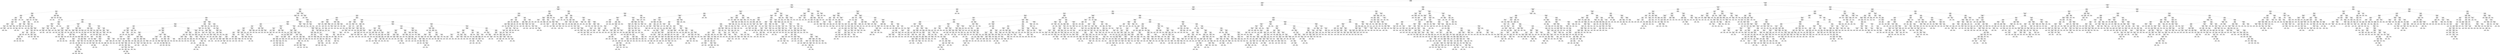 digraph Tree {
node [shape=box, style="rounded", color="black", fontname=helvetica] ;
edge [fontname=helvetica] ;
0 [label="sqft <= 0.3\nmse = 153269.0\nsamples = 2815\nvalue = 1475.3"] ;
1 [label="ld_1.0 <= -0.1\nmse = 98098.3\nsamples = 1943\nvalue = 1323.6"] ;
0 -> 1 [labeldistance=2.5, labelangle=45, headlabel="True"] ;
2 [label="sqft <= -0.2\nmse = 47290.5\nsamples = 1016\nvalue = 1135.2"] ;
1 -> 2 ;
3 [label="sqft <= -0.7\nmse = 27519.1\nsamples = 741\nvalue = 1064.2"] ;
2 -> 3 ;
4 [label="sqft <= -1.4\nmse = 17052.6\nsamples = 403\nvalue = 996.3"] ;
3 -> 4 ;
5 [label="pYouths <= 1.2\nmse = 14018.4\nsamples = 54\nvalue = 897.3"] ;
4 -> 5 ;
6 [label="pFifties <= -0.3\nmse = 10838.8\nsamples = 48\nvalue = 923.5"] ;
5 -> 6 ;
7 [label="ty_2.0 <= 2.1\nmse = 7620.8\nsamples = 15\nvalue = 1013.8"] ;
6 -> 7 ;
8 [label="sqft <= -1.7\nmse = 4003.6\nsamples = 13\nvalue = 984.5"] ;
7 -> 8 ;
9 [label="mse = 0.0\nsamples = 1\nvalue = 860.0"] ;
8 -> 9 ;
10 [label="postdateint <= 1.3\nmse = 3102.7\nsamples = 12\nvalue = 993.4"] ;
8 -> 10 ;
11 [label="ld_3.0 <= 0.3\nmse = 2400.5\nsamples = 11\nvalue = 985.2"] ;
10 -> 11 ;
12 [label="pTwenties <= 0.7\nmse = 1116.8\nsamples = 5\nvalue = 1024.8"] ;
11 -> 12 ;
13 [label="postdateint <= -0.1\nmse = 1007.7\nsamples = 4\nvalue = 1039.8"] ;
12 -> 13 ;
14 [label="mse = 0.0\nsamples = 1\nvalue = 1025.0"] ;
13 -> 14 ;
15 [label="postdateint <= 0.5\nmse = 1246.9\nsamples = 3\nvalue = 1044.7"] ;
13 -> 15 ;
16 [label="mse = 1849.0\nsamples = 2\nvalue = 1042.0"] ;
15 -> 16 ;
17 [label="mse = 0.0\nsamples = 1\nvalue = 1050.0"] ;
15 -> 17 ;
18 [label="mse = 0.0\nsamples = 1\nvalue = 995.0"] ;
12 -> 18 ;
19 [label="pThirties <= -0.3\nmse = 1004.2\nsamples = 6\nvalue = 951.3"] ;
11 -> 19 ;
20 [label="postdateint <= -0.1\nmse = 450.0\nsamples = 2\nvalue = 980.0"] ;
19 -> 20 ;
21 [label="mse = 0.0\nsamples = 1\nvalue = 950.0"] ;
20 -> 21 ;
22 [label="mse = 0.0\nsamples = 1\nvalue = 995.0"] ;
20 -> 22 ;
23 [label="pTwenties <= 0.7\nmse = 337.7\nsamples = 4\nvalue = 929.8"] ;
19 -> 23 ;
24 [label="mse = 0.0\nsamples = 1\nvalue = 900.0"] ;
23 -> 24 ;
25 [label="sqft <= -1.4\nmse = 56.9\nsamples = 3\nvalue = 939.7"] ;
23 -> 25 ;
26 [label="mse = 0.0\nsamples = 2\nvalue = 945.0"] ;
25 -> 26 ;
27 [label="mse = 0.0\nsamples = 1\nvalue = 929.0"] ;
25 -> 27 ;
28 [label="mse = 0.0\nsamples = 1\nvalue = 1100.0"] ;
10 -> 28 ;
29 [label="ld_3.0 <= 0.3\nmse = 50.0\nsamples = 2\nvalue = 1160.0"] ;
7 -> 29 ;
30 [label="mse = 0.0\nsamples = 1\nvalue = 1165.0"] ;
29 -> 30 ;
31 [label="mse = 0.0\nsamples = 1\nvalue = 1150.0"] ;
29 -> 31 ;
32 [label="pThirties <= 0.4\nmse = 8223.2\nsamples = 33\nvalue = 892.8"] ;
6 -> 32 ;
33 [label="postdateint <= 1.8\nmse = 6381.9\nsamples = 30\nvalue = 906.5"] ;
32 -> 33 ;
34 [label="pSixtyPlus <= -0.7\nmse = 5270.9\nsamples = 29\nvalue = 914.0"] ;
33 -> 34 ;
35 [label="sqft <= -1.4\nmse = 5055.8\nsamples = 8\nvalue = 966.8"] ;
34 -> 35 ;
36 [label="pk_4.0 <= 0.4\nmse = 3349.6\nsamples = 6\nvalue = 998.1"] ;
35 -> 36 ;
37 [label="mse = 0.0\nsamples = 3\nvalue = 950.0"] ;
36 -> 37 ;
38 [label="postdateint <= 0.5\nmse = 3136.0\nsamples = 3\nvalue = 1027.0"] ;
36 -> 38 ;
39 [label="mse = 2222.2\nsamples = 2\nvalue = 1061.7"] ;
38 -> 39 ;
40 [label="mse = 0.0\nsamples = 1\nvalue = 975.0"] ;
38 -> 40 ;
41 [label="postdateint <= 0.6\nmse = 22.2\nsamples = 2\nvalue = 883.3"] ;
35 -> 41 ;
42 [label="mse = 0.0\nsamples = 1\nvalue = 880.0"] ;
41 -> 42 ;
43 [label="mse = 0.0\nsamples = 1\nvalue = 890.0"] ;
41 -> 43 ;
44 [label="sqft <= -1.4\nmse = 4225.6\nsamples = 21\nvalue = 897.9"] ;
34 -> 44 ;
45 [label="postdateint <= -1.4\nmse = 3146.2\nsamples = 20\nvalue = 892.1"] ;
44 -> 45 ;
46 [label="pk_2.0 <= 0.0\nmse = 6400.0\nsamples = 2\nvalue = 979.0"] ;
45 -> 46 ;
47 [label="mse = 0.0\nsamples = 1\nvalue = 899.0"] ;
46 -> 47 ;
48 [label="mse = 0.0\nsamples = 1\nvalue = 1059.0"] ;
46 -> 48 ;
49 [label="ty_2.0 <= 2.1\nmse = 1627.3\nsamples = 18\nvalue = 880.9"] ;
45 -> 49 ;
50 [label="postdateint <= 1.1\nmse = 1414.2\nsamples = 15\nvalue = 886.8"] ;
49 -> 50 ;
51 [label="pYouths <= 0.4\nmse = 1078.1\nsamples = 9\nvalue = 901.2"] ;
50 -> 51 ;
52 [label="pFifties <= 1.1\nmse = 718.3\nsamples = 7\nvalue = 915.2"] ;
51 -> 52 ;
53 [label="pk_2.0 <= 0.0\nmse = 455.7\nsamples = 6\nvalue = 910.2"] ;
52 -> 53 ;
54 [label="postdateint <= 0.5\nmse = 106.6\nsamples = 5\nvalue = 904.5"] ;
53 -> 54 ;
55 [label="sqft <= -1.5\nmse = 6.1\nsamples = 3\nvalue = 897.1"] ;
54 -> 55 ;
56 [label="mse = 0.0\nsamples = 2\nvalue = 895.0"] ;
55 -> 56 ;
57 [label="mse = 0.0\nsamples = 1\nvalue = 900.0"] ;
55 -> 57 ;
58 [label="sqft <= -1.5\nmse = 18.8\nsamples = 2\nvalue = 917.5"] ;
54 -> 58 ;
59 [label="mse = 0.0\nsamples = 1\nvalue = 915.0"] ;
58 -> 59 ;
60 [label="mse = 0.0\nsamples = 1\nvalue = 925.0"] ;
58 -> 60 ;
61 [label="mse = 0.0\nsamples = 1\nvalue = 973.0"] ;
53 -> 61 ;
62 [label="mse = 0.0\nsamples = 1\nvalue = 975.0"] ;
52 -> 62 ;
63 [label="sqft <= -1.5\nmse = 162.2\nsamples = 2\nvalue = 864.6"] ;
51 -> 63 ;
64 [label="mse = 0.0\nsamples = 1\nvalue = 849.0"] ;
63 -> 64 ;
65 [label="mse = 0.0\nsamples = 1\nvalue = 875.0"] ;
63 -> 65 ;
66 [label="pSixtyPlus <= 1.2\nmse = 971.6\nsamples = 6\nvalue = 860.8"] ;
50 -> 66 ;
67 [label="sqft <= -1.5\nmse = 399.8\nsamples = 5\nvalue = 852.6"] ;
66 -> 67 ;
68 [label="postdateint <= 1.2\nmse = 50.0\nsamples = 2\nvalue = 830.0"] ;
67 -> 68 ;
69 [label="mse = 0.0\nsamples = 1\nvalue = 825.0"] ;
68 -> 69 ;
70 [label="mse = 0.0\nsamples = 1\nvalue = 840.0"] ;
68 -> 70 ;
71 [label="pSixtyPlus <= 1.1\nmse = 193.1\nsamples = 3\nvalue = 863.8"] ;
67 -> 71 ;
72 [label="postdateint <= 1.1\nmse = 3.6\nsamples = 2\nvalue = 877.7"] ;
71 -> 72 ;
73 [label="mse = 0.0\nsamples = 1\nvalue = 879.0"] ;
72 -> 73 ;
74 [label="mse = 0.0\nsamples = 1\nvalue = 875.0"] ;
72 -> 74 ;
75 [label="mse = 0.0\nsamples = 1\nvalue = 850.0"] ;
71 -> 75 ;
76 [label="mse = 0.0\nsamples = 1\nvalue = 935.0"] ;
66 -> 76 ;
77 [label="postdateint <= -1.4\nmse = 355.6\nsamples = 3\nvalue = 826.7"] ;
49 -> 77 ;
78 [label="mse = 400.0\nsamples = 2\nvalue = 820.0"] ;
77 -> 78 ;
79 [label="mse = 0.0\nsamples = 1\nvalue = 840.0"] ;
77 -> 79 ;
80 [label="mse = 0.0\nsamples = 1\nvalue = 1100.0"] ;
44 -> 80 ;
81 [label="mse = 0.0\nsamples = 1\nvalue = 730.0"] ;
33 -> 81 ;
82 [label="ld_3.0 <= 0.3\nmse = 312.5\nsamples = 3\nvalue = 725.0"] ;
32 -> 82 ;
83 [label="mse = 0.0\nsamples = 1\nvalue = 750.0"] ;
82 -> 83 ;
84 [label="pFifties <= 0.1\nmse = 138.9\nsamples = 2\nvalue = 716.7"] ;
82 -> 84 ;
85 [label="mse = 0.0\nsamples = 1\nvalue = 725.0"] ;
84 -> 85 ;
86 [label="mse = 0.0\nsamples = 1\nvalue = 700.0"] ;
84 -> 86 ;
87 [label="sqft <= -1.5\nmse = 8970.9\nsamples = 6\nvalue = 764.3"] ;
5 -> 87 ;
88 [label="pk_5.0 <= 1.5\nmse = 2880.9\nsamples = 3\nvalue = 696.9"] ;
87 -> 88 ;
89 [label="pYouths <= 2.1\nmse = 612.2\nsamples = 2\nvalue = 678.6"] ;
88 -> 89 ;
90 [label="mse = 0.0\nsamples = 1\nvalue = 700.0"] ;
89 -> 90 ;
91 [label="mse = 0.0\nsamples = 1\nvalue = 650.0"] ;
89 -> 91 ;
92 [label="mse = 0.0\nsamples = 1\nvalue = 825.0"] ;
88 -> 92 ;
93 [label="pk_4.0 <= 0.4\nmse = 2953.5\nsamples = 3\nvalue = 854.2"] ;
87 -> 93 ;
94 [label="mse = 0.0\nsamples = 1\nvalue = 930.0"] ;
93 -> 94 ;
95 [label="ld_4.0 <= 1.5\nmse = 117.2\nsamples = 2\nvalue = 816.2"] ;
93 -> 95 ;
96 [label="mse = 0.0\nsamples = 1\nvalue = 810.0"] ;
95 -> 96 ;
97 [label="mse = 0.0\nsamples = 1\nvalue = 835.0"] ;
95 -> 97 ;
98 [label="pForties <= 2.5\nmse = 15848.0\nsamples = 349\nvalue = 1010.8"] ;
4 -> 98 ;
99 [label="number bedrooms <= 1.3\nmse = 14944.7\nsamples = 343\nvalue = 1005.5"] ;
98 -> 99 ;
100 [label="pYouths <= 0.5\nmse = 14066.1\nsamples = 342\nvalue = 1004.3"] ;
99 -> 100 ;
101 [label="sqft <= -1.1\nmse = 15082.4\nsamples = 213\nvalue = 1026.7"] ;
100 -> 101 ;
102 [label="sqft <= -1.3\nmse = 15696.6\nsamples = 100\nvalue = 989.7"] ;
101 -> 102 ;
103 [label="pThirties <= 0.3\nmse = 8707.9\nsamples = 15\nvalue = 1070.1"] ;
102 -> 103 ;
104 [label="postdateint <= 0.1\nmse = 4672.2\nsamples = 9\nvalue = 1009.9"] ;
103 -> 104 ;
105 [label="postdateint <= 0.0\nmse = 2215.9\nsamples = 6\nvalue = 1035.2"] ;
104 -> 105 ;
106 [label="postdateint <= -0.1\nmse = 2958.2\nsamples = 3\nvalue = 1008.8"] ;
105 -> 106 ;
107 [label="mse = 0.0\nsamples = 1\nvalue = 1057.0"] ;
106 -> 107 ;
108 [label="pTwenties <= 0.3\nmse = 1260.2\nsamples = 2\nvalue = 960.5"] ;
106 -> 108 ;
109 [label="mse = 0.0\nsamples = 1\nvalue = 996.0"] ;
108 -> 109 ;
110 [label="mse = 0.0\nsamples = 1\nvalue = 925.0"] ;
108 -> 110 ;
111 [label="pTwenties <= 0.3\nmse = 69.2\nsamples = 3\nvalue = 1061.8"] ;
105 -> 111 ;
112 [label="mse = 0.0\nsamples = 1\nvalue = 1075.0"] ;
111 -> 112 ;
113 [label="postdateint <= 0.1\nmse = 14.2\nsamples = 2\nvalue = 1057.3"] ;
111 -> 113 ;
114 [label="mse = 0.0\nsamples = 1\nvalue = 1060.0"] ;
113 -> 114 ;
115 [label="mse = 0.0\nsamples = 1\nvalue = 1052.0"] ;
113 -> 115 ;
116 [label="postdateint <= 0.6\nmse = 5901.6\nsamples = 3\nvalue = 980.9"] ;
104 -> 116 ;
117 [label="mse = 0.0\nsamples = 1\nvalue = 895.0"] ;
116 -> 117 ;
118 [label="pSixtyPlus <= 0.5\nmse = 652.7\nsamples = 2\nvalue = 1045.2"] ;
116 -> 118 ;
119 [label="mse = 0.0\nsamples = 1\nvalue = 1060.0"] ;
118 -> 119 ;
120 [label="mse = 0.0\nsamples = 1\nvalue = 1001.0"] ;
118 -> 120 ;
121 [label="postdateint <= -0.7\nmse = 1147.2\nsamples = 6\nvalue = 1160.5"] ;
103 -> 121 ;
122 [label="mse = 2074.0\nsamples = 3\nvalue = 1171.0"] ;
121 -> 122 ;
123 [label="mse = 0.0\nsamples = 3\nvalue = 1150.0"] ;
121 -> 123 ;
124 [label="sqft <= -1.1\nmse = 15570.4\nsamples = 85\nvalue = 974.8"] ;
102 -> 124 ;
125 [label="medianIncome <= -1.0\nmse = 16235.6\nsamples = 46\nvalue = 955.4"] ;
124 -> 125 ;
126 [label="pk_2.0 <= 0.0\nmse = 31564.7\nsamples = 13\nvalue = 1020.6"] ;
125 -> 126 ;
127 [label="postdateint <= -0.1\nmse = 2369.5\nsamples = 10\nvalue = 924.9"] ;
126 -> 127 ;
128 [label="postdateint <= -0.2\nmse = 1354.7\nsamples = 2\nvalue = 871.2"] ;
127 -> 128 ;
129 [label="mse = 0.0\nsamples = 1\nvalue = 935.0"] ;
128 -> 129 ;
130 [label="mse = 0.0\nsamples = 1\nvalue = 850.0"] ;
128 -> 130 ;
131 [label="postdateint <= -0.0\nmse = 1429.7\nsamples = 8\nvalue = 942.8"] ;
127 -> 131 ;
132 [label="mse = 0.0\nsamples = 1\nvalue = 1050.0"] ;
131 -> 132 ;
133 [label="postdateint <= 0.6\nmse = 418.9\nsamples = 7\nvalue = 933.0"] ;
131 -> 133 ;
134 [label="medianIncome <= -1.4\nmse = 18.0\nsamples = 2\nvalue = 903.0"] ;
133 -> 134 ;
135 [label="mse = 0.0\nsamples = 1\nvalue = 909.0"] ;
134 -> 135 ;
136 [label="mse = 0.0\nsamples = 1\nvalue = 900.0"] ;
134 -> 136 ;
137 [label="pk_4.0 <= 0.4\nmse = 105.2\nsamples = 5\nvalue = 944.2"] ;
133 -> 137 ;
138 [label="postdateint <= 1.2\nmse = 50.0\nsamples = 4\nvalue = 949.0"] ;
137 -> 138 ;
139 [label="sqft <= -1.2\nmse = 15.2\nsamples = 2\nvalue = 952.2"] ;
138 -> 139 ;
140 [label="mse = 0.0\nsamples = 1\nvalue = 950.0"] ;
139 -> 140 ;
141 [label="mse = 0.0\nsamples = 1\nvalue = 959.0"] ;
139 -> 141 ;
142 [label="sqft <= -1.2\nmse = 56.2\nsamples = 2\nvalue = 942.5"] ;
138 -> 142 ;
143 [label="mse = 0.0\nsamples = 1\nvalue = 935.0"] ;
142 -> 143 ;
144 [label="mse = 0.0\nsamples = 1\nvalue = 950.0"] ;
142 -> 144 ;
145 [label="mse = 0.0\nsamples = 1\nvalue = 930.0"] ;
137 -> 145 ;
146 [label="postdateint <= 0.5\nmse = 1786.0\nsamples = 3\nvalue = 1327.0"] ;
126 -> 146 ;
147 [label="postdateint <= -0.6\nmse = 625.0\nsamples = 2\nvalue = 1375.0"] ;
146 -> 147 ;
148 [label="mse = 0.0\nsamples = 1\nvalue = 1400.0"] ;
147 -> 148 ;
149 [label="mse = 0.0\nsamples = 1\nvalue = 1350.0"] ;
147 -> 149 ;
150 [label="mse = 0.0\nsamples = 1\nvalue = 1295.0"] ;
146 -> 150 ;
151 [label="pk_4.0 <= 0.4\nmse = 7974.1\nsamples = 33\nvalue = 930.0"] ;
125 -> 151 ;
152 [label="postdateint <= 0.6\nmse = 5462.6\nsamples = 12\nvalue = 880.7"] ;
151 -> 152 ;
153 [label="postdateint <= 0.1\nmse = 3321.0\nsamples = 10\nvalue = 863.9"] ;
152 -> 153 ;
154 [label="ty_1.0 <= -0.8\nmse = 2314.9\nsamples = 9\nvalue = 872.1"] ;
153 -> 154 ;
155 [label="pFifties <= -0.6\nmse = 3188.8\nsamples = 3\nvalue = 834.3"] ;
154 -> 155 ;
156 [label="mse = 0.0\nsamples = 1\nvalue = 745.0"] ;
155 -> 156 ;
157 [label="mse = 0.0\nsamples = 2\nvalue = 870.0"] ;
155 -> 157 ;
158 [label="postdateint <= -0.1\nmse = 5.2\nsamples = 6\nvalue = 898.5"] ;
154 -> 158 ;
159 [label="mse = 0.0\nsamples = 3\nvalue = 895.0"] ;
158 -> 159 ;
160 [label="mse = 0.0\nsamples = 3\nvalue = 900.0"] ;
158 -> 160 ;
161 [label="mse = 0.0\nsamples = 1\nvalue = 725.0"] ;
153 -> 161 ;
162 [label="postdateint <= 1.0\nmse = 6422.2\nsamples = 2\nvalue = 981.7"] ;
152 -> 162 ;
163 [label="mse = 0.0\nsamples = 1\nvalue = 1095.0"] ;
162 -> 163 ;
164 [label="mse = 0.0\nsamples = 1\nvalue = 925.0"] ;
162 -> 164 ;
165 [label="pYouths <= -0.3\nmse = 7044.8\nsamples = 21\nvalue = 961.3"] ;
151 -> 165 ;
166 [label="mse = 0.0\nsamples = 1\nvalue = 650.0"] ;
165 -> 166 ;
167 [label="ld_3.0 <= 0.3\nmse = 4141.2\nsamples = 20\nvalue = 971.1"] ;
165 -> 167 ;
168 [label="mse = 0.0\nsamples = 1\nvalue = 780.0"] ;
167 -> 168 ;
169 [label="pYouths <= 0.1\nmse = 3059.3\nsamples = 19\nvalue = 977.2"] ;
167 -> 169 ;
170 [label="postdateint <= -0.2\nmse = 2595.8\nsamples = 17\nvalue = 987.8"] ;
169 -> 170 ;
171 [label="pYouths <= -0.1\nmse = 2762.5\nsamples = 4\nvalue = 1015.0"] ;
170 -> 171 ;
172 [label="postdateint <= -0.9\nmse = 2112.2\nsamples = 3\nvalue = 1003.6"] ;
171 -> 172 ;
173 [label="mse = 0.0\nsamples = 1\nvalue = 915.0"] ;
172 -> 173 ;
174 [label="pForties <= -0.1\nmse = 938.9\nsamples = 2\nvalue = 1018.3"] ;
172 -> 174 ;
175 [label="mse = 0.0\nsamples = 1\nvalue = 1040.0"] ;
174 -> 175 ;
176 [label="mse = 0.0\nsamples = 1\nvalue = 975.0"] ;
174 -> 176 ;
177 [label="mse = 0.0\nsamples = 1\nvalue = 1095.0"] ;
171 -> 177 ;
178 [label="pYouths <= -0.1\nmse = 2082.2\nsamples = 13\nvalue = 976.3"] ;
170 -> 178 ;
179 [label="sqft <= -1.2\nmse = 2034.2\nsamples = 10\nvalue = 987.3"] ;
178 -> 179 ;
180 [label="postdateint <= 0.0\nmse = 2139.7\nsamples = 8\nvalue = 996.2"] ;
179 -> 180 ;
181 [label="mse = 0.0\nsamples = 1\nvalue = 1049.0"] ;
180 -> 181 ;
182 [label="sqft <= -1.2\nmse = 1899.8\nsamples = 7\nvalue = 985.7"] ;
180 -> 182 ;
183 [label="postdateint <= 0.6\nmse = 1600.5\nsamples = 6\nvalue = 978.6"] ;
182 -> 183 ;
184 [label="mse = 0.0\nsamples = 1\nvalue = 895.0"] ;
183 -> 184 ;
185 [label="postdateint <= 1.7\nmse = 818.8\nsamples = 5\nvalue = 989.0"] ;
183 -> 185 ;
186 [label="postdateint <= 1.1\nmse = 415.7\nsamples = 4\nvalue = 1002.0"] ;
185 -> 186 ;
187 [label="pThirties <= 0.5\nmse = 56.9\nsamples = 2\nvalue = 989.7"] ;
186 -> 187 ;
188 [label="mse = 0.0\nsamples = 1\nvalue = 979.0"] ;
187 -> 188 ;
189 [label="mse = 0.0\nsamples = 1\nvalue = 995.0"] ;
187 -> 189 ;
190 [label="postdateint <= 1.2\nmse = 470.2\nsamples = 2\nvalue = 1014.3"] ;
186 -> 190 ;
191 [label="mse = 0.0\nsamples = 1\nvalue = 1045.0"] ;
190 -> 191 ;
192 [label="mse = 0.0\nsamples = 1\nvalue = 999.0"] ;
190 -> 192 ;
193 [label="mse = 0.0\nsamples = 1\nvalue = 950.0"] ;
185 -> 193 ;
194 [label="mse = 0.0\nsamples = 1\nvalue = 1050.0"] ;
182 -> 194 ;
195 [label="postdateint <= 0.5\nmse = 22.2\nsamples = 2\nvalue = 951.7"] ;
179 -> 195 ;
196 [label="mse = 0.0\nsamples = 1\nvalue = 955.0"] ;
195 -> 196 ;
197 [label="mse = 0.0\nsamples = 1\nvalue = 945.0"] ;
195 -> 197 ;
198 [label="postdateint <= -0.1\nmse = 100.0\nsamples = 3\nvalue = 935.0"] ;
178 -> 198 ;
199 [label="mse = 0.0\nsamples = 1\nvalue = 945.0"] ;
198 -> 199 ;
200 [label="mse = 0.0\nsamples = 2\nvalue = 925.0"] ;
198 -> 200 ;
201 [label="sqft <= -1.3\nmse = 363.0\nsamples = 2\nvalue = 906.0"] ;
169 -> 201 ;
202 [label="mse = 0.0\nsamples = 1\nvalue = 939.0"] ;
201 -> 202 ;
203 [label="mse = 0.0\nsamples = 1\nvalue = 895.0"] ;
201 -> 203 ;
204 [label="sqft <= -1.1\nmse = 13638.9\nsamples = 39\nvalue = 999.4"] ;
124 -> 204 ;
205 [label="pForties <= -0.1\nmse = 13250.2\nsamples = 6\nvalue = 1123.5"] ;
204 -> 205 ;
206 [label="pYouths <= -1.0\nmse = 150.0\nsamples = 3\nvalue = 1190.0"] ;
205 -> 206 ;
207 [label="mse = 0.0\nsamples = 1\nvalue = 1175.0"] ;
206 -> 207 ;
208 [label="mse = 0.0\nsamples = 2\nvalue = 1200.0"] ;
206 -> 208 ;
209 [label="ld_4.0 <= 1.5\nmse = 17420.1\nsamples = 3\nvalue = 1068.2"] ;
205 -> 209 ;
210 [label="pThirties <= -0.2\nmse = 80.2\nsamples = 2\nvalue = 936.3"] ;
209 -> 210 ;
211 [label="mse = 0.0\nsamples = 1\nvalue = 949.0"] ;
210 -> 211 ;
212 [label="mse = 0.0\nsamples = 1\nvalue = 930.0"] ;
210 -> 212 ;
213 [label="mse = 0.0\nsamples = 1\nvalue = 1200.0"] ;
209 -> 213 ;
214 [label="pTwenties <= 1.0\nmse = 9387.1\nsamples = 33\nvalue = 971.0"] ;
204 -> 214 ;
215 [label="postdateint <= 1.3\nmse = 7767.7\nsamples = 27\nvalue = 993.0"] ;
214 -> 215 ;
216 [label="pYouths <= -0.2\nmse = 4478.2\nsamples = 25\nvalue = 1008.4"] ;
215 -> 216 ;
217 [label="postdateint <= -0.7\nmse = 600.0\nsamples = 4\nvalue = 1075.0"] ;
216 -> 217 ;
218 [label="mse = 0.0\nsamples = 2\nvalue = 1095.0"] ;
217 -> 218 ;
219 [label="mse = 0.0\nsamples = 2\nvalue = 1045.0"] ;
217 -> 219 ;
220 [label="pTwenties <= -0.6\nmse = 4250.6\nsamples = 21\nvalue = 996.9"] ;
216 -> 220 ;
221 [label="ld_4.0 <= 1.5\nmse = 1301.4\nsamples = 3\nvalue = 948.6"] ;
220 -> 221 ;
222 [label="pForties <= 0.7\nmse = 355.6\nsamples = 2\nvalue = 921.7"] ;
221 -> 222 ;
223 [label="mse = 0.0\nsamples = 1\nvalue = 935.0"] ;
222 -> 223 ;
224 [label="mse = 0.0\nsamples = 1\nvalue = 895.0"] ;
222 -> 224 ;
225 [label="mse = 0.0\nsamples = 1\nvalue = 989.0"] ;
221 -> 225 ;
226 [label="medianIncome <= -0.7\nmse = 4277.0\nsamples = 18\nvalue = 1007.0"] ;
220 -> 226 ;
227 [label="postdateint <= -0.7\nmse = 3431.6\nsamples = 11\nvalue = 983.7"] ;
226 -> 227 ;
228 [label="postdateint <= -1.3\nmse = 3016.0\nsamples = 4\nvalue = 1038.0"] ;
227 -> 228 ;
229 [label="pFifties <= -1.2\nmse = 3888.9\nsamples = 3\nvalue = 1016.7"] ;
228 -> 229 ;
230 [label="mse = 0.0\nsamples = 1\nvalue = 950.0"] ;
229 -> 230 ;
231 [label="mse = 2500.0\nsamples = 2\nvalue = 1050.0"] ;
229 -> 231 ;
232 [label="mse = 0.0\nsamples = 1\nvalue = 1070.0"] ;
228 -> 232 ;
233 [label="number bedrooms <= -0.2\nmse = 1425.2\nsamples = 7\nvalue = 956.5"] ;
227 -> 233 ;
234 [label="postdateint <= 1.2\nmse = 705.9\nsamples = 5\nvalue = 941.9"] ;
233 -> 234 ;
235 [label="postdateint <= -0.2\nmse = 295.1\nsamples = 4\nvalue = 929.2"] ;
234 -> 235 ;
236 [label="mse = 0.0\nsamples = 1\nvalue = 950.0"] ;
235 -> 236 ;
237 [label="ld_3.0 <= 0.3\nmse = 117.2\nsamples = 3\nvalue = 918.8"] ;
235 -> 237 ;
238 [label="mse = 0.0\nsamples = 2\nvalue = 925.0"] ;
237 -> 238 ;
239 [label="mse = 0.0\nsamples = 1\nvalue = 900.0"] ;
237 -> 239 ;
240 [label="mse = 0.0\nsamples = 1\nvalue = 980.0"] ;
234 -> 240 ;
241 [label="postdateint <= 0.6\nmse = 25.0\nsamples = 2\nvalue = 1015.0"] ;
233 -> 241 ;
242 [label="mse = 0.0\nsamples = 1\nvalue = 1010.0"] ;
241 -> 242 ;
243 [label="mse = 0.0\nsamples = 1\nvalue = 1020.0"] ;
241 -> 243 ;
244 [label="pk_2.0 <= 0.0\nmse = 3266.3\nsamples = 7\nvalue = 1045.9"] ;
226 -> 244 ;
245 [label="postdateint <= -0.1\nmse = 2625.0\nsamples = 5\nvalue = 1073.0"] ;
244 -> 245 ;
246 [label="medianIncome <= -0.0\nmse = 1018.8\nsamples = 3\nvalue = 1042.5"] ;
245 -> 246 ;
247 [label="ld_4.0 <= 1.5\nmse = 355.6\nsamples = 2\nvalue = 1058.3"] ;
246 -> 247 ;
248 [label="mse = 0.0\nsamples = 1\nvalue = 1085.0"] ;
247 -> 248 ;
249 [label="mse = 0.0\nsamples = 1\nvalue = 1045.0"] ;
247 -> 249 ;
250 [label="mse = 0.0\nsamples = 1\nvalue = 995.0"] ;
246 -> 250 ;
251 [label="ld_4.0 <= 1.5\nmse = 256.0\nsamples = 2\nvalue = 1134.0"] ;
245 -> 251 ;
252 [label="mse = 0.0\nsamples = 1\nvalue = 1150.0"] ;
251 -> 252 ;
253 [label="mse = 0.0\nsamples = 1\nvalue = 1118.0"] ;
251 -> 253 ;
254 [label="pTwenties <= 0.2\nmse = 138.9\nsamples = 2\nvalue = 991.7"] ;
244 -> 254 ;
255 [label="mse = 0.0\nsamples = 1\nvalue = 1000.0"] ;
254 -> 255 ;
256 [label="mse = 0.0\nsamples = 1\nvalue = 975.0"] ;
254 -> 256 ;
257 [label="mse = 17496.0\nsamples = 2\nvalue = 888.0"] ;
215 -> 257 ;
258 [label="pk_5.0 <= 1.5\nmse = 5202.5\nsamples = 6\nvalue = 875.6"] ;
214 -> 258 ;
259 [label="pTwenties <= 2.1\nmse = 1956.2\nsamples = 3\nvalue = 832.5"] ;
258 -> 259 ;
260 [label="mse = 0.0\nsamples = 1\nvalue = 800.0"] ;
259 -> 260 ;
261 [label="number bedrooms <= -0.2\nmse = 1800.0\nsamples = 2\nvalue = 865.0"] ;
259 -> 261 ;
262 [label="mse = 0.0\nsamples = 1\nvalue = 925.0"] ;
261 -> 262 ;
263 [label="mse = 0.0\nsamples = 1\nvalue = 835.0"] ;
261 -> 263 ;
264 [label="postdateint <= 1.8\nmse = 572.2\nsamples = 3\nvalue = 961.7"] ;
258 -> 264 ;
265 [label="mse = 506.2\nsamples = 2\nvalue = 972.5"] ;
264 -> 265 ;
266 [label="mse = 0.0\nsamples = 1\nvalue = 940.0"] ;
264 -> 266 ;
267 [label="ty_2.0 <= 2.1\nmse = 12376.2\nsamples = 113\nvalue = 1058.4"] ;
101 -> 267 ;
268 [label="pk_2.0 <= 0.0\nmse = 11601.7\nsamples = 100\nvalue = 1046.3"] ;
267 -> 268 ;
269 [label="pThirties <= -1.2\nmse = 8040.1\nsamples = 89\nvalue = 1033.8"] ;
268 -> 269 ;
270 [label="sqft <= -0.8\nmse = 6508.5\nsamples = 8\nvalue = 952.7"] ;
269 -> 270 ;
271 [label="pThirties <= -2.0\nmse = 3928.4\nsamples = 5\nvalue = 902.8"] ;
270 -> 271 ;
272 [label="mse = 0.0\nsamples = 1\nvalue = 825.0"] ;
271 -> 272 ;
273 [label="postdateint <= -0.1\nmse = 1355.6\nsamples = 4\nvalue = 941.7"] ;
271 -> 273 ;
274 [label="pYouths <= 0.2\nmse = 200.0\nsamples = 2\nvalue = 915.0"] ;
273 -> 274 ;
275 [label="mse = 0.0\nsamples = 1\nvalue = 925.0"] ;
274 -> 275 ;
276 [label="mse = 0.0\nsamples = 1\nvalue = 895.0"] ;
274 -> 276 ;
277 [label="postdateint <= 1.2\nmse = 1088.9\nsamples = 2\nvalue = 968.3"] ;
273 -> 277 ;
278 [label="mse = 0.0\nsamples = 1\nvalue = 1015.0"] ;
277 -> 278 ;
279 [label="mse = 0.0\nsamples = 1\nvalue = 945.0"] ;
277 -> 279 ;
280 [label="pk_3.0 <= 1.3\nmse = 1045.2\nsamples = 3\nvalue = 1027.5"] ;
270 -> 280 ;
281 [label="pSixtyPlus <= 0.1\nmse = 346.6\nsamples = 2\nvalue = 1015.2"] ;
280 -> 281 ;
282 [label="mse = 0.0\nsamples = 1\nvalue = 1000.0"] ;
281 -> 282 ;
283 [label="mse = 0.0\nsamples = 1\nvalue = 1038.0"] ;
281 -> 283 ;
284 [label="mse = 0.0\nsamples = 1\nvalue = 1089.0"] ;
280 -> 284 ;
285 [label="postdateint <= 1.0\nmse = 7392.5\nsamples = 81\nvalue = 1042.9"] ;
269 -> 285 ;
286 [label="pTwenties <= -1.1\nmse = 6549.9\nsamples = 52\nvalue = 1014.4"] ;
285 -> 286 ;
287 [label="mse = 0.0\nsamples = 1\nvalue = 1290.0"] ;
286 -> 287 ;
288 [label="postdateint <= -0.1\nmse = 5658.8\nsamples = 51\nvalue = 1010.9"] ;
286 -> 288 ;
289 [label="postdateint <= -0.2\nmse = 3908.4\nsamples = 33\nvalue = 1029.3"] ;
288 -> 289 ;
290 [label="postdateint <= -1.5\nmse = 2908.8\nsamples = 20\nvalue = 1007.8"] ;
289 -> 290 ;
291 [label="medianIncome <= -0.6\nmse = 5184.0\nsamples = 2\nvalue = 1127.0"] ;
290 -> 291 ;
292 [label="mse = 0.0\nsamples = 1\nvalue = 1199.0"] ;
291 -> 292 ;
293 [label="mse = 0.0\nsamples = 1\nvalue = 1055.0"] ;
291 -> 293 ;
294 [label="pYouths <= -0.3\nmse = 1705.1\nsamples = 18\nvalue = 999.6"] ;
290 -> 294 ;
295 [label="sqft <= -0.8\nmse = 145.5\nsamples = 3\nvalue = 921.0"] ;
294 -> 295 ;
296 [label="postdateint <= -0.8\nmse = 49.0\nsamples = 2\nvalue = 932.0"] ;
295 -> 296 ;
297 [label="mse = 0.0\nsamples = 1\nvalue = 939.0"] ;
296 -> 297 ;
298 [label="mse = 0.0\nsamples = 1\nvalue = 925.0"] ;
296 -> 298 ;
299 [label="mse = 0.0\nsamples = 1\nvalue = 910.0"] ;
295 -> 299 ;
300 [label="number bedrooms <= -0.2\nmse = 807.4\nsamples = 15\nvalue = 1012.2"] ;
294 -> 300 ;
301 [label="sqft <= -1.0\nmse = 457.5\nsamples = 13\nvalue = 1017.6"] ;
300 -> 301 ;
302 [label="postdateint <= -0.8\nmse = 100.0\nsamples = 2\nvalue = 985.0"] ;
301 -> 302 ;
303 [label="mse = 0.0\nsamples = 1\nvalue = 975.0"] ;
302 -> 303 ;
304 [label="mse = 0.0\nsamples = 1\nvalue = 995.0"] ;
302 -> 304 ;
305 [label="postdateint <= -0.7\nmse = 380.7\nsamples = 11\nvalue = 1020.7"] ;
301 -> 305 ;
306 [label="sqft <= -0.9\nmse = 406.8\nsamples = 7\nvalue = 1034.2"] ;
305 -> 306 ;
307 [label="pYouths <= 0.0\nmse = 6.2\nsamples = 2\nvalue = 1047.5"] ;
306 -> 307 ;
308 [label="mse = 0.0\nsamples = 1\nvalue = 1045.0"] ;
307 -> 308 ;
309 [label="mse = 0.0\nsamples = 1\nvalue = 1050.0"] ;
307 -> 309 ;
310 [label="postdateint <= -1.2\nmse = 473.4\nsamples = 5\nvalue = 1023.6"] ;
306 -> 310 ;
311 [label="sqft <= -0.9\nmse = 374.0\nsamples = 4\nvalue = 1017.0"] ;
310 -> 311 ;
312 [label="mse = 0.0\nsamples = 2\nvalue = 999.0"] ;
311 -> 312 ;
313 [label="ld_3.0 <= 0.3\nmse = 100.0\nsamples = 2\nvalue = 1035.0"] ;
311 -> 313 ;
314 [label="mse = 0.0\nsamples = 1\nvalue = 1025.0"] ;
313 -> 314 ;
315 [label="mse = 0.0\nsamples = 1\nvalue = 1045.0"] ;
313 -> 315 ;
316 [label="mse = 0.0\nsamples = 1\nvalue = 1050.0"] ;
310 -> 316 ;
317 [label="sqft <= -0.9\nmse = 121.6\nsamples = 4\nvalue = 1010.6"] ;
305 -> 317 ;
318 [label="mse = 0.0\nsamples = 2\nvalue = 995.0"] ;
317 -> 318 ;
319 [label="postdateint <= -0.3\nmse = 0.2\nsamples = 2\nvalue = 1018.4"] ;
317 -> 319 ;
320 [label="mse = 0.0\nsamples = 1\nvalue = 1019.0"] ;
319 -> 320 ;
321 [label="mse = 0.0\nsamples = 1\nvalue = 1018.0"] ;
319 -> 321 ;
322 [label="pFifties <= 0.2\nmse = 625.0\nsamples = 2\nvalue = 950.0"] ;
300 -> 322 ;
323 [label="mse = 0.0\nsamples = 1\nvalue = 975.0"] ;
322 -> 323 ;
324 [label="mse = 0.0\nsamples = 1\nvalue = 925.0"] ;
322 -> 324 ;
325 [label="pk_4.0 <= 0.4\nmse = 3469.3\nsamples = 13\nvalue = 1066.3"] ;
289 -> 325 ;
326 [label="postdateint <= -0.1\nmse = 1081.8\nsamples = 5\nvalue = 1021.9"] ;
325 -> 326 ;
327 [label="pThirties <= 0.3\nmse = 230.0\nsamples = 4\nvalue = 1034.0"] ;
326 -> 327 ;
328 [label="mse = 0.0\nsamples = 1\nvalue = 1065.0"] ;
327 -> 328 ;
329 [label="sqft <= -1.0\nmse = 45.4\nsamples = 3\nvalue = 1027.8"] ;
327 -> 329 ;
330 [label="mse = 0.0\nsamples = 1\nvalue = 1020.0"] ;
329 -> 330 ;
331 [label="medianIncome <= -0.8\nmse = 8.0\nsamples = 2\nvalue = 1033.0"] ;
329 -> 331 ;
332 [label="mse = 0.0\nsamples = 1\nvalue = 1029.0"] ;
331 -> 332 ;
333 [label="mse = 0.0\nsamples = 1\nvalue = 1035.0"] ;
331 -> 333 ;
334 [label="mse = 0.0\nsamples = 1\nvalue = 949.0"] ;
326 -> 334 ;
335 [label="postdateint <= -0.1\nmse = 2933.9\nsamples = 8\nvalue = 1094.5"] ;
325 -> 335 ;
336 [label="pForties <= -0.1\nmse = 1664.6\nsamples = 5\nvalue = 1132.5"] ;
335 -> 336 ;
337 [label="sqft <= -0.9\nmse = 516.7\nsamples = 3\nvalue = 1170.0"] ;
336 -> 337 ;
338 [label="mse = 0.0\nsamples = 1\nvalue = 1140.0"] ;
337 -> 338 ;
339 [label="pForties <= -0.4\nmse = 100.0\nsamples = 2\nvalue = 1185.0"] ;
337 -> 339 ;
340 [label="mse = 0.0\nsamples = 1\nvalue = 1195.0"] ;
339 -> 340 ;
341 [label="mse = 0.0\nsamples = 1\nvalue = 1175.0"] ;
339 -> 341 ;
342 [label="mse = 0.0\nsamples = 2\nvalue = 1095.0"] ;
336 -> 342 ;
343 [label="pThirties <= 0.6\nmse = 654.0\nsamples = 3\nvalue = 1049.0"] ;
335 -> 343 ;
344 [label="mse = 0.0\nsamples = 1\nvalue = 1095.0"] ;
343 -> 344 ;
345 [label="postdateint <= -0.1\nmse = 156.2\nsamples = 2\nvalue = 1037.5"] ;
343 -> 345 ;
346 [label="mse = 0.0\nsamples = 1\nvalue = 1050.0"] ;
345 -> 346 ;
347 [label="mse = 0.0\nsamples = 1\nvalue = 1025.0"] ;
345 -> 347 ;
348 [label="pTwenties <= 0.1\nmse = 7054.5\nsamples = 18\nvalue = 980.7"] ;
288 -> 348 ;
349 [label="number bedrooms <= -0.2\nmse = 4448.7\nsamples = 6\nvalue = 1047.4"] ;
348 -> 349 ;
350 [label="medianIncome <= -0.1\nmse = 1732.0\nsamples = 5\nvalue = 1028.4"] ;
349 -> 350 ;
351 [label="pk_4.0 <= 0.4\nmse = 324.0\nsamples = 2\nvalue = 1063.0"] ;
350 -> 351 ;
352 [label="mse = 0.0\nsamples = 1\nvalue = 1045.0"] ;
351 -> 352 ;
353 [label="mse = 0.0\nsamples = 1\nvalue = 1081.0"] ;
351 -> 353 ;
354 [label="sqft <= -0.9\nmse = 742.2\nsamples = 3\nvalue = 993.8"] ;
350 -> 354 ;
355 [label="mse = 0.0\nsamples = 1\nvalue = 950.0"] ;
354 -> 355 ;
356 [label="pFifties <= 1.0\nmse = 138.9\nsamples = 2\nvalue = 1008.3"] ;
354 -> 356 ;
357 [label="mse = 0.0\nsamples = 1\nvalue = 1025.0"] ;
356 -> 357 ;
358 [label="mse = 0.0\nsamples = 1\nvalue = 1000.0"] ;
356 -> 358 ;
359 [label="mse = 0.0\nsamples = 1\nvalue = 1200.0"] ;
349 -> 359 ;
360 [label="postdateint <= 0.0\nmse = 5446.6\nsamples = 12\nvalue = 952.1"] ;
348 -> 360 ;
361 [label="sqft <= -1.0\nmse = 4042.9\nsamples = 8\nvalue = 930.0"] ;
360 -> 361 ;
362 [label="mse = 0.0\nsamples = 1\nvalue = 870.0"] ;
361 -> 362 ;
363 [label="postdateint <= -0.0\nmse = 4016.7\nsamples = 7\nvalue = 940.0"] ;
361 -> 363 ;
364 [label="postdateint <= -0.1\nmse = 3616.0\nsamples = 3\nvalue = 982.0"] ;
363 -> 364 ;
365 [label="mse = 0.0\nsamples = 1\nvalue = 945.0"] ;
364 -> 365 ;
366 [label="pFifties <= -1.2\nmse = 3906.2\nsamples = 2\nvalue = 1037.5"] ;
364 -> 366 ;
367 [label="mse = 0.0\nsamples = 1\nvalue = 1100.0"] ;
366 -> 367 ;
368 [label="mse = 0.0\nsamples = 1\nvalue = 975.0"] ;
366 -> 368 ;
369 [label="sqft <= -0.8\nmse = 2142.9\nsamples = 4\nvalue = 910.0"] ;
363 -> 369 ;
370 [label="pFifties <= -0.7\nmse = 22.2\nsamples = 2\nvalue = 856.7"] ;
369 -> 370 ;
371 [label="mse = 0.0\nsamples = 1\nvalue = 860.0"] ;
370 -> 371 ;
372 [label="mse = 0.0\nsamples = 1\nvalue = 850.0"] ;
370 -> 372 ;
373 [label="mse = 0.0\nsamples = 2\nvalue = 950.0"] ;
369 -> 373 ;
374 [label="postdateint <= 0.5\nmse = 5312.2\nsamples = 4\nvalue = 996.4"] ;
360 -> 374 ;
375 [label="ld_4.0 <= 1.5\nmse = 355.6\nsamples = 2\nvalue = 1071.7"] ;
374 -> 375 ;
376 [label="mse = 0.0\nsamples = 1\nvalue = 1085.0"] ;
375 -> 376 ;
377 [label="mse = 0.0\nsamples = 1\nvalue = 1045.0"] ;
375 -> 377 ;
378 [label="sqft <= -0.9\nmse = 1600.0\nsamples = 2\nvalue = 940.0"] ;
374 -> 378 ;
379 [label="mse = 0.0\nsamples = 1\nvalue = 980.0"] ;
378 -> 379 ;
380 [label="mse = 0.0\nsamples = 1\nvalue = 900.0"] ;
378 -> 380 ;
381 [label="pForties <= -0.1\nmse = 5651.5\nsamples = 29\nvalue = 1085.1"] ;
285 -> 381 ;
382 [label="postdateint <= 1.1\nmse = 5079.4\nsamples = 16\nvalue = 1125.9"] ;
381 -> 382 ;
383 [label="medianIncome <= -0.4\nmse = 6499.6\nsamples = 8\nvalue = 1092.3"] ;
382 -> 383 ;
384 [label="sqft <= -1.0\nmse = 3862.4\nsamples = 7\nvalue = 1061.5"] ;
383 -> 384 ;
385 [label="number bedrooms <= -0.2\nmse = 926.0\nsamples = 3\nvalue = 1113.0"] ;
384 -> 385 ;
386 [label="pk_5.0 <= 1.5\nmse = 22.2\nsamples = 2\nvalue = 1088.3"] ;
385 -> 386 ;
387 [label="mse = 0.0\nsamples = 1\nvalue = 1085.0"] ;
386 -> 387 ;
388 [label="mse = 0.0\nsamples = 1\nvalue = 1095.0"] ;
386 -> 388 ;
389 [label="mse = 0.0\nsamples = 1\nvalue = 1150.0"] ;
385 -> 389 ;
390 [label="pTwenties <= 1.0\nmse = 2264.6\nsamples = 4\nvalue = 1018.7"] ;
384 -> 390 ;
391 [label="pk_5.0 <= 1.5\nmse = 3.8\nsamples = 3\nvalue = 997.4"] ;
390 -> 391 ;
392 [label="mse = 0.0\nsamples = 1\nvalue = 999.0"] ;
391 -> 392 ;
393 [label="mse = 0.0\nsamples = 2\nvalue = 995.0"] ;
391 -> 393 ;
394 [label="mse = 0.0\nsamples = 1\nvalue = 1125.0"] ;
390 -> 394 ;
395 [label="mse = 0.0\nsamples = 1\nvalue = 1205.0"] ;
383 -> 395 ;
396 [label="postdateint <= 1.3\nmse = 1986.6\nsamples = 8\nvalue = 1155.2"] ;
382 -> 396 ;
397 [label="pForties <= -0.4\nmse = 1414.0\nsamples = 7\nvalue = 1169.2"] ;
396 -> 397 ;
398 [label="postdateint <= 1.2\nmse = 1172.2\nsamples = 5\nvalue = 1183.3"] ;
397 -> 398 ;
399 [label="sqft <= -0.9\nmse = 1856.2\nsamples = 3\nvalue = 1162.5"] ;
398 -> 399 ;
400 [label="mse = 0.0\nsamples = 1\nvalue = 1120.0"] ;
399 -> 400 ;
401 [label="sqft <= -0.8\nmse = 100.0\nsamples = 2\nvalue = 1205.0"] ;
399 -> 401 ;
402 [label="mse = 0.0\nsamples = 1\nvalue = 1195.0"] ;
401 -> 402 ;
403 [label="mse = 0.0\nsamples = 1\nvalue = 1215.0"] ;
401 -> 403 ;
404 [label="mse = 0.0\nsamples = 2\nvalue = 1200.0"] ;
398 -> 404 ;
405 [label="postdateint <= 1.2\nmse = 487.7\nsamples = 2\nvalue = 1137.2"] ;
397 -> 405 ;
406 [label="mse = 0.0\nsamples = 1\nvalue = 1150.0"] ;
405 -> 406 ;
407 [label="mse = 0.0\nsamples = 1\nvalue = 1099.0"] ;
405 -> 407 ;
408 [label="mse = 0.0\nsamples = 1\nvalue = 1095.0"] ;
396 -> 408 ;
409 [label="number bedrooms <= -0.2\nmse = 1695.1\nsamples = 13\nvalue = 1034.2"] ;
381 -> 409 ;
410 [label="pForties <= 0.8\nmse = 1260.7\nsamples = 12\nvalue = 1029.6"] ;
409 -> 410 ;
411 [label="postdateint <= 2.3\nmse = 1017.1\nsamples = 11\nvalue = 1033.2"] ;
410 -> 411 ;
412 [label="postdateint <= 1.3\nmse = 842.9\nsamples = 10\nvalue = 1030.0"] ;
411 -> 412 ;
413 [label="pThirties <= 0.2\nmse = 603.8\nsamples = 8\nvalue = 1040.9"] ;
412 -> 413 ;
414 [label="postdateint <= 1.2\nmse = 212.9\nsamples = 6\nvalue = 1033.2"] ;
413 -> 414 ;
415 [label="sqft <= -0.8\nmse = 44.4\nsamples = 4\nvalue = 1023.3"] ;
414 -> 415 ;
416 [label="pk_5.0 <= 1.5\nmse = 14.6\nsamples = 3\nvalue = 1027.5"] ;
415 -> 416 ;
417 [label="pThirties <= -0.2\nmse = 6.2\nsamples = 2\nvalue = 1032.5"] ;
416 -> 417 ;
418 [label="mse = 0.0\nsamples = 1\nvalue = 1030.0"] ;
417 -> 418 ;
419 [label="mse = 0.0\nsamples = 1\nvalue = 1035.0"] ;
417 -> 419 ;
420 [label="mse = 0.0\nsamples = 1\nvalue = 1025.0"] ;
416 -> 420 ;
421 [label="mse = 0.0\nsamples = 1\nvalue = 1015.0"] ;
415 -> 421 ;
422 [label="ld_4.0 <= 1.5\nmse = 24.0\nsamples = 2\nvalue = 1051.0"] ;
414 -> 422 ;
423 [label="mse = 0.0\nsamples = 1\nvalue = 1055.0"] ;
422 -> 423 ;
424 [label="mse = 0.0\nsamples = 1\nvalue = 1045.0"] ;
422 -> 424 ;
425 [label="mse = 0.0\nsamples = 2\nvalue = 1095.0"] ;
413 -> 425 ;
426 [label="mse = 0.0\nsamples = 2\nvalue = 995.0"] ;
412 -> 426 ;
427 [label="mse = 0.0\nsamples = 1\nvalue = 1100.0"] ;
411 -> 427 ;
428 [label="mse = 0.0\nsamples = 1\nvalue = 950.0"] ;
410 -> 428 ;
429 [label="mse = 0.0\nsamples = 1\nvalue = 1140.0"] ;
409 -> 429 ;
430 [label="pForties <= 0.2\nmse = 29033.3\nsamples = 11\nvalue = 1150.0"] ;
268 -> 430 ;
431 [label="postdateint <= 1.2\nmse = 3506.2\nsamples = 3\nvalue = 897.5"] ;
430 -> 431 ;
432 [label="postdateint <= 1.1\nmse = 450.0\nsamples = 2\nvalue = 865.0"] ;
431 -> 432 ;
433 [label="mse = 0.0\nsamples = 1\nvalue = 850.0"] ;
432 -> 433 ;
434 [label="mse = 0.0\nsamples = 1\nvalue = 895.0"] ;
432 -> 434 ;
435 [label="mse = 0.0\nsamples = 1\nvalue = 995.0"] ;
431 -> 435 ;
436 [label="sqft <= -0.9\nmse = 12906.1\nsamples = 8\nvalue = 1222.1"] ;
430 -> 436 ;
437 [label="mse = 0.0\nsamples = 1\nvalue = 1590.0"] ;
436 -> 437 ;
438 [label="postdateint <= 0.0\nmse = 2689.1\nsamples = 7\nvalue = 1193.8"] ;
436 -> 438 ;
439 [label="pForties <= 0.6\nmse = 456.0\nsamples = 3\nvalue = 1253.0"] ;
438 -> 439 ;
440 [label="postdateint <= -0.1\nmse = 18.8\nsamples = 2\nvalue = 1242.5"] ;
439 -> 440 ;
441 [label="mse = 0.0\nsamples = 1\nvalue = 1240.0"] ;
440 -> 441 ;
442 [label="mse = 0.0\nsamples = 1\nvalue = 1250.0"] ;
440 -> 442 ;
443 [label="mse = 0.0\nsamples = 1\nvalue = 1295.0"] ;
439 -> 443 ;
444 [label="postdateint <= 1.2\nmse = 530.9\nsamples = 4\nvalue = 1156.9"] ;
438 -> 444 ;
445 [label="medianIncome <= -0.0\nmse = 104.7\nsamples = 3\nvalue = 1178.8"] ;
444 -> 445 ;
446 [label="mse = 0.0\nsamples = 1\nvalue = 1195.0"] ;
445 -> 446 ;
447 [label="postdateint <= 0.6\nmse = 22.2\nsamples = 2\nvalue = 1173.3"] ;
445 -> 447 ;
448 [label="mse = 0.0\nsamples = 1\nvalue = 1170.0"] ;
447 -> 448 ;
449 [label="mse = 0.0\nsamples = 1\nvalue = 1180.0"] ;
447 -> 449 ;
450 [label="mse = 0.0\nsamples = 1\nvalue = 1135.0"] ;
444 -> 450 ;
451 [label="postdateint <= -0.7\nmse = 5627.5\nsamples = 13\nvalue = 1170.6"] ;
267 -> 451 ;
452 [label="pSixtyPlus <= -0.4\nmse = 450.0\nsamples = 2\nvalue = 1080.0"] ;
451 -> 452 ;
453 [label="mse = 0.0\nsamples = 1\nvalue = 1050.0"] ;
452 -> 453 ;
454 [label="mse = 0.0\nsamples = 1\nvalue = 1095.0"] ;
452 -> 454 ;
455 [label="pk_2.0 <= 0.0\nmse = 4694.9\nsamples = 11\nvalue = 1188.7"] ;
451 -> 455 ;
456 [label="sqft <= -1.0\nmse = 3038.3\nsamples = 10\nvalue = 1177.1"] ;
455 -> 456 ;
457 [label="mse = 0.0\nsamples = 1\nvalue = 1095.0"] ;
456 -> 457 ;
458 [label="pTwenties <= 1.0\nmse = 2713.0\nsamples = 9\nvalue = 1183.5"] ;
456 -> 458 ;
459 [label="postdateint <= 1.1\nmse = 2539.4\nsamples = 8\nvalue = 1177.9"] ;
458 -> 459 ;
460 [label="sqft <= -0.8\nmse = 1239.0\nsamples = 6\nvalue = 1191.0"] ;
459 -> 460 ;
461 [label="postdateint <= -0.0\nmse = 740.8\nsamples = 5\nvalue = 1208.6"] ;
460 -> 461 ;
462 [label="mse = 0.0\nsamples = 1\nvalue = 1250.0"] ;
461 -> 462 ;
463 [label="pThirties <= 1.1\nmse = 76.0\nsamples = 4\nvalue = 1192.0"] ;
461 -> 463 ;
464 [label="pThirties <= 0.6\nmse = 4.7\nsamples = 3\nvalue = 1196.2"] ;
463 -> 464 ;
465 [label="mse = 0.0\nsamples = 2\nvalue = 1195.0"] ;
464 -> 465 ;
466 [label="mse = 0.0\nsamples = 1\nvalue = 1200.0"] ;
464 -> 466 ;
467 [label="mse = 0.0\nsamples = 1\nvalue = 1175.0"] ;
463 -> 467 ;
468 [label="mse = 0.0\nsamples = 1\nvalue = 1150.0"] ;
460 -> 468 ;
469 [label="postdateint <= 1.7\nmse = 3906.2\nsamples = 2\nvalue = 1112.5"] ;
459 -> 469 ;
470 [label="mse = 0.0\nsamples = 1\nvalue = 1050.0"] ;
469 -> 470 ;
471 [label="mse = 0.0\nsamples = 1\nvalue = 1175.0"] ;
469 -> 471 ;
472 [label="mse = 0.0\nsamples = 1\nvalue = 1250.0"] ;
458 -> 472 ;
473 [label="mse = 0.0\nsamples = 1\nvalue = 1350.0"] ;
455 -> 473 ;
474 [label="ty_4.0 <= 1.7\nmse = 10489.1\nsamples = 129\nvalue = 969.4"] ;
100 -> 474 ;
475 [label="pYouths <= 1.8\nmse = 8392.6\nsamples = 125\nvalue = 963.8"] ;
474 -> 475 ;
476 [label="pYouths <= 0.6\nmse = 7534.8\nsamples = 109\nvalue = 974.0"] ;
475 -> 476 ;
477 [label="ld_4.0 <= 1.5\nmse = 5174.4\nsamples = 41\nvalue = 951.5"] ;
476 -> 477 ;
478 [label="pk_3.0 <= 1.3\nmse = 4607.1\nsamples = 32\nvalue = 935.8"] ;
477 -> 478 ;
479 [label="pYouths <= 0.5\nmse = 3587.3\nsamples = 27\nvalue = 925.3"] ;
478 -> 479 ;
480 [label="sqft <= -0.7\nmse = 3225.1\nsamples = 22\nvalue = 933.3"] ;
479 -> 480 ;
481 [label="sqft <= -0.9\nmse = 2120.5\nsamples = 15\nvalue = 950.8"] ;
480 -> 481 ;
482 [label="sqft <= -1.1\nmse = 999.5\nsamples = 9\nvalue = 927.2"] ;
481 -> 482 ;
483 [label="postdateint <= -0.2\nmse = 102.8\nsamples = 3\nvalue = 889.5"] ;
482 -> 483 ;
484 [label="mse = 0.0\nsamples = 1\nvalue = 899.0"] ;
483 -> 484 ;
485 [label="postdateint <= 0.5\nmse = 25.0\nsamples = 2\nvalue = 880.0"] ;
483 -> 485 ;
486 [label="mse = 0.0\nsamples = 1\nvalue = 885.0"] ;
485 -> 486 ;
487 [label="mse = 0.0\nsamples = 1\nvalue = 875.0"] ;
485 -> 487 ;
488 [label="postdateint <= -0.1\nmse = 733.0\nsamples = 6\nvalue = 938.0"] ;
482 -> 488 ;
489 [label="pTwenties <= -1.0\nmse = 268.8\nsamples = 3\nvalue = 957.5"] ;
488 -> 489 ;
490 [label="mse = 0.0\nsamples = 1\nvalue = 945.0"] ;
489 -> 490 ;
491 [label="postdateint <= -0.2\nmse = 22.2\nsamples = 2\nvalue = 978.3"] ;
489 -> 491 ;
492 [label="mse = 0.0\nsamples = 1\nvalue = 985.0"] ;
491 -> 492 ;
493 [label="mse = 0.0\nsamples = 1\nvalue = 975.0"] ;
491 -> 493 ;
494 [label="postdateint <= 0.6\nmse = 169.0\nsamples = 3\nvalue = 912.0"] ;
488 -> 494 ;
495 [label="mse = 0.0\nsamples = 2\nvalue = 899.0"] ;
494 -> 495 ;
496 [label="mse = 0.0\nsamples = 1\nvalue = 925.0"] ;
494 -> 496 ;
497 [label="postdateint <= -1.3\nmse = 1836.1\nsamples = 6\nvalue = 983.5"] ;
481 -> 497 ;
498 [label="pFifties <= 0.4\nmse = 56.2\nsamples = 2\nvalue = 942.5"] ;
497 -> 498 ;
499 [label="mse = 0.0\nsamples = 1\nvalue = 950.0"] ;
498 -> 499 ;
500 [label="mse = 0.0\nsamples = 1\nvalue = 935.0"] ;
498 -> 500 ;
501 [label="sqft <= -0.8\nmse = 1550.0\nsamples = 4\nvalue = 1001.7"] ;
497 -> 501 ;
502 [label="postdateint <= -0.6\nmse = 156.2\nsamples = 2\nvalue = 1032.5"] ;
501 -> 502 ;
503 [label="mse = 0.0\nsamples = 1\nvalue = 1045.0"] ;
502 -> 503 ;
504 [label="mse = 0.0\nsamples = 1\nvalue = 1020.0"] ;
502 -> 504 ;
505 [label="postdateint <= -0.1\nmse = 1296.0\nsamples = 2\nvalue = 977.0"] ;
501 -> 505 ;
506 [label="mse = 0.0\nsamples = 1\nvalue = 905.0"] ;
505 -> 506 ;
507 [label="mse = 0.0\nsamples = 1\nvalue = 995.0"] ;
505 -> 507 ;
508 [label="postdateint <= -0.8\nmse = 3561.7\nsamples = 7\nvalue = 897.1"] ;
480 -> 508 ;
509 [label="mse = 0.0\nsamples = 1\nvalue = 1110.0"] ;
508 -> 509 ;
510 [label="postdateint <= -0.1\nmse = 346.1\nsamples = 6\nvalue = 881.9"] ;
508 -> 510 ;
511 [label="pTwenties <= -0.9\nmse = 108.2\nsamples = 2\nvalue = 904.2"] ;
510 -> 511 ;
512 [label="mse = 0.0\nsamples = 1\nvalue = 925.0"] ;
511 -> 512 ;
513 [label="mse = 0.0\nsamples = 1\nvalue = 899.0"] ;
511 -> 513 ;
514 [label="postdateint <= 0.0\nmse = 46.9\nsamples = 4\nvalue = 869.4"] ;
510 -> 514 ;
515 [label="mse = 0.0\nsamples = 2\nvalue = 865.0"] ;
514 -> 515 ;
516 [label="pFifties <= 0.4\nmse = 22.2\nsamples = 2\nvalue = 878.3"] ;
514 -> 516 ;
517 [label="mse = 0.0\nsamples = 1\nvalue = 885.0"] ;
516 -> 517 ;
518 [label="mse = 0.0\nsamples = 1\nvalue = 875.0"] ;
516 -> 518 ;
519 [label="postdateint <= 0.6\nmse = 2799.0\nsamples = 5\nvalue = 872.9"] ;
479 -> 519 ;
520 [label="postdateint <= 0.0\nmse = 364.6\nsamples = 4\nvalue = 852.5"] ;
519 -> 520 ;
521 [label="postdateint <= -0.6\nmse = 4.0\nsamples = 3\nvalue = 844.0"] ;
520 -> 521 ;
522 [label="mse = 0.0\nsamples = 2\nvalue = 845.0"] ;
521 -> 522 ;
523 [label="mse = 0.0\nsamples = 1\nvalue = 840.0"] ;
521 -> 523 ;
524 [label="mse = 0.0\nsamples = 1\nvalue = 895.0"] ;
520 -> 524 ;
525 [label="mse = 0.0\nsamples = 1\nvalue = 995.0"] ;
519 -> 525 ;
526 [label="postdateint <= -0.1\nmse = 5221.4\nsamples = 5\nvalue = 1015.0"] ;
478 -> 526 ;
527 [label="postdateint <= -0.8\nmse = 306.2\nsamples = 2\nvalue = 1127.5"] ;
526 -> 527 ;
528 [label="mse = 0.0\nsamples = 1\nvalue = 1110.0"] ;
527 -> 528 ;
529 [label="mse = 0.0\nsamples = 1\nvalue = 1145.0"] ;
527 -> 529 ;
530 [label="pFifties <= 0.1\nmse = 100.0\nsamples = 3\nvalue = 970.0"] ;
526 -> 530 ;
531 [label="mse = 0.0\nsamples = 2\nvalue = 975.0"] ;
530 -> 531 ;
532 [label="mse = 0.0\nsamples = 1\nvalue = 950.0"] ;
530 -> 532 ;
533 [label="postdateint <= -0.8\nmse = 3702.2\nsamples = 9\nvalue = 1001.3"] ;
477 -> 533 ;
534 [label="pYouths <= 0.5\nmse = 4927.7\nsamples = 2\nvalue = 960.6"] ;
533 -> 534 ;
535 [label="mse = 0.0\nsamples = 1\nvalue = 1015.0"] ;
534 -> 535 ;
536 [label="mse = 0.0\nsamples = 1\nvalue = 870.0"] ;
534 -> 536 ;
537 [label="postdateint <= 1.0\nmse = 731.0\nsamples = 7\nvalue = 1030.9"] ;
533 -> 537 ;
538 [label="pForties <= 0.4\nmse = 22.2\nsamples = 5\nvalue = 1043.3"] ;
537 -> 538 ;
539 [label="mse = 0.0\nsamples = 1\nvalue = 1030.0"] ;
538 -> 539 ;
540 [label="mse = 0.0\nsamples = 4\nvalue = 1045.0"] ;
538 -> 540 ;
541 [label="postdateint <= 1.2\nmse = 100.0\nsamples = 2\nvalue = 975.0"] ;
537 -> 541 ;
542 [label="mse = 0.0\nsamples = 1\nvalue = 985.0"] ;
541 -> 542 ;
543 [label="mse = 0.0\nsamples = 1\nvalue = 965.0"] ;
541 -> 543 ;
544 [label="postdateint <= -1.4\nmse = 8627.9\nsamples = 68\nvalue = 990.6"] ;
476 -> 544 ;
545 [label="postdateint <= -1.5\nmse = 6245.5\nsamples = 8\nvalue = 1083.1"] ;
544 -> 545 ;
546 [label="pSixtyPlus <= -0.7\nmse = 746.8\nsamples = 4\nvalue = 998.5"] ;
545 -> 546 ;
547 [label="mse = 0.0\nsamples = 1\nvalue = 1045.0"] ;
546 -> 547 ;
548 [label="pThirties <= -0.5\nmse = 34.7\nsamples = 3\nvalue = 983.0"] ;
546 -> 548 ;
549 [label="pTwenties <= -0.4\nmse = 4.0\nsamples = 2\nvalue = 987.0"] ;
548 -> 549 ;
550 [label="mse = 0.0\nsamples = 1\nvalue = 985.0"] ;
549 -> 550 ;
551 [label="mse = 0.0\nsamples = 1\nvalue = 989.0"] ;
549 -> 551 ;
552 [label="mse = 0.0\nsamples = 1\nvalue = 975.0"] ;
548 -> 552 ;
553 [label="pThirties <= -0.6\nmse = 2962.2\nsamples = 4\nvalue = 1131.4"] ;
545 -> 553 ;
554 [label="pFifties <= 0.9\nmse = 675.0\nsamples = 2\nvalue = 1090.0"] ;
553 -> 554 ;
555 [label="mse = 0.0\nsamples = 1\nvalue = 1045.0"] ;
554 -> 555 ;
556 [label="mse = 0.0\nsamples = 1\nvalue = 1105.0"] ;
554 -> 556 ;
557 [label="postdateint <= -1.4\nmse = 672.2\nsamples = 2\nvalue = 1186.7"] ;
553 -> 557 ;
558 [label="mse = 0.0\nsamples = 1\nvalue = 1205.0"] ;
557 -> 558 ;
559 [label="mse = 0.0\nsamples = 1\nvalue = 1150.0"] ;
557 -> 559 ;
560 [label="postdateint <= -0.0\nmse = 7809.4\nsamples = 60\nvalue = 980.1"] ;
544 -> 560 ;
561 [label="sqft <= -1.1\nmse = 8344.5\nsamples = 36\nvalue = 951.5"] ;
560 -> 561 ;
562 [label="postdateint <= -1.2\nmse = 3787.3\nsamples = 4\nvalue = 857.3"] ;
561 -> 562 ;
563 [label="mse = 0.0\nsamples = 1\nvalue = 760.0"] ;
562 -> 563 ;
564 [label="medianIncome <= 0.3\nmse = 2.2\nsamples = 3\nvalue = 896.2"] ;
562 -> 564 ;
565 [label="mse = 0.0\nsamples = 1\nvalue = 898.0"] ;
564 -> 565 ;
566 [label="mse = 0.0\nsamples = 2\nvalue = 895.0"] ;
564 -> 566 ;
567 [label="postdateint <= -0.2\nmse = 7583.4\nsamples = 32\nvalue = 964.5"] ;
561 -> 567 ;
568 [label="medianIncome <= 0.5\nmse = 6406.2\nsamples = 15\nvalue = 1008.2"] ;
567 -> 568 ;
569 [label="pThirties <= -0.5\nmse = 5201.5\nsamples = 10\nvalue = 971.9"] ;
568 -> 569 ;
570 [label="medianIncome <= -0.6\nmse = 1683.6\nsamples = 9\nvalue = 956.3"] ;
569 -> 570 ;
571 [label="pFifties <= 0.0\nmse = 0.2\nsamples = 3\nvalue = 899.5"] ;
570 -> 571 ;
572 [label="mse = 0.0\nsamples = 2\nvalue = 900.0"] ;
571 -> 572 ;
573 [label="mse = 0.0\nsamples = 1\nvalue = 899.0"] ;
571 -> 573 ;
574 [label="pForties <= 0.3\nmse = 694.0\nsamples = 6\nvalue = 977.0"] ;
570 -> 574 ;
575 [label="postdateint <= -1.3\nmse = 4.2\nsamples = 3\nvalue = 996.3"] ;
574 -> 575 ;
576 [label="mse = 0.0\nsamples = 1\nvalue = 995.0"] ;
575 -> 576 ;
577 [label="pTwenties <= -0.8\nmse = 0.2\nsamples = 2\nvalue = 999.5"] ;
575 -> 577 ;
578 [label="mse = 0.0\nsamples = 1\nvalue = 1000.0"] ;
577 -> 578 ;
579 [label="mse = 0.0\nsamples = 1\nvalue = 999.0"] ;
577 -> 579 ;
580 [label="sqft <= -0.8\nmse = 111.2\nsamples = 3\nvalue = 943.2"] ;
574 -> 580 ;
581 [label="sqft <= -0.9\nmse = 0.2\nsamples = 2\nvalue = 949.3"] ;
580 -> 581 ;
582 [label="mse = 0.0\nsamples = 1\nvalue = 950.0"] ;
581 -> 582 ;
583 [label="mse = 0.0\nsamples = 1\nvalue = 949.0"] ;
581 -> 583 ;
584 [label="mse = 0.0\nsamples = 1\nvalue = 925.0"] ;
580 -> 584 ;
585 [label="mse = 0.0\nsamples = 1\nvalue = 1205.0"] ;
569 -> 585 ;
586 [label="pThirties <= -1.0\nmse = 876.8\nsamples = 5\nvalue = 1081.0"] ;
568 -> 586 ;
587 [label="ld_3.0 <= 0.3\nmse = 1068.8\nsamples = 3\nvalue = 1062.5"] ;
586 -> 587 ;
588 [label="mse = 0.0\nsamples = 1\nvalue = 1095.0"] ;
587 -> 588 ;
589 [label="pThirties <= -1.9\nmse = 25.0\nsamples = 2\nvalue = 1030.0"] ;
587 -> 589 ;
590 [label="mse = 0.0\nsamples = 1\nvalue = 1035.0"] ;
589 -> 590 ;
591 [label="mse = 0.0\nsamples = 1\nvalue = 1025.0"] ;
589 -> 591 ;
592 [label="ld_3.0 <= 0.3\nmse = 0.2\nsamples = 2\nvalue = 1099.5"] ;
586 -> 592 ;
593 [label="mse = 0.0\nsamples = 1\nvalue = 1100.0"] ;
592 -> 593 ;
594 [label="mse = 0.0\nsamples = 1\nvalue = 1099.0"] ;
592 -> 594 ;
595 [label="pSixtyPlus <= -0.8\nmse = 5411.7\nsamples = 17\nvalue = 925.6"] ;
567 -> 595 ;
596 [label="number bedrooms <= -0.2\nmse = 163.9\nsamples = 4\nvalue = 996.7"] ;
595 -> 596 ;
597 [label="sqft <= -1.0\nmse = 4.0\nsamples = 3\nvalue = 991.0"] ;
596 -> 597 ;
598 [label="mse = 0.0\nsamples = 1\nvalue = 995.0"] ;
597 -> 598 ;
599 [label="mse = 0.0\nsamples = 2\nvalue = 990.0"] ;
597 -> 599 ;
600 [label="mse = 0.0\nsamples = 1\nvalue = 1025.0"] ;
596 -> 600 ;
601 [label="pk_5.0 <= 1.5\nmse = 5053.5\nsamples = 13\nvalue = 905.2"] ;
595 -> 601 ;
602 [label="pYouths <= 0.7\nmse = 2857.8\nsamples = 10\nvalue = 888.6"] ;
601 -> 602 ;
603 [label="mse = 0.0\nsamples = 1\nvalue = 1015.0"] ;
602 -> 603 ;
604 [label="pSixtyPlus <= 0.6\nmse = 968.7\nsamples = 9\nvalue = 872.8"] ;
602 -> 604 ;
605 [label="postdateint <= -0.1\nmse = 602.7\nsamples = 8\nvalue = 878.0"] ;
604 -> 605 ;
606 [label="pk_4.0 <= 0.4\nmse = 225.0\nsamples = 3\nvalue = 915.0"] ;
605 -> 606 ;
607 [label="mse = 0.0\nsamples = 1\nvalue = 900.0"] ;
606 -> 607 ;
608 [label="mse = 200.0\nsamples = 2\nvalue = 920.0"] ;
606 -> 608 ;
609 [label="sqft <= -0.9\nmse = 61.2\nsamples = 5\nvalue = 864.5"] ;
605 -> 609 ;
610 [label="pTwenties <= -0.8\nmse = 43.8\nsamples = 3\nvalue = 867.5"] ;
609 -> 610 ;
611 [label="mse = 0.0\nsamples = 2\nvalue = 865.0"] ;
610 -> 611 ;
612 [label="mse = 0.0\nsamples = 1\nvalue = 885.0"] ;
610 -> 612 ;
613 [label="medianIncome <= 0.2\nmse = 22.2\nsamples = 2\nvalue = 856.7"] ;
609 -> 613 ;
614 [label="mse = 0.0\nsamples = 1\nvalue = 860.0"] ;
613 -> 614 ;
615 [label="mse = 0.0\nsamples = 1\nvalue = 850.0"] ;
613 -> 615 ;
616 [label="mse = 0.0\nsamples = 1\nvalue = 795.0"] ;
604 -> 616 ;
617 [label="pYouths <= 1.0\nmse = 6616.7\nsamples = 3\nvalue = 1005.0"] ;
601 -> 617 ;
618 [label="mse = 0.0\nsamples = 1\nvalue = 1120.0"] ;
617 -> 618 ;
619 [label="sqft <= -0.9\nmse = 6.2\nsamples = 2\nvalue = 947.5"] ;
617 -> 619 ;
620 [label="mse = 0.0\nsamples = 1\nvalue = 950.0"] ;
619 -> 620 ;
621 [label="mse = 0.0\nsamples = 1\nvalue = 945.0"] ;
619 -> 621 ;
622 [label="postdateint <= 1.8\nmse = 3856.8\nsamples = 24\nvalue = 1023.6"] ;
560 -> 622 ;
623 [label="sqft <= -0.9\nmse = 2933.2\nsamples = 22\nvalue = 1032.7"] ;
622 -> 623 ;
624 [label="pSixtyPlus <= -0.3\nmse = 1580.9\nsamples = 14\nvalue = 1015.6"] ;
623 -> 624 ;
625 [label="sqft <= -1.0\nmse = 773.1\nsamples = 3\nvalue = 987.2"] ;
624 -> 625 ;
626 [label="pk_5.0 <= 1.5\nmse = 0.2\nsamples = 2\nvalue = 999.6"] ;
625 -> 626 ;
627 [label="mse = 0.0\nsamples = 1\nvalue = 1000.0"] ;
626 -> 627 ;
628 [label="mse = 0.0\nsamples = 1\nvalue = 999.0"] ;
626 -> 628 ;
629 [label="mse = 0.0\nsamples = 1\nvalue = 925.0"] ;
625 -> 629 ;
630 [label="pk_4.0 <= 0.4\nmse = 1467.2\nsamples = 11\nvalue = 1026.2"] ;
624 -> 630 ;
631 [label="postdateint <= 1.3\nmse = 400.0\nsamples = 3\nvalue = 1055.0"] ;
630 -> 631 ;
632 [label="mse = 0.0\nsamples = 2\nvalue = 1045.0"] ;
631 -> 632 ;
633 [label="mse = 0.0\nsamples = 1\nvalue = 1095.0"] ;
631 -> 633 ;
634 [label="sqft <= -0.9\nmse = 1405.8\nsamples = 8\nvalue = 1013.2"] ;
630 -> 634 ;
635 [label="sqft <= -1.3\nmse = 691.0\nsamples = 7\nvalue = 1022.0"] ;
634 -> 635 ;
636 [label="mse = 0.0\nsamples = 2\nvalue = 1050.0"] ;
635 -> 636 ;
637 [label="sqft <= -1.0\nmse = 280.6\nsamples = 5\nvalue = 1003.3"] ;
635 -> 637 ;
638 [label="postdateint <= 0.6\nmse = 88.9\nsamples = 3\nvalue = 988.3"] ;
637 -> 638 ;
639 [label="mse = 100.0\nsamples = 2\nvalue = 985.0"] ;
638 -> 639 ;
640 [label="mse = 0.0\nsamples = 1\nvalue = 995.0"] ;
638 -> 640 ;
641 [label="pForties <= 0.8\nmse = 22.2\nsamples = 2\nvalue = 1018.3"] ;
637 -> 641 ;
642 [label="mse = 0.0\nsamples = 1\nvalue = 1015.0"] ;
641 -> 642 ;
643 [label="mse = 0.0\nsamples = 1\nvalue = 1025.0"] ;
641 -> 643 ;
644 [label="mse = 0.0\nsamples = 1\nvalue = 925.0"] ;
634 -> 644 ;
645 [label="sqft <= -0.8\nmse = 3881.3\nsamples = 8\nvalue = 1061.8"] ;
623 -> 645 ;
646 [label="medianIncome <= -0.6\nmse = 20.2\nsamples = 2\nvalue = 1124.5"] ;
645 -> 646 ;
647 [label="mse = 0.0\nsamples = 1\nvalue = 1129.0"] ;
646 -> 647 ;
648 [label="mse = 0.0\nsamples = 1\nvalue = 1120.0"] ;
646 -> 648 ;
649 [label="pTwenties <= -0.2\nmse = 3071.0\nsamples = 6\nvalue = 1033.9"] ;
645 -> 649 ;
650 [label="pk_5.0 <= 1.5\nmse = 742.2\nsamples = 5\nvalue = 1051.2"] ;
649 -> 650 ;
651 [label="ld_3.0 <= 0.3\nmse = 138.9\nsamples = 3\nvalue = 1036.7"] ;
650 -> 651 ;
652 [label="mse = 0.0\nsamples = 1\nvalue = 1025.0"] ;
651 -> 652 ;
653 [label="pYouths <= 1.2\nmse = 5.6\nsamples = 2\nvalue = 1048.3"] ;
651 -> 653 ;
654 [label="mse = 0.0\nsamples = 1\nvalue = 1050.0"] ;
653 -> 654 ;
655 [label="mse = 0.0\nsamples = 1\nvalue = 1045.0"] ;
653 -> 655 ;
656 [label="mse = 0.0\nsamples = 2\nvalue = 1095.0"] ;
650 -> 656 ;
657 [label="mse = 0.0\nsamples = 1\nvalue = 895.0"] ;
649 -> 657 ;
658 [label="pFifties <= 0.6\nmse = 2222.2\nsamples = 2\nvalue = 916.7"] ;
622 -> 658 ;
659 [label="mse = 0.0\nsamples = 1\nvalue = 850.0"] ;
658 -> 659 ;
660 [label="mse = 0.0\nsamples = 1\nvalue = 950.0"] ;
658 -> 660 ;
661 [label="number bedrooms <= -0.2\nmse = 8725.0\nsamples = 16\nvalue = 895.5"] ;
475 -> 661 ;
662 [label="postdateint <= -1.4\nmse = 6233.1\nsamples = 14\nvalue = 880.7"] ;
661 -> 662 ;
663 [label="mse = 0.0\nsamples = 1\nvalue = 725.0"] ;
662 -> 663 ;
664 [label="pYouths <= 2.8\nmse = 3471.9\nsamples = 13\nvalue = 901.0"] ;
662 -> 664 ;
665 [label="pThirties <= -0.2\nmse = 1486.8\nsamples = 12\nvalue = 886.8"] ;
664 -> 665 ;
666 [label="pk_5.0 <= 1.5\nmse = 732.0\nsamples = 11\nvalue = 898.8"] ;
665 -> 666 ;
667 [label="pFifties <= -0.4\nmse = 410.7\nsamples = 9\nvalue = 904.9"] ;
666 -> 667 ;
668 [label="pFifties <= -0.8\nmse = 456.4\nsamples = 6\nvalue = 912.8"] ;
667 -> 668 ;
669 [label="mse = 0.0\nsamples = 1\nvalue = 899.0"] ;
668 -> 669 ;
670 [label="postdateint <= -0.7\nmse = 510.9\nsamples = 5\nvalue = 916.2"] ;
668 -> 670 ;
671 [label="postdateint <= -1.3\nmse = 398.0\nsamples = 4\nvalue = 911.4"] ;
670 -> 671 ;
672 [label="ld_3.0 <= 0.3\nmse = 406.0\nsamples = 3\nvalue = 918.0"] ;
671 -> 672 ;
673 [label="mse = 0.0\nsamples = 1\nvalue = 920.0"] ;
672 -> 673 ;
674 [label="mse = 506.2\nsamples = 2\nvalue = 917.5"] ;
672 -> 674 ;
675 [label="mse = 0.0\nsamples = 1\nvalue = 895.0"] ;
671 -> 675 ;
676 [label="mse = 0.0\nsamples = 1\nvalue = 950.0"] ;
670 -> 676 ;
677 [label="ld_4.0 <= 1.5\nmse = 55.6\nsamples = 3\nvalue = 891.7"] ;
667 -> 677 ;
678 [label="mse = 0.0\nsamples = 2\nvalue = 895.0"] ;
677 -> 678 ;
679 [label="mse = 0.0\nsamples = 1\nvalue = 875.0"] ;
677 -> 679 ;
680 [label="postdateint <= -0.0\nmse = 625.0\nsamples = 2\nvalue = 850.0"] ;
666 -> 680 ;
681 [label="mse = 0.0\nsamples = 1\nvalue = 825.0"] ;
680 -> 681 ;
682 [label="mse = 0.0\nsamples = 1\nvalue = 875.0"] ;
680 -> 682 ;
683 [label="mse = 0.0\nsamples = 1\nvalue = 815.0"] ;
665 -> 683 ;
684 [label="mse = 0.0\nsamples = 1\nvalue = 1050.0"] ;
664 -> 684 ;
685 [label="pSixtyPlus <= -0.9\nmse = 1406.2\nsamples = 2\nvalue = 1087.5"] ;
661 -> 685 ;
686 [label="mse = 0.0\nsamples = 1\nvalue = 1125.0"] ;
685 -> 686 ;
687 [label="mse = 0.0\nsamples = 1\nvalue = 1050.0"] ;
685 -> 687 ;
688 [label="postdateint <= 1.3\nmse = 43520.4\nsamples = 4\nvalue = 1142.9"] ;
474 -> 688 ;
689 [label="pTwenties <= -0.6\nmse = 10138.9\nsamples = 3\nvalue = 1066.7"] ;
688 -> 689 ;
690 [label="mse = 0.0\nsamples = 1\nvalue = 1200.0"] ;
689 -> 690 ;
691 [label="pTwenties <= -0.4\nmse = 1875.0\nsamples = 2\nvalue = 1000.0"] ;
689 -> 691 ;
692 [label="mse = 0.0\nsamples = 1\nvalue = 1025.0"] ;
691 -> 692 ;
693 [label="mse = 0.0\nsamples = 1\nvalue = 925.0"] ;
691 -> 693 ;
694 [label="mse = 0.0\nsamples = 1\nvalue = 1600.0"] ;
688 -> 694 ;
695 [label="mse = 0.0\nsamples = 1\nvalue = 1720.0"] ;
99 -> 695 ;
696 [label="postdateint <= -0.8\nmse = 1509.7\nsamples = 6\nvalue = 1239.8"] ;
98 -> 696 ;
697 [label="mse = 0.0\nsamples = 1\nvalue = 1192.0"] ;
696 -> 697 ;
698 [label="postdateint <= -0.3\nmse = 1428.8\nsamples = 5\nvalue = 1243.8"] ;
696 -> 698 ;
699 [label="mse = 0.0\nsamples = 1\nvalue = 1247.0"] ;
698 -> 699 ;
700 [label="mse = 1900.6\nsamples = 4\nvalue = 1242.8"] ;
698 -> 700 ;
701 [label="number bedrooms <= -0.2\nmse = 27686.2\nsamples = 338\nvalue = 1148.4"] ;
3 -> 701 ;
702 [label="pFifties <= 1.4\nmse = 29165.8\nsamples = 220\nvalue = 1116.4"] ;
701 -> 702 ;
703 [label="pYouths <= 1.0\nmse = 24816.5\nsamples = 200\nvalue = 1100.0"] ;
702 -> 703 ;
704 [label="pYouths <= -0.2\nmse = 23617.1\nsamples = 167\nvalue = 1124.1"] ;
703 -> 704 ;
705 [label="pk_2.0 <= 0.0\nmse = 24479.7\nsamples = 20\nvalue = 1244.3"] ;
704 -> 705 ;
706 [label="pFifties <= -0.1\nmse = 17298.9\nsamples = 11\nvalue = 1160.2"] ;
705 -> 706 ;
707 [label="sqft <= -0.5\nmse = 2845.9\nsamples = 3\nvalue = 1315.7"] ;
706 -> 707 ;
708 [label="postdateint <= 0.6\nmse = 6.0\nsamples = 2\nvalue = 1282.0"] ;
707 -> 708 ;
709 [label="mse = 0.0\nsamples = 1\nvalue = 1285.0"] ;
708 -> 709 ;
710 [label="mse = 0.0\nsamples = 1\nvalue = 1280.0"] ;
708 -> 710 ;
711 [label="mse = 0.0\nsamples = 1\nvalue = 1400.0"] ;
707 -> 711 ;
712 [label="postdateint <= 1.1\nmse = 8415.5\nsamples = 8\nvalue = 1092.2"] ;
706 -> 712 ;
713 [label="postdateint <= 0.6\nmse = 1306.2\nsamples = 5\nvalue = 1027.5"] ;
712 -> 713 ;
714 [label="ld_4.0 <= 1.5\nmse = 484.7\nsamples = 4\nvalue = 1007.1"] ;
713 -> 714 ;
715 [label="mse = 0.0\nsamples = 2\nvalue = 1025.0"] ;
714 -> 715 ;
716 [label="sqft <= -0.5\nmse = 138.9\nsamples = 2\nvalue = 983.3"] ;
714 -> 716 ;
717 [label="mse = 0.0\nsamples = 1\nvalue = 1000.0"] ;
716 -> 717 ;
718 [label="mse = 0.0\nsamples = 1\nvalue = 975.0"] ;
716 -> 718 ;
719 [label="mse = 0.0\nsamples = 1\nvalue = 1075.0"] ;
713 -> 719 ;
720 [label="postdateint <= 1.3\nmse = 1666.7\nsamples = 3\nvalue = 1200.0"] ;
712 -> 720 ;
721 [label="mse = 0.0\nsamples = 1\nvalue = 1250.0"] ;
720 -> 721 ;
722 [label="postdateint <= 1.8\nmse = 625.0\nsamples = 2\nvalue = 1175.0"] ;
720 -> 722 ;
723 [label="mse = 0.0\nsamples = 1\nvalue = 1200.0"] ;
722 -> 723 ;
724 [label="mse = 0.0\nsamples = 1\nvalue = 1150.0"] ;
722 -> 724 ;
725 [label="postdateint <= -0.7\nmse = 8051.7\nsamples = 9\nvalue = 1373.1"] ;
705 -> 725 ;
726 [label="postdateint <= -1.4\nmse = 576.2\nsamples = 2\nvalue = 1279.4"] ;
725 -> 726 ;
727 [label="mse = 0.0\nsamples = 1\nvalue = 1250.0"] ;
726 -> 727 ;
728 [label="mse = 0.0\nsamples = 1\nvalue = 1299.0"] ;
726 -> 728 ;
729 [label="sqft <= -0.6\nmse = 5200.0\nsamples = 7\nvalue = 1420.0"] ;
725 -> 729 ;
730 [label="postdateint <= 0.7\nmse = 338.9\nsamples = 3\nvalue = 1323.3"] ;
729 -> 730 ;
731 [label="pSixtyPlus <= 2.1\nmse = 100.0\nsamples = 2\nvalue = 1335.0"] ;
730 -> 731 ;
732 [label="mse = 0.0\nsamples = 1\nvalue = 1325.0"] ;
731 -> 732 ;
733 [label="mse = 0.0\nsamples = 1\nvalue = 1345.0"] ;
731 -> 733 ;
734 [label="mse = 0.0\nsamples = 1\nvalue = 1300.0"] ;
730 -> 734 ;
735 [label="ty_1.0 <= -0.8\nmse = 1562.2\nsamples = 4\nvalue = 1461.4"] ;
729 -> 735 ;
736 [label="mse = 0.0\nsamples = 1\nvalue = 1495.0"] ;
735 -> 736 ;
737 [label="sqft <= -0.5\nmse = 138.9\nsamples = 3\nvalue = 1416.7"] ;
735 -> 737 ;
738 [label="mse = 0.0\nsamples = 1\nvalue = 1400.0"] ;
737 -> 738 ;
739 [label="mse = 0.0\nsamples = 2\nvalue = 1425.0"] ;
737 -> 739 ;
740 [label="pForties <= -0.8\nmse = 20737.6\nsamples = 147\nvalue = 1104.5"] ;
704 -> 740 ;
741 [label="pk_4.0 <= 0.4\nmse = 12040.8\nsamples = 8\nvalue = 1215.7"] ;
740 -> 741 ;
742 [label="pk_2.0 <= 0.0\nmse = 295.8\nsamples = 2\nvalue = 1099.4"] ;
741 -> 742 ;
743 [label="mse = 0.0\nsamples = 1\nvalue = 1065.0"] ;
742 -> 743 ;
744 [label="mse = 0.0\nsamples = 1\nvalue = 1108.0"] ;
742 -> 744 ;
745 [label="postdateint <= -0.2\nmse = 6874.0\nsamples = 6\nvalue = 1280.3"] ;
741 -> 745 ;
746 [label="postdateint <= -0.2\nmse = 4420.0\nsamples = 5\nvalue = 1249.0"] ;
745 -> 746 ;
747 [label="ld_3.0 <= 0.3\nmse = 3053.6\nsamples = 4\nvalue = 1266.3"] ;
746 -> 747 ;
748 [label="mse = 0.0\nsamples = 1\nvalue = 1344.0"] ;
747 -> 748 ;
749 [label="postdateint <= -1.4\nmse = 56.2\nsamples = 3\nvalue = 1227.5"] ;
747 -> 749 ;
750 [label="mse = 0.0\nsamples = 1\nvalue = 1215.0"] ;
749 -> 750 ;
751 [label="postdateint <= -1.4\nmse = 5.6\nsamples = 2\nvalue = 1231.7"] ;
749 -> 751 ;
752 [label="mse = 0.0\nsamples = 1\nvalue = 1230.0"] ;
751 -> 752 ;
753 [label="mse = 0.0\nsamples = 1\nvalue = 1235.0"] ;
751 -> 753 ;
754 [label="mse = 0.0\nsamples = 1\nvalue = 1145.0"] ;
746 -> 754 ;
755 [label="mse = 0.0\nsamples = 1\nvalue = 1390.0"] ;
745 -> 755 ;
756 [label="ty_1.0 <= -0.8\nmse = 20452.5\nsamples = 139\nvalue = 1097.4"] ;
740 -> 756 ;
757 [label="postdateint <= 1.6\nmse = 40080.8\nsamples = 17\nvalue = 1174.2"] ;
756 -> 757 ;
758 [label="pYouths <= -0.2\nmse = 23230.9\nsamples = 16\nvalue = 1138.6"] ;
757 -> 758 ;
759 [label="pk_2.0 <= 0.0\nmse = 22433.5\nsamples = 5\nvalue = 1262.7"] ;
758 -> 759 ;
760 [label="postdateint <= -0.7\nmse = 6.0\nsamples = 2\nvalue = 1198.0"] ;
759 -> 760 ;
761 [label="mse = 0.0\nsamples = 1\nvalue = 1200.0"] ;
760 -> 761 ;
762 [label="mse = 0.0\nsamples = 1\nvalue = 1195.0"] ;
760 -> 762 ;
763 [label="postdateint <= -1.4\nmse = 34722.2\nsamples = 3\nvalue = 1316.7"] ;
759 -> 763 ;
764 [label="mse = 0.0\nsamples = 1\nvalue = 1400.0"] ;
763 -> 764 ;
765 [label="mse = 40000.0\nsamples = 2\nvalue = 1300.0"] ;
763 -> 765 ;
766 [label="pForties <= 0.4\nmse = 8553.4\nsamples = 11\nvalue = 1062.8"] ;
758 -> 766 ;
767 [label="ty_9.0 <= 2.9\nmse = 5424.6\nsamples = 9\nvalue = 1084.4"] ;
766 -> 767 ;
768 [label="pk_4.0 <= 0.4\nmse = 3272.5\nsamples = 7\nvalue = 1059.2"] ;
767 -> 768 ;
769 [label="sqft <= -0.3\nmse = 1388.9\nsamples = 4\nvalue = 1041.7"] ;
768 -> 769 ;
770 [label="postdateint <= -0.8\nmse = 450.0\nsamples = 3\nvalue = 1065.0"] ;
769 -> 770 ;
771 [label="mse = 0.0\nsamples = 1\nvalue = 1095.0"] ;
770 -> 771 ;
772 [label="mse = 0.0\nsamples = 2\nvalue = 1050.0"] ;
770 -> 772 ;
773 [label="mse = 0.0\nsamples = 1\nvalue = 995.0"] ;
769 -> 773 ;
774 [label="pForties <= 0.0\nmse = 5254.7\nsamples = 3\nvalue = 1098.8"] ;
768 -> 774 ;
775 [label="postdateint <= -0.2\nmse = 2222.2\nsamples = 2\nvalue = 1133.3"] ;
774 -> 775 ;
776 [label="mse = 0.0\nsamples = 1\nvalue = 1200.0"] ;
775 -> 776 ;
777 [label="mse = 0.0\nsamples = 1\nvalue = 1100.0"] ;
775 -> 777 ;
778 [label="mse = 0.0\nsamples = 1\nvalue = 995.0"] ;
774 -> 778 ;
779 [label="postdateint <= -0.2\nmse = 138.9\nsamples = 2\nvalue = 1193.3"] ;
767 -> 779 ;
780 [label="mse = 0.0\nsamples = 1\nvalue = 1210.0"] ;
779 -> 780 ;
781 [label="mse = 0.0\nsamples = 1\nvalue = 1185.0"] ;
779 -> 781 ;
782 [label="mse = 0.0\nsamples = 2\nvalue = 890.0"] ;
766 -> 782 ;
783 [label="mse = 0.0\nsamples = 1\nvalue = 1690.0"] ;
757 -> 783 ;
784 [label="pk_4.0 <= 0.4\nmse = 16083.0\nsamples = 122\nvalue = 1084.7"] ;
756 -> 784 ;
785 [label="postdateint <= -0.1\nmse = 13077.9\nsamples = 52\nvalue = 1124.9"] ;
784 -> 785 ;
786 [label="postdateint <= -1.3\nmse = 9988.0\nsamples = 22\nvalue = 1073.2"] ;
785 -> 786 ;
787 [label="pForties <= -0.0\nmse = 10782.7\nsamples = 8\nvalue = 1154.4"] ;
786 -> 787 ;
788 [label="postdateint <= -1.4\nmse = 625.0\nsamples = 2\nvalue = 1320.0"] ;
787 -> 788 ;
789 [label="mse = 0.0\nsamples = 1\nvalue = 1295.0"] ;
788 -> 789 ;
790 [label="mse = 0.0\nsamples = 1\nvalue = 1345.0"] ;
788 -> 790 ;
791 [label="sqft <= -0.5\nmse = 6234.0\nsamples = 6\nvalue = 1121.3"] ;
787 -> 791 ;
792 [label="pThirties <= -0.6\nmse = 1381.5\nsamples = 4\nvalue = 1062.2"] ;
791 -> 792 ;
793 [label="pThirties <= -1.2\nmse = 144.0\nsamples = 2\nvalue = 1087.0"] ;
792 -> 793 ;
794 [label="mse = 0.0\nsamples = 1\nvalue = 1099.0"] ;
793 -> 794 ;
795 [label="mse = 0.0\nsamples = 1\nvalue = 1075.0"] ;
793 -> 795 ;
796 [label="pTwenties <= -0.6\nmse = 156.2\nsamples = 2\nvalue = 1012.5"] ;
792 -> 796 ;
797 [label="mse = 0.0\nsamples = 1\nvalue = 1025.0"] ;
796 -> 797 ;
798 [label="mse = 0.0\nsamples = 1\nvalue = 1000.0"] ;
796 -> 798 ;
799 [label="pThirties <= -1.2\nmse = 400.0\nsamples = 2\nvalue = 1210.0"] ;
791 -> 799 ;
800 [label="mse = 0.0\nsamples = 1\nvalue = 1230.0"] ;
799 -> 800 ;
801 [label="mse = 0.0\nsamples = 1\nvalue = 1190.0"] ;
799 -> 801 ;
802 [label="ld_3.0 <= 0.3\nmse = 4922.5\nsamples = 14\nvalue = 1034.2"] ;
786 -> 802 ;
803 [label="mse = 0.0\nsamples = 1\nvalue = 1295.0"] ;
802 -> 803 ;
804 [label="pYouths <= -0.2\nmse = 2176.4\nsamples = 13\nvalue = 1023.4"] ;
802 -> 804 ;
805 [label="mse = 0.0\nsamples = 1\nvalue = 1201.0"] ;
804 -> 805 ;
806 [label="postdateint <= -1.3\nmse = 839.6\nsamples = 12\nvalue = 1015.7"] ;
804 -> 806 ;
807 [label="pFifties <= 0.6\nmse = 70.4\nsamples = 3\nvalue = 987.1"] ;
806 -> 807 ;
808 [label="mse = 0.0\nsamples = 1\nvalue = 980.0"] ;
807 -> 808 ;
809 [label="mse = 56.2\nsamples = 2\nvalue = 992.5"] ;
807 -> 809 ;
810 [label="sqft <= -0.5\nmse = 665.0\nsamples = 9\nvalue = 1028.1"] ;
806 -> 810 ;
811 [label="pk_3.0 <= 1.3\nmse = 427.0\nsamples = 5\nvalue = 1050.0"] ;
810 -> 811 ;
812 [label="pFifties <= 0.6\nmse = 5.6\nsamples = 2\nvalue = 1068.3"] ;
811 -> 812 ;
813 [label="mse = 0.0\nsamples = 1\nvalue = 1065.0"] ;
812 -> 813 ;
814 [label="mse = 0.0\nsamples = 1\nvalue = 1070.0"] ;
812 -> 814 ;
815 [label="pFifties <= 0.0\nmse = 176.2\nsamples = 3\nvalue = 1031.7"] ;
811 -> 815 ;
816 [label="mse = 0.0\nsamples = 1\nvalue = 1019.0"] ;
815 -> 816 ;
817 [label="postdateint <= -0.7\nmse = 144.0\nsamples = 2\nvalue = 1038.0"] ;
815 -> 817 ;
818 [label="mse = 0.0\nsamples = 1\nvalue = 1050.0"] ;
817 -> 818 ;
819 [label="mse = 0.0\nsamples = 1\nvalue = 1026.0"] ;
817 -> 819 ;
820 [label="sqft <= -0.3\nmse = 348.4\nsamples = 4\nvalue = 1015.0"] ;
810 -> 820 ;
821 [label="pk_5.0 <= 1.5\nmse = 64.0\nsamples = 2\nvalue = 993.0"] ;
820 -> 821 ;
822 [label="mse = 0.0\nsamples = 1\nvalue = 1001.0"] ;
821 -> 822 ;
823 [label="mse = 0.0\nsamples = 1\nvalue = 985.0"] ;
821 -> 823 ;
824 [label="pTwenties <= -0.1\nmse = 0.2\nsamples = 2\nvalue = 1029.7"] ;
820 -> 824 ;
825 [label="mse = 0.0\nsamples = 1\nvalue = 1029.0"] ;
824 -> 825 ;
826 [label="mse = 0.0\nsamples = 1\nvalue = 1030.0"] ;
824 -> 826 ;
827 [label="pk_3.0 <= 1.3\nmse = 11546.8\nsamples = 30\nvalue = 1168.3"] ;
785 -> 827 ;
828 [label="pk_5.0 <= 1.5\nmse = 7654.9\nsamples = 24\nvalue = 1142.1"] ;
827 -> 828 ;
829 [label="pSixtyPlus <= 0.5\nmse = 5934.9\nsamples = 12\nvalue = 1182.1"] ;
828 -> 829 ;
830 [label="postdateint <= 0.0\nmse = 987.7\nsamples = 4\nvalue = 1238.9"] ;
829 -> 830 ;
831 [label="mse = 0.0\nsamples = 1\nvalue = 1300.0"] ;
830 -> 831 ;
832 [label="postdateint <= 0.0\nmse = 585.9\nsamples = 3\nvalue = 1231.2"] ;
830 -> 832 ;
833 [label="mse = 0.0\nsamples = 1\nvalue = 1250.0"] ;
832 -> 833 ;
834 [label="sqft <= -0.5\nmse = 600.0\nsamples = 2\nvalue = 1220.0"] ;
832 -> 834 ;
835 [label="mse = 0.0\nsamples = 1\nvalue = 1200.0"] ;
834 -> 835 ;
836 [label="mse = 0.0\nsamples = 1\nvalue = 1250.0"] ;
834 -> 836 ;
837 [label="postdateint <= 0.0\nmse = 5411.9\nsamples = 8\nvalue = 1139.5"] ;
829 -> 837 ;
838 [label="postdateint <= -0.1\nmse = 4490.6\nsamples = 3\nvalue = 1095.8"] ;
837 -> 838 ;
839 [label="mse = 0.0\nsamples = 1\nvalue = 1225.0"] ;
838 -> 839 ;
840 [label="pSixtyPlus <= 1.3\nmse = 396.8\nsamples = 2\nvalue = 1063.5"] ;
838 -> 840 ;
841 [label="mse = 0.0\nsamples = 1\nvalue = 1075.0"] ;
840 -> 841 ;
842 [label="mse = 0.0\nsamples = 1\nvalue = 1029.0"] ;
840 -> 842 ;
843 [label="postdateint <= 1.8\nmse = 3731.6\nsamples = 5\nvalue = 1170.7"] ;
837 -> 843 ;
844 [label="postdateint <= 0.1\nmse = 1280.6\nsamples = 4\nvalue = 1191.7"] ;
843 -> 844 ;
845 [label="mse = 0.0\nsamples = 1\nvalue = 1150.0"] ;
844 -> 845 ;
846 [label="pTwenties <= -1.0\nmse = 618.8\nsamples = 3\nvalue = 1212.5"] ;
844 -> 846 ;
847 [label="mse = 0.0\nsamples = 1\nvalue = 1190.0"] ;
846 -> 847 ;
848 [label="pTwenties <= -0.6\nmse = 225.0\nsamples = 2\nvalue = 1235.0"] ;
846 -> 848 ;
849 [label="mse = 0.0\nsamples = 1\nvalue = 1220.0"] ;
848 -> 849 ;
850 [label="mse = 0.0\nsamples = 1\nvalue = 1250.0"] ;
848 -> 850 ;
851 [label="mse = 0.0\nsamples = 1\nvalue = 1045.0"] ;
843 -> 851 ;
852 [label="pYouths <= -0.2\nmse = 5052.7\nsamples = 12\nvalue = 1089.6"] ;
828 -> 852 ;
853 [label="sqft <= -0.6\nmse = 2296.8\nsamples = 10\nvalue = 1070.9"] ;
852 -> 853 ;
854 [label="ld_3.0 <= 0.3\nmse = 910.2\nsamples = 2\nvalue = 1137.7"] ;
853 -> 854 ;
855 [label="mse = 0.0\nsamples = 1\nvalue = 1095.0"] ;
854 -> 855 ;
856 [label="mse = 0.0\nsamples = 1\nvalue = 1159.0"] ;
854 -> 856 ;
857 [label="postdateint <= 0.6\nmse = 1128.9\nsamples = 8\nvalue = 1052.7"] ;
853 -> 857 ;
858 [label="pYouths <= -0.2\nmse = 338.9\nsamples = 3\nvalue = 1073.3"] ;
857 -> 858 ;
859 [label="mse = 0.0\nsamples = 1\nvalue = 1050.0"] ;
858 -> 859 ;
860 [label="postdateint <= 0.0\nmse = 100.0\nsamples = 2\nvalue = 1085.0"] ;
858 -> 860 ;
861 [label="mse = 0.0\nsamples = 1\nvalue = 1095.0"] ;
860 -> 861 ;
862 [label="mse = 0.0\nsamples = 1\nvalue = 1075.0"] ;
860 -> 862 ;
863 [label="sqft <= -0.5\nmse = 1206.2\nsamples = 5\nvalue = 1045.0"] ;
857 -> 863 ;
864 [label="mse = 1054.7\nsamples = 2\nvalue = 1068.8"] ;
863 -> 864 ;
865 [label="sqft <= -0.4\nmse = 229.7\nsamples = 3\nvalue = 1021.2"] ;
863 -> 865 ;
866 [label="mse = 0.0\nsamples = 2\nvalue = 1030.0"] ;
865 -> 866 ;
867 [label="mse = 0.0\nsamples = 1\nvalue = 995.0"] ;
865 -> 867 ;
868 [label="pThirties <= 0.1\nmse = 4900.0\nsamples = 2\nvalue = 1220.0"] ;
852 -> 868 ;
869 [label="mse = 0.0\nsamples = 1\nvalue = 1150.0"] ;
868 -> 869 ;
870 [label="mse = 0.0\nsamples = 1\nvalue = 1290.0"] ;
868 -> 870 ;
871 [label="pTwenties <= -0.6\nmse = 9286.4\nsamples = 6\nvalue = 1306.9"] ;
827 -> 871 ;
872 [label="postdateint <= 0.5\nmse = 3951.2\nsamples = 5\nvalue = 1275.5"] ;
871 -> 872 ;
873 [label="mse = 0.0\nsamples = 1\nvalue = 1360.0"] ;
872 -> 873 ;
874 [label="postdateint <= 1.0\nmse = 3027.8\nsamples = 4\nvalue = 1258.6"] ;
872 -> 874 ;
875 [label="mse = 0.0\nsamples = 1\nvalue = 1153.0"] ;
874 -> 875 ;
876 [label="pTwenties <= -0.8\nmse = 300.0\nsamples = 3\nvalue = 1285.0"] ;
874 -> 876 ;
877 [label="mse = 0.0\nsamples = 2\nvalue = 1275.0"] ;
876 -> 877 ;
878 [label="mse = 0.0\nsamples = 1\nvalue = 1315.0"] ;
876 -> 878 ;
879 [label="mse = 0.0\nsamples = 1\nvalue = 1495.0"] ;
871 -> 879 ;
880 [label="pForties <= -0.2\nmse = 16215.9\nsamples = 70\nvalue = 1054.4"] ;
784 -> 880 ;
881 [label="sqft <= -0.7\nmse = 11707.4\nsamples = 26\nvalue = 995.9"] ;
880 -> 881 ;
882 [label="postdateint <= 1.1\nmse = 16200.0\nsamples = 4\nvalue = 915.0"] ;
881 -> 882 ;
883 [label="mse = 0.0\nsamples = 2\nvalue = 825.0"] ;
882 -> 883 ;
884 [label="mse = 0.0\nsamples = 2\nvalue = 1095.0"] ;
882 -> 884 ;
885 [label="ld_5.0 <= 5.7\nmse = 7804.0\nsamples = 22\nvalue = 1020.2"] ;
881 -> 885 ;
886 [label="sqft <= -0.4\nmse = 6189.9\nsamples = 21\nvalue = 1012.3"] ;
885 -> 886 ;
887 [label="postdateint <= 1.1\nmse = 7633.3\nsamples = 13\nvalue = 1039.2"] ;
886 -> 887 ;
888 [label="postdateint <= 1.0\nmse = 6236.1\nsamples = 10\nvalue = 1022.5"] ;
887 -> 888 ;
889 [label="postdateint <= -0.2\nmse = 3235.7\nsamples = 9\nvalue = 1038.9"] ;
888 -> 889 ;
890 [label="postdateint <= -1.3\nmse = 856.9\nsamples = 3\nvalue = 976.3"] ;
889 -> 890 ;
891 [label="mse = 0.0\nsamples = 1\nvalue = 935.0"] ;
890 -> 891 ;
892 [label="sqft <= -0.6\nmse = 4.0\nsamples = 2\nvalue = 997.0"] ;
890 -> 892 ;
893 [label="mse = 0.0\nsamples = 1\nvalue = 995.0"] ;
892 -> 893 ;
894 [label="mse = 0.0\nsamples = 1\nvalue = 999.0"] ;
892 -> 894 ;
895 [label="postdateint <= 0.6\nmse = 2288.0\nsamples = 6\nvalue = 1059.8"] ;
889 -> 895 ;
896 [label="postdateint <= -0.2\nmse = 301.4\nsamples = 5\nvalue = 1084.0"] ;
895 -> 896 ;
897 [label="mse = 0.0\nsamples = 1\nvalue = 1050.0"] ;
896 -> 897 ;
898 [label="postdateint <= 0.1\nmse = 126.9\nsamples = 4\nvalue = 1089.7"] ;
896 -> 898 ;
899 [label="pThirties <= -0.2\nmse = 6.2\nsamples = 3\nvalue = 1097.5"] ;
898 -> 899 ;
900 [label="mse = 0.0\nsamples = 1\nvalue = 1100.0"] ;
899 -> 900 ;
901 [label="mse = 0.0\nsamples = 2\nvalue = 1095.0"] ;
899 -> 901 ;
902 [label="mse = 0.0\nsamples = 1\nvalue = 1074.0"] ;
898 -> 902 ;
903 [label="mse = 0.0\nsamples = 1\nvalue = 975.0"] ;
895 -> 903 ;
904 [label="mse = 0.0\nsamples = 1\nvalue = 825.0"] ;
888 -> 904 ;
905 [label="sqft <= -0.6\nmse = 7222.2\nsamples = 3\nvalue = 1111.7"] ;
887 -> 905 ;
906 [label="mse = 0.0\nsamples = 1\nvalue = 995.0"] ;
905 -> 906 ;
907 [label="postdateint <= 1.2\nmse = 625.0\nsamples = 2\nvalue = 1170.0"] ;
905 -> 907 ;
908 [label="mse = 0.0\nsamples = 1\nvalue = 1195.0"] ;
907 -> 908 ;
909 [label="mse = 0.0\nsamples = 1\nvalue = 1145.0"] ;
907 -> 909 ;
910 [label="sqft <= -0.3\nmse = 2430.2\nsamples = 8\nvalue = 979.2"] ;
886 -> 910 ;
911 [label="postdateint <= -0.2\nmse = 1488.0\nsamples = 6\nvalue = 967.3"] ;
910 -> 911 ;
912 [label="pThirties <= -0.2\nmse = 88.9\nsamples = 2\nvalue = 1008.3"] ;
911 -> 912 ;
913 [label="mse = 0.0\nsamples = 1\nvalue = 1015.0"] ;
912 -> 913 ;
914 [label="mse = 0.0\nsamples = 1\nvalue = 995.0"] ;
912 -> 914 ;
915 [label="medianIncome <= -0.3\nmse = 1143.4\nsamples = 4\nvalue = 951.9"] ;
911 -> 915 ;
916 [label="pForties <= -0.6\nmse = 86.8\nsamples = 3\nvalue = 970.8"] ;
915 -> 916 ;
917 [label="mse = 0.0\nsamples = 2\nvalue = 975.0"] ;
916 -> 917 ;
918 [label="mse = 0.0\nsamples = 1\nvalue = 950.0"] ;
916 -> 918 ;
919 [label="mse = 0.0\nsamples = 1\nvalue = 895.0"] ;
915 -> 919 ;
920 [label="ld_3.0 <= 0.3\nmse = 2500.0\nsamples = 2\nvalue = 1045.0"] ;
910 -> 920 ;
921 [label="mse = 0.0\nsamples = 1\nvalue = 995.0"] ;
920 -> 921 ;
922 [label="mse = 0.0\nsamples = 1\nvalue = 1095.0"] ;
920 -> 922 ;
923 [label="mse = 0.0\nsamples = 1\nvalue = 1250.0"] ;
885 -> 923 ;
924 [label="postdateint <= 0.1\nmse = 15723.2\nsamples = 44\nvalue = 1087.9"] ;
880 -> 924 ;
925 [label="postdateint <= -1.2\nmse = 8893.6\nsamples = 27\nvalue = 1060.8"] ;
924 -> 925 ;
926 [label="pFifties <= 0.5\nmse = 6832.2\nsamples = 12\nvalue = 1103.8"] ;
925 -> 926 ;
927 [label="postdateint <= -1.2\nmse = 356.2\nsamples = 5\nvalue = 1169.1"] ;
926 -> 927 ;
928 [label="postdateint <= -1.4\nmse = 143.7\nsamples = 4\nvalue = 1162.5"] ;
927 -> 928 ;
929 [label="ld_4.0 <= 1.5\nmse = 6.2\nsamples = 2\nvalue = 1172.5"] ;
928 -> 929 ;
930 [label="mse = 0.0\nsamples = 1\nvalue = 1170.0"] ;
929 -> 930 ;
931 [label="mse = 0.0\nsamples = 1\nvalue = 1175.0"] ;
929 -> 931 ;
932 [label="pTwenties <= -0.8\nmse = 47.0\nsamples = 2\nvalue = 1150.6"] ;
928 -> 932 ;
933 [label="mse = 0.0\nsamples = 1\nvalue = 1145.0"] ;
932 -> 933 ;
934 [label="mse = 0.0\nsamples = 1\nvalue = 1159.0"] ;
932 -> 934 ;
935 [label="mse = 0.0\nsamples = 1\nvalue = 1205.0"] ;
927 -> 935 ;
936 [label="pYouths <= 0.7\nmse = 4230.7\nsamples = 7\nvalue = 1033.1"] ;
926 -> 936 ;
937 [label="postdateint <= -1.3\nmse = 3122.2\nsamples = 4\nvalue = 1062.8"] ;
936 -> 937 ;
938 [label="postdateint <= -1.4\nmse = 1605.6\nsamples = 2\nvalue = 1121.7"] ;
937 -> 938 ;
939 [label="mse = 0.0\nsamples = 1\nvalue = 1065.0"] ;
938 -> 939 ;
940 [label="mse = 0.0\nsamples = 1\nvalue = 1150.0"] ;
938 -> 940 ;
941 [label="medianIncome <= -0.2\nmse = 699.8\nsamples = 2\nvalue = 1027.4"] ;
937 -> 941 ;
942 [label="mse = 0.0\nsamples = 1\nvalue = 995.0"] ;
941 -> 942 ;
943 [label="mse = 0.0\nsamples = 1\nvalue = 1049.0"] ;
941 -> 943 ;
944 [label="pYouths <= 0.9\nmse = 1167.2\nsamples = 3\nvalue = 973.8"] ;
936 -> 944 ;
945 [label="pSixtyPlus <= 0.6\nmse = 56.2\nsamples = 2\nvalue = 1007.5"] ;
944 -> 945 ;
946 [label="mse = 0.0\nsamples = 1\nvalue = 1015.0"] ;
945 -> 946 ;
947 [label="mse = 0.0\nsamples = 1\nvalue = 1000.0"] ;
945 -> 947 ;
948 [label="mse = 0.0\nsamples = 1\nvalue = 940.0"] ;
944 -> 948 ;
949 [label="pFifties <= 0.4\nmse = 6522.1\nsamples = 15\nvalue = 1009.6"] ;
925 -> 949 ;
950 [label="ld_4.0 <= 1.5\nmse = 1900.0\nsamples = 4\nvalue = 910.0"] ;
949 -> 950 ;
951 [label="sqft <= -0.4\nmse = 117.2\nsamples = 3\nvalue = 931.2"] ;
950 -> 951 ;
952 [label="mse = 0.0\nsamples = 2\nvalue = 925.0"] ;
951 -> 952 ;
953 [label="mse = 0.0\nsamples = 1\nvalue = 950.0"] ;
951 -> 953 ;
954 [label="mse = 0.0\nsamples = 1\nvalue = 825.0"] ;
950 -> 954 ;
955 [label="sqft <= -0.3\nmse = 3900.1\nsamples = 11\nvalue = 1040.7"] ;
949 -> 955 ;
956 [label="medianIncome <= 0.1\nmse = 3524.9\nsamples = 9\nvalue = 1057.6"] ;
955 -> 956 ;
957 [label="pForties <= 0.8\nmse = 1043.4\nsamples = 5\nvalue = 1025.9"] ;
956 -> 957 ;
958 [label="postdateint <= -0.2\nmse = 252.5\nsamples = 4\nvalue = 1036.7"] ;
957 -> 958 ;
959 [label="mse = 625.0\nsamples = 2\nvalue = 1024.0"] ;
958 -> 959 ;
960 [label="sqft <= -0.5\nmse = 13.0\nsamples = 2\nvalue = 1041.8"] ;
958 -> 960 ;
961 [label="mse = 0.0\nsamples = 1\nvalue = 1040.0"] ;
960 -> 961 ;
962 [label="mse = 0.0\nsamples = 1\nvalue = 1049.0"] ;
960 -> 962 ;
963 [label="mse = 0.0\nsamples = 1\nvalue = 950.0"] ;
957 -> 963 ;
964 [label="pFifties <= 1.0\nmse = 2455.5\nsamples = 4\nvalue = 1121.0"] ;
956 -> 964 ;
965 [label="postdateint <= -0.1\nmse = 1033.6\nsamples = 3\nvalue = 1144.7"] ;
964 -> 965 ;
966 [label="pFifties <= 0.6\nmse = 9.0\nsamples = 2\nvalue = 1122.0"] ;
965 -> 966 ;
967 [label="mse = 0.0\nsamples = 1\nvalue = 1125.0"] ;
966 -> 967 ;
968 [label="mse = 0.0\nsamples = 1\nvalue = 1119.0"] ;
966 -> 968 ;
969 [label="mse = 0.0\nsamples = 1\nvalue = 1190.0"] ;
965 -> 969 ;
970 [label="mse = 0.0\nsamples = 1\nvalue = 1050.0"] ;
964 -> 970 ;
971 [label="pYouths <= 0.1\nmse = 1600.0\nsamples = 2\nvalue = 990.0"] ;
955 -> 971 ;
972 [label="mse = 0.0\nsamples = 1\nvalue = 950.0"] ;
971 -> 972 ;
973 [label="mse = 0.0\nsamples = 1\nvalue = 1030.0"] ;
971 -> 973 ;
974 [label="sqft <= -0.6\nmse = 25267.2\nsamples = 17\nvalue = 1144.5"] ;
924 -> 974 ;
975 [label="sqft <= -0.7\nmse = 14088.9\nsamples = 5\nvalue = 1048.3"] ;
974 -> 975 ;
976 [label="mse = 0.0\nsamples = 1\nvalue = 1275.0"] ;
975 -> 976 ;
977 [label="pTwenties <= -0.8\nmse = 4576.0\nsamples = 4\nvalue = 1003.0"] ;
975 -> 977 ;
978 [label="mse = 0.0\nsamples = 1\nvalue = 1075.0"] ;
977 -> 978 ;
979 [label="postdateint <= 1.1\nmse = 1866.7\nsamples = 3\nvalue = 955.0"] ;
977 -> 979 ;
980 [label="mse = 0.0\nsamples = 1\nvalue = 995.0"] ;
979 -> 980 ;
981 [label="medianIncome <= -0.1\nmse = 1600.0\nsamples = 2\nvalue = 935.0"] ;
979 -> 981 ;
982 [label="mse = 0.0\nsamples = 1\nvalue = 895.0"] ;
981 -> 982 ;
983 [label="mse = 0.0\nsamples = 1\nvalue = 975.0"] ;
981 -> 983 ;
984 [label="sqft <= -0.5\nmse = 24695.0\nsamples = 12\nvalue = 1180.5"] ;
974 -> 984 ;
985 [label="pTwenties <= -0.1\nmse = 61006.2\nsamples = 3\nvalue = 1327.5"] ;
984 -> 985 ;
986 [label="ld_3.0 <= 0.3\nmse = 2005.6\nsamples = 2\nvalue = 1186.7"] ;
985 -> 986 ;
987 [label="mse = 0.0\nsamples = 1\nvalue = 1250.0"] ;
986 -> 987 ;
988 [label="mse = 0.0\nsamples = 1\nvalue = 1155.0"] ;
986 -> 988 ;
989 [label="mse = 0.0\nsamples = 1\nvalue = 1750.0"] ;
985 -> 989 ;
990 [label="sqft <= -0.5\nmse = 2987.2\nsamples = 9\nvalue = 1131.5"] ;
984 -> 990 ;
991 [label="postdateint <= 1.3\nmse = 666.2\nsamples = 5\nvalue = 1180.5"] ;
990 -> 991 ;
992 [label="postdateint <= 1.2\nmse = 150.9\nsamples = 3\nvalue = 1157.7"] ;
991 -> 992 ;
993 [label="mse = 0.0\nsamples = 1\nvalue = 1175.0"] ;
992 -> 993 ;
994 [label="pThirties <= 0.1\nmse = 1.0\nsamples = 2\nvalue = 1149.0"] ;
992 -> 994 ;
995 [label="mse = 0.0\nsamples = 1\nvalue = 1148.0"] ;
994 -> 995 ;
996 [label="mse = 0.0\nsamples = 1\nvalue = 1150.0"] ;
994 -> 996 ;
997 [label="medianIncome <= 0.3\nmse = 138.9\nsamples = 2\nvalue = 1203.3"] ;
991 -> 997 ;
998 [label="mse = 0.0\nsamples = 1\nvalue = 1220.0"] ;
997 -> 998 ;
999 [label="mse = 0.0\nsamples = 1\nvalue = 1195.0"] ;
997 -> 999 ;
1000 [label="pThirties <= 0.3\nmse = 506.2\nsamples = 4\nvalue = 1082.5"] ;
990 -> 1000 ;
1001 [label="sqft <= -0.4\nmse = 270.0\nsamples = 3\nvalue = 1075.0"] ;
1000 -> 1001 ;
1002 [label="mse = 0.0\nsamples = 1\nvalue = 1105.0"] ;
1001 -> 1002 ;
1003 [label="pTwenties <= -0.4\nmse = 56.2\nsamples = 2\nvalue = 1067.5"] ;
1001 -> 1003 ;
1004 [label="mse = 0.0\nsamples = 1\nvalue = 1060.0"] ;
1003 -> 1004 ;
1005 [label="mse = 0.0\nsamples = 1\nvalue = 1075.0"] ;
1003 -> 1005 ;
1006 [label="mse = 0.0\nsamples = 1\nvalue = 1120.0"] ;
1000 -> 1006 ;
1007 [label="medianIncome <= -0.3\nmse = 12742.8\nsamples = 33\nvalue = 976.6"] ;
703 -> 1007 ;
1008 [label="pForties <= -0.0\nmse = 12666.7\nsamples = 19\nvalue = 922.1"] ;
1007 -> 1008 ;
1009 [label="ty_6.0 <= 2.7\nmse = 8391.6\nsamples = 13\nvalue = 954.2"] ;
1008 -> 1009 ;
1010 [label="sqft <= -0.6\nmse = 5768.0\nsamples = 12\nvalue = 942.2"] ;
1009 -> 1010 ;
1011 [label="pk_7.0 <= 7.7\nmse = 14450.0\nsamples = 2\nvalue = 1065.0"] ;
1010 -> 1011 ;
1012 [label="mse = 0.0\nsamples = 1\nvalue = 1150.0"] ;
1011 -> 1012 ;
1013 [label="mse = 0.0\nsamples = 1\nvalue = 895.0"] ;
1011 -> 1013 ;
1014 [label="postdateint <= 1.1\nmse = 1105.1\nsamples = 10\nvalue = 920.5"] ;
1010 -> 1014 ;
1015 [label="pk_5.0 <= 1.5\nmse = 736.5\nsamples = 7\nvalue = 932.4"] ;
1014 -> 1015 ;
1016 [label="medianIncome <= -0.7\nmse = 592.4\nsamples = 4\nvalue = 941.3"] ;
1015 -> 1016 ;
1017 [label="pSixtyPlus <= -0.9\nmse = 182.5\nsamples = 3\nvalue = 934.0"] ;
1016 -> 1017 ;
1018 [label="mse = 0.0\nsamples = 1\nvalue = 900.0"] ;
1017 -> 1018 ;
1019 [label="medianIncome <= -0.7\nmse = 19.8\nsamples = 2\nvalue = 938.9"] ;
1017 -> 1019 ;
1020 [label="mse = 0.0\nsamples = 1\nvalue = 944.0"] ;
1019 -> 1020 ;
1021 [label="mse = 0.0\nsamples = 1\nvalue = 935.0"] ;
1019 -> 1021 ;
1022 [label="mse = 0.0\nsamples = 1\nvalue = 1000.0"] ;
1016 -> 1022 ;
1023 [label="sqft <= -0.3\nmse = 475.2\nsamples = 3\nvalue = 912.2"] ;
1015 -> 1023 ;
1024 [label="sqft <= -0.5\nmse = 0.2\nsamples = 2\nvalue = 899.7"] ;
1023 -> 1024 ;
1025 [label="mse = 0.0\nsamples = 1\nvalue = 899.0"] ;
1024 -> 1025 ;
1026 [label="mse = 0.0\nsamples = 1\nvalue = 900.0"] ;
1024 -> 1026 ;
1027 [label="mse = 0.0\nsamples = 1\nvalue = 950.0"] ;
1023 -> 1027 ;
1028 [label="postdateint <= 1.2\nmse = 361.5\nsamples = 3\nvalue = 882.0"] ;
1014 -> 1028 ;
1029 [label="pThirties <= -0.8\nmse = 26.9\nsamples = 2\nvalue = 892.7"] ;
1028 -> 1029 ;
1030 [label="mse = 0.0\nsamples = 1\nvalue = 889.0"] ;
1029 -> 1030 ;
1031 [label="mse = 0.0\nsamples = 1\nvalue = 900.0"] ;
1029 -> 1031 ;
1032 [label="mse = 0.0\nsamples = 1\nvalue = 850.0"] ;
1028 -> 1032 ;
1033 [label="mse = 0.0\nsamples = 1\nvalue = 1195.0"] ;
1009 -> 1033 ;
1034 [label="pk_4.0 <= 0.4\nmse = 13103.1\nsamples = 6\nvalue = 825.7"] ;
1008 -> 1034 ;
1035 [label="sqft <= -0.3\nmse = 4096.0\nsamples = 4\nvalue = 762.0"] ;
1034 -> 1035 ;
1036 [label="pk_5.0 <= 1.5\nmse = 1200.0\nsamples = 3\nvalue = 790.0"] ;
1035 -> 1036 ;
1037 [label="mse = 0.0\nsamples = 2\nvalue = 770.0"] ;
1036 -> 1037 ;
1038 [label="mse = 0.0\nsamples = 1\nvalue = 850.0"] ;
1036 -> 1038 ;
1039 [label="mse = 0.0\nsamples = 1\nvalue = 650.0"] ;
1035 -> 1039 ;
1040 [label="ld_4.0 <= 1.5\nmse = 100.0\nsamples = 2\nvalue = 985.0"] ;
1034 -> 1040 ;
1041 [label="mse = 0.0\nsamples = 1\nvalue = 975.0"] ;
1040 -> 1041 ;
1042 [label="mse = 0.0\nsamples = 1\nvalue = 995.0"] ;
1040 -> 1042 ;
1043 [label="sqft <= -0.3\nmse = 5786.1\nsamples = 14\nvalue = 1037.6"] ;
1007 -> 1043 ;
1044 [label="sqft <= -0.5\nmse = 4696.9\nsamples = 12\nvalue = 1019.7"] ;
1043 -> 1044 ;
1045 [label="sqft <= -0.6\nmse = 3029.0\nsamples = 5\nvalue = 1056.0"] ;
1044 -> 1045 ;
1046 [label="postdateint <= -0.1\nmse = 25.0\nsamples = 2\nvalue = 1010.0"] ;
1045 -> 1046 ;
1047 [label="mse = 0.0\nsamples = 1\nvalue = 1005.0"] ;
1046 -> 1047 ;
1048 [label="mse = 0.0\nsamples = 1\nvalue = 1015.0"] ;
1046 -> 1048 ;
1049 [label="postdateint <= -0.2\nmse = 2680.6\nsamples = 3\nvalue = 1086.7"] ;
1045 -> 1049 ;
1050 [label="sqft <= -0.6\nmse = 168.8\nsamples = 2\nvalue = 1122.5"] ;
1049 -> 1050 ;
1051 [label="mse = 0.0\nsamples = 1\nvalue = 1145.0"] ;
1050 -> 1051 ;
1052 [label="mse = 0.0\nsamples = 1\nvalue = 1115.0"] ;
1050 -> 1052 ;
1053 [label="mse = 0.0\nsamples = 1\nvalue = 1015.0"] ;
1049 -> 1053 ;
1054 [label="postdateint <= -1.4\nmse = 3928.0\nsamples = 7\nvalue = 986.7"] ;
1044 -> 1054 ;
1055 [label="mse = 0.0\nsamples = 1\nvalue = 1095.0"] ;
1054 -> 1055 ;
1056 [label="pSixtyPlus <= -0.0\nmse = 1616.9\nsamples = 6\nvalue = 962.7"] ;
1054 -> 1056 ;
1057 [label="postdateint <= -0.1\nmse = 117.2\nsamples = 3\nvalue = 918.8"] ;
1056 -> 1057 ;
1058 [label="mse = 0.0\nsamples = 2\nvalue = 925.0"] ;
1057 -> 1058 ;
1059 [label="mse = 0.0\nsamples = 1\nvalue = 900.0"] ;
1057 -> 1059 ;
1060 [label="pYouths <= 1.1\nmse = 39.4\nsamples = 3\nvalue = 997.8"] ;
1056 -> 1060 ;
1061 [label="mse = 0.0\nsamples = 1\nvalue = 1005.0"] ;
1060 -> 1061 ;
1062 [label="postdateint <= -1.3\nmse = 8.0\nsamples = 2\nvalue = 993.0"] ;
1060 -> 1062 ;
1063 [label="mse = 0.0\nsamples = 1\nvalue = 989.0"] ;
1062 -> 1063 ;
1064 [label="mse = 0.0\nsamples = 1\nvalue = 995.0"] ;
1062 -> 1064 ;
1065 [label="pForties <= 0.3\nmse = 1054.7\nsamples = 2\nvalue = 1131.2"] ;
1043 -> 1065 ;
1066 [label="mse = 0.0\nsamples = 1\nvalue = 1075.0"] ;
1065 -> 1066 ;
1067 [label="mse = 0.0\nsamples = 1\nvalue = 1150.0"] ;
1065 -> 1067 ;
1068 [label="ty_2.0 <= 2.1\nmse = 42498.2\nsamples = 20\nvalue = 1287.6"] ;
702 -> 1068 ;
1069 [label="sqft <= -0.6\nmse = 33544.4\nsamples = 18\nvalue = 1264.3"] ;
1068 -> 1069 ;
1070 [label="postdateint <= -1.3\nmse = 51632.0\nsamples = 6\nvalue = 1398.8"] ;
1069 -> 1070 ;
1071 [label="pSixtyPlus <= 0.2\nmse = 4556.2\nsamples = 2\nvalue = 1182.5"] ;
1070 -> 1071 ;
1072 [label="mse = 0.0\nsamples = 1\nvalue = 1250.0"] ;
1071 -> 1072 ;
1073 [label="mse = 0.0\nsamples = 1\nvalue = 1115.0"] ;
1071 -> 1073 ;
1074 [label="postdateint <= -1.2\nmse = 47899.1\nsamples = 4\nvalue = 1460.6"] ;
1070 -> 1074 ;
1075 [label="mse = 0.0\nsamples = 1\nvalue = 1800.0"] ;
1074 -> 1075 ;
1076 [label="pThirties <= -0.8\nmse = 2540.2\nsamples = 3\nvalue = 1324.8"] ;
1074 -> 1076 ;
1077 [label="mse = 0.0\nsamples = 1\nvalue = 1224.0"] ;
1076 -> 1077 ;
1078 [label="mse = 0.0\nsamples = 2\nvalue = 1350.0"] ;
1076 -> 1078 ;
1079 [label="pForties <= 0.9\nmse = 13606.9\nsamples = 12\nvalue = 1203.8"] ;
1069 -> 1079 ;
1080 [label="pForties <= 0.7\nmse = 1225.0\nsamples = 2\nvalue = 1030.0"] ;
1079 -> 1080 ;
1081 [label="mse = 0.0\nsamples = 1\nvalue = 1065.0"] ;
1080 -> 1081 ;
1082 [label="mse = 0.0\nsamples = 1\nvalue = 995.0"] ;
1080 -> 1082 ;
1083 [label="pSixtyPlus <= -0.1\nmse = 7262.8\nsamples = 10\nvalue = 1247.2"] ;
1079 -> 1083 ;
1084 [label="postdateint <= -1.4\nmse = 4122.2\nsamples = 6\nvalue = 1198.3"] ;
1083 -> 1084 ;
1085 [label="medianIncome <= 2.8\nmse = 4218.8\nsamples = 3\nvalue = 1237.5"] ;
1084 -> 1085 ;
1086 [label="mse = 0.0\nsamples = 2\nvalue = 1275.0"] ;
1085 -> 1086 ;
1087 [label="mse = 0.0\nsamples = 1\nvalue = 1125.0"] ;
1085 -> 1087 ;
1088 [label="sqft <= -0.5\nmse = 1836.0\nsamples = 3\nvalue = 1167.0"] ;
1084 -> 1088 ;
1089 [label="mse = 0.0\nsamples = 1\nvalue = 1095.0"] ;
1088 -> 1089 ;
1090 [label="postdateint <= -0.7\nmse = 675.0\nsamples = 2\nvalue = 1185.0"] ;
1088 -> 1090 ;
1091 [label="mse = 0.0\nsamples = 1\nvalue = 1170.0"] ;
1090 -> 1091 ;
1092 [label="mse = 0.0\nsamples = 1\nvalue = 1230.0"] ;
1090 -> 1092 ;
1093 [label="postdateint <= -1.5\nmse = 4268.7\nsamples = 4\nvalue = 1310.1"] ;
1083 -> 1093 ;
1094 [label="mse = 0.0\nsamples = 1\nvalue = 1151.0"] ;
1093 -> 1094 ;
1095 [label="postdateint <= -1.3\nmse = 55.6\nsamples = 3\nvalue = 1336.7"] ;
1093 -> 1095 ;
1096 [label="mse = 0.0\nsamples = 1\nvalue = 1330.0"] ;
1095 -> 1096 ;
1097 [label="pSixtyPlus <= 1.1\nmse = 22.2\nsamples = 2\nvalue = 1343.3"] ;
1095 -> 1097 ;
1098 [label="mse = 0.0\nsamples = 1\nvalue = 1350.0"] ;
1097 -> 1098 ;
1099 [label="mse = 0.0\nsamples = 1\nvalue = 1340.0"] ;
1097 -> 1099 ;
1100 [label="pFifties <= 1.8\nmse = 50625.0\nsamples = 2\nvalue = 1625.0"] ;
1068 -> 1100 ;
1101 [label="mse = 0.0\nsamples = 1\nvalue = 1400.0"] ;
1100 -> 1101 ;
1102 [label="mse = 0.0\nsamples = 1\nvalue = 1850.0"] ;
1100 -> 1102 ;
1103 [label="pTwenties <= -0.7\nmse = 18835.1\nsamples = 118\nvalue = 1211.1"] ;
701 -> 1103 ;
1104 [label="pYouths <= 0.2\nmse = 18330.1\nsamples = 40\nvalue = 1142.7"] ;
1103 -> 1104 ;
1105 [label="postdateint <= -0.1\nmse = 28127.6\nsamples = 5\nvalue = 1352.9"] ;
1104 -> 1105 ;
1106 [label="pThirties <= -0.5\nmse = 555.6\nsamples = 2\nvalue = 1166.7"] ;
1105 -> 1106 ;
1107 [label="mse = 0.0\nsamples = 1\nvalue = 1200.0"] ;
1106 -> 1107 ;
1108 [label="mse = 0.0\nsamples = 1\nvalue = 1150.0"] ;
1106 -> 1108 ;
1109 [label="pYouths <= -0.1\nmse = 3306.2\nsamples = 3\nvalue = 1492.5"] ;
1105 -> 1109 ;
1110 [label="mse = 0.0\nsamples = 2\nvalue = 1435.0"] ;
1109 -> 1110 ;
1111 [label="mse = 0.0\nsamples = 1\nvalue = 1550.0"] ;
1109 -> 1111 ;
1112 [label="sqft <= -0.3\nmse = 10592.0\nsamples = 35\nvalue = 1115.4"] ;
1104 -> 1112 ;
1113 [label="pThirties <= -0.7\nmse = 6969.2\nsamples = 18\nvalue = 1044.4"] ;
1112 -> 1113 ;
1114 [label="pTwenties <= -1.1\nmse = 5336.0\nsamples = 7\nvalue = 982.0"] ;
1113 -> 1114 ;
1115 [label="postdateint <= -1.3\nmse = 505.6\nsamples = 3\nvalue = 1076.7"] ;
1114 -> 1115 ;
1116 [label="pSixtyPlus <= 1.1\nmse = 6.2\nsamples = 2\nvalue = 1092.5"] ;
1115 -> 1116 ;
1117 [label="mse = 0.0\nsamples = 1\nvalue = 1090.0"] ;
1116 -> 1117 ;
1118 [label="mse = 0.0\nsamples = 1\nvalue = 1095.0"] ;
1116 -> 1118 ;
1119 [label="mse = 0.0\nsamples = 1\nvalue = 1045.0"] ;
1115 -> 1119 ;
1120 [label="pTwenties <= -0.8\nmse = 1919.4\nsamples = 4\nvalue = 941.4"] ;
1114 -> 1120 ;
1121 [label="mse = 0.0\nsamples = 1\nvalue = 875.0"] ;
1120 -> 1121 ;
1122 [label="ty_4.0 <= 1.7\nmse = 216.0\nsamples = 3\nvalue = 968.0"] ;
1120 -> 1122 ;
1123 [label="mse = 0.0\nsamples = 2\nvalue = 950.0"] ;
1122 -> 1123 ;
1124 [label="mse = 0.0\nsamples = 1\nvalue = 980.0"] ;
1122 -> 1124 ;
1125 [label="ty_1.0 <= -0.8\nmse = 4037.2\nsamples = 11\nvalue = 1083.4"] ;
1113 -> 1125 ;
1126 [label="mse = 0.0\nsamples = 1\nvalue = 1000.0"] ;
1125 -> 1126 ;
1127 [label="pTwenties <= -0.7\nmse = 2293.5\nsamples = 10\nvalue = 1111.2"] ;
1125 -> 1127 ;
1128 [label="pThirties <= -0.6\nmse = 1805.0\nsamples = 9\nvalue = 1103.5"] ;
1127 -> 1128 ;
1129 [label="medianIncome <= 0.4\nmse = 470.2\nsamples = 2\nvalue = 1140.3"] ;
1128 -> 1129 ;
1130 [label="mse = 0.0\nsamples = 1\nvalue = 1125.0"] ;
1129 -> 1130 ;
1131 [label="mse = 0.0\nsamples = 1\nvalue = 1171.0"] ;
1129 -> 1131 ;
1132 [label="pYouths <= 0.5\nmse = 1607.7\nsamples = 7\nvalue = 1089.8"] ;
1128 -> 1132 ;
1133 [label="medianIncome <= 0.1\nmse = 3.6\nsamples = 2\nvalue = 1097.7"] ;
1132 -> 1133 ;
1134 [label="mse = 0.0\nsamples = 1\nvalue = 1095.0"] ;
1133 -> 1134 ;
1135 [label="mse = 0.0\nsamples = 1\nvalue = 1099.0"] ;
1133 -> 1135 ;
1136 [label="postdateint <= 0.5\nmse = 2510.0\nsamples = 5\nvalue = 1085.0"] ;
1132 -> 1136 ;
1137 [label="postdateint <= -0.8\nmse = 4072.2\nsamples = 3\nvalue = 1078.3"] ;
1136 -> 1137 ;
1138 [label="mse = 0.0\nsamples = 1\nvalue = 1090.0"] ;
1137 -> 1138 ;
1139 [label="mse = 6006.2\nsamples = 2\nvalue = 1072.5"] ;
1137 -> 1139 ;
1140 [label="mse = 0.0\nsamples = 2\nvalue = 1095.0"] ;
1136 -> 1140 ;
1141 [label="mse = 0.0\nsamples = 1\nvalue = 1195.0"] ;
1127 -> 1141 ;
1142 [label="postdateint <= -1.3\nmse = 4913.3\nsamples = 17\nvalue = 1181.4"] ;
1112 -> 1142 ;
1143 [label="pYouths <= 0.4\nmse = 1093.8\nsamples = 4\nvalue = 1117.5"] ;
1142 -> 1143 ;
1144 [label="postdateint <= -1.4\nmse = 75.0\nsamples = 2\nvalue = 1085.0"] ;
1143 -> 1144 ;
1145 [label="mse = 0.0\nsamples = 1\nvalue = 1100.0"] ;
1144 -> 1145 ;
1146 [label="mse = 0.0\nsamples = 1\nvalue = 1080.0"] ;
1144 -> 1146 ;
1147 [label="mse = 0.0\nsamples = 2\nvalue = 1150.0"] ;
1143 -> 1147 ;
1148 [label="pYouths <= 0.5\nmse = 4152.5\nsamples = 13\nvalue = 1207.0"] ;
1142 -> 1148 ;
1149 [label="postdateint <= 0.6\nmse = 1862.7\nsamples = 3\nvalue = 1274.8"] ;
1148 -> 1149 ;
1150 [label="mse = 0.0\nsamples = 1\nvalue = 1200.0"] ;
1149 -> 1150 ;
1151 [label="postdateint <= 1.1\nmse = 0.2\nsamples = 2\nvalue = 1299.7"] ;
1149 -> 1151 ;
1152 [label="mse = 0.0\nsamples = 1\nvalue = 1299.0"] ;
1151 -> 1152 ;
1153 [label="mse = 0.0\nsamples = 1\nvalue = 1300.0"] ;
1151 -> 1153 ;
1154 [label="postdateint <= 0.6\nmse = 3290.6\nsamples = 10\nvalue = 1190.1"] ;
1148 -> 1154 ;
1155 [label="postdateint <= -0.8\nmse = 823.8\nsamples = 8\nvalue = 1208.6"] ;
1154 -> 1155 ;
1156 [label="mse = 0.0\nsamples = 1\nvalue = 1255.0"] ;
1155 -> 1156 ;
1157 [label="pSixtyPlus <= 1.0\nmse = 302.5\nsamples = 7\nvalue = 1196.0"] ;
1155 -> 1157 ;
1158 [label="medianIncome <= -0.1\nmse = 141.4\nsamples = 6\nvalue = 1189.6"] ;
1157 -> 1158 ;
1159 [label="sqft <= -0.2\nmse = 103.9\nsamples = 5\nvalue = 1193.7"] ;
1158 -> 1159 ;
1160 [label="pThirties <= -0.7\nmse = 0.2\nsamples = 3\nvalue = 1199.2"] ;
1159 -> 1160 ;
1161 [label="mse = 0.0\nsamples = 1\nvalue = 1200.0"] ;
1160 -> 1161 ;
1162 [label="mse = 0.0\nsamples = 2\nvalue = 1199.0"] ;
1160 -> 1162 ;
1163 [label="postdateint <= -0.1\nmse = 100.0\nsamples = 2\nvalue = 1180.0"] ;
1159 -> 1163 ;
1164 [label="mse = 0.0\nsamples = 1\nvalue = 1170.0"] ;
1163 -> 1164 ;
1165 [label="mse = 0.0\nsamples = 1\nvalue = 1190.0"] ;
1163 -> 1165 ;
1166 [label="mse = 0.0\nsamples = 1\nvalue = 1175.0"] ;
1158 -> 1166 ;
1167 [label="mse = 0.0\nsamples = 1\nvalue = 1225.0"] ;
1157 -> 1167 ;
1168 [label="ld_4.0 <= 1.5\nmse = 1225.0\nsamples = 2\nvalue = 1060.0"] ;
1154 -> 1168 ;
1169 [label="mse = 0.0\nsamples = 1\nvalue = 1095.0"] ;
1168 -> 1169 ;
1170 [label="mse = 0.0\nsamples = 1\nvalue = 1025.0"] ;
1168 -> 1170 ;
1171 [label="pTwenties <= 1.9\nmse = 15500.5\nsamples = 78\nvalue = 1245.9"] ;
1103 -> 1171 ;
1172 [label="sqft <= -0.5\nmse = 14190.3\nsamples = 75\nvalue = 1254.6"] ;
1171 -> 1172 ;
1173 [label="postdateint <= -1.3\nmse = 12004.4\nsamples = 29\nvalue = 1199.2"] ;
1172 -> 1173 ;
1174 [label="sqft <= -0.6\nmse = 9168.8\nsamples = 3\nvalue = 1042.5"] ;
1173 -> 1174 ;
1175 [label="mse = 0.0\nsamples = 1\nvalue = 1130.0"] ;
1174 -> 1175 ;
1176 [label="pYouths <= -0.1\nmse = 3025.0\nsamples = 2\nvalue = 955.0"] ;
1174 -> 1176 ;
1177 [label="mse = 0.0\nsamples = 1\nvalue = 900.0"] ;
1176 -> 1177 ;
1178 [label="mse = 0.0\nsamples = 1\nvalue = 1010.0"] ;
1176 -> 1178 ;
1179 [label="ld_4.0 <= 1.5\nmse = 9518.2\nsamples = 26\nvalue = 1215.3"] ;
1173 -> 1179 ;
1180 [label="sqft <= -0.7\nmse = 7285.7\nsamples = 23\nvalue = 1233.8"] ;
1179 -> 1180 ;
1181 [label="mse = 0.0\nsamples = 1\nvalue = 1481.0"] ;
1180 -> 1181 ;
1182 [label="pSixtyPlus <= -0.8\nmse = 5599.0\nsamples = 22\nvalue = 1226.3"] ;
1180 -> 1182 ;
1183 [label="postdateint <= 1.2\nmse = 13114.0\nsamples = 8\nvalue = 1261.4"] ;
1182 -> 1183 ;
1184 [label="postdateint <= 0.5\nmse = 9694.0\nsamples = 4\nvalue = 1356.0"] ;
1183 -> 1184 ;
1185 [label="pThirties <= 0.6\nmse = 225.0\nsamples = 2\nvalue = 1265.0"] ;
1184 -> 1185 ;
1186 [label="mse = 0.0\nsamples = 1\nvalue = 1280.0"] ;
1185 -> 1186 ;
1187 [label="mse = 0.0\nsamples = 1\nvalue = 1250.0"] ;
1185 -> 1187 ;
1188 [label="pk_5.0 <= 1.5\nmse = 6805.6\nsamples = 2\nvalue = 1416.7"] ;
1184 -> 1188 ;
1189 [label="mse = 0.0\nsamples = 1\nvalue = 1475.0"] ;
1188 -> 1189 ;
1190 [label="mse = 0.0\nsamples = 1\nvalue = 1300.0"] ;
1188 -> 1190 ;
1191 [label="sqft <= -0.5\nmse = 2281.2\nsamples = 4\nvalue = 1182.5"] ;
1183 -> 1191 ;
1192 [label="postdateint <= 1.3\nmse = 2450.0\nsamples = 3\nvalue = 1215.0"] ;
1191 -> 1192 ;
1193 [label="mse = 0.0\nsamples = 2\nvalue = 1250.0"] ;
1192 -> 1193 ;
1194 [label="mse = 0.0\nsamples = 1\nvalue = 1145.0"] ;
1192 -> 1194 ;
1195 [label="mse = 0.0\nsamples = 1\nvalue = 1150.0"] ;
1191 -> 1195 ;
1196 [label="pSixtyPlus <= 0.1\nmse = 921.1\nsamples = 14\nvalue = 1208.8"] ;
1182 -> 1196 ;
1197 [label="postdateint <= -0.2\nmse = 630.4\nsamples = 11\nvalue = 1217.7"] ;
1196 -> 1197 ;
1198 [label="medianIncome <= 0.2\nmse = 100.0\nsamples = 2\nvalue = 1185.0"] ;
1197 -> 1198 ;
1199 [label="mse = 0.0\nsamples = 1\nvalue = 1195.0"] ;
1198 -> 1199 ;
1200 [label="mse = 0.0\nsamples = 1\nvalue = 1175.0"] ;
1198 -> 1200 ;
1201 [label="sqft <= -0.5\nmse = 388.6\nsamples = 9\nvalue = 1227.1"] ;
1197 -> 1201 ;
1202 [label="postdateint <= 1.8\nmse = 228.2\nsamples = 8\nvalue = 1223.4"] ;
1201 -> 1202 ;
1203 [label="pTwenties <= 0.0\nmse = 114.5\nsamples = 7\nvalue = 1216.9"] ;
1202 -> 1203 ;
1204 [label="sqft <= -0.6\nmse = 83.0\nsamples = 3\nvalue = 1206.0"] ;
1203 -> 1204 ;
1205 [label="mse = 88.9\nsamples = 2\nvalue = 1208.3"] ;
1204 -> 1205 ;
1206 [label="mse = 0.0\nsamples = 1\nvalue = 1199.0"] ;
1204 -> 1206 ;
1207 [label="pYouths <= 0.1\nmse = 3.5\nsamples = 4\nvalue = 1224.2"] ;
1203 -> 1207 ;
1208 [label="mse = 0.0\nsamples = 2\nvalue = 1225.0"] ;
1207 -> 1208 ;
1209 [label="postdateint <= 0.7\nmse = 6.2\nsamples = 2\nvalue = 1222.5"] ;
1207 -> 1209 ;
1210 [label="mse = 0.0\nsamples = 1\nvalue = 1220.0"] ;
1209 -> 1210 ;
1211 [label="mse = 0.0\nsamples = 1\nvalue = 1225.0"] ;
1209 -> 1211 ;
1212 [label="mse = 0.0\nsamples = 1\nvalue = 1245.0"] ;
1202 -> 1212 ;
1213 [label="mse = 0.0\nsamples = 1\nvalue = 1275.0"] ;
1201 -> 1213 ;
1214 [label="postdateint <= 0.5\nmse = 267.2\nsamples = 3\nvalue = 1168.8"] ;
1196 -> 1214 ;
1215 [label="mse = 0.0\nsamples = 1\nvalue = 1195.0"] ;
1214 -> 1215 ;
1216 [label="medianIncome <= -0.0\nmse = 50.0\nsamples = 2\nvalue = 1160.0"] ;
1214 -> 1216 ;
1217 [label="mse = 0.0\nsamples = 1\nvalue = 1165.0"] ;
1216 -> 1217 ;
1218 [label="mse = 0.0\nsamples = 1\nvalue = 1150.0"] ;
1216 -> 1218 ;
1219 [label="sqft <= -0.6\nmse = 6464.2\nsamples = 3\nvalue = 1089.2"] ;
1179 -> 1219 ;
1220 [label="mse = 0.0\nsamples = 1\nvalue = 1250.0"] ;
1219 -> 1220 ;
1221 [label="mse = 0.0\nsamples = 2\nvalue = 1049.0"] ;
1219 -> 1221 ;
1222 [label="pSixtyPlus <= 0.8\nmse = 12571.8\nsamples = 46\nvalue = 1287.6"] ;
1172 -> 1222 ;
1223 [label="pk_3.0 <= 1.3\nmse = 12067.6\nsamples = 40\nvalue = 1301.2"] ;
1222 -> 1223 ;
1224 [label="pFifties <= 0.9\nmse = 7925.0\nsamples = 37\nvalue = 1284.9"] ;
1223 -> 1224 ;
1225 [label="pSixtyPlus <= -0.1\nmse = 7063.9\nsamples = 36\nvalue = 1294.9"] ;
1224 -> 1225 ;
1226 [label="postdateint <= 2.2\nmse = 5693.7\nsamples = 32\nvalue = 1283.1"] ;
1225 -> 1226 ;
1227 [label="pYouths <= -0.1\nmse = 5169.7\nsamples = 31\nvalue = 1275.5"] ;
1226 -> 1227 ;
1228 [label="pk_4.0 <= 0.4\nmse = 3840.1\nsamples = 16\nvalue = 1246.5"] ;
1227 -> 1228 ;
1229 [label="sqft <= -0.3\nmse = 10000.0\nsamples = 2\nvalue = 1350.0"] ;
1228 -> 1229 ;
1230 [label="mse = 0.0\nsamples = 1\nvalue = 1450.0"] ;
1229 -> 1230 ;
1231 [label="mse = 0.0\nsamples = 1\nvalue = 1250.0"] ;
1229 -> 1231 ;
1232 [label="pTwenties <= 1.2\nmse = 2136.5\nsamples = 14\nvalue = 1236.7"] ;
1228 -> 1232 ;
1233 [label="sqft <= -0.4\nmse = 1569.0\nsamples = 13\nvalue = 1231.0"] ;
1232 -> 1233 ;
1234 [label="mse = 0.0\nsamples = 1\nvalue = 1345.0"] ;
1233 -> 1234 ;
1235 [label="sqft <= -0.3\nmse = 931.6\nsamples = 12\nvalue = 1225.0"] ;
1233 -> 1235 ;
1236 [label="postdateint <= 1.2\nmse = 737.9\nsamples = 9\nvalue = 1216.8"] ;
1235 -> 1236 ;
1237 [label="ld_3.0 <= 0.3\nmse = 556.2\nsamples = 7\nvalue = 1207.7"] ;
1236 -> 1237 ;
1238 [label="ty_2.0 <= 2.1\nmse = 1600.0\nsamples = 2\nvalue = 1235.0"] ;
1237 -> 1238 ;
1239 [label="mse = 0.0\nsamples = 1\nvalue = 1275.0"] ;
1238 -> 1239 ;
1240 [label="mse = 0.0\nsamples = 1\nvalue = 1195.0"] ;
1238 -> 1240 ;
1241 [label="postdateint <= -0.0\nmse = 122.2\nsamples = 5\nvalue = 1201.7"] ;
1237 -> 1241 ;
1242 [label="postdateint <= -0.1\nmse = 206.2\nsamples = 3\nvalue = 1207.5"] ;
1241 -> 1242 ;
1243 [label="pTwenties <= 0.5\nmse = 50.0\nsamples = 2\nvalue = 1200.0"] ;
1242 -> 1243 ;
1244 [label="mse = 0.0\nsamples = 1\nvalue = 1195.0"] ;
1243 -> 1244 ;
1245 [label="mse = 0.0\nsamples = 1\nvalue = 1210.0"] ;
1243 -> 1245 ;
1246 [label="mse = 0.0\nsamples = 1\nvalue = 1230.0"] ;
1242 -> 1246 ;
1247 [label="postdateint <= 0.6\nmse = 6.0\nsamples = 2\nvalue = 1197.0"] ;
1241 -> 1247 ;
1248 [label="mse = 0.0\nsamples = 1\nvalue = 1200.0"] ;
1247 -> 1248 ;
1249 [label="mse = 0.0\nsamples = 1\nvalue = 1195.0"] ;
1247 -> 1249 ;
1250 [label="mse = 0.0\nsamples = 2\nvalue = 1250.0"] ;
1236 -> 1250 ;
1251 [label="pSixtyPlus <= -0.7\nmse = 756.0\nsamples = 3\nvalue = 1248.0"] ;
1235 -> 1251 ;
1252 [label="mse = 0.0\nsamples = 1\nvalue = 1300.0"] ;
1251 -> 1252 ;
1253 [label="ld_5.0 <= 5.7\nmse = 100.0\nsamples = 2\nvalue = 1235.0"] ;
1251 -> 1253 ;
1254 [label="mse = 0.0\nsamples = 1\nvalue = 1225.0"] ;
1253 -> 1254 ;
1255 [label="mse = 0.0\nsamples = 1\nvalue = 1245.0"] ;
1253 -> 1255 ;
1256 [label="mse = 0.0\nsamples = 1\nvalue = 1350.0"] ;
1232 -> 1256 ;
1257 [label="ty_2.0 <= 2.1\nmse = 4704.9\nsamples = 15\nvalue = 1307.1"] ;
1227 -> 1257 ;
1258 [label="postdateint <= 1.1\nmse = 3087.4\nsamples = 14\nvalue = 1297.8"] ;
1257 -> 1258 ;
1259 [label="sqft <= -0.4\nmse = 2448.4\nsamples = 8\nvalue = 1321.0"] ;
1258 -> 1259 ;
1260 [label="postdateint <= -0.0\nmse = 305.6\nsamples = 4\nvalue = 1361.7"] ;
1259 -> 1260 ;
1261 [label="mse = 0.0\nsamples = 1\nvalue = 1395.0"] ;
1260 -> 1261 ;
1262 [label="pThirties <= 0.5\nmse = 100.0\nsamples = 3\nvalue = 1355.0"] ;
1260 -> 1262 ;
1263 [label="mse = 0.0\nsamples = 1\nvalue = 1375.0"] ;
1262 -> 1263 ;
1264 [label="mse = 0.0\nsamples = 2\nvalue = 1350.0"] ;
1262 -> 1264 ;
1265 [label="ty_4.0 <= 1.7\nmse = 653.8\nsamples = 4\nvalue = 1272.2"] ;
1259 -> 1265 ;
1266 [label="pYouths <= 1.5\nmse = 121.0\nsamples = 3\nvalue = 1284.0"] ;
1265 -> 1266 ;
1267 [label="mse = 0.0\nsamples = 2\nvalue = 1295.0"] ;
1266 -> 1267 ;
1268 [label="mse = 0.0\nsamples = 1\nvalue = 1273.0"] ;
1266 -> 1268 ;
1269 [label="mse = 0.0\nsamples = 1\nvalue = 1225.0"] ;
1265 -> 1269 ;
1270 [label="number bedrooms <= 1.3\nmse = 2400.2\nsamples = 6\nvalue = 1269.3"] ;
1258 -> 1270 ;
1271 [label="postdateint <= 1.7\nmse = 299.2\nsamples = 5\nvalue = 1253.0"] ;
1270 -> 1271 ;
1272 [label="pFifties <= -0.1\nmse = 54.0\nsamples = 4\nvalue = 1247.0"] ;
1271 -> 1272 ;
1273 [label="mse = 0.0\nsamples = 3\nvalue = 1250.0"] ;
1272 -> 1273 ;
1274 [label="mse = 0.0\nsamples = 1\nvalue = 1229.0"] ;
1272 -> 1274 ;
1275 [label="mse = 0.0\nsamples = 1\nvalue = 1295.0"] ;
1271 -> 1275 ;
1276 [label="mse = 0.0\nsamples = 1\nvalue = 1400.0"] ;
1270 -> 1276 ;
1277 [label="mse = 0.0\nsamples = 1\nvalue = 1495.0"] ;
1257 -> 1277 ;
1278 [label="mse = 0.0\nsamples = 1\nvalue = 1395.0"] ;
1226 -> 1278 ;
1279 [label="pk_5.0 <= 1.5\nmse = 9024.5\nsamples = 4\nvalue = 1374.3"] ;
1225 -> 1279 ;
1280 [label="pTwenties <= -0.1\nmse = 4474.0\nsamples = 3\nvalue = 1326.0"] ;
1279 -> 1280 ;
1281 [label="mse = 0.0\nsamples = 1\nvalue = 1195.0"] ;
1280 -> 1281 ;
1282 [label="pYouths <= -0.7\nmse = 229.7\nsamples = 2\nvalue = 1358.8"] ;
1280 -> 1282 ;
1283 [label="mse = 0.0\nsamples = 1\nvalue = 1350.0"] ;
1282 -> 1283 ;
1284 [label="mse = 0.0\nsamples = 1\nvalue = 1385.0"] ;
1282 -> 1284 ;
1285 [label="mse = 0.0\nsamples = 1\nvalue = 1495.0"] ;
1279 -> 1285 ;
1286 [label="mse = 0.0\nsamples = 1\nvalue = 1150.0"] ;
1224 -> 1286 ;
1287 [label="postdateint <= 1.1\nmse = 21400.0\nsamples = 3\nvalue = 1490.0"] ;
1223 -> 1287 ;
1288 [label="postdateint <= 1.0\nmse = 468.8\nsamples = 2\nvalue = 1562.5"] ;
1287 -> 1288 ;
1289 [label="mse = 0.0\nsamples = 1\nvalue = 1600.0"] ;
1288 -> 1289 ;
1290 [label="mse = 0.0\nsamples = 1\nvalue = 1550.0"] ;
1288 -> 1290 ;
1291 [label="mse = 0.0\nsamples = 1\nvalue = 1200.0"] ;
1287 -> 1291 ;
1292 [label="postdateint <= -0.9\nmse = 5817.3\nsamples = 6\nvalue = 1192.8"] ;
1222 -> 1292 ;
1293 [label="mse = 0.0\nsamples = 1\nvalue = 1375.0"] ;
1292 -> 1293 ;
1294 [label="postdateint <= 1.1\nmse = 1875.0\nsamples = 5\nvalue = 1170.0"] ;
1292 -> 1294 ;
1295 [label="postdateint <= -0.1\nmse = 2500.0\nsamples = 3\nvalue = 1145.0"] ;
1294 -> 1295 ;
1296 [label="mse = 0.0\nsamples = 1\nvalue = 1195.0"] ;
1295 -> 1296 ;
1297 [label="mse = 0.0\nsamples = 2\nvalue = 1095.0"] ;
1295 -> 1297 ;
1298 [label="mse = 0.0\nsamples = 2\nvalue = 1195.0"] ;
1294 -> 1298 ;
1299 [label="sqft <= -0.3\nmse = 4265.0\nsamples = 3\nvalue = 1046.8"] ;
1171 -> 1299 ;
1300 [label="pForties <= -2.7\nmse = 600.2\nsamples = 2\nvalue = 1124.5"] ;
1299 -> 1300 ;
1301 [label="mse = 0.0\nsamples = 1\nvalue = 1149.0"] ;
1300 -> 1301 ;
1302 [label="mse = 0.0\nsamples = 1\nvalue = 1100.0"] ;
1300 -> 1302 ;
1303 [label="mse = 0.0\nsamples = 1\nvalue = 995.0"] ;
1299 -> 1303 ;
1304 [label="number bedrooms <= 1.3\nmse = 49014.3\nsamples = 275\nvalue = 1334.1"] ;
2 -> 1304 ;
1305 [label="pYouths <= 0.4\nmse = 35135.5\nsamples = 255\nvalue = 1305.1"] ;
1304 -> 1305 ;
1306 [label="medianIncome <= 0.6\nmse = 42574.4\nsamples = 150\nvalue = 1358.0"] ;
1305 -> 1306 ;
1307 [label="ty_6.0 <= 2.7\nmse = 36819.7\nsamples = 129\nvalue = 1332.5"] ;
1306 -> 1307 ;
1308 [label="number bedrooms <= -0.2\nmse = 32252.6\nsamples = 127\nvalue = 1322.5"] ;
1307 -> 1308 ;
1309 [label="pk_2.0 <= 0.0\nmse = 44839.7\nsamples = 14\nvalue = 1164.9"] ;
1308 -> 1309 ;
1310 [label="pThirties <= -1.2\nmse = 32410.6\nsamples = 11\nvalue = 1242.5"] ;
1309 -> 1310 ;
1311 [label="mse = 0.0\nsamples = 2\nvalue = 899.0"] ;
1310 -> 1311 ;
1312 [label="pForties <= 0.1\nmse = 18899.0\nsamples = 9\nvalue = 1288.3"] ;
1310 -> 1312 ;
1313 [label="pk_4.0 <= 0.4\nmse = 8528.8\nsamples = 4\nvalue = 1399.2"] ;
1312 -> 1313 ;
1314 [label="mse = 0.0\nsamples = 1\nvalue = 1450.0"] ;
1313 -> 1314 ;
1315 [label="pThirties <= 0.3\nmse = 11889.6\nsamples = 3\nvalue = 1348.3"] ;
1313 -> 1315 ;
1316 [label="pFifties <= -0.0\nmse = 1332.2\nsamples = 2\nvalue = 1422.5"] ;
1315 -> 1316 ;
1317 [label="mse = 0.0\nsamples = 1\nvalue = 1459.0"] ;
1316 -> 1317 ;
1318 [label="mse = 0.0\nsamples = 1\nvalue = 1386.0"] ;
1316 -> 1318 ;
1319 [label="mse = 0.0\nsamples = 1\nvalue = 1200.0"] ;
1315 -> 1319 ;
1320 [label="sqft <= 0.1\nmse = 12163.6\nsamples = 5\nvalue = 1214.4"] ;
1312 -> 1320 ;
1321 [label="postdateint <= -0.2\nmse = 2005.6\nsamples = 3\nvalue = 1163.3"] ;
1320 -> 1321 ;
1322 [label="mse = 0.0\nsamples = 1\nvalue = 1100.0"] ;
1321 -> 1322 ;
1323 [label="mse = 0.0\nsamples = 2\nvalue = 1195.0"] ;
1321 -> 1323 ;
1324 [label="postdateint <= 1.2\nmse = 16805.6\nsamples = 2\nvalue = 1316.7"] ;
1320 -> 1324 ;
1325 [label="mse = 0.0\nsamples = 1\nvalue = 1500.0"] ;
1324 -> 1325 ;
1326 [label="mse = 0.0\nsamples = 1\nvalue = 1225.0"] ;
1324 -> 1326 ;
1327 [label="medianIncome <= -0.4\nmse = 14625.0\nsamples = 3\nvalue = 945.0"] ;
1309 -> 1327 ;
1328 [label="mse = 0.0\nsamples = 1\nvalue = 825.0"] ;
1327 -> 1328 ;
1329 [label="ld_3.0 <= 0.3\nmse = 450.0\nsamples = 2\nvalue = 1065.0"] ;
1327 -> 1329 ;
1330 [label="mse = 0.0\nsamples = 1\nvalue = 1095.0"] ;
1329 -> 1330 ;
1331 [label="mse = 0.0\nsamples = 1\nvalue = 1050.0"] ;
1329 -> 1331 ;
1332 [label="ty_9.0 <= 2.9\nmse = 26806.2\nsamples = 113\nvalue = 1343.5"] ;
1308 -> 1332 ;
1333 [label="pForties <= -0.9\nmse = 25193.6\nsamples = 110\nvalue = 1337.5"] ;
1332 -> 1333 ;
1334 [label="sqft <= 0.0\nmse = 2979.9\nsamples = 8\nvalue = 1513.4"] ;
1333 -> 1334 ;
1335 [label="medianIncome <= -0.7\nmse = 306.2\nsamples = 2\nvalue = 1412.5"] ;
1334 -> 1335 ;
1336 [label="mse = 0.0\nsamples = 1\nvalue = 1430.0"] ;
1335 -> 1336 ;
1337 [label="mse = 0.0\nsamples = 1\nvalue = 1395.0"] ;
1335 -> 1337 ;
1338 [label="sqft <= 0.2\nmse = 810.8\nsamples = 6\nvalue = 1535.8"] ;
1334 -> 1338 ;
1339 [label="postdateint <= -0.1\nmse = 419.0\nsamples = 5\nvalue = 1528.4"] ;
1338 -> 1339 ;
1340 [label="mse = 0.0\nsamples = 1\nvalue = 1550.0"] ;
1339 -> 1340 ;
1341 [label="sqft <= 0.2\nmse = 221.4\nsamples = 4\nvalue = 1515.4"] ;
1339 -> 1341 ;
1342 [label="mse = 0.0\nsamples = 2\nvalue = 1509.0"] ;
1341 -> 1342 ;
1343 [label="postdateint <= 0.5\nmse = 400.0\nsamples = 2\nvalue = 1525.0"] ;
1341 -> 1343 ;
1344 [label="mse = 0.0\nsamples = 1\nvalue = 1545.0"] ;
1343 -> 1344 ;
1345 [label="mse = 0.0\nsamples = 1\nvalue = 1505.0"] ;
1343 -> 1345 ;
1346 [label="mse = 0.0\nsamples = 1\nvalue = 1595.0"] ;
1338 -> 1346 ;
1347 [label="pSixtyPlus <= 0.2\nmse = 24437.1\nsamples = 102\nvalue = 1325.3"] ;
1333 -> 1347 ;
1348 [label="postdateint <= 0.1\nmse = 25243.3\nsamples = 57\nvalue = 1374.9"] ;
1347 -> 1348 ;
1349 [label="sqft <= -0.0\nmse = 22864.4\nsamples = 34\nvalue = 1410.3"] ;
1348 -> 1349 ;
1350 [label="postdateint <= 0.1\nmse = 10127.8\nsamples = 13\nvalue = 1298.9"] ;
1349 -> 1350 ;
1351 [label="postdateint <= -0.2\nmse = 4456.3\nsamples = 12\nvalue = 1280.8"] ;
1350 -> 1351 ;
1352 [label="postdateint <= -0.8\nmse = 504.0\nsamples = 4\nvalue = 1201.0"] ;
1351 -> 1352 ;
1353 [label="mse = 0.0\nsamples = 2\nvalue = 1225.0"] ;
1352 -> 1353 ;
1354 [label="pThirties <= 0.1\nmse = 200.0\nsamples = 2\nvalue = 1185.0"] ;
1352 -> 1354 ;
1355 [label="mse = 0.0\nsamples = 1\nvalue = 1165.0"] ;
1354 -> 1355 ;
1356 [label="mse = 0.0\nsamples = 1\nvalue = 1195.0"] ;
1354 -> 1356 ;
1357 [label="postdateint <= -0.0\nmse = 2582.2\nsamples = 8\nvalue = 1311.5"] ;
1351 -> 1357 ;
1358 [label="pForties <= -0.1\nmse = 1298.8\nsamples = 6\nvalue = 1338.9"] ;
1357 -> 1358 ;
1359 [label="pSixtyPlus <= -0.7\nmse = 503.5\nsamples = 4\nvalue = 1360.8"] ;
1358 -> 1359 ;
1360 [label="mse = 0.0\nsamples = 1\nvalue = 1345.0"] ;
1359 -> 1360 ;
1361 [label="ld_3.0 <= 0.3\nmse = 505.6\nsamples = 3\nvalue = 1376.7"] ;
1359 -> 1361 ;
1362 [label="mse = 0.0\nsamples = 1\nvalue = 1345.0"] ;
1361 -> 1362 ;
1363 [label="pYouths <= 0.1\nmse = 6.2\nsamples = 2\nvalue = 1392.5"] ;
1361 -> 1363 ;
1364 [label="mse = 0.0\nsamples = 1\nvalue = 1395.0"] ;
1363 -> 1364 ;
1365 [label="mse = 0.0\nsamples = 1\nvalue = 1390.0"] ;
1363 -> 1365 ;
1366 [label="mse = 0.0\nsamples = 2\nvalue = 1295.0"] ;
1358 -> 1366 ;
1367 [label="mse = 0.0\nsamples = 2\nvalue = 1250.0"] ;
1357 -> 1367 ;
1368 [label="mse = 0.0\nsamples = 1\nvalue = 1625.0"] ;
1350 -> 1368 ;
1369 [label="pYouths <= 0.3\nmse = 18413.2\nsamples = 21\nvalue = 1478.5"] ;
1349 -> 1369 ;
1370 [label="ld_4.0 <= 1.5\nmse = 16349.9\nsamples = 19\nvalue = 1459.6"] ;
1369 -> 1370 ;
1371 [label="pForties <= -0.5\nmse = 15374.4\nsamples = 15\nvalue = 1431.3"] ;
1370 -> 1371 ;
1372 [label="pk_3.0 <= 1.3\nmse = 5075.0\nsamples = 6\nvalue = 1315.0"] ;
1371 -> 1372 ;
1373 [label="postdateint <= -0.6\nmse = 3186.0\nsamples = 5\nvalue = 1293.0"] ;
1372 -> 1373 ;
1374 [label="sqft <= 0.2\nmse = 2756.2\nsamples = 2\nvalue = 1347.5"] ;
1373 -> 1374 ;
1375 [label="mse = 0.0\nsamples = 1\nvalue = 1295.0"] ;
1374 -> 1375 ;
1376 [label="mse = 0.0\nsamples = 1\nvalue = 1400.0"] ;
1374 -> 1376 ;
1377 [label="pk_4.0 <= 0.4\nmse = 172.2\nsamples = 3\nvalue = 1256.7"] ;
1373 -> 1377 ;
1378 [label="pk_2.0 <= 0.0\nmse = 6.2\nsamples = 2\nvalue = 1247.5"] ;
1377 -> 1378 ;
1379 [label="mse = 0.0\nsamples = 1\nvalue = 1250.0"] ;
1378 -> 1379 ;
1380 [label="mse = 0.0\nsamples = 1\nvalue = 1245.0"] ;
1378 -> 1380 ;
1381 [label="mse = 0.0\nsamples = 1\nvalue = 1275.0"] ;
1377 -> 1381 ;
1382 [label="mse = 0.0\nsamples = 1\nvalue = 1425.0"] ;
1372 -> 1382 ;
1383 [label="pFifties <= 0.8\nmse = 12550.3\nsamples = 9\nvalue = 1472.4"] ;
1371 -> 1383 ;
1384 [label="pForties <= -0.1\nmse = 10224.0\nsamples = 6\nvalue = 1528.2"] ;
1383 -> 1384 ;
1385 [label="sqft <= 0.3\nmse = 5391.4\nsamples = 4\nvalue = 1495.6"] ;
1384 -> 1385 ;
1386 [label="mse = 0.0\nsamples = 1\nvalue = 1295.0"] ;
1385 -> 1386 ;
1387 [label="postdateint <= -0.7\nmse = 409.0\nsamples = 3\nvalue = 1520.6"] ;
1385 -> 1387 ;
1388 [label="mse = 0.0\nsamples = 1\nvalue = 1475.0"] ;
1387 -> 1388 ;
1389 [label="ty_1.0 <= -0.8\nmse = 127.6\nsamples = 2\nvalue = 1527.1"] ;
1387 -> 1389 ;
1390 [label="mse = 0.0\nsamples = 1\nvalue = 1545.0"] ;
1389 -> 1390 ;
1391 [label="mse = 0.0\nsamples = 1\nvalue = 1520.0"] ;
1389 -> 1391 ;
1392 [label="sqft <= 0.2\nmse = 5625.0\nsamples = 2\nvalue = 1675.0"] ;
1384 -> 1392 ;
1393 [label="mse = 0.0\nsamples = 1\nvalue = 1600.0"] ;
1392 -> 1393 ;
1394 [label="mse = 0.0\nsamples = 1\nvalue = 1750.0"] ;
1392 -> 1394 ;
1395 [label="sqft <= 0.3\nmse = 625.0\nsamples = 3\nvalue = 1370.0"] ;
1383 -> 1395 ;
1396 [label="mse = 0.0\nsamples = 2\nvalue = 1395.0"] ;
1395 -> 1396 ;
1397 [label="mse = 0.0\nsamples = 1\nvalue = 1345.0"] ;
1395 -> 1397 ;
1398 [label="ty_1.0 <= -0.8\nmse = 150.0\nsamples = 4\nvalue = 1590.0"] ;
1370 -> 1398 ;
1399 [label="mse = 0.0\nsamples = 3\nvalue = 1600.0"] ;
1398 -> 1399 ;
1400 [label="mse = 0.0\nsamples = 1\nvalue = 1575.0"] ;
1398 -> 1400 ;
1401 [label="medianIncome <= -0.8\nmse = 3200.0\nsamples = 2\nvalue = 1655.0"] ;
1369 -> 1401 ;
1402 [label="mse = 0.0\nsamples = 1\nvalue = 1695.0"] ;
1401 -> 1402 ;
1403 [label="mse = 0.0\nsamples = 1\nvalue = 1575.0"] ;
1401 -> 1403 ;
1404 [label="postdateint <= 1.0\nmse = 24180.8\nsamples = 23\nvalue = 1322.8"] ;
1348 -> 1404 ;
1405 [label="pTwenties <= -0.4\nmse = 2629.7\nsamples = 3\nvalue = 1046.2"] ;
1404 -> 1405 ;
1406 [label="mse = 0.0\nsamples = 1\nvalue = 1100.0"] ;
1405 -> 1406 ;
1407 [label="postdateint <= 0.5\nmse = 2222.2\nsamples = 2\nvalue = 1028.3"] ;
1405 -> 1407 ;
1408 [label="mse = 0.0\nsamples = 1\nvalue = 1095.0"] ;
1407 -> 1408 ;
1409 [label="mse = 0.0\nsamples = 1\nvalue = 995.0"] ;
1407 -> 1409 ;
1410 [label="pFifties <= -0.7\nmse = 15500.2\nsamples = 20\nvalue = 1359.6"] ;
1404 -> 1410 ;
1411 [label="pk_3.0 <= 1.3\nmse = 3731.0\nsamples = 7\nvalue = 1273.0"] ;
1410 -> 1411 ;
1412 [label="sqft <= -0.0\nmse = 2154.3\nsamples = 6\nvalue = 1258.9"] ;
1411 -> 1412 ;
1413 [label="ld_3.0 <= 0.3\nmse = 537.5\nsamples = 3\nvalue = 1210.0"] ;
1412 -> 1413 ;
1414 [label="mse = 0.0\nsamples = 1\nvalue = 1250.0"] ;
1413 -> 1414 ;
1415 [label="pk_5.0 <= 1.5\nmse = 5.6\nsamples = 2\nvalue = 1196.7"] ;
1413 -> 1415 ;
1416 [label="mse = 0.0\nsamples = 1\nvalue = 1200.0"] ;
1415 -> 1416 ;
1417 [label="mse = 0.0\nsamples = 1\nvalue = 1195.0"] ;
1415 -> 1417 ;
1418 [label="pk_5.0 <= 1.5\nmse = 6.0\nsamples = 3\nvalue = 1298.0"] ;
1412 -> 1418 ;
1419 [label="mse = 0.0\nsamples = 2\nvalue = 1300.0"] ;
1418 -> 1419 ;
1420 [label="mse = 0.0\nsamples = 1\nvalue = 1295.0"] ;
1418 -> 1420 ;
1421 [label="mse = 0.0\nsamples = 1\nvalue = 1400.0"] ;
1411 -> 1421 ;
1422 [label="ld_4.0 <= 1.5\nmse = 15755.8\nsamples = 13\nvalue = 1403.0"] ;
1410 -> 1422 ;
1423 [label="ty_1.0 <= -0.8\nmse = 7773.2\nsamples = 9\nvalue = 1361.6"] ;
1422 -> 1423 ;
1424 [label="pYouths <= -0.0\nmse = 506.2\nsamples = 2\nvalue = 1272.5"] ;
1423 -> 1424 ;
1425 [label="mse = 0.0\nsamples = 1\nvalue = 1250.0"] ;
1424 -> 1425 ;
1426 [label="mse = 0.0\nsamples = 1\nvalue = 1295.0"] ;
1424 -> 1426 ;
1427 [label="postdateint <= 1.8\nmse = 3796.9\nsamples = 7\nvalue = 1421.0"] ;
1423 -> 1427 ;
1428 [label="postdateint <= 1.3\nmse = 2759.9\nsamples = 6\nvalue = 1442.7"] ;
1427 -> 1428 ;
1429 [label="pThirties <= 0.3\nmse = 894.0\nsamples = 4\nvalue = 1414.0"] ;
1428 -> 1429 ;
1430 [label="pTwenties <= 0.2\nmse = 50.0\nsamples = 3\nvalue = 1390.0"] ;
1429 -> 1430 ;
1431 [label="mse = 0.0\nsamples = 1\nvalue = 1380.0"] ;
1430 -> 1431 ;
1432 [label="mse = 0.0\nsamples = 2\nvalue = 1395.0"] ;
1430 -> 1432 ;
1433 [label="mse = 0.0\nsamples = 1\nvalue = 1450.0"] ;
1429 -> 1433 ;
1434 [label="postdateint <= 1.3\nmse = 210.2\nsamples = 2\nvalue = 1514.5"] ;
1428 -> 1434 ;
1435 [label="mse = 0.0\nsamples = 1\nvalue = 1529.0"] ;
1434 -> 1435 ;
1436 [label="mse = 0.0\nsamples = 1\nvalue = 1500.0"] ;
1434 -> 1436 ;
1437 [label="mse = 0.0\nsamples = 1\nvalue = 1345.0"] ;
1427 -> 1437 ;
1438 [label="postdateint <= 1.1\nmse = 19186.0\nsamples = 4\nvalue = 1527.0"] ;
1422 -> 1438 ;
1439 [label="mse = 0.0\nsamples = 1\nvalue = 1250.0"] ;
1438 -> 1439 ;
1440 [label="pYouths <= -0.1\nmse = 4.7\nsamples = 3\nvalue = 1596.2"] ;
1438 -> 1440 ;
1441 [label="mse = 0.0\nsamples = 1\nvalue = 1600.0"] ;
1440 -> 1441 ;
1442 [label="mse = 0.0\nsamples = 2\nvalue = 1595.0"] ;
1440 -> 1442 ;
1443 [label="pk_2.0 <= 0.0\nmse = 17557.0\nsamples = 45\nvalue = 1268.9"] ;
1347 -> 1443 ;
1444 [label="pTwenties <= 0.5\nmse = 13391.9\nsamples = 32\nvalue = 1229.2"] ;
1443 -> 1444 ;
1445 [label="sqft <= 0.3\nmse = 11675.8\nsamples = 29\nvalue = 1248.9"] ;
1444 -> 1445 ;
1446 [label="pk_5.0 <= 1.5\nmse = 9212.1\nsamples = 20\nvalue = 1217.4"] ;
1445 -> 1446 ;
1447 [label="sqft <= -0.1\nmse = 6402.4\nsamples = 16\nvalue = 1196.1"] ;
1446 -> 1447 ;
1448 [label="mse = 0.0\nsamples = 1\nvalue = 980.0"] ;
1447 -> 1448 ;
1449 [label="sqft <= 0.1\nmse = 4846.4\nsamples = 15\nvalue = 1204.1"] ;
1447 -> 1449 ;
1450 [label="medianIncome <= 0.1\nmse = 225.0\nsamples = 2\nvalue = 1310.0"] ;
1449 -> 1450 ;
1451 [label="mse = 0.0\nsamples = 1\nvalue = 1295.0"] ;
1450 -> 1451 ;
1452 [label="mse = 0.0\nsamples = 1\nvalue = 1325.0"] ;
1450 -> 1452 ;
1453 [label="medianIncome <= 0.1\nmse = 3359.4\nsamples = 13\nvalue = 1185.7"] ;
1449 -> 1453 ;
1454 [label="ld_4.0 <= 1.5\nmse = 2893.8\nsamples = 4\nvalue = 1135.0"] ;
1453 -> 1454 ;
1455 [label="ld_5.0 <= 5.7\nmse = 258.3\nsamples = 3\nvalue = 1165.0"] ;
1454 -> 1455 ;
1456 [label="mse = 0.0\nsamples = 1\nvalue = 1160.0"] ;
1455 -> 1456 ;
1457 [label="postdateint <= -0.0\nmse = 625.0\nsamples = 2\nvalue = 1175.0"] ;
1455 -> 1457 ;
1458 [label="mse = 0.0\nsamples = 1\nvalue = 1200.0"] ;
1457 -> 1458 ;
1459 [label="mse = 0.0\nsamples = 1\nvalue = 1150.0"] ;
1457 -> 1459 ;
1460 [label="mse = 0.0\nsamples = 1\nvalue = 1045.0"] ;
1454 -> 1460 ;
1461 [label="postdateint <= -0.1\nmse = 1509.6\nsamples = 9\nvalue = 1212.7"] ;
1453 -> 1461 ;
1462 [label="sqft <= 0.2\nmse = 1494.4\nsamples = 8\nvalue = 1206.9"] ;
1461 -> 1462 ;
1463 [label="postdateint <= -0.7\nmse = 1719.4\nsamples = 5\nvalue = 1191.4"] ;
1462 -> 1463 ;
1464 [label="mse = 0.0\nsamples = 2\nvalue = 1200.0"] ;
1463 -> 1464 ;
1465 [label="pYouths <= 0.1\nmse = 2912.5\nsamples = 3\nvalue = 1185.0"] ;
1463 -> 1465 ;
1466 [label="mse = 5625.0\nsamples = 2\nvalue = 1175.0"] ;
1465 -> 1466 ;
1467 [label="mse = 0.0\nsamples = 1\nvalue = 1195.0"] ;
1465 -> 1467 ;
1468 [label="postdateint <= -1.3\nmse = 625.0\nsamples = 3\nvalue = 1225.0"] ;
1462 -> 1468 ;
1469 [label="mse = 0.0\nsamples = 1\nvalue = 1200.0"] ;
1468 -> 1469 ;
1470 [label="mse = 0.0\nsamples = 2\nvalue = 1250.0"] ;
1468 -> 1470 ;
1471 [label="mse = 0.0\nsamples = 1\nvalue = 1250.0"] ;
1461 -> 1471 ;
1472 [label="postdateint <= 1.1\nmse = 10347.2\nsamples = 4\nvalue = 1316.7"] ;
1446 -> 1472 ;
1473 [label="sqft <= -0.0\nmse = 5312.5\nsamples = 3\nvalue = 1375.0"] ;
1472 -> 1473 ;
1474 [label="mse = 0.0\nsamples = 1\nvalue = 1500.0"] ;
1473 -> 1474 ;
1475 [label="pForties <= 0.5\nmse = 138.9\nsamples = 2\nvalue = 1333.3"] ;
1473 -> 1475 ;
1476 [label="mse = 0.0\nsamples = 1\nvalue = 1325.0"] ;
1475 -> 1476 ;
1477 [label="mse = 0.0\nsamples = 1\nvalue = 1350.0"] ;
1475 -> 1477 ;
1478 [label="mse = 0.0\nsamples = 1\nvalue = 1200.0"] ;
1472 -> 1478 ;
1479 [label="pYouths <= 0.2\nmse = 9911.0\nsamples = 9\nvalue = 1320.3"] ;
1445 -> 1479 ;
1480 [label="ld_3.0 <= 0.3\nmse = 3754.7\nsamples = 3\nvalue = 1198.8"] ;
1479 -> 1480 ;
1481 [label="mse = 0.0\nsamples = 1\nvalue = 1250.0"] ;
1480 -> 1481 ;
1482 [label="postdateint <= -0.1\nmse = 2256.2\nsamples = 2\nvalue = 1147.5"] ;
1480 -> 1482 ;
1483 [label="mse = 0.0\nsamples = 1\nvalue = 1195.0"] ;
1482 -> 1483 ;
1484 [label="mse = 0.0\nsamples = 1\nvalue = 1100.0"] ;
1482 -> 1484 ;
1485 [label="postdateint <= -0.1\nmse = 4827.5\nsamples = 6\nvalue = 1364.5"] ;
1479 -> 1485 ;
1486 [label="medianIncome <= 0.1\nmse = 3906.2\nsamples = 2\nvalue = 1262.5"] ;
1485 -> 1486 ;
1487 [label="mse = 0.0\nsamples = 1\nvalue = 1325.0"] ;
1486 -> 1487 ;
1488 [label="mse = 0.0\nsamples = 1\nvalue = 1200.0"] ;
1486 -> 1488 ;
1489 [label="postdateint <= -0.1\nmse = 2209.0\nsamples = 4\nvalue = 1387.1"] ;
1485 -> 1489 ;
1490 [label="mse = 0.0\nsamples = 1\nvalue = 1499.0"] ;
1489 -> 1490 ;
1491 [label="ty_4.0 <= 1.7\nmse = 724.6\nsamples = 3\nvalue = 1373.1"] ;
1489 -> 1491 ;
1492 [label="medianIncome <= 0.1\nmse = 4.7\nsamples = 2\nvalue = 1346.2"] ;
1491 -> 1492 ;
1493 [label="mse = 0.0\nsamples = 1\nvalue = 1350.0"] ;
1492 -> 1493 ;
1494 [label="mse = 0.0\nsamples = 1\nvalue = 1345.0"] ;
1492 -> 1494 ;
1495 [label="mse = 0.0\nsamples = 1\nvalue = 1400.0"] ;
1491 -> 1495 ;
1496 [label="postdateint <= 0.5\nmse = 3719.4\nsamples = 3\nvalue = 1091.4"] ;
1444 -> 1496 ;
1497 [label="mse = 0.0\nsamples = 1\nvalue = 995.0"] ;
1496 -> 1497 ;
1498 [label="mse = 0.0\nsamples = 2\nvalue = 1130.0"] ;
1496 -> 1498 ;
1499 [label="pThirties <= -0.1\nmse = 10288.1\nsamples = 13\nvalue = 1392.7"] ;
1443 -> 1499 ;
1500 [label="pForties <= -0.1\nmse = 2620.2\nsamples = 12\nvalue = 1361.1"] ;
1499 -> 1500 ;
1501 [label="sqft <= 0.1\nmse = 1746.4\nsamples = 7\nvalue = 1328.8"] ;
1500 -> 1501 ;
1502 [label="mse = 0.0\nsamples = 1\nvalue = 1400.0"] ;
1501 -> 1502 ;
1503 [label="postdateint <= -1.2\nmse = 382.0\nsamples = 6\nvalue = 1308.4"] ;
1501 -> 1503 ;
1504 [label="postdateint <= -1.3\nmse = 272.2\nsamples = 3\nvalue = 1296.7"] ;
1503 -> 1504 ;
1505 [label="mse = 0.0\nsamples = 1\nvalue = 1315.0"] ;
1504 -> 1505 ;
1506 [label="postdateint <= -1.2\nmse = 156.2\nsamples = 2\nvalue = 1287.5"] ;
1504 -> 1506 ;
1507 [label="mse = 0.0\nsamples = 1\nvalue = 1275.0"] ;
1506 -> 1507 ;
1508 [label="mse = 0.0\nsamples = 1\nvalue = 1300.0"] ;
1506 -> 1508 ;
1509 [label="postdateint <= -0.7\nmse = 282.7\nsamples = 3\nvalue = 1317.2"] ;
1503 -> 1509 ;
1510 [label="mse = 0.0\nsamples = 1\nvalue = 1330.0"] ;
1509 -> 1510 ;
1511 [label="postdateint <= -0.2\nmse = 240.2\nsamples = 2\nvalue = 1304.5"] ;
1509 -> 1511 ;
1512 [label="mse = 0.0\nsamples = 1\nvalue = 1289.0"] ;
1511 -> 1512 ;
1513 [label="mse = 0.0\nsamples = 1\nvalue = 1320.0"] ;
1511 -> 1513 ;
1514 [label="sqft <= 0.1\nmse = 668.8\nsamples = 5\nvalue = 1402.7"] ;
1500 -> 1514 ;
1515 [label="mse = 0.0\nsamples = 2\nvalue = 1375.0"] ;
1514 -> 1515 ;
1516 [label="sqft <= 0.1\nmse = 162.2\nsamples = 3\nvalue = 1423.5"] ;
1514 -> 1516 ;
1517 [label="mse = 0.0\nsamples = 1\nvalue = 1405.0"] ;
1516 -> 1517 ;
1518 [label="pThirties <= -1.1\nmse = 64.2\nsamples = 2\nvalue = 1429.7"] ;
1516 -> 1518 ;
1519 [label="mse = 0.0\nsamples = 1\nvalue = 1441.0"] ;
1518 -> 1519 ;
1520 [label="mse = 0.0\nsamples = 1\nvalue = 1424.0"] ;
1518 -> 1520 ;
1521 [label="mse = 0.0\nsamples = 1\nvalue = 1645.0"] ;
1499 -> 1521 ;
1522 [label="postdateint <= -0.5\nmse = 138.9\nsamples = 3\nvalue = 1683.3"] ;
1332 -> 1522 ;
1523 [label="mse = 0.0\nsamples = 1\nvalue = 1700.0"] ;
1522 -> 1523 ;
1524 [label="mse = 0.0\nsamples = 2\nvalue = 1675.0"] ;
1522 -> 1524 ;
1525 [label="pThirties <= 0.3\nmse = 16900.0\nsamples = 2\nvalue = 1820.0"] ;
1307 -> 1525 ;
1526 [label="mse = 0.0\nsamples = 1\nvalue = 1690.0"] ;
1525 -> 1526 ;
1527 [label="mse = 0.0\nsamples = 1\nvalue = 1950.0"] ;
1525 -> 1527 ;
1528 [label="pk_2.0 <= 0.0\nmse = 48529.8\nsamples = 21\nvalue = 1521.7"] ;
1306 -> 1528 ;
1529 [label="sqft <= 0.0\nmse = 11147.4\nsamples = 12\nvalue = 1415.5"] ;
1528 -> 1529 ;
1530 [label="postdateint <= 0.4\nmse = 2.2\nsamples = 2\nvalue = 1322.2"] ;
1529 -> 1530 ;
1531 [label="mse = 0.0\nsamples = 1\nvalue = 1321.0"] ;
1530 -> 1531 ;
1532 [label="mse = 0.0\nsamples = 1\nvalue = 1324.0"] ;
1530 -> 1532 ;
1533 [label="postdateint <= 0.6\nmse = 10906.3\nsamples = 10\nvalue = 1448.9"] ;
1529 -> 1533 ;
1534 [label="postdateint <= 0.0\nmse = 10897.8\nsamples = 9\nvalue = 1441.1"] ;
1533 -> 1534 ;
1535 [label="postdateint <= -0.2\nmse = 11966.0\nsamples = 7\nvalue = 1463.4"] ;
1534 -> 1535 ;
1536 [label="postdateint <= -1.3\nmse = 14206.2\nsamples = 4\nvalue = 1417.5"] ;
1535 -> 1536 ;
1537 [label="mse = 0.0\nsamples = 1\nvalue = 1515.0"] ;
1536 -> 1537 ;
1538 [label="sqft <= 0.2\nmse = 14179.7\nsamples = 3\nvalue = 1368.8"] ;
1536 -> 1538 ;
1539 [label="mse = 0.0\nsamples = 1\nvalue = 1175.0"] ;
1538 -> 1539 ;
1540 [label="pThirties <= 0.3\nmse = 2222.2\nsamples = 2\nvalue = 1433.3"] ;
1538 -> 1540 ;
1541 [label="mse = 0.0\nsamples = 1\nvalue = 1400.0"] ;
1540 -> 1541 ;
1542 [label="mse = 0.0\nsamples = 1\nvalue = 1500.0"] ;
1540 -> 1542 ;
1543 [label="sqft <= 0.3\nmse = 705.2\nsamples = 3\nvalue = 1532.2"] ;
1535 -> 1543 ;
1544 [label="mse = 0.0\nsamples = 1\nvalue = 1575.0"] ;
1543 -> 1544 ;
1545 [label="postdateint <= -0.1\nmse = 128.0\nsamples = 2\nvalue = 1518.0"] ;
1543 -> 1545 ;
1546 [label="mse = 0.0\nsamples = 1\nvalue = 1510.0"] ;
1545 -> 1546 ;
1547 [label="mse = 0.0\nsamples = 1\nvalue = 1534.0"] ;
1545 -> 1547 ;
1548 [label="pk_5.0 <= 1.5\nmse = 138.9\nsamples = 2\nvalue = 1366.7"] ;
1534 -> 1548 ;
1549 [label="mse = 0.0\nsamples = 1\nvalue = 1375.0"] ;
1548 -> 1549 ;
1550 [label="mse = 0.0\nsamples = 1\nvalue = 1350.0"] ;
1548 -> 1550 ;
1551 [label="mse = 0.0\nsamples = 1\nvalue = 1550.0"] ;
1533 -> 1551 ;
1552 [label="sqft <= 0.2\nmse = 61601.0\nsamples = 9\nvalue = 1689.8"] ;
1528 -> 1552 ;
1553 [label="postdateint <= 0.6\nmse = 21907.0\nsamples = 6\nvalue = 1832.4"] ;
1552 -> 1553 ;
1554 [label="postdateint <= -0.8\nmse = 17670.2\nsamples = 4\nvalue = 1754.8"] ;
1553 -> 1554 ;
1555 [label="mse = 0.0\nsamples = 1\nvalue = 1995.0"] ;
1554 -> 1555 ;
1556 [label="pForties <= 0.3\nmse = 4057.7\nsamples = 3\nvalue = 1694.8"] ;
1554 -> 1556 ;
1557 [label="mse = 0.0\nsamples = 1\nvalue = 1805.0"] ;
1556 -> 1557 ;
1558 [label="sqft <= 0.1\nmse = 8.0\nsamples = 2\nvalue = 1658.0"] ;
1556 -> 1558 ;
1559 [label="mse = 0.0\nsamples = 1\nvalue = 1660.0"] ;
1558 -> 1559 ;
1560 [label="mse = 0.0\nsamples = 1\nvalue = 1654.0"] ;
1558 -> 1560 ;
1561 [label="postdateint <= 1.1\nmse = 2222.2\nsamples = 2\nvalue = 1961.7"] ;
1553 -> 1561 ;
1562 [label="mse = 0.0\nsamples = 1\nvalue = 1995.0"] ;
1561 -> 1562 ;
1563 [label="mse = 0.0\nsamples = 1\nvalue = 1895.0"] ;
1561 -> 1563 ;
1564 [label="sqft <= 0.3\nmse = 19080.2\nsamples = 3\nvalue = 1404.8"] ;
1552 -> 1564 ;
1565 [label="mse = 0.0\nsamples = 2\nvalue = 1325.0"] ;
1564 -> 1565 ;
1566 [label="mse = 0.0\nsamples = 1\nvalue = 1644.0"] ;
1564 -> 1566 ;
1567 [label="pk_2.0 <= 0.0\nmse = 15726.2\nsamples = 105\nvalue = 1232.2"] ;
1305 -> 1567 ;
1568 [label="ty_6.0 <= 2.7\nmse = 14863.8\nsamples = 96\nvalue = 1219.0"] ;
1567 -> 1568 ;
1569 [label="pTwenties <= -1.3\nmse = 13687.0\nsamples = 95\nvalue = 1223.3"] ;
1568 -> 1569 ;
1570 [label="pk_4.0 <= 0.4\nmse = 5701.6\nsamples = 12\nvalue = 1285.3"] ;
1569 -> 1570 ;
1571 [label="sqft <= 0.1\nmse = 1456.2\nsamples = 4\nvalue = 1377.5"] ;
1570 -> 1571 ;
1572 [label="mse = 156.2\nsamples = 2\nvalue = 1342.5"] ;
1571 -> 1572 ;
1573 [label="pThirties <= -0.6\nmse = 306.2\nsamples = 2\nvalue = 1412.5"] ;
1571 -> 1573 ;
1574 [label="mse = 0.0\nsamples = 1\nvalue = 1395.0"] ;
1573 -> 1574 ;
1575 [label="mse = 0.0\nsamples = 1\nvalue = 1430.0"] ;
1573 -> 1575 ;
1576 [label="postdateint <= 0.7\nmse = 3033.1\nsamples = 8\nvalue = 1251.8"] ;
1570 -> 1576 ;
1577 [label="sqft <= 0.2\nmse = 608.0\nsamples = 7\nvalue = 1275.6"] ;
1576 -> 1577 ;
1578 [label="medianIncome <= 2.1\nmse = 324.6\nsamples = 6\nvalue = 1281.9"] ;
1577 -> 1578 ;
1579 [label="mse = 0.0\nsamples = 1\nvalue = 1325.0"] ;
1578 -> 1579 ;
1580 [label="pTwenties <= -1.8\nmse = 67.3\nsamples = 5\nvalue = 1275.7"] ;
1578 -> 1580 ;
1581 [label="mse = 0.0\nsamples = 1\nvalue = 1295.0"] ;
1580 -> 1581 ;
1582 [label="postdateint <= -0.7\nmse = 6.2\nsamples = 4\nvalue = 1272.5"] ;
1580 -> 1582 ;
1583 [label="mse = 0.0\nsamples = 2\nvalue = 1270.0"] ;
1582 -> 1583 ;
1584 [label="mse = 0.0\nsamples = 2\nvalue = 1275.0"] ;
1582 -> 1584 ;
1585 [label="mse = 0.0\nsamples = 1\nvalue = 1225.0"] ;
1577 -> 1585 ;
1586 [label="mse = 0.0\nsamples = 1\nvalue = 1145.0"] ;
1576 -> 1586 ;
1587 [label="sqft <= -0.0\nmse = 14098.5\nsamples = 83\nvalue = 1216.4"] ;
1569 -> 1587 ;
1588 [label="pSixtyPlus <= 0.9\nmse = 15579.8\nsamples = 24\nvalue = 1171.4"] ;
1587 -> 1588 ;
1589 [label="pThirties <= -0.7\nmse = 12189.6\nsamples = 18\nvalue = 1201.1"] ;
1588 -> 1589 ;
1590 [label="medianIncome <= 0.3\nmse = 6636.6\nsamples = 5\nvalue = 1330.8"] ;
1589 -> 1590 ;
1591 [label="pYouths <= 1.0\nmse = 1339.2\nsamples = 4\nvalue = 1293.5"] ;
1590 -> 1591 ;
1592 [label="mse = 0.0\nsamples = 1\nvalue = 1349.0"] ;
1591 -> 1592 ;
1593 [label="sqft <= -0.1\nmse = 416.7\nsamples = 3\nvalue = 1275.0"] ;
1591 -> 1593 ;
1594 [label="mse = 0.0\nsamples = 1\nvalue = 1250.0"] ;
1593 -> 1594 ;
1595 [label="sqft <= -0.1\nmse = 156.2\nsamples = 2\nvalue = 1287.5"] ;
1593 -> 1595 ;
1596 [label="mse = 0.0\nsamples = 1\nvalue = 1275.0"] ;
1595 -> 1596 ;
1597 [label="mse = 0.0\nsamples = 1\nvalue = 1300.0"] ;
1595 -> 1597 ;
1598 [label="mse = 0.0\nsamples = 1\nvalue = 1480.0"] ;
1590 -> 1598 ;
1599 [label="pTwenties <= -1.1\nmse = 8757.7\nsamples = 13\nvalue = 1171.6"] ;
1589 -> 1599 ;
1600 [label="mse = 0.0\nsamples = 1\nvalue = 1000.0"] ;
1599 -> 1600 ;
1601 [label="medianIncome <= 0.1\nmse = 6394.7\nsamples = 12\nvalue = 1188.8"] ;
1599 -> 1601 ;
1602 [label="postdateint <= -0.1\nmse = 4564.9\nsamples = 9\nvalue = 1158.7"] ;
1601 -> 1602 ;
1603 [label="mse = 0.0\nsamples = 2\nvalue = 1250.0"] ;
1602 -> 1603 ;
1604 [label="postdateint <= 0.0\nmse = 2088.4\nsamples = 7\nvalue = 1125.5"] ;
1602 -> 1604 ;
1605 [label="pThirties <= 0.3\nmse = 496.0\nsamples = 4\nvalue = 1093.0"] ;
1604 -> 1605 ;
1606 [label="postdateint <= -0.0\nmse = 22.2\nsamples = 2\nvalue = 1106.7"] ;
1605 -> 1606 ;
1607 [label="mse = 0.0\nsamples = 1\nvalue = 1100.0"] ;
1606 -> 1607 ;
1608 [label="mse = 0.0\nsamples = 1\nvalue = 1110.0"] ;
1606 -> 1608 ;
1609 [label="ld_4.0 <= 1.5\nmse = 506.2\nsamples = 2\nvalue = 1072.5"] ;
1605 -> 1609 ;
1610 [label="mse = 0.0\nsamples = 1\nvalue = 1050.0"] ;
1609 -> 1610 ;
1611 [label="mse = 0.0\nsamples = 1\nvalue = 1095.0"] ;
1609 -> 1611 ;
1612 [label="sqft <= -0.1\nmse = 1806.2\nsamples = 3\nvalue = 1152.5"] ;
1604 -> 1612 ;
1613 [label="mse = 0.0\nsamples = 1\nvalue = 1110.0"] ;
1612 -> 1613 ;
1614 [label="mse = 0.0\nsamples = 2\nvalue = 1195.0"] ;
1612 -> 1614 ;
1615 [label="medianIncome <= 0.8\nmse = 1024.0\nsamples = 3\nvalue = 1279.0"] ;
1601 -> 1615 ;
1616 [label="mse = 0.0\nsamples = 2\nvalue = 1295.0"] ;
1615 -> 1616 ;
1617 [label="mse = 0.0\nsamples = 1\nvalue = 1215.0"] ;
1615 -> 1617 ;
1618 [label="pThirties <= -0.5\nmse = 15156.2\nsamples = 6\nvalue = 1082.2"] ;
1588 -> 1618 ;
1619 [label="postdateint <= 0.7\nmse = 6610.2\nsamples = 5\nvalue = 1135.7"] ;
1618 -> 1619 ;
1620 [label="postdateint <= -0.1\nmse = 4130.6\nsamples = 4\nvalue = 1158.3"] ;
1619 -> 1620 ;
1621 [label="pSixtyPlus <= 1.2\nmse = 796.0\nsamples = 3\nvalue = 1132.0"] ;
1620 -> 1621 ;
1622 [label="sqft <= -0.1\nmse = 6.2\nsamples = 2\nvalue = 1097.5"] ;
1621 -> 1622 ;
1623 [label="mse = 0.0\nsamples = 1\nvalue = 1100.0"] ;
1622 -> 1623 ;
1624 [label="mse = 0.0\nsamples = 1\nvalue = 1095.0"] ;
1622 -> 1624 ;
1625 [label="mse = 0.0\nsamples = 1\nvalue = 1155.0"] ;
1621 -> 1625 ;
1626 [label="mse = 0.0\nsamples = 1\nvalue = 1290.0"] ;
1620 -> 1626 ;
1627 [label="mse = 0.0\nsamples = 1\nvalue = 1000.0"] ;
1619 -> 1627 ;
1628 [label="mse = 0.0\nsamples = 1\nvalue = 895.0"] ;
1618 -> 1628 ;
1629 [label="pThirties <= -1.1\nmse = 12556.0\nsamples = 59\nvalue = 1232.7"] ;
1587 -> 1629 ;
1630 [label="postdateint <= -0.7\nmse = 15697.7\nsamples = 13\nvalue = 1176.1"] ;
1629 -> 1630 ;
1631 [label="pForties <= -0.1\nmse = 6996.7\nsamples = 7\nvalue = 1108.8"] ;
1630 -> 1631 ;
1632 [label="mse = 0.0\nsamples = 1\nvalue = 1000.0"] ;
1631 -> 1632 ;
1633 [label="pYouths <= 0.7\nmse = 2500.6\nsamples = 6\nvalue = 1157.2"] ;
1631 -> 1633 ;
1634 [label="mse = 0.0\nsamples = 1\nvalue = 1095.0"] ;
1633 -> 1634 ;
1635 [label="postdateint <= -1.4\nmse = 1792.9\nsamples = 5\nvalue = 1175.0"] ;
1633 -> 1635 ;
1636 [label="mse = 0.0\nsamples = 1\nvalue = 1240.0"] ;
1635 -> 1636 ;
1637 [label="pSixtyPlus <= 1.2\nmse = 1270.1\nsamples = 4\nvalue = 1164.2"] ;
1635 -> 1637 ;
1638 [label="pForties <= 1.2\nmse = 306.2\nsamples = 2\nvalue = 1212.5"] ;
1637 -> 1638 ;
1639 [label="mse = 0.0\nsamples = 1\nvalue = 1230.0"] ;
1638 -> 1639 ;
1640 [label="mse = 0.0\nsamples = 1\nvalue = 1195.0"] ;
1638 -> 1640 ;
1641 [label="mse = 0.0\nsamples = 2\nvalue = 1140.0"] ;
1637 -> 1641 ;
1642 [label="pk_5.0 <= 1.5\nmse = 13490.2\nsamples = 6\nvalue = 1263.5"] ;
1630 -> 1642 ;
1643 [label="medianIncome <= 0.7\nmse = 1009.9\nsamples = 5\nvalue = 1226.1"] ;
1642 -> 1643 ;
1644 [label="postdateint <= 0.4\nmse = 380.6\nsamples = 4\nvalue = 1206.7"] ;
1643 -> 1644 ;
1645 [label="sqft <= 0.2\nmse = 756.2\nsamples = 2\nvalue = 1222.5"] ;
1644 -> 1645 ;
1646 [label="mse = 0.0\nsamples = 1\nvalue = 1195.0"] ;
1645 -> 1646 ;
1647 [label="mse = 0.0\nsamples = 1\nvalue = 1250.0"] ;
1645 -> 1647 ;
1648 [label="pSixtyPlus <= 0.3\nmse = 4.7\nsamples = 2\nvalue = 1198.8"] ;
1644 -> 1648 ;
1649 [label="mse = 0.0\nsamples = 1\nvalue = 1200.0"] ;
1648 -> 1649 ;
1650 [label="mse = 0.0\nsamples = 1\nvalue = 1195.0"] ;
1648 -> 1650 ;
1651 [label="mse = 0.0\nsamples = 1\nvalue = 1265.0"] ;
1643 -> 1651 ;
1652 [label="mse = 0.0\nsamples = 1\nvalue = 1600.0"] ;
1642 -> 1652 ;
1653 [label="postdateint <= 1.1\nmse = 10340.9\nsamples = 46\nvalue = 1249.9"] ;
1629 -> 1653 ;
1654 [label="postdateint <= 1.1\nmse = 12657.0\nsamples = 37\nvalue = 1236.3"] ;
1653 -> 1654 ;
1655 [label="number bedrooms <= -0.2\nmse = 10678.4\nsamples = 36\nvalue = 1245.5"] ;
1654 -> 1655 ;
1656 [label="medianIncome <= -0.1\nmse = 1800.0\nsamples = 2\nvalue = 1060.0"] ;
1655 -> 1656 ;
1657 [label="mse = 0.0\nsamples = 1\nvalue = 1120.0"] ;
1656 -> 1657 ;
1658 [label="mse = 0.0\nsamples = 1\nvalue = 1030.0"] ;
1656 -> 1658 ;
1659 [label="pThirties <= 0.1\nmse = 9122.9\nsamples = 34\nvalue = 1256.0"] ;
1655 -> 1659 ;
1660 [label="postdateint <= -1.4\nmse = 7648.1\nsamples = 32\nvalue = 1245.7"] ;
1659 -> 1660 ;
1661 [label="pSixtyPlus <= 0.7\nmse = 2069.4\nsamples = 8\nvalue = 1289.2"] ;
1660 -> 1661 ;
1662 [label="sqft <= 0.2\nmse = 700.0\nsamples = 6\nvalue = 1323.4"] ;
1661 -> 1662 ;
1663 [label="postdateint <= -1.5\nmse = 299.5\nsamples = 5\nvalue = 1314.8"] ;
1662 -> 1663 ;
1664 [label="pForties <= 0.7\nmse = 174.2\nsamples = 2\nvalue = 1323.7"] ;
1663 -> 1664 ;
1665 [label="mse = 0.0\nsamples = 1\nvalue = 1333.0"] ;
1664 -> 1665 ;
1666 [label="mse = 0.0\nsamples = 1\nvalue = 1305.0"] ;
1664 -> 1666 ;
1667 [label="pYouths <= 0.9\nmse = 268.7\nsamples = 3\nvalue = 1306.0"] ;
1663 -> 1667 ;
1668 [label="postdateint <= -1.5\nmse = 6.2\nsamples = 2\nvalue = 1317.5"] ;
1667 -> 1668 ;
1669 [label="mse = 0.0\nsamples = 1\nvalue = 1320.0"] ;
1668 -> 1669 ;
1670 [label="mse = 0.0\nsamples = 1\nvalue = 1315.0"] ;
1668 -> 1670 ;
1671 [label="mse = 0.0\nsamples = 1\nvalue = 1283.0"] ;
1667 -> 1671 ;
1672 [label="mse = 0.0\nsamples = 1\nvalue = 1375.0"] ;
1662 -> 1672 ;
1673 [label="sqft <= 0.1\nmse = 61.4\nsamples = 2\nvalue = 1241.4"] ;
1661 -> 1673 ;
1674 [label="mse = 0.0\nsamples = 1\nvalue = 1235.0"] ;
1673 -> 1674 ;
1675 [label="mse = 0.0\nsamples = 1\nvalue = 1251.0"] ;
1673 -> 1675 ;
1676 [label="pSixtyPlus <= 0.2\nmse = 8620.3\nsamples = 24\nvalue = 1231.9"] ;
1660 -> 1676 ;
1677 [label="pForties <= -0.0\nmse = 1504.0\nsamples = 7\nvalue = 1183.8"] ;
1676 -> 1677 ;
1678 [label="postdateint <= -1.2\nmse = 132.5\nsamples = 3\nvalue = 1212.3"] ;
1677 -> 1678 ;
1679 [label="mse = 0.0\nsamples = 1\nvalue = 1229.0"] ;
1678 -> 1679 ;
1680 [label="ld_5.0 <= 5.7\nmse = 29.0\nsamples = 2\nvalue = 1205.6"] ;
1678 -> 1680 ;
1681 [label="mse = 0.0\nsamples = 1\nvalue = 1199.0"] ;
1680 -> 1681 ;
1682 [label="mse = 0.0\nsamples = 1\nvalue = 1210.0"] ;
1680 -> 1682 ;
1683 [label="postdateint <= -1.4\nmse = 704.0\nsamples = 4\nvalue = 1144.0"] ;
1677 -> 1683 ;
1684 [label="mse = 0.0\nsamples = 1\nvalue = 1170.0"] ;
1683 -> 1684 ;
1685 [label="postdateint <= -1.3\nmse = 422.2\nsamples = 3\nvalue = 1126.7"] ;
1683 -> 1685 ;
1686 [label="mse = 0.0\nsamples = 1\nvalue = 1100.0"] ;
1685 -> 1686 ;
1687 [label="sqft <= 0.2\nmse = 100.0\nsamples = 2\nvalue = 1140.0"] ;
1685 -> 1687 ;
1688 [label="mse = 0.0\nsamples = 1\nvalue = 1130.0"] ;
1687 -> 1688 ;
1689 [label="mse = 0.0\nsamples = 1\nvalue = 1150.0"] ;
1687 -> 1689 ;
1690 [label="postdateint <= -0.1\nmse = 10346.6\nsamples = 17\nvalue = 1254.1"] ;
1676 -> 1690 ;
1691 [label="postdateint <= -1.3\nmse = 11846.5\nsamples = 13\nvalue = 1276.2"] ;
1690 -> 1691 ;
1692 [label="postdateint <= -1.3\nmse = 15535.3\nsamples = 4\nvalue = 1215.7"] ;
1691 -> 1692 ;
1693 [label="postdateint <= -1.4\nmse = 6444.0\nsamples = 3\nvalue = 1310.0"] ;
1692 -> 1693 ;
1694 [label="pThirties <= -0.6\nmse = 2403.6\nsamples = 2\nvalue = 1270.7"] ;
1693 -> 1694 ;
1695 [label="mse = 0.0\nsamples = 1\nvalue = 1340.0"] ;
1694 -> 1695 ;
1696 [label="mse = 0.0\nsamples = 1\nvalue = 1236.0"] ;
1694 -> 1696 ;
1697 [label="mse = 0.0\nsamples = 1\nvalue = 1428.0"] ;
1693 -> 1697 ;
1698 [label="mse = 0.0\nsamples = 1\nvalue = 1090.0"] ;
1692 -> 1698 ;
1699 [label="pThirties <= -0.3\nmse = 5686.6\nsamples = 9\nvalue = 1314.7"] ;
1691 -> 1699 ;
1700 [label="postdateint <= -0.2\nmse = 4102.5\nsamples = 7\nvalue = 1351.7"] ;
1699 -> 1700 ;
1701 [label="postdateint <= -0.7\nmse = 5150.0\nsamples = 4\nvalue = 1380.0"] ;
1700 -> 1701 ;
1702 [label="pYouths <= 0.5\nmse = 466.7\nsamples = 3\nvalue = 1340.0"] ;
1701 -> 1702 ;
1703 [label="mse = 0.0\nsamples = 1\nvalue = 1310.0"] ;
1702 -> 1703 ;
1704 [label="sqft <= 0.2\nmse = 25.0\nsamples = 2\nvalue = 1355.0"] ;
1702 -> 1704 ;
1705 [label="mse = 0.0\nsamples = 1\nvalue = 1350.0"] ;
1704 -> 1705 ;
1706 [label="mse = 0.0\nsamples = 1\nvalue = 1360.0"] ;
1704 -> 1706 ;
1707 [label="mse = 0.0\nsamples = 1\nvalue = 1500.0"] ;
1701 -> 1707 ;
1708 [label="mse = 216.7\nsamples = 3\nvalue = 1314.0"] ;
1700 -> 1708 ;
1709 [label="sqft <= 0.1\nmse = 1875.0\nsamples = 2\nvalue = 1250.0"] ;
1699 -> 1709 ;
1710 [label="mse = 0.0\nsamples = 1\nvalue = 1275.0"] ;
1709 -> 1710 ;
1711 [label="mse = 0.0\nsamples = 1\nvalue = 1175.0"] ;
1709 -> 1711 ;
1712 [label="postdateint <= -0.1\nmse = 3385.7\nsamples = 4\nvalue = 1204.2"] ;
1690 -> 1712 ;
1713 [label="mse = 0.0\nsamples = 1\nvalue = 1139.0"] ;
1712 -> 1713 ;
1714 [label="sqft <= 0.2\nmse = 1329.8\nsamples = 3\nvalue = 1243.4"] ;
1712 -> 1714 ;
1715 [label="mse = 0.0\nsamples = 1\nvalue = 1286.0"] ;
1714 -> 1715 ;
1716 [label="pTwenties <= -1.0\nmse = 200.0\nsamples = 2\nvalue = 1215.0"] ;
1714 -> 1716 ;
1717 [label="mse = 0.0\nsamples = 1\nvalue = 1225.0"] ;
1716 -> 1717 ;
1718 [label="mse = 0.0\nsamples = 1\nvalue = 1195.0"] ;
1716 -> 1718 ;
1719 [label="pFifties <= -0.3\nmse = 2222.2\nsamples = 2\nvalue = 1428.3"] ;
1659 -> 1719 ;
1720 [label="mse = 0.0\nsamples = 1\nvalue = 1395.0"] ;
1719 -> 1720 ;
1721 [label="mse = 0.0\nsamples = 1\nvalue = 1495.0"] ;
1719 -> 1721 ;
1722 [label="mse = 0.0\nsamples = 1\nvalue = 980.0"] ;
1654 -> 1722 ;
1723 [label="pk_3.0 <= 1.3\nmse = 394.7\nsamples = 9\nvalue = 1293.4"] ;
1653 -> 1723 ;
1724 [label="medianIncome <= -0.4\nmse = 245.5\nsamples = 8\nvalue = 1290.3"] ;
1723 -> 1724 ;
1725 [label="mse = 0.0\nsamples = 3\nvalue = 1300.0"] ;
1724 -> 1725 ;
1726 [label="sqft <= 0.2\nmse = 305.6\nsamples = 5\nvalue = 1281.7"] ;
1724 -> 1726 ;
1727 [label="mse = 0.0\nsamples = 2\nvalue = 1295.0"] ;
1726 -> 1727 ;
1728 [label="postdateint <= 1.3\nmse = 294.0\nsamples = 3\nvalue = 1271.0"] ;
1726 -> 1728 ;
1729 [label="mse = 0.0\nsamples = 2\nvalue = 1250.0"] ;
1728 -> 1729 ;
1730 [label="mse = 0.0\nsamples = 1\nvalue = 1285.0"] ;
1728 -> 1730 ;
1731 [label="mse = 0.0\nsamples = 1\nvalue = 1346.0"] ;
1723 -> 1731 ;
1732 [label="mse = 0.0\nsamples = 1\nvalue = 900.0"] ;
1568 -> 1732 ;
1733 [label="pForties <= 0.4\nmse = 4797.3\nsamples = 9\nvalue = 1366.0"] ;
1567 -> 1733 ;
1734 [label="postdateint <= 0.6\nmse = 1908.3\nsamples = 4\nvalue = 1305.0"] ;
1733 -> 1734 ;
1735 [label="pThirties <= -0.8\nmse = 346.0\nsamples = 3\nvalue = 1287.0"] ;
1734 -> 1735 ;
1736 [label="mse = 0.0\nsamples = 1\nvalue = 1250.0"] ;
1735 -> 1736 ;
1737 [label="pYouths <= 0.7\nmse = 4.7\nsamples = 2\nvalue = 1296.2"] ;
1735 -> 1737 ;
1738 [label="mse = 0.0\nsamples = 1\nvalue = 1295.0"] ;
1737 -> 1738 ;
1739 [label="mse = 0.0\nsamples = 1\nvalue = 1300.0"] ;
1737 -> 1739 ;
1740 [label="mse = 0.0\nsamples = 1\nvalue = 1395.0"] ;
1734 -> 1740 ;
1741 [label="pSixtyPlus <= 1.6\nmse = 2588.9\nsamples = 5\nvalue = 1406.7"] ;
1733 -> 1741 ;
1742 [label="postdateint <= -1.3\nmse = 2450.0\nsamples = 3\nvalue = 1385.0"] ;
1741 -> 1742 ;
1743 [label="mse = 0.0\nsamples = 1\nvalue = 1450.0"] ;
1742 -> 1743 ;
1744 [label="pTwenties <= -1.3\nmse = 506.2\nsamples = 2\nvalue = 1352.5"] ;
1742 -> 1744 ;
1745 [label="mse = 0.0\nsamples = 1\nvalue = 1330.0"] ;
1744 -> 1745 ;
1746 [label="mse = 0.0\nsamples = 1\nvalue = 1375.0"] ;
1744 -> 1746 ;
1747 [label="medianIncome <= 1.9\nmse = 50.0\nsamples = 2\nvalue = 1450.0"] ;
1741 -> 1747 ;
1748 [label="mse = 0.0\nsamples = 1\nvalue = 1445.0"] ;
1747 -> 1748 ;
1749 [label="mse = 0.0\nsamples = 1\nvalue = 1460.0"] ;
1747 -> 1749 ;
1750 [label="ty_4.0 <= 1.7\nmse = 77313.2\nsamples = 20\nvalue = 1706.5"] ;
1304 -> 1750 ;
1751 [label="pTwenties <= -0.3\nmse = 32950.6\nsamples = 17\nvalue = 1622.2"] ;
1750 -> 1751 ;
1752 [label="pTwenties <= -0.9\nmse = 3645.1\nsamples = 5\nvalue = 1355.8"] ;
1751 -> 1752 ;
1753 [label="mse = 0.0\nsamples = 1\nvalue = 1250.0"] ;
1752 -> 1753 ;
1754 [label="pSixtyPlus <= -0.5\nmse = 1686.0\nsamples = 4\nvalue = 1377.0"] ;
1752 -> 1754 ;
1755 [label="postdateint <= -0.1\nmse = 756.2\nsamples = 2\nvalue = 1422.5"] ;
1754 -> 1755 ;
1756 [label="mse = 0.0\nsamples = 1\nvalue = 1450.0"] ;
1755 -> 1756 ;
1757 [label="mse = 0.0\nsamples = 1\nvalue = 1395.0"] ;
1755 -> 1757 ;
1758 [label="pSixtyPlus <= 0.5\nmse = 5.6\nsamples = 2\nvalue = 1346.7"] ;
1754 -> 1758 ;
1759 [label="mse = 0.0\nsamples = 1\nvalue = 1350.0"] ;
1758 -> 1759 ;
1760 [label="mse = 0.0\nsamples = 1\nvalue = 1345.0"] ;
1758 -> 1760 ;
1761 [label="pk_5.0 <= 1.5\nmse = 15255.6\nsamples = 12\nvalue = 1698.3"] ;
1751 -> 1761 ;
1762 [label="postdateint <= -0.2\nmse = 7670.1\nsamples = 7\nvalue = 1620.8"] ;
1761 -> 1762 ;
1763 [label="pForties <= -0.4\nmse = 5142.9\nsamples = 3\nvalue = 1675.0"] ;
1762 -> 1763 ;
1764 [label="mse = 0.0\nsamples = 1\nvalue = 1575.0"] ;
1763 -> 1764 ;
1765 [label="pYouths <= 0.5\nmse = 1600.0\nsamples = 2\nvalue = 1715.0"] ;
1763 -> 1765 ;
1766 [label="mse = 0.0\nsamples = 1\nvalue = 1795.0"] ;
1765 -> 1766 ;
1767 [label="mse = 0.0\nsamples = 1\nvalue = 1695.0"] ;
1765 -> 1767 ;
1768 [label="pYouths <= -0.1\nmse = 1350.0\nsamples = 4\nvalue = 1545.0"] ;
1762 -> 1768 ;
1769 [label="mse = 0.0\nsamples = 1\nvalue = 1575.0"] ;
1768 -> 1769 ;
1770 [label="ld_3.0 <= 0.3\nmse = 1250.0\nsamples = 3\nvalue = 1525.0"] ;
1768 -> 1770 ;
1771 [label="mse = 0.0\nsamples = 1\nvalue = 1500.0"] ;
1770 -> 1771 ;
1772 [label="postdateint <= 0.5\nmse = 1406.2\nsamples = 2\nvalue = 1537.5"] ;
1770 -> 1772 ;
1773 [label="mse = 0.0\nsamples = 1\nvalue = 1500.0"] ;
1772 -> 1773 ;
1774 [label="mse = 0.0\nsamples = 1\nvalue = 1575.0"] ;
1772 -> 1774 ;
1775 [label="postdateint <= 0.0\nmse = 6683.3\nsamples = 5\nvalue = 1801.7"] ;
1761 -> 1775 ;
1776 [label="sqft <= 0.1\nmse = 510.2\nsamples = 4\nvalue = 1759.3"] ;
1775 -> 1776 ;
1777 [label="mse = 0.0\nsamples = 3\nvalue = 1745.0"] ;
1776 -> 1777 ;
1778 [label="mse = 0.0\nsamples = 1\nvalue = 1795.0"] ;
1776 -> 1778 ;
1779 [label="mse = 0.0\nsamples = 1\nvalue = 1950.0"] ;
1775 -> 1779 ;
1780 [label="postdateint <= 1.1\nmse = 5625.0\nsamples = 3\nvalue = 2275.0"] ;
1750 -> 1780 ;
1781 [label="mse = 0.0\nsamples = 1\nvalue = 2400.0"] ;
1780 -> 1781 ;
1782 [label="postdateint <= 1.3\nmse = 555.6\nsamples = 2\nvalue = 2233.3"] ;
1780 -> 1782 ;
1783 [label="mse = 0.0\nsamples = 1\nvalue = 2250.0"] ;
1782 -> 1783 ;
1784 [label="mse = 0.0\nsamples = 1\nvalue = 2200.0"] ;
1782 -> 1784 ;
1785 [label="sqft <= -0.4\nmse = 69989.8\nsamples = 927\nvalue = 1536.7"] ;
1 -> 1785 ;
1786 [label="pk_2.0 <= 0.0\nmse = 47564.3\nsamples = 642\nvalue = 1465.6"] ;
1785 -> 1786 ;
1787 [label="pk_1.0 <= 5.7\nmse = 67273.9\nsamples = 97\nvalue = 1309.7"] ;
1786 -> 1787 ;
1788 [label="medianIncome <= -0.6\nmse = 50654.9\nsamples = 93\nvalue = 1338.6"] ;
1787 -> 1788 ;
1789 [label="pForties <= -0.6\nmse = 50089.9\nsamples = 20\nvalue = 1142.4"] ;
1788 -> 1789 ;
1790 [label="postdateint <= 0.6\nmse = 5057.6\nsamples = 11\nvalue = 1303.8"] ;
1789 -> 1790 ;
1791 [label="pk_4.0 <= 0.4\nmse = 2223.1\nsamples = 9\nvalue = 1278.6"] ;
1790 -> 1791 ;
1792 [label="mse = 0.0\nsamples = 1\nvalue = 1395.0"] ;
1791 -> 1792 ;
1793 [label="postdateint <= -0.1\nmse = 1271.2\nsamples = 8\nvalue = 1269.6"] ;
1791 -> 1793 ;
1794 [label="postdateint <= -0.8\nmse = 719.4\nsamples = 4\nvalue = 1296.4"] ;
1793 -> 1794 ;
1795 [label="postdateint <= -1.4\nmse = 756.2\nsamples = 2\nvalue = 1322.5"] ;
1794 -> 1795 ;
1796 [label="mse = 0.0\nsamples = 1\nvalue = 1295.0"] ;
1795 -> 1796 ;
1797 [label="mse = 0.0\nsamples = 1\nvalue = 1350.0"] ;
1795 -> 1797 ;
1798 [label="postdateint <= -0.2\nmse = 324.0\nsamples = 2\nvalue = 1286.0"] ;
1794 -> 1798 ;
1799 [label="mse = 0.0\nsamples = 1\nvalue = 1250.0"] ;
1798 -> 1799 ;
1800 [label="mse = 0.0\nsamples = 1\nvalue = 1295.0"] ;
1798 -> 1800 ;
1801 [label="postdateint <= -0.1\nmse = 97.6\nsamples = 4\nvalue = 1238.3"] ;
1793 -> 1801 ;
1802 [label="mse = 0.0\nsamples = 1\nvalue = 1219.0"] ;
1801 -> 1802 ;
1803 [label="sqft <= -1.3\nmse = 27.4\nsamples = 3\nvalue = 1242.2"] ;
1801 -> 1803 ;
1804 [label="mse = 0.0\nsamples = 1\nvalue = 1238.0"] ;
1803 -> 1804 ;
1805 [label="pForties <= -2.2\nmse = 2.2\nsamples = 2\nvalue = 1248.5"] ;
1803 -> 1805 ;
1806 [label="mse = 0.0\nsamples = 1\nvalue = 1250.0"] ;
1805 -> 1806 ;
1807 [label="mse = 0.0\nsamples = 1\nvalue = 1247.0"] ;
1805 -> 1807 ;
1808 [label="sqft <= -0.9\nmse = 1422.2\nsamples = 2\nvalue = 1421.7"] ;
1790 -> 1808 ;
1809 [label="mse = 0.0\nsamples = 1\nvalue = 1475.0"] ;
1808 -> 1809 ;
1810 [label="mse = 0.0\nsamples = 1\nvalue = 1395.0"] ;
1808 -> 1810 ;
1811 [label="postdateint <= -1.4\nmse = 43014.8\nsamples = 9\nvalue = 981.0"] ;
1789 -> 1811 ;
1812 [label="mse = 0.0\nsamples = 1\nvalue = 650.0"] ;
1811 -> 1812 ;
1813 [label="number bedrooms <= -0.2\nmse = 23724.1\nsamples = 8\nvalue = 1051.9"] ;
1811 -> 1813 ;
1814 [label="pk_3.0 <= 1.3\nmse = 9286.4\nsamples = 7\nvalue = 1017.8"] ;
1813 -> 1814 ;
1815 [label="pFifties <= -0.7\nmse = 1027.2\nsamples = 4\nvalue = 1108.7"] ;
1814 -> 1815 ;
1816 [label="mse = 0.0\nsamples = 3\nvalue = 1123.0"] ;
1815 -> 1816 ;
1817 [label="mse = 0.0\nsamples = 1\nvalue = 1037.0"] ;
1815 -> 1817 ;
1818 [label="ty_6.0 <= 2.7\nmse = 3235.7\nsamples = 3\nvalue = 940.0"] ;
1814 -> 1818 ;
1819 [label="pTwenties <= -0.4\nmse = 484.0\nsamples = 2\nvalue = 906.0"] ;
1818 -> 1819 ;
1820 [label="mse = 0.0\nsamples = 1\nvalue = 895.0"] ;
1819 -> 1820 ;
1821 [label="mse = 0.0\nsamples = 1\nvalue = 950.0"] ;
1819 -> 1821 ;
1822 [label="mse = 0.0\nsamples = 1\nvalue = 1025.0"] ;
1818 -> 1822 ;
1823 [label="mse = 0.0\nsamples = 1\nvalue = 1495.0"] ;
1813 -> 1823 ;
1824 [label="postdateint <= -1.5\nmse = 36380.3\nsamples = 73\nvalue = 1395.6"] ;
1788 -> 1824 ;
1825 [label="pThirties <= -0.1\nmse = 75200.6\nsamples = 3\nvalue = 1704.8"] ;
1824 -> 1825 ;
1826 [label="sqft <= -0.7\nmse = 490.9\nsamples = 2\nvalue = 1481.3"] ;
1825 -> 1826 ;
1827 [label="mse = 0.0\nsamples = 1\nvalue = 1497.0"] ;
1826 -> 1827 ;
1828 [label="mse = 0.0\nsamples = 1\nvalue = 1450.0"] ;
1826 -> 1828 ;
1829 [label="mse = 0.0\nsamples = 1\nvalue = 2040.0"] ;
1825 -> 1829 ;
1830 [label="medianIncome <= 0.2\nmse = 30189.8\nsamples = 70\nvalue = 1381.8"] ;
1824 -> 1830 ;
1831 [label="medianIncome <= -0.4\nmse = 19082.2\nsamples = 38\nvalue = 1312.8"] ;
1830 -> 1831 ;
1832 [label="sqft <= -1.1\nmse = 7583.4\nsamples = 31\nvalue = 1366.4"] ;
1831 -> 1832 ;
1833 [label="pYouths <= -0.1\nmse = 597.2\nsamples = 5\nvalue = 1270.6"] ;
1832 -> 1833 ;
1834 [label="pYouths <= -0.3\nmse = 6.2\nsamples = 3\nvalue = 1246.2"] ;
1833 -> 1834 ;
1835 [label="postdateint <= -0.2\nmse = 2.0\nsamples = 2\nvalue = 1245.0"] ;
1834 -> 1835 ;
1836 [label="mse = 0.0\nsamples = 1\nvalue = 1246.0"] ;
1835 -> 1836 ;
1837 [label="mse = 0.0\nsamples = 1\nvalue = 1243.0"] ;
1835 -> 1837 ;
1838 [label="mse = 0.0\nsamples = 1\nvalue = 1250.0"] ;
1834 -> 1838 ;
1839 [label="mse = 0.0\nsamples = 2\nvalue = 1295.0"] ;
1833 -> 1839 ;
1840 [label="sqft <= -0.4\nmse = 6646.4\nsamples = 26\nvalue = 1387.6"] ;
1832 -> 1840 ;
1841 [label="sqft <= -0.5\nmse = 3317.5\nsamples = 22\nvalue = 1405.3"] ;
1840 -> 1841 ;
1842 [label="pTwenties <= -0.1\nmse = 2464.0\nsamples = 16\nvalue = 1384.4"] ;
1841 -> 1842 ;
1843 [label="sqft <= -0.8\nmse = 1328.5\nsamples = 14\nvalue = 1373.5"] ;
1842 -> 1843 ;
1844 [label="postdateint <= -0.8\nmse = 738.6\nsamples = 6\nvalue = 1397.4"] ;
1843 -> 1844 ;
1845 [label="mse = 0.0\nsamples = 1\nvalue = 1375.0"] ;
1844 -> 1845 ;
1846 [label="postdateint <= -0.1\nmse = 673.6\nsamples = 5\nvalue = 1412.3"] ;
1844 -> 1846 ;
1847 [label="mse = 72.0\nsamples = 2\nvalue = 1428.0"] ;
1846 -> 1847 ;
1848 [label="sqft <= -0.9\nmse = 784.2\nsamples = 3\nvalue = 1396.7"] ;
1846 -> 1848 ;
1849 [label="postdateint <= 0.5\nmse = 16.0\nsamples = 2\nvalue = 1377.0"] ;
1848 -> 1849 ;
1850 [label="mse = 0.0\nsamples = 1\nvalue = 1381.0"] ;
1849 -> 1850 ;
1851 [label="mse = 0.0\nsamples = 1\nvalue = 1373.0"] ;
1849 -> 1851 ;
1852 [label="mse = 0.0\nsamples = 1\nvalue = 1436.0"] ;
1848 -> 1852 ;
1853 [label="postdateint <= 0.1\nmse = 871.5\nsamples = 8\nvalue = 1351.7"] ;
1843 -> 1853 ;
1854 [label="pThirties <= -0.4\nmse = 298.0\nsamples = 3\nvalue = 1328.0"] ;
1853 -> 1854 ;
1855 [label="mse = 0.0\nsamples = 1\nvalue = 1345.0"] ;
1854 -> 1855 ;
1856 [label="postdateint <= -0.7\nmse = 18.0\nsamples = 2\nvalue = 1311.0"] ;
1854 -> 1856 ;
1857 [label="mse = 0.0\nsamples = 1\nvalue = 1305.0"] ;
1856 -> 1857 ;
1858 [label="mse = 0.0\nsamples = 1\nvalue = 1314.0"] ;
1856 -> 1858 ;
1859 [label="postdateint <= 1.1\nmse = 73.4\nsamples = 5\nvalue = 1380.2"] ;
1853 -> 1859 ;
1860 [label="postdateint <= 0.6\nmse = 1.0\nsamples = 2\nvalue = 1371.0"] ;
1859 -> 1860 ;
1861 [label="mse = 0.0\nsamples = 1\nvalue = 1370.0"] ;
1860 -> 1861 ;
1862 [label="mse = 0.0\nsamples = 1\nvalue = 1372.0"] ;
1860 -> 1862 ;
1863 [label="postdateint <= 1.1\nmse = 27.6\nsamples = 3\nvalue = 1386.3"] ;
1859 -> 1863 ;
1864 [label="mse = 0.0\nsamples = 1\nvalue = 1391.0"] ;
1863 -> 1864 ;
1865 [label="mse = 25.0\nsamples = 2\nvalue = 1384.0"] ;
1863 -> 1865 ;
1866 [label="mse = 0.0\nsamples = 2\nvalue = 1499.0"] ;
1842 -> 1866 ;
1867 [label="sqft <= -0.5\nmse = 890.5\nsamples = 6\nvalue = 1465.5"] ;
1841 -> 1867 ;
1868 [label="postdateint <= -0.7\nmse = 2.2\nsamples = 3\nvalue = 1494.5"] ;
1867 -> 1868 ;
1869 [label="mse = 0.0\nsamples = 1\nvalue = 1493.0"] ;
1868 -> 1869 ;
1870 [label="postdateint <= -0.2\nmse = 2.0\nsamples = 2\nvalue = 1495.0"] ;
1868 -> 1870 ;
1871 [label="mse = 0.0\nsamples = 1\nvalue = 1497.0"] ;
1870 -> 1871 ;
1872 [label="mse = 0.0\nsamples = 1\nvalue = 1494.0"] ;
1870 -> 1872 ;
1873 [label="postdateint <= -0.0\nmse = 96.8\nsamples = 3\nvalue = 1436.5"] ;
1867 -> 1873 ;
1874 [label="mse = 0.0\nsamples = 1\nvalue = 1420.0"] ;
1873 -> 1874 ;
1875 [label="postdateint <= 1.2\nmse = 8.0\nsamples = 2\nvalue = 1442.0"] ;
1873 -> 1875 ;
1876 [label="mse = 0.0\nsamples = 1\nvalue = 1444.0"] ;
1875 -> 1876 ;
1877 [label="mse = 0.0\nsamples = 1\nvalue = 1438.0"] ;
1875 -> 1877 ;
1878 [label="postdateint <= 0.0\nmse = 13326.0\nsamples = 4\nvalue = 1278.0"] ;
1840 -> 1878 ;
1879 [label="mse = 0.0\nsamples = 1\nvalue = 1495.0"] ;
1878 -> 1879 ;
1880 [label="pk_3.0 <= 1.3\nmse = 1942.2\nsamples = 3\nvalue = 1223.8"] ;
1878 -> 1880 ;
1881 [label="pThirties <= 0.3\nmse = 5.6\nsamples = 2\nvalue = 1198.3"] ;
1880 -> 1881 ;
1882 [label="mse = 0.0\nsamples = 1\nvalue = 1195.0"] ;
1881 -> 1882 ;
1883 [label="mse = 0.0\nsamples = 1\nvalue = 1200.0"] ;
1881 -> 1883 ;
1884 [label="mse = 0.0\nsamples = 1\nvalue = 1300.0"] ;
1880 -> 1884 ;
1885 [label="sqft <= -0.5\nmse = 7695.9\nsamples = 7\nvalue = 1098.5"] ;
1831 -> 1885 ;
1886 [label="pk_5.0 <= 1.5\nmse = 1929.2\nsamples = 4\nvalue = 1054.2"] ;
1885 -> 1886 ;
1887 [label="pForties <= 0.6\nmse = 261.4\nsamples = 3\nvalue = 1086.8"] ;
1886 -> 1887 ;
1888 [label="mse = 0.0\nsamples = 2\nvalue = 1100.0"] ;
1887 -> 1888 ;
1889 [label="mse = 0.0\nsamples = 1\nvalue = 1067.0"] ;
1887 -> 1889 ;
1890 [label="mse = 0.0\nsamples = 1\nvalue = 1000.0"] ;
1886 -> 1890 ;
1891 [label="pSixtyPlus <= 0.2\nmse = 3888.9\nsamples = 3\nvalue = 1216.7"] ;
1885 -> 1891 ;
1892 [label="mse = 0.0\nsamples = 1\nvalue = 1300.0"] ;
1891 -> 1892 ;
1893 [label="postdateint <= -0.0\nmse = 625.0\nsamples = 2\nvalue = 1175.0"] ;
1891 -> 1893 ;
1894 [label="mse = 0.0\nsamples = 1\nvalue = 1200.0"] ;
1893 -> 1894 ;
1895 [label="mse = 0.0\nsamples = 1\nvalue = 1150.0"] ;
1893 -> 1895 ;
1896 [label="ty_1.0 <= -0.8\nmse = 31870.7\nsamples = 32\nvalue = 1448.5"] ;
1830 -> 1896 ;
1897 [label="ty_2.0 <= 2.1\nmse = 10761.2\nsamples = 5\nvalue = 1604.5"] ;
1896 -> 1897 ;
1898 [label="pSixtyPlus <= 0.1\nmse = 1226.5\nsamples = 4\nvalue = 1651.1"] ;
1897 -> 1898 ;
1899 [label="mse = 0.0\nsamples = 1\nvalue = 1705.0"] ;
1898 -> 1899 ;
1900 [label="postdateint <= -0.1\nmse = 510.2\nsamples = 3\nvalue = 1635.7"] ;
1898 -> 1900 ;
1901 [label="mse = 0.0\nsamples = 2\nvalue = 1650.0"] ;
1900 -> 1901 ;
1902 [label="mse = 0.0\nsamples = 1\nvalue = 1600.0"] ;
1900 -> 1902 ;
1903 [label="mse = 0.0\nsamples = 1\nvalue = 1395.0"] ;
1897 -> 1903 ;
1904 [label="postdateint <= -0.1\nmse = 29699.3\nsamples = 27\nvalue = 1411.1"] ;
1896 -> 1904 ;
1905 [label="postdateint <= -0.2\nmse = 15333.8\nsamples = 12\nvalue = 1320.8"] ;
1904 -> 1905 ;
1906 [label="pThirties <= 0.3\nmse = 14693.8\nsamples = 9\nvalue = 1369.0"] ;
1905 -> 1906 ;
1907 [label="postdateint <= -1.2\nmse = 9337.1\nsamples = 8\nvalue = 1391.5"] ;
1906 -> 1907 ;
1908 [label="postdateint <= -1.3\nmse = 3123.2\nsamples = 6\nvalue = 1354.8"] ;
1907 -> 1908 ;
1909 [label="pThirties <= -0.5\nmse = 1034.7\nsamples = 4\nvalue = 1386.1"] ;
1908 -> 1909 ;
1910 [label="postdateint <= -1.4\nmse = 1558.7\nsamples = 3\nvalue = 1375.8"] ;
1909 -> 1910 ;
1911 [label="mse = 696.9\nsamples = 2\nvalue = 1394.3"] ;
1910 -> 1911 ;
1912 [label="mse = 0.0\nsamples = 1\nvalue = 1320.0"] ;
1910 -> 1912 ;
1913 [label="mse = 0.0\nsamples = 1\nvalue = 1400.0"] ;
1909 -> 1913 ;
1914 [label="pThirties <= -0.2\nmse = 355.6\nsamples = 2\nvalue = 1281.7"] ;
1908 -> 1914 ;
1915 [label="mse = 0.0\nsamples = 1\nvalue = 1255.0"] ;
1914 -> 1915 ;
1916 [label="mse = 0.0\nsamples = 1\nvalue = 1295.0"] ;
1914 -> 1916 ;
1917 [label="mse = 0.0\nsamples = 2\nvalue = 1575.0"] ;
1907 -> 1917 ;
1918 [label="mse = 0.0\nsamples = 1\nvalue = 1099.0"] ;
1906 -> 1918 ;
1919 [label="sqft <= -0.8\nmse = 808.2\nsamples = 3\nvalue = 1216.5"] ;
1905 -> 1919 ;
1920 [label="mse = 0.0\nsamples = 1\nvalue = 1176.0"] ;
1919 -> 1920 ;
1921 [label="pk_3.0 <= 1.3\nmse = 576.2\nsamples = 2\nvalue = 1224.6"] ;
1919 -> 1921 ;
1922 [label="mse = 0.0\nsamples = 1\nvalue = 1205.0"] ;
1921 -> 1922 ;
1923 [label="mse = 0.0\nsamples = 1\nvalue = 1254.0"] ;
1921 -> 1923 ;
1924 [label="sqft <= -0.9\nmse = 30035.0\nsamples = 15\nvalue = 1474.7"] ;
1904 -> 1924 ;
1925 [label="sqft <= -1.3\nmse = 64806.4\nsamples = 4\nvalue = 1280.0"] ;
1924 -> 1925 ;
1926 [label="mse = 0.0\nsamples = 1\nvalue = 1788.0"] ;
1925 -> 1926 ;
1927 [label="postdateint <= 1.7\nmse = 363.0\nsamples = 3\nvalue = 1153.0"] ;
1925 -> 1927 ;
1928 [label="mse = 0.0\nsamples = 2\nvalue = 1164.0"] ;
1927 -> 1928 ;
1929 [label="mse = 0.0\nsamples = 1\nvalue = 1120.0"] ;
1927 -> 1929 ;
1930 [label="pSixtyPlus <= 1.3\nmse = 11562.4\nsamples = 11\nvalue = 1518.9"] ;
1924 -> 1930 ;
1931 [label="sqft <= -0.5\nmse = 11007.7\nsamples = 8\nvalue = 1590.1"] ;
1930 -> 1931 ;
1932 [label="pForties <= 0.3\nmse = 2202.5\nsamples = 7\nvalue = 1620.1"] ;
1931 -> 1932 ;
1933 [label="mse = 0.0\nsamples = 1\nvalue = 1690.0"] ;
1932 -> 1933 ;
1934 [label="sqft <= -0.6\nmse = 1226.2\nsamples = 6\nvalue = 1602.6"] ;
1932 -> 1934 ;
1935 [label="pTwenties <= -0.9\nmse = 155.8\nsamples = 4\nvalue = 1576.6"] ;
1934 -> 1935 ;
1936 [label="postdateint <= 0.5\nmse = 16.0\nsamples = 2\nvalue = 1563.0"] ;
1935 -> 1936 ;
1937 [label="mse = 0.0\nsamples = 1\nvalue = 1567.0"] ;
1936 -> 1937 ;
1938 [label="mse = 0.0\nsamples = 1\nvalue = 1559.0"] ;
1936 -> 1938 ;
1939 [label="postdateint <= 0.6\nmse = 43.6\nsamples = 2\nvalue = 1585.7"] ;
1935 -> 1939 ;
1940 [label="mse = 0.0\nsamples = 1\nvalue = 1595.0"] ;
1939 -> 1940 ;
1941 [label="mse = 0.0\nsamples = 1\nvalue = 1581.0"] ;
1939 -> 1941 ;
1942 [label="mse = 0.0\nsamples = 2\nvalue = 1646.0"] ;
1934 -> 1942 ;
1943 [label="mse = 0.0\nsamples = 1\nvalue = 1290.0"] ;
1931 -> 1943 ;
1944 [label="sqft <= -0.6\nmse = 1983.5\nsamples = 3\nvalue = 1447.7"] ;
1930 -> 1944 ;
1945 [label="mse = 0.0\nsamples = 1\nvalue = 1375.0"] ;
1944 -> 1945 ;
1946 [label="mse = 0.0\nsamples = 2\nvalue = 1475.0"] ;
1944 -> 1946 ;
1947 [label="sqft <= -0.8\nmse = 18367.3\nsamples = 4\nvalue = 685.7"] ;
1787 -> 1947 ;
1948 [label="mse = 0.0\nsamples = 2\nvalue = 900.0"] ;
1947 -> 1948 ;
1949 [label="mse = 0.0\nsamples = 2\nvalue = 600.0"] ;
1947 -> 1949 ;
1950 [label="number bedrooms <= -0.2\nmse = 38436.6\nsamples = 545\nvalue = 1494.9"] ;
1786 -> 1950 ;
1951 [label="sqft <= -0.9\nmse = 32974.7\nsamples = 524\nvalue = 1481.1"] ;
1950 -> 1951 ;
1952 [label="pSixtyPlus <= 0.4\nmse = 29419.2\nsamples = 193\nvalue = 1411.6"] ;
1951 -> 1952 ;
1953 [label="postdateint <= 0.0\nmse = 27417.0\nsamples = 155\nvalue = 1431.6"] ;
1952 -> 1953 ;
1954 [label="pYouths <= 1.1\nmse = 31346.7\nsamples = 82\nvalue = 1477.9"] ;
1953 -> 1954 ;
1955 [label="pThirties <= 0.9\nmse = 27434.0\nsamples = 75\nvalue = 1497.9"] ;
1954 -> 1955 ;
1956 [label="sqft <= -1.5\nmse = 17200.8\nsamples = 52\nvalue = 1465.7"] ;
1955 -> 1956 ;
1957 [label="pForties <= -0.1\nmse = 1056.2\nsamples = 2\nvalue = 1217.5"] ;
1956 -> 1957 ;
1958 [label="mse = 0.0\nsamples = 1\nvalue = 1185.0"] ;
1957 -> 1958 ;
1959 [label="mse = 0.0\nsamples = 1\nvalue = 1250.0"] ;
1957 -> 1959 ;
1960 [label="postdateint <= -1.3\nmse = 13639.9\nsamples = 50\nvalue = 1483.4"] ;
1956 -> 1960 ;
1961 [label="postdateint <= -1.4\nmse = 11242.2\nsamples = 16\nvalue = 1542.3"] ;
1960 -> 1961 ;
1962 [label="postdateint <= -1.5\nmse = 8860.7\nsamples = 8\nvalue = 1510.0"] ;
1961 -> 1962 ;
1963 [label="postdateint <= -1.5\nmse = 10080.0\nsamples = 4\nvalue = 1605.0"] ;
1962 -> 1963 ;
1964 [label="postdateint <= -1.5\nmse = 2475.0\nsamples = 3\nvalue = 1560.0"] ;
1963 -> 1964 ;
1965 [label="pSixtyPlus <= -0.5\nmse = 88.9\nsamples = 2\nvalue = 1588.3"] ;
1964 -> 1965 ;
1966 [label="mse = 0.0\nsamples = 1\nvalue = 1595.0"] ;
1965 -> 1966 ;
1967 [label="mse = 0.0\nsamples = 1\nvalue = 1575.0"] ;
1965 -> 1967 ;
1968 [label="mse = 0.0\nsamples = 1\nvalue = 1475.0"] ;
1964 -> 1968 ;
1969 [label="mse = 0.0\nsamples = 1\nvalue = 1785.0"] ;
1963 -> 1969 ;
1970 [label="pYouths <= -0.2\nmse = 384.0\nsamples = 4\nvalue = 1457.2"] ;
1962 -> 1970 ;
1971 [label="mse = 0.0\nsamples = 1\nvalue = 1425.0"] ;
1970 -> 1971 ;
1972 [label="sqft <= -1.3\nmse = 112.2\nsamples = 3\nvalue = 1466.4"] ;
1970 -> 1972 ;
1973 [label="mse = 0.0\nsamples = 1\nvalue = 1450.0"] ;
1972 -> 1973 ;
1974 [label="pThirties <= -1.1\nmse = 6.0\nsamples = 2\nvalue = 1473.0"] ;
1972 -> 1974 ;
1975 [label="mse = 0.0\nsamples = 1\nvalue = 1475.0"] ;
1974 -> 1975 ;
1976 [label="mse = 0.0\nsamples = 1\nvalue = 1470.0"] ;
1974 -> 1976 ;
1977 [label="sqft <= -1.3\nmse = 11647.9\nsamples = 8\nvalue = 1567.5"] ;
1961 -> 1977 ;
1978 [label="sqft <= -1.4\nmse = 906.2\nsamples = 5\nvalue = 1522.8"] ;
1977 -> 1978 ;
1979 [label="mse = 0.0\nsamples = 1\nvalue = 1495.0"] ;
1978 -> 1979 ;
1980 [label="pThirties <= 0.6\nmse = 881.6\nsamples = 4\nvalue = 1530.7"] ;
1978 -> 1980 ;
1981 [label="postdateint <= -1.3\nmse = 225.0\nsamples = 3\nvalue = 1520.0"] ;
1980 -> 1981 ;
1982 [label="mse = 216.0\nsamples = 2\nvalue = 1517.0"] ;
1981 -> 1982 ;
1983 [label="mse = 0.0\nsamples = 1\nvalue = 1535.0"] ;
1981 -> 1983 ;
1984 [label="mse = 0.0\nsamples = 1\nvalue = 1595.0"] ;
1980 -> 1984 ;
1985 [label="postdateint <= -1.4\nmse = 18389.5\nsamples = 3\nvalue = 1612.2"] ;
1977 -> 1985 ;
1986 [label="mse = 23534.7\nsamples = 2\nvalue = 1617.1"] ;
1985 -> 1986 ;
1987 [label="mse = 0.0\nsamples = 1\nvalue = 1595.0"] ;
1985 -> 1987 ;
1988 [label="pYouths <= -0.2\nmse = 11663.6\nsamples = 34\nvalue = 1447.2"] ;
1960 -> 1988 ;
1989 [label="postdateint <= -1.2\nmse = 11615.6\nsamples = 18\nvalue = 1419.4"] ;
1988 -> 1989 ;
1990 [label="mse = 0.0\nsamples = 1\nvalue = 1225.0"] ;
1989 -> 1990 ;
1991 [label="sqft <= -1.1\nmse = 10668.5\nsamples = 17\nvalue = 1426.1"] ;
1989 -> 1991 ;
1992 [label="postdateint <= -0.1\nmse = 11550.6\nsamples = 13\nvalue = 1443.3"] ;
1991 -> 1992 ;
1993 [label="sqft <= -1.3\nmse = 16232.5\nsamples = 7\nvalue = 1478.0"] ;
1992 -> 1993 ;
1994 [label="sqft <= -1.5\nmse = 13322.8\nsamples = 6\nvalue = 1498.3"] ;
1993 -> 1994 ;
1995 [label="postdateint <= -1.2\nmse = 10001.4\nsamples = 3\nvalue = 1413.6"] ;
1994 -> 1995 ;
1996 [label="mse = 0.0\nsamples = 1\nvalue = 1495.0"] ;
1995 -> 1996 ;
1997 [label="postdateint <= -0.6\nmse = 156.2\nsamples = 2\nvalue = 1291.5"] ;
1995 -> 1997 ;
1998 [label="mse = 0.0\nsamples = 1\nvalue = 1279.0"] ;
1997 -> 1998 ;
1999 [label="mse = 0.0\nsamples = 1\nvalue = 1304.0"] ;
1997 -> 1999 ;
2000 [label="postdateint <= -0.2\nmse = 2296.0\nsamples = 3\nvalue = 1583.0"] ;
1994 -> 2000 ;
2001 [label="mse = 0.0\nsamples = 1\nvalue = 1675.0"] ;
2000 -> 2001 ;
2002 [label="postdateint <= -0.1\nmse = 225.0\nsamples = 2\nvalue = 1560.0"] ;
2000 -> 2002 ;
2003 [label="mse = 0.0\nsamples = 1\nvalue = 1545.0"] ;
2002 -> 2003 ;
2004 [label="mse = 0.0\nsamples = 1\nvalue = 1575.0"] ;
2002 -> 2004 ;
2005 [label="mse = 0.0\nsamples = 1\nvalue = 1275.0"] ;
1993 -> 2005 ;
2006 [label="sqft <= -1.4\nmse = 5143.9\nsamples = 6\nvalue = 1411.5"] ;
1992 -> 2006 ;
2007 [label="sqft <= -1.5\nmse = 856.0\nsamples = 3\nvalue = 1339.0"] ;
2006 -> 2007 ;
2008 [label="mse = 0.0\nsamples = 1\nvalue = 1287.0"] ;
2007 -> 2008 ;
2009 [label="postdateint <= -0.0\nmse = 225.0\nsamples = 2\nvalue = 1352.0"] ;
2007 -> 2009 ;
2010 [label="mse = 0.0\nsamples = 1\nvalue = 1367.0"] ;
2009 -> 2010 ;
2011 [label="mse = 0.0\nsamples = 1\nvalue = 1337.0"] ;
2009 -> 2011 ;
2012 [label="postdateint <= -0.0\nmse = 1770.5\nsamples = 3\nvalue = 1463.3"] ;
2006 -> 2012 ;
2013 [label="mse = 0.0\nsamples = 1\nvalue = 1516.0"] ;
2012 -> 2013 ;
2014 [label="sqft <= -1.3\nmse = 922.6\nsamples = 2\nvalue = 1442.2"] ;
2012 -> 2014 ;
2015 [label="mse = 0.0\nsamples = 1\nvalue = 1467.0"] ;
2014 -> 2015 ;
2016 [label="mse = 0.0\nsamples = 1\nvalue = 1405.0"] ;
2014 -> 2016 ;
2017 [label="sqft <= -0.9\nmse = 1783.3\nsamples = 4\nvalue = 1360.0"] ;
1991 -> 2017 ;
2018 [label="postdateint <= -0.6\nmse = 196.0\nsamples = 3\nvalue = 1378.0"] ;
2017 -> 2018 ;
2019 [label="mse = 0.0\nsamples = 1\nvalue = 1385.0"] ;
2018 -> 2019 ;
2020 [label="postdateint <= 0.0\nmse = 306.2\nsamples = 2\nvalue = 1367.5"] ;
2018 -> 2020 ;
2021 [label="mse = 0.0\nsamples = 1\nvalue = 1350.0"] ;
2020 -> 2021 ;
2022 [label="mse = 0.0\nsamples = 1\nvalue = 1385.0"] ;
2020 -> 2022 ;
2023 [label="mse = 0.0\nsamples = 1\nvalue = 1270.0"] ;
2017 -> 2023 ;
2024 [label="sqft <= -1.4\nmse = 9240.2\nsamples = 16\nvalue = 1485.0"] ;
1988 -> 2024 ;
2025 [label="mse = 0.0\nsamples = 1\nvalue = 1695.0"] ;
2024 -> 2025 ;
2026 [label="sqft <= -1.1\nmse = 7481.2\nsamples = 15\nvalue = 1475.0"] ;
2024 -> 2026 ;
2027 [label="postdateint <= -0.8\nmse = 6674.7\nsamples = 14\nvalue = 1467.6"] ;
2026 -> 2027 ;
2028 [label="sqft <= -1.3\nmse = 5.6\nsamples = 2\nvalue = 1543.3"] ;
2027 -> 2028 ;
2029 [label="mse = 0.0\nsamples = 1\nvalue = 1545.0"] ;
2028 -> 2029 ;
2030 [label="mse = 0.0\nsamples = 1\nvalue = 1540.0"] ;
2028 -> 2030 ;
2031 [label="sqft <= -1.3\nmse = 6659.3\nsamples = 12\nvalue = 1454.2"] ;
2027 -> 2031 ;
2032 [label="mse = 0.0\nsamples = 1\nvalue = 1550.0"] ;
2031 -> 2032 ;
2033 [label="postdateint <= -0.2\nmse = 6159.7\nsamples = 11\nvalue = 1441.4"] ;
2031 -> 2033 ;
2034 [label="postdateint <= -0.2\nmse = 42.2\nsamples = 2\nvalue = 1310.5"] ;
2033 -> 2034 ;
2035 [label="mse = 0.0\nsamples = 1\nvalue = 1317.0"] ;
2034 -> 2035 ;
2036 [label="mse = 0.0\nsamples = 1\nvalue = 1304.0"] ;
2034 -> 2036 ;
2037 [label="sqft <= -1.1\nmse = 4059.2\nsamples = 9\nvalue = 1461.5"] ;
2033 -> 2037 ;
2038 [label="sqft <= -1.2\nmse = 5180.9\nsamples = 5\nvalue = 1483.1"] ;
2037 -> 2038 ;
2039 [label="sqft <= -1.3\nmse = 1345.1\nsamples = 4\nvalue = 1445.8"] ;
2038 -> 2039 ;
2040 [label="postdateint <= -0.1\nmse = 79.7\nsamples = 3\nvalue = 1471.2"] ;
2039 -> 2040 ;
2041 [label="mse = 0.0\nsamples = 1\nvalue = 1460.0"] ;
2040 -> 2041 ;
2042 [label="postdateint <= -0.1\nmse = 50.0\nsamples = 2\nvalue = 1475.0"] ;
2040 -> 2042 ;
2043 [label="mse = 0.0\nsamples = 1\nvalue = 1480.0"] ;
2042 -> 2043 ;
2044 [label="mse = 0.0\nsamples = 1\nvalue = 1465.0"] ;
2042 -> 2044 ;
2045 [label="mse = 0.0\nsamples = 1\nvalue = 1395.0"] ;
2039 -> 2045 ;
2046 [label="mse = 0.0\nsamples = 1\nvalue = 1595.0"] ;
2038 -> 2046 ;
2047 [label="postdateint <= -0.0\nmse = 326.0\nsamples = 4\nvalue = 1427.0"] ;
2037 -> 2047 ;
2048 [label="postdateint <= -0.1\nmse = 5.6\nsamples = 2\nvalue = 1441.7"] ;
2047 -> 2048 ;
2049 [label="mse = 0.0\nsamples = 1\nvalue = 1445.0"] ;
2048 -> 2049 ;
2050 [label="mse = 0.0\nsamples = 1\nvalue = 1440.0"] ;
2048 -> 2050 ;
2051 [label="mse = 0.0\nsamples = 2\nvalue = 1405.0"] ;
2047 -> 2051 ;
2052 [label="mse = 0.0\nsamples = 1\nvalue = 1625.0"] ;
2026 -> 2052 ;
2053 [label="sqft <= -1.2\nmse = 43689.4\nsamples = 23\nvalue = 1576.1"] ;
1955 -> 2053 ;
2054 [label="postdateint <= -0.1\nmse = 18491.0\nsamples = 14\nvalue = 1500.6"] ;
2053 -> 2054 ;
2055 [label="sqft <= -1.5\nmse = 544.0\nsamples = 5\nvalue = 1416.0"] ;
2054 -> 2055 ;
2056 [label="sqft <= -1.7\nmse = 138.9\nsamples = 3\nvalue = 1433.3"] ;
2055 -> 2056 ;
2057 [label="mse = 0.0\nsamples = 1\nvalue = 1450.0"] ;
2056 -> 2057 ;
2058 [label="mse = 0.0\nsamples = 2\nvalue = 1425.0"] ;
2056 -> 2058 ;
2059 [label="postdateint <= -0.7\nmse = 25.0\nsamples = 2\nvalue = 1390.0"] ;
2055 -> 2059 ;
2060 [label="mse = 0.0\nsamples = 1\nvalue = 1395.0"] ;
2059 -> 2060 ;
2061 [label="mse = 0.0\nsamples = 1\nvalue = 1385.0"] ;
2059 -> 2061 ;
2062 [label="sqft <= -1.3\nmse = 22442.9\nsamples = 9\nvalue = 1553.4"] ;
2054 -> 2062 ;
2063 [label="postdateint <= -0.1\nmse = 25668.8\nsamples = 2\nvalue = 1717.5"] ;
2062 -> 2063 ;
2064 [label="mse = 0.0\nsamples = 1\nvalue = 1625.0"] ;
2063 -> 2064 ;
2065 [label="mse = 0.0\nsamples = 1\nvalue = 1995.0"] ;
2063 -> 2065 ;
2066 [label="medianIncome <= 0.6\nmse = 9404.7\nsamples = 7\nvalue = 1498.8"] ;
2062 -> 2066 ;
2067 [label="postdateint <= -0.1\nmse = 231.2\nsamples = 3\nvalue = 1577.5"] ;
2066 -> 2067 ;
2068 [label="mse = 0.0\nsamples = 1\nvalue = 1595.0"] ;
2067 -> 2068 ;
2069 [label="sqft <= -1.3\nmse = 117.2\nsamples = 2\nvalue = 1568.8"] ;
2067 -> 2069 ;
2070 [label="mse = 0.0\nsamples = 1\nvalue = 1550.0"] ;
2069 -> 2070 ;
2071 [label="mse = 0.0\nsamples = 1\nvalue = 1575.0"] ;
2069 -> 2071 ;
2072 [label="sqft <= -1.3\nmse = 6175.0\nsamples = 4\nvalue = 1420.0"] ;
2066 -> 2072 ;
2073 [label="mse = 0.0\nsamples = 1\nvalue = 1595.0"] ;
2072 -> 2073 ;
2074 [label="sqft <= -1.3\nmse = 60.0\nsamples = 3\nvalue = 1385.0"] ;
2072 -> 2074 ;
2075 [label="mse = 0.0\nsamples = 1\nvalue = 1370.0"] ;
2074 -> 2075 ;
2076 [label="sqft <= -1.2\nmse = 4.7\nsamples = 2\nvalue = 1388.8"] ;
2074 -> 2076 ;
2077 [label="mse = 0.0\nsamples = 1\nvalue = 1385.0"] ;
2076 -> 2077 ;
2078 [label="mse = 0.0\nsamples = 1\nvalue = 1390.0"] ;
2076 -> 2078 ;
2079 [label="postdateint <= -0.0\nmse = 57924.8\nsamples = 9\nvalue = 1754.5"] ;
2053 -> 2079 ;
2080 [label="postdateint <= -0.1\nmse = 33268.8\nsamples = 7\nvalue = 1650.0"] ;
2079 -> 2080 ;
2081 [label="postdateint <= -1.4\nmse = 1347.2\nsamples = 5\nvalue = 1746.7"] ;
2080 -> 2081 ;
2082 [label="postdateint <= -1.4\nmse = 225.0\nsamples = 2\nvalue = 1710.0"] ;
2081 -> 2082 ;
2083 [label="mse = 0.0\nsamples = 1\nvalue = 1725.0"] ;
2082 -> 2083 ;
2084 [label="mse = 0.0\nsamples = 1\nvalue = 1695.0"] ;
2082 -> 2084 ;
2085 [label="postdateint <= -0.1\nmse = 900.0\nsamples = 3\nvalue = 1765.0"] ;
2081 -> 2085 ;
2086 [label="sqft <= -1.0\nmse = 88.9\nsamples = 2\nvalue = 1781.7"] ;
2085 -> 2086 ;
2087 [label="mse = 0.0\nsamples = 1\nvalue = 1775.0"] ;
2086 -> 2087 ;
2088 [label="mse = 0.0\nsamples = 1\nvalue = 1795.0"] ;
2086 -> 2088 ;
2089 [label="mse = 0.0\nsamples = 1\nvalue = 1715.0"] ;
2085 -> 2089 ;
2090 [label="sqft <= -1.0\nmse = 16900.0\nsamples = 2\nvalue = 1360.0"] ;
2080 -> 2090 ;
2091 [label="mse = 0.0\nsamples = 1\nvalue = 1230.0"] ;
2090 -> 2091 ;
2092 [label="mse = 0.0\nsamples = 1\nvalue = 1490.0"] ;
2090 -> 2092 ;
2093 [label="postdateint <= -0.0\nmse = 16805.6\nsamples = 2\nvalue = 2033.3"] ;
2079 -> 2093 ;
2094 [label="mse = 0.0\nsamples = 1\nvalue = 2125.0"] ;
2093 -> 2094 ;
2095 [label="mse = 0.0\nsamples = 1\nvalue = 1850.0"] ;
2093 -> 2095 ;
2096 [label="medianIncome <= -1.5\nmse = 11518.8\nsamples = 7\nvalue = 1224.0"] ;
1954 -> 2096 ;
2097 [label="mse = 0.0\nsamples = 1\nvalue = 1525.0"] ;
2096 -> 2097 ;
2098 [label="pThirties <= -0.5\nmse = 1613.4\nsamples = 6\nvalue = 1190.6"] ;
2096 -> 2098 ;
2099 [label="postdateint <= -0.7\nmse = 399.0\nsamples = 4\nvalue = 1172.9"] ;
2098 -> 2099 ;
2100 [label="postdateint <= -1.4\nmse = 20.1\nsamples = 3\nvalue = 1180.8"] ;
2099 -> 2100 ;
2101 [label="mse = 0.0\nsamples = 1\nvalue = 1190.0"] ;
2100 -> 2101 ;
2102 [label="postdateint <= -1.3\nmse = 4.0\nsamples = 2\nvalue = 1179.0"] ;
2100 -> 2102 ;
2103 [label="mse = 0.0\nsamples = 1\nvalue = 1175.0"] ;
2102 -> 2103 ;
2104 [label="mse = 0.0\nsamples = 1\nvalue = 1180.0"] ;
2102 -> 2104 ;
2105 [label="mse = 0.0\nsamples = 1\nvalue = 1125.0"] ;
2099 -> 2105 ;
2106 [label="postdateint <= -0.2\nmse = 930.2\nsamples = 2\nvalue = 1252.5"] ;
2098 -> 2106 ;
2107 [label="mse = 0.0\nsamples = 1\nvalue = 1222.0"] ;
2106 -> 2107 ;
2108 [label="mse = 0.0\nsamples = 1\nvalue = 1283.0"] ;
2106 -> 2108 ;
2109 [label="pForties <= 1.3\nmse = 17370.3\nsamples = 73\nvalue = 1377.4"] ;
1953 -> 2109 ;
2110 [label="pSixtyPlus <= -0.7\nmse = 13782.7\nsamples = 70\nvalue = 1367.7"] ;
2109 -> 2110 ;
2111 [label="sqft <= -1.6\nmse = 12840.1\nsamples = 41\nvalue = 1332.5"] ;
2110 -> 2111 ;
2112 [label="mse = 0.0\nsamples = 2\nvalue = 1140.0"] ;
2111 -> 2112 ;
2113 [label="medianIncome <= -1.6\nmse = 10243.0\nsamples = 39\nvalue = 1350.6"] ;
2111 -> 2113 ;
2114 [label="mse = 0.0\nsamples = 1\nvalue = 900.0"] ;
2113 -> 2114 ;
2115 [label="sqft <= -1.3\nmse = 7131.9\nsamples = 38\nvalue = 1357.7"] ;
2113 -> 2115 ;
2116 [label="pForties <= 0.1\nmse = 3286.8\nsamples = 9\nvalue = 1283.5"] ;
2115 -> 2116 ;
2117 [label="sqft <= -1.4\nmse = 319.8\nsamples = 4\nvalue = 1326.4"] ;
2116 -> 2117 ;
2118 [label="sqft <= -1.4\nmse = 91.7\nsamples = 3\nvalue = 1334.2"] ;
2117 -> 2118 ;
2119 [label="pForties <= -2.2\nmse = 12.2\nsamples = 2\nvalue = 1343.5"] ;
2118 -> 2119 ;
2120 [label="mse = 0.0\nsamples = 1\nvalue = 1340.0"] ;
2119 -> 2120 ;
2121 [label="mse = 0.0\nsamples = 1\nvalue = 1347.0"] ;
2119 -> 2121 ;
2122 [label="mse = 0.0\nsamples = 1\nvalue = 1325.0"] ;
2118 -> 2122 ;
2123 [label="mse = 0.0\nsamples = 1\nvalue = 1295.0"] ;
2117 -> 2123 ;
2124 [label="sqft <= -1.4\nmse = 2953.5\nsamples = 5\nvalue = 1247.8"] ;
2116 -> 2124 ;
2125 [label="postdateint <= 0.6\nmse = 342.2\nsamples = 2\nvalue = 1189.5"] ;
2124 -> 2125 ;
2126 [label="mse = 0.0\nsamples = 1\nvalue = 1171.0"] ;
2125 -> 2126 ;
2127 [label="mse = 0.0\nsamples = 1\nvalue = 1208.0"] ;
2125 -> 2127 ;
2128 [label="postdateint <= 1.1\nmse = 1707.0\nsamples = 3\nvalue = 1277.0"] ;
2124 -> 2128 ;
2129 [label="postdateint <= 0.5\nmse = 676.0\nsamples = 2\nvalue = 1314.0"] ;
2128 -> 2129 ;
2130 [label="mse = 0.0\nsamples = 1\nvalue = 1288.0"] ;
2129 -> 2130 ;
2131 [label="mse = 0.0\nsamples = 1\nvalue = 1340.0"] ;
2129 -> 2131 ;
2132 [label="mse = 0.0\nsamples = 1\nvalue = 1240.0"] ;
2128 -> 2132 ;
2133 [label="sqft <= -1.0\nmse = 6534.8\nsamples = 29\nvalue = 1373.4"] ;
2115 -> 2133 ;
2134 [label="sqft <= -1.1\nmse = 5786.4\nsamples = 21\nvalue = 1398.4"] ;
2133 -> 2134 ;
2135 [label="postdateint <= 0.5\nmse = 7785.4\nsamples = 10\nvalue = 1361.8"] ;
2134 -> 2135 ;
2136 [label="mse = 0.0\nsamples = 1\nvalue = 1611.0"] ;
2135 -> 2136 ;
2137 [label="postdateint <= 1.2\nmse = 3888.8\nsamples = 9\nvalue = 1345.2"] ;
2135 -> 2137 ;
2138 [label="postdateint <= 1.1\nmse = 897.0\nsamples = 6\nvalue = 1317.5"] ;
2137 -> 2138 ;
2139 [label="postdateint <= 1.0\nmse = 155.1\nsamples = 4\nvalue = 1338.6"] ;
2138 -> 2139 ;
2140 [label="mse = 0.0\nsamples = 1\nvalue = 1350.0"] ;
2139 -> 2140 ;
2141 [label="pFifties <= -0.9\nmse = 144.0\nsamples = 3\nvalue = 1334.0"] ;
2139 -> 2141 ;
2142 [label="medianIncome <= -1.1\nmse = 22.2\nsamples = 2\nvalue = 1343.3"] ;
2141 -> 2142 ;
2143 [label="mse = 0.0\nsamples = 1\nvalue = 1340.0"] ;
2142 -> 2143 ;
2144 [label="mse = 0.0\nsamples = 1\nvalue = 1350.0"] ;
2142 -> 2144 ;
2145 [label="mse = 0.0\nsamples = 1\nvalue = 1320.0"] ;
2141 -> 2145 ;
2146 [label="medianIncome <= -0.5\nmse = 67.7\nsamples = 2\nvalue = 1280.8"] ;
2138 -> 2146 ;
2147 [label="mse = 0.0\nsamples = 1\nvalue = 1295.0"] ;
2146 -> 2147 ;
2148 [label="mse = 0.0\nsamples = 1\nvalue = 1276.0"] ;
2146 -> 2148 ;
2149 [label="postdateint <= 1.3\nmse = 4229.7\nsamples = 3\nvalue = 1421.2"] ;
2137 -> 2149 ;
2150 [label="pTwenties <= 2.1\nmse = 138.9\nsamples = 2\nvalue = 1458.3"] ;
2149 -> 2150 ;
2151 [label="mse = 0.0\nsamples = 1\nvalue = 1475.0"] ;
2150 -> 2151 ;
2152 [label="mse = 0.0\nsamples = 1\nvalue = 1450.0"] ;
2150 -> 2152 ;
2153 [label="mse = 0.0\nsamples = 1\nvalue = 1310.0"] ;
2149 -> 2153 ;
2154 [label="pFifties <= -0.7\nmse = 2463.2\nsamples = 11\nvalue = 1426.3"] ;
2134 -> 2154 ;
2155 [label="pTwenties <= 2.1\nmse = 675.1\nsamples = 6\nvalue = 1396.9"] ;
2154 -> 2155 ;
2156 [label="postdateint <= 0.5\nmse = 194.0\nsamples = 4\nvalue = 1386.0"] ;
2155 -> 2156 ;
2157 [label="postdateint <= 0.1\nmse = 156.2\nsamples = 2\nvalue = 1377.5"] ;
2156 -> 2157 ;
2158 [label="mse = 0.0\nsamples = 1\nvalue = 1390.0"] ;
2157 -> 2158 ;
2159 [label="mse = 0.0\nsamples = 1\nvalue = 1365.0"] ;
2157 -> 2159 ;
2160 [label="sqft <= -1.0\nmse = 138.9\nsamples = 2\nvalue = 1391.7"] ;
2156 -> 2160 ;
2161 [label="mse = 0.0\nsamples = 1\nvalue = 1400.0"] ;
2160 -> 2161 ;
2162 [label="mse = 0.0\nsamples = 1\nvalue = 1375.0"] ;
2160 -> 2162 ;
2163 [label="postdateint <= 1.0\nmse = 555.6\nsamples = 2\nvalue = 1433.3"] ;
2155 -> 2163 ;
2164 [label="mse = 0.0\nsamples = 1\nvalue = 1400.0"] ;
2163 -> 2164 ;
2165 [label="mse = 0.0\nsamples = 1\nvalue = 1450.0"] ;
2163 -> 2165 ;
2166 [label="postdateint <= 0.6\nmse = 1679.1\nsamples = 5\nvalue = 1474.1"] ;
2154 -> 2166 ;
2167 [label="mse = 0.0\nsamples = 1\nvalue = 1380.0"] ;
2166 -> 2167 ;
2168 [label="pFifties <= -0.3\nmse = 472.5\nsamples = 4\nvalue = 1487.6"] ;
2166 -> 2168 ;
2169 [label="pSixtyPlus <= -1.5\nmse = 276.8\nsamples = 3\nvalue = 1493.8"] ;
2168 -> 2169 ;
2170 [label="mse = 0.0\nsamples = 1\nvalue = 1505.0"] ;
2169 -> 2170 ;
2171 [label="sqft <= -1.0\nmse = 304.2\nsamples = 2\nvalue = 1482.7"] ;
2169 -> 2171 ;
2172 [label="mse = 0.0\nsamples = 1\nvalue = 1458.0"] ;
2171 -> 2172 ;
2173 [label="mse = 0.0\nsamples = 1\nvalue = 1495.0"] ;
2171 -> 2173 ;
2174 [label="mse = 0.0\nsamples = 1\nvalue = 1450.0"] ;
2168 -> 2174 ;
2175 [label="pSixtyPlus <= -1.1\nmse = 3032.5\nsamples = 8\nvalue = 1311.7"] ;
2133 -> 2175 ;
2176 [label="postdateint <= 0.1\nmse = 1092.1\nsamples = 6\nvalue = 1328.2"] ;
2175 -> 2176 ;
2177 [label="mse = 2352.2\nsamples = 2\nvalue = 1338.5"] ;
2176 -> 2177 ;
2178 [label="postdateint <= 0.6\nmse = 463.4\nsamples = 4\nvalue = 1323.6"] ;
2176 -> 2178 ;
2179 [label="mse = 0.0\nsamples = 1\nvalue = 1267.0"] ;
2178 -> 2179 ;
2180 [label="postdateint <= 1.2\nmse = 71.5\nsamples = 3\nvalue = 1330.6"] ;
2178 -> 2180 ;
2181 [label="mse = 0.0\nsamples = 1\nvalue = 1325.0"] ;
2180 -> 2181 ;
2182 [label="postdateint <= 1.2\nmse = 50.0\nsamples = 2\nvalue = 1340.0"] ;
2180 -> 2182 ;
2183 [label="mse = 0.0\nsamples = 1\nvalue = 1350.0"] ;
2182 -> 2183 ;
2184 [label="mse = 0.0\nsamples = 1\nvalue = 1335.0"] ;
2182 -> 2184 ;
2185 [label="postdateint <= 1.2\nmse = 2500.0\nsamples = 2\nvalue = 1205.0"] ;
2175 -> 2185 ;
2186 [label="mse = 0.0\nsamples = 1\nvalue = 1255.0"] ;
2185 -> 2186 ;
2187 [label="mse = 0.0\nsamples = 1\nvalue = 1155.0"] ;
2185 -> 2187 ;
2188 [label="sqft <= -1.0\nmse = 10180.4\nsamples = 29\nvalue = 1423.7"] ;
2110 -> 2188 ;
2189 [label="sqft <= -1.2\nmse = 9654.3\nsamples = 23\nvalue = 1438.2"] ;
2188 -> 2189 ;
2190 [label="sqft <= -1.7\nmse = 6778.4\nsamples = 12\nvalue = 1398.7"] ;
2189 -> 2190 ;
2191 [label="postdateint <= 1.2\nmse = 300.0\nsamples = 2\nvalue = 1495.0"] ;
2190 -> 2191 ;
2192 [label="mse = 0.0\nsamples = 1\nvalue = 1525.0"] ;
2191 -> 2192 ;
2193 [label="mse = 0.0\nsamples = 1\nvalue = 1485.0"] ;
2191 -> 2193 ;
2194 [label="sqft <= -1.4\nmse = 5375.9\nsamples = 10\nvalue = 1373.1"] ;
2190 -> 2194 ;
2195 [label="pTwenties <= 0.4\nmse = 2222.2\nsamples = 2\nvalue = 1286.7"] ;
2194 -> 2195 ;
2196 [label="mse = 0.0\nsamples = 1\nvalue = 1320.0"] ;
2195 -> 2196 ;
2197 [label="mse = 0.0\nsamples = 1\nvalue = 1220.0"] ;
2195 -> 2197 ;
2198 [label="sqft <= -1.3\nmse = 3831.6\nsamples = 8\nvalue = 1394.7"] ;
2194 -> 2198 ;
2199 [label="postdateint <= 1.1\nmse = 717.1\nsamples = 4\nvalue = 1444.8"] ;
2198 -> 2199 ;
2200 [label="postdateint <= 1.1\nmse = 288.2\nsamples = 3\nvalue = 1454.6"] ;
2199 -> 2200 ;
2201 [label="postdateint <= 0.6\nmse = 18.0\nsamples = 2\nvalue = 1441.0"] ;
2200 -> 2201 ;
2202 [label="mse = 0.0\nsamples = 1\nvalue = 1435.0"] ;
2201 -> 2202 ;
2203 [label="mse = 0.0\nsamples = 1\nvalue = 1444.0"] ;
2201 -> 2203 ;
2204 [label="mse = 0.0\nsamples = 1\nvalue = 1475.0"] ;
2200 -> 2204 ;
2205 [label="mse = 0.0\nsamples = 1\nvalue = 1396.0"] ;
2199 -> 2205 ;
2206 [label="postdateint <= 0.6\nmse = 1912.6\nsamples = 4\nvalue = 1344.5"] ;
2198 -> 2206 ;
2207 [label="medianIncome <= -1.5\nmse = 430.2\nsamples = 2\nvalue = 1385.7"] ;
2206 -> 2207 ;
2208 [label="mse = 0.0\nsamples = 1\nvalue = 1371.0"] ;
2207 -> 2208 ;
2209 [label="mse = 0.0\nsamples = 1\nvalue = 1415.0"] ;
2207 -> 2209 ;
2210 [label="postdateint <= 1.6\nmse = 5.6\nsamples = 2\nvalue = 1303.3"] ;
2206 -> 2210 ;
2211 [label="mse = 0.0\nsamples = 1\nvalue = 1300.0"] ;
2210 -> 2211 ;
2212 [label="mse = 0.0\nsamples = 1\nvalue = 1305.0"] ;
2210 -> 2212 ;
2213 [label="postdateint <= 0.1\nmse = 9023.9\nsamples = 11\nvalue = 1485.1"] ;
2189 -> 2213 ;
2214 [label="pTwenties <= 0.4\nmse = 704.5\nsamples = 5\nvalue = 1407.0"] ;
2213 -> 2214 ;
2215 [label="postdateint <= 0.1\nmse = 126.0\nsamples = 3\nvalue = 1388.0"] ;
2214 -> 2215 ;
2216 [label="mse = 0.0\nsamples = 1\nvalue = 1410.0"] ;
2215 -> 2216 ;
2217 [label="mse = 6.2\nsamples = 2\nvalue = 1382.5"] ;
2215 -> 2217 ;
2218 [label="pSixtyPlus <= -0.3\nmse = 64.2\nsamples = 2\nvalue = 1438.7"] ;
2214 -> 2218 ;
2219 [label="mse = 0.0\nsamples = 1\nvalue = 1433.0"] ;
2218 -> 2219 ;
2220 [label="mse = 0.0\nsamples = 1\nvalue = 1450.0"] ;
2218 -> 2220 ;
2221 [label="postdateint <= 1.2\nmse = 5155.9\nsamples = 6\nvalue = 1563.1"] ;
2213 -> 2221 ;
2222 [label="postdateint <= 1.1\nmse = 1797.9\nsamples = 5\nvalue = 1527.5"] ;
2221 -> 2222 ;
2223 [label="postdateint <= 1.0\nmse = 104.0\nsamples = 4\nvalue = 1546.0"] ;
2222 -> 2223 ;
2224 [label="pTwenties <= 0.4\nmse = 22.2\nsamples = 2\nvalue = 1553.3"] ;
2223 -> 2224 ;
2225 [label="mse = 0.0\nsamples = 1\nvalue = 1550.0"] ;
2224 -> 2225 ;
2226 [label="mse = 0.0\nsamples = 1\nvalue = 1560.0"] ;
2224 -> 2226 ;
2227 [label="postdateint <= 1.0\nmse = 25.0\nsamples = 2\nvalue = 1535.0"] ;
2223 -> 2227 ;
2228 [label="mse = 0.0\nsamples = 1\nvalue = 1530.0"] ;
2227 -> 2228 ;
2229 [label="mse = 0.0\nsamples = 1\nvalue = 1540.0"] ;
2227 -> 2229 ;
2230 [label="mse = 0.0\nsamples = 1\nvalue = 1435.0"] ;
2222 -> 2230 ;
2231 [label="mse = 0.0\nsamples = 1\nvalue = 1670.0"] ;
2221 -> 2231 ;
2232 [label="postdateint <= 1.1\nmse = 8219.3\nsamples = 6\nvalue = 1367.2"] ;
2188 -> 2232 ;
2233 [label="pThirties <= 1.2\nmse = 4644.5\nsamples = 5\nvalue = 1417.8"] ;
2232 -> 2233 ;
2234 [label="pForties <= -0.3\nmse = 2423.2\nsamples = 4\nvalue = 1456.8"] ;
2233 -> 2234 ;
2235 [label="sqft <= -0.9\nmse = 156.2\nsamples = 2\nvalue = 1482.5"] ;
2234 -> 2235 ;
2236 [label="mse = 0.0\nsamples = 1\nvalue = 1495.0"] ;
2235 -> 2236 ;
2237 [label="mse = 0.0\nsamples = 1\nvalue = 1470.0"] ;
2235 -> 2237 ;
2238 [label="postdateint <= 0.5\nmse = 3364.0\nsamples = 2\nvalue = 1431.0"] ;
2234 -> 2238 ;
2239 [label="mse = 0.0\nsamples = 1\nvalue = 1489.0"] ;
2238 -> 2239 ;
2240 [label="mse = 0.0\nsamples = 1\nvalue = 1373.0"] ;
2238 -> 2240 ;
2241 [label="mse = 0.0\nsamples = 1\nvalue = 1340.0"] ;
2233 -> 2241 ;
2242 [label="mse = 0.0\nsamples = 1\nvalue = 1266.0"] ;
2232 -> 2242 ;
2243 [label="postdateint <= 0.1\nmse = 15000.0\nsamples = 3\nvalue = 1745.0"] ;
2109 -> 2243 ;
2244 [label="mse = 0.0\nsamples = 1\nvalue = 1895.0"] ;
2243 -> 2244 ;
2245 [label="postdateint <= 0.6\nmse = 5625.0\nsamples = 2\nvalue = 1670.0"] ;
2243 -> 2245 ;
2246 [label="mse = 0.0\nsamples = 1\nvalue = 1595.0"] ;
2245 -> 2246 ;
2247 [label="mse = 0.0\nsamples = 1\nvalue = 1745.0"] ;
2245 -> 2247 ;
2248 [label="pForties <= 0.5\nmse = 28931.8\nsamples = 38\nvalue = 1325.6"] ;
1952 -> 2248 ;
2249 [label="sqft <= -1.4\nmse = 20913.6\nsamples = 37\nvalue = 1291.8"] ;
2248 -> 2249 ;
2250 [label="postdateint <= -1.3\nmse = 2242.2\nsamples = 5\nvalue = 1064.3"] ;
2249 -> 2250 ;
2251 [label="postdateint <= -1.4\nmse = 1546.7\nsamples = 3\nvalue = 1088.8"] ;
2250 -> 2251 ;
2252 [label="mse = 0.0\nsamples = 1\nvalue = 1021.0"] ;
2251 -> 2252 ;
2253 [label="postdateint <= -1.3\nmse = 22.2\nsamples = 2\nvalue = 1111.3"] ;
2251 -> 2253 ;
2254 [label="mse = 0.0\nsamples = 1\nvalue = 1108.0"] ;
2253 -> 2254 ;
2255 [label="mse = 0.0\nsamples = 1\nvalue = 1118.0"] ;
2253 -> 2255 ;
2256 [label="sqft <= -1.6\nmse = 56.2\nsamples = 2\nvalue = 1015.5"] ;
2250 -> 2256 ;
2257 [label="mse = 0.0\nsamples = 1\nvalue = 1023.0"] ;
2256 -> 2257 ;
2258 [label="mse = 0.0\nsamples = 1\nvalue = 1008.0"] ;
2256 -> 2258 ;
2259 [label="sqft <= -0.9\nmse = 15851.7\nsamples = 32\nvalue = 1320.8"] ;
2249 -> 2259 ;
2260 [label="sqft <= -1.0\nmse = 10823.0\nsamples = 26\nvalue = 1346.1"] ;
2259 -> 2260 ;
2261 [label="pForties <= 0.4\nmse = 10067.0\nsamples = 24\nvalue = 1335.0"] ;
2260 -> 2261 ;
2262 [label="postdateint <= -0.1\nmse = 7988.6\nsamples = 21\nvalue = 1350.7"] ;
2261 -> 2262 ;
2263 [label="postdateint <= -1.2\nmse = 10762.2\nsamples = 10\nvalue = 1378.2"] ;
2262 -> 2263 ;
2264 [label="pYouths <= -0.2\nmse = 10850.0\nsamples = 3\nvalue = 1295.0"] ;
2263 -> 2264 ;
2265 [label="postdateint <= -1.3\nmse = 506.2\nsamples = 2\nvalue = 1222.5"] ;
2264 -> 2265 ;
2266 [label="mse = 0.0\nsamples = 1\nvalue = 1245.0"] ;
2265 -> 2266 ;
2267 [label="mse = 0.0\nsamples = 1\nvalue = 1200.0"] ;
2265 -> 2267 ;
2268 [label="mse = 0.0\nsamples = 1\nvalue = 1440.0"] ;
2264 -> 2268 ;
2269 [label="pThirties <= -0.5\nmse = 4056.2\nsamples = 7\nvalue = 1428.2"] ;
2263 -> 2269 ;
2270 [label="postdateint <= -0.7\nmse = 1536.0\nsamples = 2\nvalue = 1377.0"] ;
2269 -> 2270 ;
2271 [label="mse = 0.0\nsamples = 1\nvalue = 1345.0"] ;
2270 -> 2271 ;
2272 [label="mse = 0.0\nsamples = 1\nvalue = 1425.0"] ;
2270 -> 2272 ;
2273 [label="pForties <= 0.1\nmse = 1333.4\nsamples = 5\nvalue = 1479.4"] ;
2269 -> 2273 ;
2274 [label="postdateint <= -0.2\nmse = 1017.0\nsamples = 4\nvalue = 1468.0"] ;
2273 -> 2274 ;
2275 [label="mse = 0.0\nsamples = 1\nvalue = 1417.0"] ;
2274 -> 2275 ;
2276 [label="postdateint <= -0.2\nmse = 200.0\nsamples = 3\nvalue = 1485.0"] ;
2274 -> 2276 ;
2277 [label="mse = 0.0\nsamples = 2\nvalue = 1495.0"] ;
2276 -> 2277 ;
2278 [label="mse = 0.0\nsamples = 1\nvalue = 1465.0"] ;
2276 -> 2278 ;
2279 [label="mse = 0.0\nsamples = 1\nvalue = 1525.0"] ;
2273 -> 2279 ;
2280 [label="postdateint <= 0.0\nmse = 3988.2\nsamples = 11\nvalue = 1324.7"] ;
2262 -> 2280 ;
2281 [label="sqft <= -1.3\nmse = 3333.9\nsamples = 6\nvalue = 1287.5"] ;
2280 -> 2281 ;
2282 [label="mse = 0.0\nsamples = 1\nvalue = 1415.0"] ;
2281 -> 2282 ;
2283 [label="postdateint <= -0.1\nmse = 1697.3\nsamples = 5\nvalue = 1273.3"] ;
2281 -> 2283 ;
2284 [label="mse = 0.0\nsamples = 1\nvalue = 1320.0"] ;
2283 -> 2284 ;
2285 [label="pThirties <= 0.2\nmse = 912.7\nsamples = 4\nvalue = 1250.0"] ;
2283 -> 2285 ;
2286 [label="mse = 0.0\nsamples = 1\nvalue = 1213.0"] ;
2285 -> 2286 ;
2287 [label="postdateint <= -0.1\nmse = 342.2\nsamples = 3\nvalue = 1268.5"] ;
2285 -> 2287 ;
2288 [label="mse = 0.0\nsamples = 2\nvalue = 1250.0"] ;
2287 -> 2288 ;
2289 [label="mse = 0.0\nsamples = 1\nvalue = 1287.0"] ;
2287 -> 2289 ;
2290 [label="postdateint <= 1.8\nmse = 120.4\nsamples = 5\nvalue = 1377.9"] ;
2280 -> 2290 ;
2291 [label="sqft <= -1.0\nmse = 88.9\nsamples = 3\nvalue = 1388.3"] ;
2290 -> 2291 ;
2292 [label="mse = 0.0\nsamples = 2\nvalue = 1395.0"] ;
2291 -> 2292 ;
2293 [label="mse = 0.0\nsamples = 1\nvalue = 1375.0"] ;
2291 -> 2293 ;
2294 [label="mse = 0.0\nsamples = 2\nvalue = 1370.0"] ;
2290 -> 2294 ;
2295 [label="postdateint <= 0.5\nmse = 644.7\nsamples = 3\nvalue = 1163.0"] ;
2261 -> 2295 ;
2296 [label="postdateint <= -0.6\nmse = 100.0\nsamples = 2\nvalue = 1146.0"] ;
2295 -> 2296 ;
2297 [label="mse = 0.0\nsamples = 1\nvalue = 1136.0"] ;
2296 -> 2297 ;
2298 [label="mse = 0.0\nsamples = 1\nvalue = 1156.0"] ;
2296 -> 2298 ;
2299 [label="mse = 0.0\nsamples = 1\nvalue = 1197.0"] ;
2295 -> 2299 ;
2300 [label="pThirties <= -0.4\nmse = 938.9\nsamples = 2\nvalue = 1478.3"] ;
2260 -> 2300 ;
2301 [label="mse = 0.0\nsamples = 1\nvalue = 1435.0"] ;
2300 -> 2301 ;
2302 [label="mse = 0.0\nsamples = 1\nvalue = 1500.0"] ;
2300 -> 2302 ;
2303 [label="medianIncome <= 0.8\nmse = 22085.7\nsamples = 6\nvalue = 1197.6"] ;
2259 -> 2303 ;
2304 [label="pYouths <= 0.2\nmse = 10778.7\nsamples = 5\nvalue = 1240.1"] ;
2303 -> 2304 ;
2305 [label="postdateint <= 0.5\nmse = 505.6\nsamples = 4\nvalue = 1281.7"] ;
2304 -> 2305 ;
2306 [label="postdateint <= -0.7\nmse = 72.2\nsamples = 3\nvalue = 1303.3"] ;
2305 -> 2306 ;
2307 [label="mse = 0.0\nsamples = 1\nvalue = 1315.0"] ;
2306 -> 2307 ;
2308 [label="pThirties <= -0.7\nmse = 6.2\nsamples = 2\nvalue = 1297.5"] ;
2306 -> 2308 ;
2309 [label="mse = 0.0\nsamples = 1\nvalue = 1295.0"] ;
2308 -> 2309 ;
2310 [label="mse = 0.0\nsamples = 1\nvalue = 1300.0"] ;
2308 -> 2310 ;
2311 [label="mse = 0.0\nsamples = 1\nvalue = 1260.0"] ;
2305 -> 2311 ;
2312 [label="mse = 0.0\nsamples = 1\nvalue = 991.0"] ;
2304 -> 2312 ;
2313 [label="mse = 0.0\nsamples = 1\nvalue = 900.0"] ;
2303 -> 2313 ;
2314 [label="mse = 0.0\nsamples = 1\nvalue = 1625.0"] ;
2248 -> 2314 ;
2315 [label="pTwenties <= -0.6\nmse = 30239.1\nsamples = 331\nvalue = 1525.0"] ;
1951 -> 2315 ;
2316 [label="medianIncome <= -0.9\nmse = 25405.5\nsamples = 50\nvalue = 1348.5"] ;
2315 -> 2316 ;
2317 [label="sqft <= -0.5\nmse = 7590.8\nsamples = 5\nvalue = 1641.4"] ;
2316 -> 2317 ;
2318 [label="postdateint <= 0.5\nmse = 4117.2\nsamples = 4\nvalue = 1578.8"] ;
2317 -> 2318 ;
2319 [label="sqft <= -0.5\nmse = 705.6\nsamples = 3\nvalue = 1613.3"] ;
2318 -> 2319 ;
2320 [label="mse = 0.0\nsamples = 1\nvalue = 1580.0"] ;
2319 -> 2320 ;
2321 [label="sqft <= -0.5\nmse = 225.0\nsamples = 2\nvalue = 1630.0"] ;
2319 -> 2321 ;
2322 [label="mse = 0.0\nsamples = 1\nvalue = 1645.0"] ;
2321 -> 2322 ;
2323 [label="mse = 0.0\nsamples = 1\nvalue = 1615.0"] ;
2321 -> 2323 ;
2324 [label="mse = 0.0\nsamples = 1\nvalue = 1475.0"] ;
2318 -> 2324 ;
2325 [label="mse = 0.0\nsamples = 1\nvalue = 1725.0"] ;
2317 -> 2325 ;
2326 [label="ty_1.0 <= -0.8\nmse = 16791.4\nsamples = 45\nvalue = 1316.0"] ;
2316 -> 2326 ;
2327 [label="mse = 0.0\nsamples = 1\nvalue = 675.0"] ;
2326 -> 2327 ;
2328 [label="sqft <= -0.5\nmse = 10329.2\nsamples = 44\nvalue = 1326.3"] ;
2326 -> 2328 ;
2329 [label="pForties <= 0.0\nmse = 7609.8\nsamples = 31\nvalue = 1298.0"] ;
2328 -> 2329 ;
2330 [label="pThirties <= -0.8\nmse = 1209.6\nsamples = 4\nvalue = 1164.5"] ;
2329 -> 2330 ;
2331 [label="postdateint <= -0.7\nmse = 790.0\nsamples = 3\nvalue = 1175.0"] ;
2330 -> 2331 ;
2332 [label="postdateint <= -1.4\nmse = 792.2\nsamples = 2\nvalue = 1168.8"] ;
2331 -> 2332 ;
2333 [label="mse = 0.0\nsamples = 1\nvalue = 1185.0"] ;
2332 -> 2333 ;
2334 [label="mse = 0.0\nsamples = 1\nvalue = 1120.0"] ;
2332 -> 2334 ;
2335 [label="mse = 0.0\nsamples = 1\nvalue = 1200.0"] ;
2331 -> 2335 ;
2336 [label="mse = 0.0\nsamples = 1\nvalue = 1112.0"] ;
2330 -> 2336 ;
2337 [label="pFifties <= 0.8\nmse = 5496.6\nsamples = 27\nvalue = 1318.0"] ;
2329 -> 2337 ;
2338 [label="medianIncome <= -0.1\nmse = 5974.6\nsamples = 17\nvalue = 1340.9"] ;
2337 -> 2338 ;
2339 [label="mse = 0.0\nsamples = 1\nvalue = 1601.0"] ;
2338 -> 2339 ;
2340 [label="sqft <= -0.5\nmse = 3399.0\nsamples = 16\nvalue = 1330.5"] ;
2338 -> 2340 ;
2341 [label="pFifties <= -0.2\nmse = 2422.8\nsamples = 15\nvalue = 1337.2"] ;
2340 -> 2341 ;
2342 [label="postdateint <= -0.7\nmse = 1767.3\nsamples = 4\nvalue = 1289.3"] ;
2341 -> 2342 ;
2343 [label="postdateint <= -1.2\nmse = 150.0\nsamples = 2\nvalue = 1315.0"] ;
2342 -> 2343 ;
2344 [label="mse = 0.0\nsamples = 1\nvalue = 1325.0"] ;
2343 -> 2344 ;
2345 [label="mse = 0.0\nsamples = 1\nvalue = 1300.0"] ;
2343 -> 2345 ;
2346 [label="postdateint <= -0.2\nmse = 25.0\nsamples = 2\nvalue = 1225.0"] ;
2342 -> 2346 ;
2347 [label="mse = 0.0\nsamples = 1\nvalue = 1220.0"] ;
2346 -> 2347 ;
2348 [label="mse = 0.0\nsamples = 1\nvalue = 1230.0"] ;
2346 -> 2348 ;
2349 [label="pSixtyPlus <= 0.7\nmse = 1360.0\nsamples = 11\nvalue = 1356.9"] ;
2341 -> 2349 ;
2350 [label="pThirties <= 0.1\nmse = 397.4\nsamples = 4\nvalue = 1398.4"] ;
2349 -> 2350 ;
2351 [label="postdateint <= -1.4\nmse = 78.2\nsamples = 3\nvalue = 1389.2"] ;
2350 -> 2351 ;
2352 [label="mse = 0.0\nsamples = 1\nvalue = 1374.0"] ;
2351 -> 2352 ;
2353 [label="sqft <= -0.7\nmse = 0.9\nsamples = 2\nvalue = 1394.3"] ;
2351 -> 2353 ;
2354 [label="mse = 0.0\nsamples = 1\nvalue = 1395.0"] ;
2353 -> 2354 ;
2355 [label="mse = 0.0\nsamples = 1\nvalue = 1393.0"] ;
2353 -> 2355 ;
2356 [label="mse = 0.0\nsamples = 1\nvalue = 1435.0"] ;
2350 -> 2356 ;
2357 [label="postdateint <= -1.2\nmse = 743.6\nsamples = 7\nvalue = 1339.6"] ;
2349 -> 2357 ;
2358 [label="postdateint <= -1.4\nmse = 134.0\nsamples = 3\nvalue = 1314.0"] ;
2357 -> 2358 ;
2359 [label="mse = 88.9\nsamples = 2\nvalue = 1306.7"] ;
2358 -> 2359 ;
2360 [label="mse = 0.0\nsamples = 1\nvalue = 1325.0"] ;
2358 -> 2360 ;
2361 [label="postdateint <= -1.2\nmse = 377.6\nsamples = 4\nvalue = 1357.9"] ;
2357 -> 2361 ;
2362 [label="mse = 0.0\nsamples = 1\nvalue = 1340.0"] ;
2361 -> 2362 ;
2363 [label="medianIncome <= 0.1\nmse = 350.0\nsamples = 3\nvalue = 1365.0"] ;
2361 -> 2363 ;
2364 [label="postdateint <= -0.7\nmse = 138.9\nsamples = 2\nvalue = 1378.3"] ;
2363 -> 2364 ;
2365 [label="mse = 0.0\nsamples = 1\nvalue = 1395.0"] ;
2364 -> 2365 ;
2366 [label="mse = 0.0\nsamples = 1\nvalue = 1370.0"] ;
2364 -> 2366 ;
2367 [label="mse = 0.0\nsamples = 1\nvalue = 1345.0"] ;
2363 -> 2367 ;
2368 [label="mse = 0.0\nsamples = 1\nvalue = 1170.0"] ;
2340 -> 2368 ;
2369 [label="pFifties <= 2.1\nmse = 1829.8\nsamples = 10\nvalue = 1275.5"] ;
2337 -> 2369 ;
2370 [label="pForties <= 1.6\nmse = 959.7\nsamples = 8\nvalue = 1288.1"] ;
2369 -> 2370 ;
2371 [label="pTwenties <= -1.2\nmse = 623.4\nsamples = 7\nvalue = 1278.7"] ;
2370 -> 2371 ;
2372 [label="postdateint <= 1.2\nmse = 809.8\nsamples = 5\nvalue = 1269.2"] ;
2371 -> 2372 ;
2373 [label="postdateint <= -1.4\nmse = 714.2\nsamples = 4\nvalue = 1256.2"] ;
2372 -> 2373 ;
2374 [label="mse = 0.0\nsamples = 1\nvalue = 1290.0"] ;
2373 -> 2374 ;
2375 [label="postdateint <= 1.1\nmse = 446.0\nsamples = 3\nvalue = 1245.0"] ;
2373 -> 2375 ;
2376 [label="sqft <= -0.6\nmse = 272.2\nsamples = 2\nvalue = 1233.5"] ;
2375 -> 2376 ;
2377 [label="mse = 0.0\nsamples = 1\nvalue = 1250.0"] ;
2376 -> 2377 ;
2378 [label="mse = 0.0\nsamples = 1\nvalue = 1217.0"] ;
2376 -> 2378 ;
2379 [label="mse = 0.0\nsamples = 1\nvalue = 1268.0"] ;
2375 -> 2379 ;
2380 [label="mse = 0.0\nsamples = 1\nvalue = 1295.0"] ;
2372 -> 2380 ;
2381 [label="postdateint <= -0.8\nmse = 3.0\nsamples = 2\nvalue = 1293.0"] ;
2371 -> 2381 ;
2382 [label="mse = 0.0\nsamples = 1\nvalue = 1290.0"] ;
2381 -> 2382 ;
2383 [label="mse = 0.0\nsamples = 1\nvalue = 1294.0"] ;
2381 -> 2383 ;
2384 [label="mse = 0.0\nsamples = 1\nvalue = 1335.0"] ;
2370 -> 2384 ;
2385 [label="postdateint <= -0.7\nmse = 400.0\nsamples = 2\nvalue = 1200.0"] ;
2369 -> 2385 ;
2386 [label="mse = 0.0\nsamples = 1\nvalue = 1180.0"] ;
2385 -> 2386 ;
2387 [label="mse = 0.0\nsamples = 1\nvalue = 1220.0"] ;
2385 -> 2387 ;
2388 [label="medianIncome <= 0.7\nmse = 9217.5\nsamples = 13\nvalue = 1407.7"] ;
2328 -> 2388 ;
2389 [label="sqft <= -0.5\nmse = 7246.2\nsamples = 10\nvalue = 1372.2"] ;
2388 -> 2389 ;
2390 [label="mse = 0.0\nsamples = 1\nvalue = 1480.0"] ;
2389 -> 2390 ;
2391 [label="sqft <= -0.4\nmse = 5909.0\nsamples = 9\nvalue = 1350.7"] ;
2389 -> 2391 ;
2392 [label="sqft <= -0.4\nmse = 4304.9\nsamples = 8\nvalue = 1325.9"] ;
2391 -> 2392 ;
2393 [label="postdateint <= 1.0\nmse = 1806.8\nsamples = 6\nvalue = 1357.2"] ;
2392 -> 2393 ;
2394 [label="postdateint <= -0.7\nmse = 260.0\nsamples = 5\nvalue = 1375.0"] ;
2393 -> 2394 ;
2395 [label="mse = 0.0\nsamples = 1\nvalue = 1350.0"] ;
2394 -> 2395 ;
2396 [label="postdateint <= 0.6\nmse = 129.7\nsamples = 4\nvalue = 1381.2"] ;
2394 -> 2396 ;
2397 [label="postdateint <= -0.0\nmse = 16.7\nsamples = 3\nvalue = 1375.0"] ;
2396 -> 2397 ;
2398 [label="medianIncome <= 0.6\nmse = 6.2\nsamples = 2\nvalue = 1372.5"] ;
2397 -> 2398 ;
2399 [label="mse = 0.0\nsamples = 1\nvalue = 1375.0"] ;
2398 -> 2399 ;
2400 [label="mse = 0.0\nsamples = 1\nvalue = 1370.0"] ;
2398 -> 2400 ;
2401 [label="mse = 0.0\nsamples = 1\nvalue = 1380.0"] ;
2397 -> 2401 ;
2402 [label="mse = 0.0\nsamples = 1\nvalue = 1400.0"] ;
2396 -> 2402 ;
2403 [label="mse = 0.0\nsamples = 1\nvalue = 1268.0"] ;
2393 -> 2403 ;
2404 [label="pThirties <= -1.0\nmse = 49.0\nsamples = 2\nvalue = 1232.0"] ;
2392 -> 2404 ;
2405 [label="mse = 0.0\nsamples = 1\nvalue = 1239.0"] ;
2404 -> 2405 ;
2406 [label="mse = 0.0\nsamples = 1\nvalue = 1225.0"] ;
2404 -> 2406 ;
2407 [label="mse = 0.0\nsamples = 1\nvalue = 1450.0"] ;
2391 -> 2407 ;
2408 [label="pYouths <= 0.7\nmse = 61.5\nsamples = 3\nvalue = 1514.0"] ;
2388 -> 2408 ;
2409 [label="mse = 0.0\nsamples = 1\nvalue = 1507.0"] ;
2408 -> 2409 ;
2410 [label="postdateint <= -0.8\nmse = 25.0\nsamples = 2\nvalue = 1521.0"] ;
2408 -> 2410 ;
2411 [label="mse = 0.0\nsamples = 1\nvalue = 1526.0"] ;
2410 -> 2411 ;
2412 [label="mse = 0.0\nsamples = 1\nvalue = 1516.0"] ;
2410 -> 2412 ;
2413 [label="pForties <= 0.2\nmse = 25056.7\nsamples = 281\nvalue = 1554.1"] ;
2315 -> 2413 ;
2414 [label="pForties <= -0.8\nmse = 17810.7\nsamples = 152\nvalue = 1512.7"] ;
2413 -> 2414 ;
2415 [label="postdateint <= 0.6\nmse = 23363.2\nsamples = 11\nvalue = 1336.0"] ;
2414 -> 2415 ;
2416 [label="postdateint <= -0.2\nmse = 8962.6\nsamples = 8\nvalue = 1254.1"] ;
2415 -> 2416 ;
2417 [label="sqft <= -0.5\nmse = 888.9\nsamples = 5\nvalue = 1306.7"] ;
2416 -> 2417 ;
2418 [label="postdateint <= -0.2\nmse = 734.7\nsamples = 4\nvalue = 1297.1"] ;
2417 -> 2418 ;
2419 [label="postdateint <= -0.7\nmse = 313.9\nsamples = 3\nvalue = 1288.3"] ;
2418 -> 2419 ;
2420 [label="postdateint <= -1.2\nmse = 24.0\nsamples = 2\nvalue = 1296.0"] ;
2419 -> 2420 ;
2421 [label="mse = 0.0\nsamples = 1\nvalue = 1290.0"] ;
2420 -> 2421 ;
2422 [label="mse = 0.0\nsamples = 1\nvalue = 1300.0"] ;
2420 -> 2422 ;
2423 [label="mse = 0.0\nsamples = 1\nvalue = 1250.0"] ;
2419 -> 2423 ;
2424 [label="mse = 0.0\nsamples = 1\nvalue = 1350.0"] ;
2418 -> 2424 ;
2425 [label="mse = 0.0\nsamples = 1\nvalue = 1340.0"] ;
2417 -> 2425 ;
2426 [label="postdateint <= -0.0\nmse = 3.6\nsamples = 3\nvalue = 1096.3"] ;
2416 -> 2426 ;
2427 [label="mse = 0.0\nsamples = 1\nvalue = 1099.0"] ;
2426 -> 2427 ;
2428 [label="mse = 0.0\nsamples = 2\nvalue = 1095.0"] ;
2426 -> 2428 ;
2429 [label="sqft <= -0.7\nmse = 3168.2\nsamples = 3\nvalue = 1532.6"] ;
2415 -> 2429 ;
2430 [label="postdateint <= 1.0\nmse = 342.2\nsamples = 2\nvalue = 1559.5"] ;
2429 -> 2430 ;
2431 [label="mse = 0.0\nsamples = 1\nvalue = 1541.0"] ;
2430 -> 2431 ;
2432 [label="mse = 0.0\nsamples = 1\nvalue = 1578.0"] ;
2430 -> 2432 ;
2433 [label="mse = 0.0\nsamples = 1\nvalue = 1425.0"] ;
2429 -> 2433 ;
2434 [label="sqft <= -0.6\nmse = 14677.8\nsamples = 141\nvalue = 1526.8"] ;
2414 -> 2434 ;
2435 [label="pYouths <= -0.2\nmse = 10522.3\nsamples = 75\nvalue = 1497.1"] ;
2434 -> 2435 ;
2436 [label="sqft <= -0.7\nmse = 8589.5\nsamples = 53\nvalue = 1463.0"] ;
2435 -> 2436 ;
2437 [label="sqft <= -0.8\nmse = 7535.6\nsamples = 10\nvalue = 1380.9"] ;
2436 -> 2437 ;
2438 [label="pSixtyPlus <= -0.4\nmse = 2485.0\nsamples = 8\nvalue = 1421.2"] ;
2437 -> 2438 ;
2439 [label="postdateint <= -0.1\nmse = 944.2\nsamples = 4\nvalue = 1371.8"] ;
2438 -> 2439 ;
2440 [label="postdateint <= -0.7\nmse = 900.0\nsamples = 2\nvalue = 1350.0"] ;
2439 -> 2440 ;
2441 [label="mse = 0.0\nsamples = 1\nvalue = 1380.0"] ;
2440 -> 2441 ;
2442 [label="mse = 0.0\nsamples = 1\nvalue = 1320.0"] ;
2440 -> 2442 ;
2443 [label="postdateint <= 0.6\nmse = 42.2\nsamples = 2\nvalue = 1393.5"] ;
2439 -> 2443 ;
2444 [label="mse = 0.0\nsamples = 1\nvalue = 1387.0"] ;
2443 -> 2444 ;
2445 [label="mse = 0.0\nsamples = 1\nvalue = 1400.0"] ;
2443 -> 2445 ;
2446 [label="postdateint <= 1.1\nmse = 795.1\nsamples = 4\nvalue = 1454.2"] ;
2438 -> 2446 ;
2447 [label="medianIncome <= -1.0\nmse = 486.0\nsamples = 3\nvalue = 1463.0"] ;
2446 -> 2447 ;
2448 [label="mse = 0.0\nsamples = 1\nvalue = 1490.0"] ;
2447 -> 2448 ;
2449 [label="postdateint <= -1.3\nmse = 379.7\nsamples = 2\nvalue = 1456.2"] ;
2447 -> 2449 ;
2450 [label="mse = 0.0\nsamples = 1\nvalue = 1490.0"] ;
2449 -> 2450 ;
2451 [label="mse = 0.0\nsamples = 1\nvalue = 1445.0"] ;
2449 -> 2451 ;
2452 [label="mse = 0.0\nsamples = 1\nvalue = 1410.0"] ;
2446 -> 2452 ;
2453 [label="postdateint <= 0.6\nmse = 938.9\nsamples = 2\nvalue = 1246.7"] ;
2437 -> 2453 ;
2454 [label="mse = 0.0\nsamples = 1\nvalue = 1225.0"] ;
2453 -> 2454 ;
2455 [label="mse = 0.0\nsamples = 1\nvalue = 1290.0"] ;
2453 -> 2455 ;
2456 [label="pForties <= -0.4\nmse = 7256.4\nsamples = 43\nvalue = 1478.7"] ;
2436 -> 2456 ;
2457 [label="postdateint <= 1.8\nmse = 4851.4\nsamples = 26\nvalue = 1453.0"] ;
2456 -> 2457 ;
2458 [label="sqft <= -0.6\nmse = 3848.5\nsamples = 25\nvalue = 1460.7"] ;
2457 -> 2458 ;
2459 [label="postdateint <= -0.0\nmse = 4239.3\nsamples = 17\nvalue = 1483.5"] ;
2458 -> 2459 ;
2460 [label="postdateint <= -1.3\nmse = 3118.4\nsamples = 6\nvalue = 1528.1"] ;
2459 -> 2460 ;
2461 [label="sqft <= -0.7\nmse = 1605.6\nsamples = 2\nvalue = 1478.3"] ;
2460 -> 2461 ;
2462 [label="mse = 0.0\nsamples = 1\nvalue = 1535.0"] ;
2461 -> 2462 ;
2463 [label="mse = 0.0\nsamples = 1\nvalue = 1450.0"] ;
2461 -> 2463 ;
2464 [label="postdateint <= -0.2\nmse = 1646.0\nsamples = 4\nvalue = 1558.0"] ;
2460 -> 2464 ;
2465 [label="postdateint <= -0.7\nmse = 817.2\nsamples = 3\nvalue = 1573.8"] ;
2464 -> 2465 ;
2466 [label="sqft <= -0.7\nmse = 138.9\nsamples = 2\nvalue = 1558.3"] ;
2465 -> 2466 ;
2467 [label="mse = 0.0\nsamples = 1\nvalue = 1550.0"] ;
2466 -> 2467 ;
2468 [label="mse = 0.0\nsamples = 1\nvalue = 1575.0"] ;
2466 -> 2468 ;
2469 [label="mse = 0.0\nsamples = 1\nvalue = 1620.0"] ;
2465 -> 2469 ;
2470 [label="mse = 0.0\nsamples = 1\nvalue = 1495.0"] ;
2464 -> 2470 ;
2471 [label="postdateint <= 1.2\nmse = 3088.1\nsamples = 11\nvalue = 1457.9"] ;
2459 -> 2471 ;
2472 [label="postdateint <= 0.6\nmse = 2206.2\nsamples = 7\nvalue = 1418.3"] ;
2471 -> 2472 ;
2473 [label="postdateint <= 0.1\nmse = 2026.7\nsamples = 4\nvalue = 1438.2"] ;
2472 -> 2473 ;
2474 [label="postdateint <= 0.1\nmse = 1270.9\nsamples = 3\nvalue = 1419.3"] ;
2473 -> 2474 ;
2475 [label="postdateint <= 0.1\nmse = 625.0\nsamples = 2\nvalue = 1440.0"] ;
2474 -> 2475 ;
2476 [label="mse = 0.0\nsamples = 1\nvalue = 1415.0"] ;
2475 -> 2476 ;
2477 [label="mse = 0.0\nsamples = 1\nvalue = 1465.0"] ;
2475 -> 2477 ;
2478 [label="mse = 0.0\nsamples = 1\nvalue = 1378.0"] ;
2474 -> 2478 ;
2479 [label="mse = 0.0\nsamples = 1\nvalue = 1495.0"] ;
2473 -> 2479 ;
2480 [label="postdateint <= 1.1\nmse = 1205.6\nsamples = 3\nvalue = 1391.7"] ;
2472 -> 2480 ;
2481 [label="postdateint <= 1.0\nmse = 400.0\nsamples = 2\nvalue = 1370.0"] ;
2480 -> 2481 ;
2482 [label="mse = 0.0\nsamples = 1\nvalue = 1390.0"] ;
2481 -> 2482 ;
2483 [label="mse = 0.0\nsamples = 1\nvalue = 1350.0"] ;
2481 -> 2483 ;
2484 [label="mse = 0.0\nsamples = 1\nvalue = 1435.0"] ;
2480 -> 2484 ;
2485 [label="postdateint <= 1.3\nmse = 826.8\nsamples = 4\nvalue = 1497.6"] ;
2471 -> 2485 ;
2486 [label="sqft <= -0.7\nmse = 149.4\nsamples = 3\nvalue = 1480.6"] ;
2485 -> 2486 ;
2487 [label="postdateint <= 1.2\nmse = 42.2\nsamples = 2\nvalue = 1466.5"] ;
2486 -> 2487 ;
2488 [label="mse = 0.0\nsamples = 1\nvalue = 1473.0"] ;
2487 -> 2488 ;
2489 [label="mse = 0.0\nsamples = 1\nvalue = 1460.0"] ;
2487 -> 2489 ;
2490 [label="mse = 0.0\nsamples = 1\nvalue = 1490.0"] ;
2486 -> 2490 ;
2491 [label="mse = 0.0\nsamples = 1\nvalue = 1540.0"] ;
2485 -> 2491 ;
2492 [label="postdateint <= 0.5\nmse = 1967.6\nsamples = 8\nvalue = 1432.9"] ;
2458 -> 2492 ;
2493 [label="postdateint <= -1.2\nmse = 1806.1\nsamples = 6\nvalue = 1442.1"] ;
2492 -> 2493 ;
2494 [label="mse = 0.0\nsamples = 2\nvalue = 1415.0"] ;
2493 -> 2494 ;
2495 [label="postdateint <= -0.7\nmse = 2157.0\nsamples = 4\nvalue = 1455.7"] ;
2493 -> 2495 ;
2496 [label="mse = 0.0\nsamples = 1\nvalue = 1547.0"] ;
2495 -> 2496 ;
2497 [label="postdateint <= -0.2\nmse = 91.4\nsamples = 3\nvalue = 1432.9"] ;
2495 -> 2497 ;
2498 [label="mse = 0.0\nsamples = 1\nvalue = 1449.0"] ;
2497 -> 2498 ;
2499 [label="postdateint <= -0.1\nmse = 6.2\nsamples = 2\nvalue = 1427.5"] ;
2497 -> 2499 ;
2500 [label="mse = 0.0\nsamples = 1\nvalue = 1430.0"] ;
2499 -> 2500 ;
2501 [label="mse = 0.0\nsamples = 1\nvalue = 1425.0"] ;
2499 -> 2501 ;
2502 [label="postdateint <= 1.2\nmse = 242.0\nsamples = 2\nvalue = 1387.0"] ;
2492 -> 2502 ;
2503 [label="mse = 0.0\nsamples = 1\nvalue = 1398.0"] ;
2502 -> 2503 ;
2504 [label="mse = 0.0\nsamples = 1\nvalue = 1365.0"] ;
2502 -> 2504 ;
2505 [label="mse = 0.0\nsamples = 1\nvalue = 1299.0"] ;
2457 -> 2505 ;
2506 [label="sqft <= -0.7\nmse = 8354.8\nsamples = 17\nvalue = 1520.2"] ;
2456 -> 2506 ;
2507 [label="mse = 0.0\nsamples = 1\nvalue = 1690.0"] ;
2506 -> 2507 ;
2508 [label="sqft <= -0.7\nmse = 6447.9\nsamples = 16\nvalue = 1506.0"] ;
2506 -> 2508 ;
2509 [label="postdateint <= 1.2\nmse = 6160.3\nsamples = 15\nvalue = 1518.3"] ;
2508 -> 2509 ;
2510 [label="postdateint <= 0.6\nmse = 3589.5\nsamples = 8\nvalue = 1572.8"] ;
2509 -> 2510 ;
2511 [label="postdateint <= -1.2\nmse = 4055.6\nsamples = 5\nvalue = 1588.3"] ;
2510 -> 2511 ;
2512 [label="postdateint <= -1.4\nmse = 1806.2\nsamples = 2\nvalue = 1532.5"] ;
2511 -> 2512 ;
2513 [label="mse = 0.0\nsamples = 1\nvalue = 1575.0"] ;
2512 -> 2513 ;
2514 [label="mse = 0.0\nsamples = 1\nvalue = 1490.0"] ;
2512 -> 2514 ;
2515 [label="postdateint <= -0.6\nmse = 2842.2\nsamples = 3\nvalue = 1616.2"] ;
2511 -> 2515 ;
2516 [label="mse = 0.0\nsamples = 1\nvalue = 1660.0"] ;
2515 -> 2516 ;
2517 [label="postdateint <= 0.0\nmse = 2938.9\nsamples = 2\nvalue = 1601.7"] ;
2515 -> 2517 ;
2518 [label="mse = 0.0\nsamples = 1\nvalue = 1525.0"] ;
2517 -> 2518 ;
2519 [label="mse = 0.0\nsamples = 1\nvalue = 1640.0"] ;
2517 -> 2519 ;
2520 [label="postdateint <= 1.1\nmse = 1205.6\nsamples = 3\nvalue = 1541.7"] ;
2510 -> 2520 ;
2521 [label="postdateint <= 1.1\nmse = 400.0\nsamples = 2\nvalue = 1520.0"] ;
2520 -> 2521 ;
2522 [label="mse = 0.0\nsamples = 1\nvalue = 1540.0"] ;
2521 -> 2522 ;
2523 [label="mse = 0.0\nsamples = 1\nvalue = 1500.0"] ;
2521 -> 2523 ;
2524 [label="mse = 0.0\nsamples = 1\nvalue = 1585.0"] ;
2520 -> 2524 ;
2525 [label="postdateint <= 1.2\nmse = 4197.9\nsamples = 7\nvalue = 1477.5"] ;
2509 -> 2525 ;
2526 [label="mse = 2646.0\nsamples = 2\nvalue = 1498.0"] ;
2525 -> 2526 ;
2527 [label="postdateint <= 1.3\nmse = 4791.8\nsamples = 5\nvalue = 1462.9"] ;
2525 -> 2527 ;
2528 [label="mse = 0.0\nsamples = 1\nvalue = 1345.0"] ;
2527 -> 2528 ;
2529 [label="sqft <= -0.7\nmse = 2889.6\nsamples = 4\nvalue = 1482.5"] ;
2527 -> 2529 ;
2530 [label="mse = 0.0\nsamples = 1\nvalue = 1550.0"] ;
2529 -> 2530 ;
2531 [label="postdateint <= 1.8\nmse = 2374.0\nsamples = 3\nvalue = 1469.0"] ;
2529 -> 2531 ;
2532 [label="mse = 88.9\nsamples = 2\nvalue = 1508.3"] ;
2531 -> 2532 ;
2533 [label="mse = 0.0\nsamples = 1\nvalue = 1410.0"] ;
2531 -> 2533 ;
2534 [label="mse = 0.0\nsamples = 1\nvalue = 1420.0"] ;
2508 -> 2534 ;
2535 [label="sqft <= -0.7\nmse = 5415.9\nsamples = 22\nvalue = 1580.8"] ;
2435 -> 2535 ;
2536 [label="postdateint <= -1.2\nmse = 3816.9\nsamples = 21\nvalue = 1573.4"] ;
2535 -> 2536 ;
2537 [label="postdateint <= -1.3\nmse = 4028.2\nsamples = 4\nvalue = 1657.3"] ;
2536 -> 2537 ;
2538 [label="pThirties <= 0.1\nmse = 12.2\nsamples = 2\nvalue = 1621.5"] ;
2537 -> 2538 ;
2539 [label="mse = 0.0\nsamples = 1\nvalue = 1625.0"] ;
2538 -> 2539 ;
2540 [label="mse = 0.0\nsamples = 1\nvalue = 1618.0"] ;
2538 -> 2540 ;
2541 [label="sqft <= -0.8\nmse = 4356.0\nsamples = 2\nvalue = 1729.0"] ;
2537 -> 2541 ;
2542 [label="mse = 0.0\nsamples = 1\nvalue = 1663.0"] ;
2541 -> 2542 ;
2543 [label="mse = 0.0\nsamples = 1\nvalue = 1795.0"] ;
2541 -> 2543 ;
2544 [label="postdateint <= 1.1\nmse = 1769.1\nsamples = 17\nvalue = 1554.1"] ;
2536 -> 2544 ;
2545 [label="pTwenties <= -0.2\nmse = 1305.3\nsamples = 15\nvalue = 1567.0"] ;
2544 -> 2545 ;
2546 [label="postdateint <= 0.5\nmse = 276.0\nsamples = 3\nvalue = 1523.0"] ;
2545 -> 2546 ;
2547 [label="sqft <= -0.7\nmse = 100.0\nsamples = 2\nvalue = 1530.0"] ;
2546 -> 2547 ;
2548 [label="mse = 0.0\nsamples = 1\nvalue = 1520.0"] ;
2547 -> 2548 ;
2549 [label="mse = 0.0\nsamples = 1\nvalue = 1540.0"] ;
2547 -> 2549 ;
2550 [label="mse = 0.0\nsamples = 1\nvalue = 1495.0"] ;
2546 -> 2550 ;
2551 [label="sqft <= -0.7\nmse = 832.9\nsamples = 12\nvalue = 1580.8"] ;
2545 -> 2551 ;
2552 [label="postdateint <= -0.2\nmse = 416.8\nsamples = 11\nvalue = 1572.6"] ;
2551 -> 2552 ;
2553 [label="pForties <= -0.5\nmse = 154.2\nsamples = 3\nvalue = 1551.4"] ;
2552 -> 2553 ;
2554 [label="mse = 0.0\nsamples = 1\nvalue = 1575.0"] ;
2553 -> 2554 ;
2555 [label="postdateint <= -0.2\nmse = 18.8\nsamples = 2\nvalue = 1545.5"] ;
2553 -> 2555 ;
2556 [label="mse = 0.0\nsamples = 1\nvalue = 1553.0"] ;
2555 -> 2556 ;
2557 [label="mse = 0.0\nsamples = 1\nvalue = 1543.0"] ;
2555 -> 2557 ;
2558 [label="postdateint <= -0.0\nmse = 175.3\nsamples = 8\nvalue = 1584.3"] ;
2552 -> 2558 ;
2559 [label="postdateint <= -0.1\nmse = 56.0\nsamples = 4\nvalue = 1580.0"] ;
2558 -> 2559 ;
2560 [label="postdateint <= -0.1\nmse = 38.9\nsamples = 3\nvalue = 1584.7"] ;
2559 -> 2560 ;
2561 [label="mse = 0.0\nsamples = 1\nvalue = 1583.0"] ;
2560 -> 2561 ;
2562 [label="mse = 56.2\nsamples = 2\nvalue = 1585.5"] ;
2560 -> 2562 ;
2563 [label="mse = 0.0\nsamples = 1\nvalue = 1573.0"] ;
2559 -> 2563 ;
2564 [label="postdateint <= 0.1\nmse = 271.7\nsamples = 4\nvalue = 1589.8"] ;
2558 -> 2564 ;
2565 [label="postdateint <= 0.1\nmse = 56.2\nsamples = 2\nvalue = 1600.5"] ;
2564 -> 2565 ;
2566 [label="mse = 0.0\nsamples = 1\nvalue = 1608.0"] ;
2565 -> 2566 ;
2567 [label="mse = 0.0\nsamples = 1\nvalue = 1593.0"] ;
2565 -> 2567 ;
2568 [label="pFifties <= -0.4\nmse = 256.0\nsamples = 2\nvalue = 1579.0"] ;
2564 -> 2568 ;
2569 [label="mse = 0.0\nsamples = 1\nvalue = 1595.0"] ;
2568 -> 2569 ;
2570 [label="mse = 0.0\nsamples = 1\nvalue = 1563.0"] ;
2568 -> 2570 ;
2571 [label="mse = 0.0\nsamples = 1\nvalue = 1638.0"] ;
2551 -> 2571 ;
2572 [label="pSixtyPlus <= 0.4\nmse = 69.4\nsamples = 2\nvalue = 1499.8"] ;
2544 -> 2572 ;
2573 [label="mse = 0.0\nsamples = 1\nvalue = 1493.0"] ;
2572 -> 2573 ;
2574 [label="mse = 0.0\nsamples = 1\nvalue = 1510.0"] ;
2572 -> 2574 ;
2575 [label="mse = 0.0\nsamples = 1\nvalue = 1815.0"] ;
2535 -> 2575 ;
2576 [label="postdateint <= -1.4\nmse = 17282.0\nsamples = 66\nvalue = 1560.9"] ;
2434 -> 2576 ;
2577 [label="pThirties <= 0.6\nmse = 58714.9\nsamples = 8\nvalue = 1706.2"] ;
2576 -> 2577 ;
2578 [label="pSixtyPlus <= -0.1\nmse = 2941.0\nsamples = 5\nvalue = 1522.6"] ;
2577 -> 2578 ;
2579 [label="mse = 0.0\nsamples = 1\nvalue = 1628.0"] ;
2578 -> 2579 ;
2580 [label="pFifties <= 0.2\nmse = 204.7\nsamples = 4\nvalue = 1496.2"] ;
2578 -> 2580 ;
2581 [label="pFifties <= 0.0\nmse = 6.2\nsamples = 2\nvalue = 1482.5"] ;
2580 -> 2581 ;
2582 [label="mse = 0.0\nsamples = 1\nvalue = 1480.0"] ;
2581 -> 2582 ;
2583 [label="mse = 0.0\nsamples = 1\nvalue = 1485.0"] ;
2581 -> 2583 ;
2584 [label="sqft <= -0.5\nmse = 25.0\nsamples = 2\nvalue = 1510.0"] ;
2580 -> 2584 ;
2585 [label="mse = 0.0\nsamples = 1\nvalue = 1515.0"] ;
2584 -> 2585 ;
2586 [label="mse = 0.0\nsamples = 1\nvalue = 1505.0"] ;
2584 -> 2586 ;
2587 [label="postdateint <= -1.5\nmse = 53703.5\nsamples = 3\nvalue = 1859.2"] ;
2577 -> 2587 ;
2588 [label="mse = 0.0\nsamples = 1\nvalue = 1570.0"] ;
2587 -> 2588 ;
2589 [label="sqft <= -0.5\nmse = 44376.0\nsamples = 2\nvalue = 1917.0"] ;
2587 -> 2589 ;
2590 [label="mse = 0.0\nsamples = 1\nvalue = 2175.0"] ;
2589 -> 2590 ;
2591 [label="mse = 0.0\nsamples = 1\nvalue = 1745.0"] ;
2589 -> 2591 ;
2592 [label="ty_1.0 <= -0.8\nmse = 9135.9\nsamples = 58\nvalue = 1542.8"] ;
2576 -> 2592 ;
2593 [label="sqft <= -0.5\nmse = 4.0\nsamples = 3\nvalue = 1696.0"] ;
2592 -> 2593 ;
2594 [label="mse = 0.0\nsamples = 1\nvalue = 1700.0"] ;
2593 -> 2594 ;
2595 [label="mse = 0.0\nsamples = 2\nvalue = 1695.0"] ;
2593 -> 2595 ;
2596 [label="sqft <= -0.5\nmse = 8186.5\nsamples = 55\nvalue = 1533.5"] ;
2592 -> 2596 ;
2597 [label="medianIncome <= -0.8\nmse = 4481.4\nsamples = 30\nvalue = 1560.9"] ;
2596 -> 2597 ;
2598 [label="sqft <= -0.5\nmse = 4514.7\nsamples = 11\nvalue = 1515.1"] ;
2597 -> 2598 ;
2599 [label="sqft <= -0.6\nmse = 3548.9\nsamples = 9\nvalue = 1500.6"] ;
2598 -> 2599 ;
2600 [label="pFifties <= 0.1\nmse = 1264.6\nsamples = 4\nvalue = 1540.3"] ;
2599 -> 2600 ;
2601 [label="postdateint <= 0.6\nmse = 688.9\nsamples = 3\nvalue = 1570.7"] ;
2600 -> 2601 ;
2602 [label="postdateint <= -0.0\nmse = 25.0\nsamples = 2\nvalue = 1589.0"] ;
2601 -> 2602 ;
2603 [label="mse = 0.0\nsamples = 1\nvalue = 1584.0"] ;
2602 -> 2603 ;
2604 [label="mse = 0.0\nsamples = 1\nvalue = 1594.0"] ;
2602 -> 2604 ;
2605 [label="mse = 0.0\nsamples = 1\nvalue = 1534.0"] ;
2601 -> 2605 ;
2606 [label="mse = 0.0\nsamples = 1\nvalue = 1510.0"] ;
2600 -> 2606 ;
2607 [label="postdateint <= 1.1\nmse = 2673.1\nsamples = 5\nvalue = 1460.8"] ;
2599 -> 2607 ;
2608 [label="postdateint <= -0.8\nmse = 1849.5\nsamples = 3\nvalue = 1434.0"] ;
2607 -> 2608 ;
2609 [label="mse = 0.0\nsamples = 1\nvalue = 1477.0"] ;
2608 -> 2609 ;
2610 [label="postdateint <= 0.5\nmse = 1.0\nsamples = 2\nvalue = 1391.0"] ;
2608 -> 2610 ;
2611 [label="mse = 0.0\nsamples = 1\nvalue = 1392.0"] ;
2610 -> 2611 ;
2612 [label="mse = 0.0\nsamples = 1\nvalue = 1390.0"] ;
2610 -> 2612 ;
2613 [label="sqft <= -0.6\nmse = 0.2\nsamples = 2\nvalue = 1514.5"] ;
2607 -> 2613 ;
2614 [label="mse = 0.0\nsamples = 1\nvalue = 1515.0"] ;
2613 -> 2614 ;
2615 [label="mse = 0.0\nsamples = 1\nvalue = 1514.0"] ;
2613 -> 2615 ;
2616 [label="postdateint <= 0.4\nmse = 1406.2\nsamples = 2\nvalue = 1602.5"] ;
2598 -> 2616 ;
2617 [label="mse = 0.0\nsamples = 1\nvalue = 1640.0"] ;
2616 -> 2617 ;
2618 [label="mse = 0.0\nsamples = 1\nvalue = 1565.0"] ;
2616 -> 2618 ;
2619 [label="postdateint <= 1.8\nmse = 3151.8\nsamples = 19\nvalue = 1580.9"] ;
2597 -> 2619 ;
2620 [label="postdateint <= 1.3\nmse = 2363.3\nsamples = 16\nvalue = 1590.7"] ;
2619 -> 2620 ;
2621 [label="pThirties <= 0.3\nmse = 1349.2\nsamples = 15\nvalue = 1584.3"] ;
2620 -> 2621 ;
2622 [label="postdateint <= 0.6\nmse = 890.9\nsamples = 8\nvalue = 1570.5"] ;
2621 -> 2622 ;
2623 [label="postdateint <= -0.8\nmse = 300.1\nsamples = 6\nvalue = 1580.2"] ;
2622 -> 2623 ;
2624 [label="mse = 0.0\nsamples = 1\nvalue = 1600.0"] ;
2623 -> 2624 ;
2625 [label="postdateint <= -0.1\nmse = 236.6\nsamples = 5\nvalue = 1574.2"] ;
2623 -> 2625 ;
2626 [label="mse = 0.0\nsamples = 1\nvalue = 1556.0"] ;
2625 -> 2626 ;
2627 [label="postdateint <= 0.1\nmse = 192.2\nsamples = 4\nvalue = 1578.8"] ;
2625 -> 2627 ;
2628 [label="postdateint <= -0.0\nmse = 127.6\nsamples = 3\nvalue = 1582.1"] ;
2627 -> 2628 ;
2629 [label="pTwenties <= -0.3\nmse = 6.2\nsamples = 2\nvalue = 1572.5"] ;
2628 -> 2629 ;
2630 [label="mse = 0.0\nsamples = 1\nvalue = 1570.0"] ;
2629 -> 2630 ;
2631 [label="mse = 0.0\nsamples = 1\nvalue = 1575.0"] ;
2629 -> 2631 ;
2632 [label="mse = 0.0\nsamples = 1\nvalue = 1595.0"] ;
2628 -> 2632 ;
2633 [label="mse = 0.0\nsamples = 1\nvalue = 1555.0"] ;
2627 -> 2633 ;
2634 [label="sqft <= -0.6\nmse = 156.2\nsamples = 2\nvalue = 1507.5"] ;
2622 -> 2634 ;
2635 [label="mse = 0.0\nsamples = 1\nvalue = 1520.0"] ;
2634 -> 2635 ;
2636 [label="mse = 0.0\nsamples = 1\nvalue = 1495.0"] ;
2634 -> 2636 ;
2637 [label="postdateint <= -0.2\nmse = 1360.1\nsamples = 7\nvalue = 1603.1"] ;
2621 -> 2637 ;
2638 [label="mse = 0.0\nsamples = 1\nvalue = 1550.0"] ;
2637 -> 2638 ;
2639 [label="postdateint <= -0.1\nmse = 896.8\nsamples = 6\nvalue = 1614.9"] ;
2637 -> 2639 ;
2640 [label="mse = 0.0\nsamples = 1\nvalue = 1690.0"] ;
2639 -> 2640 ;
2641 [label="postdateint <= 1.2\nmse = 215.5\nsamples = 5\nvalue = 1605.5"] ;
2639 -> 2641 ;
2642 [label="postdateint <= 1.1\nmse = 109.5\nsamples = 3\nvalue = 1593.0"] ;
2641 -> 2642 ;
2643 [label="postdateint <= 0.5\nmse = 2.0\nsamples = 2\nvalue = 1599.0"] ;
2642 -> 2643 ;
2644 [label="mse = 0.0\nsamples = 1\nvalue = 1600.0"] ;
2643 -> 2644 ;
2645 [label="mse = 0.0\nsamples = 1\nvalue = 1597.0"] ;
2643 -> 2645 ;
2646 [label="mse = 0.0\nsamples = 1\nvalue = 1575.0"] ;
2642 -> 2646 ;
2647 [label="postdateint <= 1.3\nmse = 9.0\nsamples = 2\nvalue = 1618.0"] ;
2641 -> 2647 ;
2648 [label="mse = 0.0\nsamples = 1\nvalue = 1615.0"] ;
2647 -> 2648 ;
2649 [label="mse = 0.0\nsamples = 1\nvalue = 1621.0"] ;
2647 -> 2649 ;
2650 [label="mse = 0.0\nsamples = 1\nvalue = 1757.0"] ;
2620 -> 2650 ;
2651 [label="sqft <= -0.5\nmse = 4096.0\nsamples = 3\nvalue = 1528.0"] ;
2619 -> 2651 ;
2652 [label="pThirties <= 0.3\nmse = 468.8\nsamples = 2\nvalue = 1497.5"] ;
2651 -> 2652 ;
2653 [label="mse = 0.0\nsamples = 1\nvalue = 1535.0"] ;
2652 -> 2653 ;
2654 [label="mse = 0.0\nsamples = 1\nvalue = 1485.0"] ;
2652 -> 2654 ;
2655 [label="mse = 0.0\nsamples = 1\nvalue = 1650.0"] ;
2651 -> 2655 ;
2656 [label="sqft <= -0.4\nmse = 10710.1\nsamples = 25\nvalue = 1499.6"] ;
2596 -> 2656 ;
2657 [label="medianIncome <= -1.0\nmse = 2357.6\nsamples = 2\nvalue = 1363.7"] ;
2656 -> 2657 ;
2658 [label="mse = 0.0\nsamples = 1\nvalue = 1295.0"] ;
2657 -> 2658 ;
2659 [label="mse = 0.0\nsamples = 1\nvalue = 1398.0"] ;
2657 -> 2659 ;
2660 [label="postdateint <= 1.1\nmse = 9673.7\nsamples = 23\nvalue = 1511.6"] ;
2656 -> 2660 ;
2661 [label="postdateint <= 0.6\nmse = 8949.2\nsamples = 17\nvalue = 1537.8"] ;
2660 -> 2661 ;
2662 [label="postdateint <= 0.0\nmse = 9186.3\nsamples = 12\nvalue = 1507.2"] ;
2661 -> 2662 ;
2663 [label="postdateint <= -1.2\nmse = 4940.1\nsamples = 8\nvalue = 1557.1"] ;
2662 -> 2663 ;
2664 [label="postdateint <= -1.3\nmse = 0.2\nsamples = 3\nvalue = 1594.8"] ;
2663 -> 2664 ;
2665 [label="mse = 0.0\nsamples = 2\nvalue = 1595.0"] ;
2664 -> 2665 ;
2666 [label="mse = 0.0\nsamples = 1\nvalue = 1594.0"] ;
2664 -> 2666 ;
2667 [label="postdateint <= -0.7\nmse = 7037.4\nsamples = 5\nvalue = 1519.4"] ;
2663 -> 2667 ;
2668 [label="mse = 0.0\nsamples = 1\nvalue = 1387.0"] ;
2667 -> 2668 ;
2669 [label="sqft <= -0.4\nmse = 3318.8\nsamples = 4\nvalue = 1552.5"] ;
2667 -> 2669 ;
2670 [label="mse = 0.0\nsamples = 1\nvalue = 1650.0"] ;
2669 -> 2670 ;
2671 [label="pForties <= -0.4\nmse = 200.0\nsamples = 3\nvalue = 1520.0"] ;
2669 -> 2671 ;
2672 [label="mse = 0.0\nsamples = 1\nvalue = 1500.0"] ;
2671 -> 2672 ;
2673 [label="mse = 0.0\nsamples = 2\nvalue = 1530.0"] ;
2671 -> 2673 ;
2674 [label="pYouths <= -1.0\nmse = 5218.8\nsamples = 4\nvalue = 1424.2"] ;
2662 -> 2674 ;
2675 [label="mse = 0.0\nsamples = 1\nvalue = 1274.0"] ;
2674 -> 2675 ;
2676 [label="postdateint <= 0.1\nmse = 850.6\nsamples = 3\nvalue = 1454.2"] ;
2674 -> 2676 ;
2677 [label="mse = 0.0\nsamples = 1\nvalue = 1417.0"] ;
2676 -> 2677 ;
2678 [label="postdateint <= 0.1\nmse = 630.8\nsamples = 2\nvalue = 1463.5"] ;
2676 -> 2678 ;
2679 [label="mse = 0.0\nsamples = 1\nvalue = 1478.0"] ;
2678 -> 2679 ;
2680 [label="mse = 0.0\nsamples = 1\nvalue = 1420.0"] ;
2678 -> 2680 ;
2681 [label="postdateint <= 1.0\nmse = 3930.9\nsamples = 5\nvalue = 1592.0"] ;
2661 -> 2681 ;
2682 [label="mse = 0.0\nsamples = 1\nvalue = 1695.0"] ;
2681 -> 2682 ;
2683 [label="sqft <= -0.4\nmse = 2930.4\nsamples = 4\nvalue = 1579.1"] ;
2681 -> 2683 ;
2684 [label="postdateint <= 1.1\nmse = 1444.0\nsamples = 2\nvalue = 1614.0"] ;
2683 -> 2684 ;
2685 [label="mse = 0.0\nsamples = 1\nvalue = 1595.0"] ;
2684 -> 2685 ;
2686 [label="mse = 0.0\nsamples = 1\nvalue = 1690.0"] ;
2684 -> 2686 ;
2687 [label="postdateint <= 1.1\nmse = 2.0\nsamples = 2\nvalue = 1521.0"] ;
2683 -> 2687 ;
2688 [label="mse = 0.0\nsamples = 1\nvalue = 1523.0"] ;
2687 -> 2688 ;
2689 [label="mse = 0.0\nsamples = 1\nvalue = 1520.0"] ;
2687 -> 2689 ;
2690 [label="postdateint <= 1.3\nmse = 4482.2\nsamples = 6\nvalue = 1438.8"] ;
2660 -> 2690 ;
2691 [label="postdateint <= 1.2\nmse = 2797.9\nsamples = 4\nvalue = 1417.5"] ;
2690 -> 2691 ;
2692 [label="postdateint <= 1.2\nmse = 2842.2\nsamples = 3\nvalue = 1438.8"] ;
2691 -> 2692 ;
2693 [label="pThirties <= 0.6\nmse = 88.9\nsamples = 2\nvalue = 1408.3"] ;
2692 -> 2693 ;
2694 [label="mse = 0.0\nsamples = 1\nvalue = 1395.0"] ;
2693 -> 2694 ;
2695 [label="mse = 0.0\nsamples = 1\nvalue = 1415.0"] ;
2693 -> 2695 ;
2696 [label="mse = 0.0\nsamples = 1\nvalue = 1530.0"] ;
2692 -> 2696 ;
2697 [label="mse = 0.0\nsamples = 1\nvalue = 1375.0"] ;
2691 -> 2697 ;
2698 [label="mse = 5134.2\nsamples = 2\nvalue = 1481.3"] ;
2690 -> 2698 ;
2699 [label="sqft <= -0.6\nmse = 29187.0\nsamples = 129\nvalue = 1603.0"] ;
2413 -> 2699 ;
2700 [label="postdateint <= -1.3\nmse = 20482.5\nsamples = 93\nvalue = 1563.0"] ;
2699 -> 2700 ;
2701 [label="postdateint <= -1.4\nmse = 26292.2\nsamples = 12\nvalue = 1696.9"] ;
2700 -> 2701 ;
2702 [label="medianIncome <= 1.2\nmse = 7813.1\nsamples = 10\nvalue = 1651.8"] ;
2701 -> 2702 ;
2703 [label="postdateint <= -1.5\nmse = 3816.0\nsamples = 7\nvalue = 1688.6"] ;
2702 -> 2703 ;
2704 [label="postdateint <= -1.5\nmse = 2910.2\nsamples = 4\nvalue = 1650.6"] ;
2703 -> 2704 ;
2705 [label="sqft <= -0.6\nmse = 86.7\nsamples = 3\nvalue = 1677.2"] ;
2704 -> 2705 ;
2706 [label="pForties <= 0.6\nmse = 64.2\nsamples = 2\nvalue = 1673.7"] ;
2705 -> 2706 ;
2707 [label="mse = 0.0\nsamples = 1\nvalue = 1668.0"] ;
2706 -> 2707 ;
2708 [label="mse = 0.0\nsamples = 1\nvalue = 1685.0"] ;
2706 -> 2708 ;
2709 [label="mse = 0.0\nsamples = 1\nvalue = 1688.0"] ;
2705 -> 2709 ;
2710 [label="mse = 0.0\nsamples = 1\nvalue = 1544.0"] ;
2704 -> 2710 ;
2711 [label="pTwenties <= 0.1\nmse = 896.5\nsamples = 3\nvalue = 1736.0"] ;
2703 -> 2711 ;
2712 [label="sqft <= -0.7\nmse = 225.0\nsamples = 2\nvalue = 1708.0"] ;
2711 -> 2712 ;
2713 [label="mse = 0.0\nsamples = 1\nvalue = 1693.0"] ;
2712 -> 2713 ;
2714 [label="mse = 0.0\nsamples = 1\nvalue = 1723.0"] ;
2712 -> 2714 ;
2715 [label="mse = 0.0\nsamples = 1\nvalue = 1764.0"] ;
2711 -> 2715 ;
2716 [label="postdateint <= -1.5\nmse = 3622.2\nsamples = 3\nvalue = 1541.7"] ;
2702 -> 2716 ;
2717 [label="mse = 4900.0\nsamples = 2\nvalue = 1555.0"] ;
2716 -> 2717 ;
2718 [label="mse = 0.0\nsamples = 1\nvalue = 1515.0"] ;
2716 -> 2718 ;
2719 [label="pForties <= 0.5\nmse = 51756.2\nsamples = 2\nvalue = 1967.5"] ;
2701 -> 2719 ;
2720 [label="mse = 0.0\nsamples = 1\nvalue = 2195.0"] ;
2719 -> 2720 ;
2721 [label="mse = 0.0\nsamples = 1\nvalue = 1740.0"] ;
2719 -> 2721 ;
2722 [label="postdateint <= 1.1\nmse = 17648.0\nsamples = 81\nvalue = 1548.3"] ;
2700 -> 2722 ;
2723 [label="sqft <= -0.6\nmse = 10485.1\nsamples = 70\nvalue = 1529.2"] ;
2722 -> 2723 ;
2724 [label="sqft <= -0.7\nmse = 8996.4\nsamples = 48\nvalue = 1507.1"] ;
2723 -> 2724 ;
2725 [label="postdateint <= 0.0\nmse = 5791.9\nsamples = 27\nvalue = 1541.8"] ;
2724 -> 2725 ;
2726 [label="postdateint <= -1.2\nmse = 2740.9\nsamples = 15\nvalue = 1584.3"] ;
2725 -> 2726 ;
2727 [label="mse = 0.0\nsamples = 1\nvalue = 1465.0"] ;
2726 -> 2727 ;
2728 [label="sqft <= -0.8\nmse = 2161.1\nsamples = 14\nvalue = 1590.0"] ;
2726 -> 2728 ;
2729 [label="postdateint <= 0.0\nmse = 1905.6\nsamples = 3\nvalue = 1536.7"] ;
2728 -> 2729 ;
2730 [label="pTwenties <= 0.7\nmse = 306.2\nsamples = 2\nvalue = 1507.5"] ;
2729 -> 2730 ;
2731 [label="mse = 0.0\nsamples = 1\nvalue = 1525.0"] ;
2730 -> 2731 ;
2732 [label="mse = 0.0\nsamples = 1\nvalue = 1490.0"] ;
2730 -> 2732 ;
2733 [label="mse = 0.0\nsamples = 1\nvalue = 1595.0"] ;
2729 -> 2733 ;
2734 [label="sqft <= -0.7\nmse = 1650.7\nsamples = 11\nvalue = 1598.9"] ;
2728 -> 2734 ;
2735 [label="pSixtyPlus <= -0.5\nmse = 72.2\nsamples = 2\nvalue = 1641.5"] ;
2734 -> 2735 ;
2736 [label="mse = 0.0\nsamples = 1\nvalue = 1650.0"] ;
2735 -> 2736 ;
2737 [label="mse = 0.0\nsamples = 1\nvalue = 1633.0"] ;
2735 -> 2737 ;
2738 [label="postdateint <= -0.0\nmse = 1434.6\nsamples = 9\nvalue = 1586.7"] ;
2734 -> 2738 ;
2739 [label="postdateint <= -0.2\nmse = 760.3\nsamples = 7\nvalue = 1601.8"] ;
2738 -> 2739 ;
2740 [label="sqft <= -0.7\nmse = 79.7\nsamples = 4\nvalue = 1588.8"] ;
2739 -> 2740 ;
2741 [label="postdateint <= -0.7\nmse = 90.0\nsamples = 3\nvalue = 1585.0"] ;
2740 -> 2741 ;
2742 [label="mse = 0.0\nsamples = 1\nvalue = 1600.0"] ;
2741 -> 2742 ;
2743 [label="postdateint <= -0.2\nmse = 42.2\nsamples = 2\nvalue = 1581.2"] ;
2741 -> 2743 ;
2744 [label="mse = 0.0\nsamples = 1\nvalue = 1585.0"] ;
2743 -> 2744 ;
2745 [label="mse = 0.0\nsamples = 1\nvalue = 1570.0"] ;
2743 -> 2745 ;
2746 [label="mse = 0.0\nsamples = 1\nvalue = 1595.0"] ;
2740 -> 2746 ;
2747 [label="postdateint <= -0.1\nmse = 905.6\nsamples = 3\nvalue = 1636.7"] ;
2739 -> 2747 ;
2748 [label="ty_2.0 <= 2.1\nmse = 56.2\nsamples = 2\nvalue = 1657.5"] ;
2747 -> 2748 ;
2749 [label="mse = 0.0\nsamples = 1\nvalue = 1665.0"] ;
2748 -> 2749 ;
2750 [label="mse = 0.0\nsamples = 1\nvalue = 1650.0"] ;
2748 -> 2750 ;
2751 [label="mse = 0.0\nsamples = 1\nvalue = 1595.0"] ;
2747 -> 2751 ;
2752 [label="medianIncome <= 1.2\nmse = 3.6\nsamples = 2\nvalue = 1531.3"] ;
2738 -> 2752 ;
2753 [label="mse = 0.0\nsamples = 1\nvalue = 1534.0"] ;
2752 -> 2753 ;
2754 [label="mse = 0.0\nsamples = 1\nvalue = 1530.0"] ;
2752 -> 2754 ;
2755 [label="ty_2.0 <= 2.1\nmse = 4803.5\nsamples = 12\nvalue = 1492.5"] ;
2725 -> 2755 ;
2756 [label="postdateint <= 1.0\nmse = 3786.9\nsamples = 11\nvalue = 1470.5"] ;
2755 -> 2756 ;
2757 [label="sqft <= -0.7\nmse = 3283.2\nsamples = 9\nvalue = 1492.1"] ;
2756 -> 2757 ;
2758 [label="sqft <= -0.8\nmse = 1754.9\nsamples = 7\nvalue = 1511.7"] ;
2757 -> 2758 ;
2759 [label="pTwenties <= 0.7\nmse = 218.2\nsamples = 4\nvalue = 1478.8"] ;
2758 -> 2759 ;
2760 [label="postdateint <= 0.1\nmse = 50.0\nsamples = 3\nvalue = 1490.0"] ;
2759 -> 2760 ;
2761 [label="mse = 0.0\nsamples = 1\nvalue = 1495.0"] ;
2760 -> 2761 ;
2762 [label="postdateint <= 0.5\nmse = 56.2\nsamples = 2\nvalue = 1487.5"] ;
2760 -> 2762 ;
2763 [label="mse = 0.0\nsamples = 1\nvalue = 1480.0"] ;
2762 -> 2763 ;
2764 [label="mse = 0.0\nsamples = 1\nvalue = 1495.0"] ;
2762 -> 2764 ;
2765 [label="mse = 0.0\nsamples = 1\nvalue = 1462.0"] ;
2759 -> 2765 ;
2766 [label="medianIncome <= 0.6\nmse = 637.7\nsamples = 3\nvalue = 1552.8"] ;
2758 -> 2766 ;
2767 [label="mse = 0.0\nsamples = 1\nvalue = 1591.0"] ;
2766 -> 2767 ;
2768 [label="postdateint <= 0.5\nmse = 200.0\nsamples = 2\nvalue = 1540.0"] ;
2766 -> 2768 ;
2769 [label="mse = 0.0\nsamples = 1\nvalue = 1550.0"] ;
2768 -> 2769 ;
2770 [label="mse = 0.0\nsamples = 1\nvalue = 1520.0"] ;
2768 -> 2770 ;
2771 [label="postdateint <= 0.1\nmse = 676.0\nsamples = 2\nvalue = 1404.0"] ;
2757 -> 2771 ;
2772 [label="mse = 0.0\nsamples = 1\nvalue = 1378.0"] ;
2771 -> 2772 ;
2773 [label="mse = 0.0\nsamples = 1\nvalue = 1430.0"] ;
2771 -> 2773 ;
2774 [label="postdateint <= 1.1\nmse = 379.7\nsamples = 2\nvalue = 1411.2"] ;
2756 -> 2774 ;
2775 [label="mse = 0.0\nsamples = 1\nvalue = 1445.0"] ;
2774 -> 2775 ;
2776 [label="mse = 0.0\nsamples = 1\nvalue = 1400.0"] ;
2774 -> 2776 ;
2777 [label="mse = 0.0\nsamples = 1\nvalue = 1575.0"] ;
2755 -> 2777 ;
2778 [label="postdateint <= -0.2\nmse = 9585.9\nsamples = 21\nvalue = 1462.7"] ;
2724 -> 2778 ;
2779 [label="sqft <= -0.7\nmse = 2176.8\nsamples = 3\nvalue = 1563.5"] ;
2778 -> 2779 ;
2780 [label="mse = 0.0\nsamples = 1\nvalue = 1644.0"] ;
2779 -> 2780 ;
2781 [label="postdateint <= -0.7\nmse = 22.2\nsamples = 2\nvalue = 1536.7"] ;
2779 -> 2781 ;
2782 [label="mse = 0.0\nsamples = 1\nvalue = 1540.0"] ;
2781 -> 2782 ;
2783 [label="mse = 0.0\nsamples = 1\nvalue = 1530.0"] ;
2781 -> 2783 ;
2784 [label="postdateint <= -0.0\nmse = 8984.0\nsamples = 18\nvalue = 1448.2"] ;
2778 -> 2784 ;
2785 [label="postdateint <= -0.2\nmse = 3314.2\nsamples = 10\nvalue = 1473.6"] ;
2784 -> 2785 ;
2786 [label="sqft <= -0.7\nmse = 1800.0\nsamples = 2\nvalue = 1380.0"] ;
2785 -> 2786 ;
2787 [label="mse = 0.0\nsamples = 1\nvalue = 1350.0"] ;
2786 -> 2787 ;
2788 [label="mse = 0.0\nsamples = 1\nvalue = 1440.0"] ;
2786 -> 2788 ;
2789 [label="sqft <= -0.7\nmse = 1174.0\nsamples = 8\nvalue = 1495.2"] ;
2785 -> 2789 ;
2790 [label="postdateint <= -0.1\nmse = 544.4\nsamples = 7\nvalue = 1487.8"] ;
2789 -> 2790 ;
2791 [label="postdateint <= -0.1\nmse = 196.5\nsamples = 3\nvalue = 1510.0"] ;
2790 -> 2791 ;
2792 [label="mse = 0.0\nsamples = 1\nvalue = 1495.0"] ;
2791 -> 2792 ;
2793 [label="postdateint <= -0.1\nmse = 162.0\nsamples = 2\nvalue = 1515.0"] ;
2791 -> 2793 ;
2794 [label="mse = 0.0\nsamples = 1\nvalue = 1524.0"] ;
2793 -> 2794 ;
2795 [label="mse = 0.0\nsamples = 1\nvalue = 1497.0"] ;
2793 -> 2795 ;
2796 [label="postdateint <= -0.1\nmse = 347.0\nsamples = 4\nvalue = 1476.6"] ;
2790 -> 2796 ;
2797 [label="pYouths <= -1.2\nmse = 370.5\nsamples = 3\nvalue = 1478.4"] ;
2796 -> 2797 ;
2798 [label="mse = 0.0\nsamples = 1\nvalue = 1490.0"] ;
2797 -> 2798 ;
2799 [label="mse = 443.8\nsamples = 2\nvalue = 1473.8"] ;
2797 -> 2799 ;
2800 [label="mse = 0.0\nsamples = 1\nvalue = 1464.0"] ;
2796 -> 2800 ;
2801 [label="mse = 0.0\nsamples = 1\nvalue = 1585.0"] ;
2789 -> 2801 ;
2802 [label="postdateint <= -0.0\nmse = 14540.4\nsamples = 8\nvalue = 1414.4"] ;
2784 -> 2802 ;
2803 [label="mse = 0.0\nsamples = 1\nvalue = 1244.0"] ;
2802 -> 2803 ;
2804 [label="postdateint <= 0.1\nmse = 6479.7\nsamples = 7\nvalue = 1471.2"] ;
2802 -> 2804 ;
2805 [label="postdateint <= 0.0\nmse = 50.0\nsamples = 2\nvalue = 1405.0"] ;
2804 -> 2805 ;
2806 [label="mse = 0.0\nsamples = 1\nvalue = 1400.0"] ;
2805 -> 2806 ;
2807 [label="mse = 0.0\nsamples = 1\nvalue = 1415.0"] ;
2805 -> 2807 ;
2808 [label="postdateint <= 0.6\nmse = 6405.6\nsamples = 5\nvalue = 1504.3"] ;
2804 -> 2808 ;
2809 [label="mse = 0.0\nsamples = 1\nvalue = 1665.0"] ;
2808 -> 2809 ;
2810 [label="pSixtyPlus <= -0.8\nmse = 1491.4\nsamples = 4\nvalue = 1472.2"] ;
2808 -> 2810 ;
2811 [label="mse = 0.0\nsamples = 1\nvalue = 1540.0"] ;
2810 -> 2811 ;
2812 [label="postdateint <= 1.1\nmse = 427.7\nsamples = 3\nvalue = 1455.2"] ;
2810 -> 2812 ;
2813 [label="mse = 0.0\nsamples = 1\nvalue = 1470.0"] ;
2812 -> 2813 ;
2814 [label="pSixtyPlus <= 0.3\nmse = 420.2\nsamples = 2\nvalue = 1440.5"] ;
2812 -> 2814 ;
2815 [label="mse = 0.0\nsamples = 1\nvalue = 1420.0"] ;
2814 -> 2815 ;
2816 [label="mse = 0.0\nsamples = 1\nvalue = 1461.0"] ;
2814 -> 2816 ;
2817 [label="sqft <= -0.6\nmse = 10217.8\nsamples = 22\nvalue = 1579.7"] ;
2723 -> 2817 ;
2818 [label="postdateint <= -1.2\nmse = 2122.2\nsamples = 9\nvalue = 1669.1"] ;
2817 -> 2818 ;
2819 [label="mse = 0.0\nsamples = 1\nvalue = 1735.0"] ;
2818 -> 2819 ;
2820 [label="postdateint <= -0.6\nmse = 1064.0\nsamples = 8\nvalue = 1649.3"] ;
2818 -> 2820 ;
2821 [label="mse = 0.0\nsamples = 1\nvalue = 1575.0"] ;
2820 -> 2821 ;
2822 [label="pSixtyPlus <= -0.8\nmse = 500.7\nsamples = 7\nvalue = 1657.6"] ;
2820 -> 2822 ;
2823 [label="postdateint <= 0.1\nmse = 138.9\nsamples = 2\nvalue = 1680.3"] ;
2822 -> 2823 ;
2824 [label="mse = 0.0\nsamples = 1\nvalue = 1697.0"] ;
2823 -> 2824 ;
2825 [label="mse = 0.0\nsamples = 1\nvalue = 1672.0"] ;
2823 -> 2825 ;
2826 [label="postdateint <= -0.1\nmse = 292.5\nsamples = 5\nvalue = 1646.2"] ;
2822 -> 2826 ;
2827 [label="mse = 0.0\nsamples = 1\nvalue = 1677.0"] ;
2826 -> 2827 ;
2828 [label="postdateint <= 0.5\nmse = 122.8\nsamples = 4\nvalue = 1640.0"] ;
2826 -> 2828 ;
2829 [label="mse = 0.0\nsamples = 1\nvalue = 1620.0"] ;
2828 -> 2829 ;
2830 [label="postdateint <= 1.0\nmse = 28.5\nsamples = 3\nvalue = 1645.0"] ;
2828 -> 2830 ;
2831 [label="mse = 0.0\nsamples = 1\nvalue = 1654.0"] ;
2830 -> 2831 ;
2832 [label="pTwenties <= 0.1\nmse = 2.0\nsamples = 2\nvalue = 1642.0"] ;
2830 -> 2832 ;
2833 [label="mse = 0.0\nsamples = 1\nvalue = 1643.0"] ;
2832 -> 2833 ;
2834 [label="mse = 0.0\nsamples = 1\nvalue = 1640.0"] ;
2832 -> 2834 ;
2835 [label="sqft <= -0.6\nmse = 6549.0\nsamples = 13\nvalue = 1518.5"] ;
2817 -> 2835 ;
2836 [label="postdateint <= 0.0\nmse = 4385.3\nsamples = 8\nvalue = 1478.7"] ;
2835 -> 2836 ;
2837 [label="sqft <= -0.6\nmse = 325.4\nsamples = 3\nvalue = 1402.6"] ;
2836 -> 2837 ;
2838 [label="postdateint <= -0.6\nmse = 136.7\nsamples = 2\nvalue = 1395.2"] ;
2837 -> 2838 ;
2839 [label="mse = 0.0\nsamples = 1\nvalue = 1402.0"] ;
2838 -> 2839 ;
2840 [label="mse = 0.0\nsamples = 1\nvalue = 1375.0"] ;
2838 -> 2840 ;
2841 [label="mse = 0.0\nsamples = 1\nvalue = 1432.0"] ;
2837 -> 2841 ;
2842 [label="postdateint <= 0.1\nmse = 1042.2\nsamples = 5\nvalue = 1526.2"] ;
2836 -> 2842 ;
2843 [label="postdateint <= 0.1\nmse = 844.0\nsamples = 3\nvalue = 1509.0"] ;
2842 -> 2843 ;
2844 [label="postdateint <= 0.1\nmse = 756.2\nsamples = 2\nvalue = 1537.5"] ;
2843 -> 2844 ;
2845 [label="mse = 0.0\nsamples = 1\nvalue = 1510.0"] ;
2844 -> 2845 ;
2846 [label="mse = 0.0\nsamples = 1\nvalue = 1565.0"] ;
2844 -> 2846 ;
2847 [label="mse = 0.0\nsamples = 1\nvalue = 1490.0"] ;
2843 -> 2847 ;
2848 [label="postdateint <= 0.6\nmse = 50.0\nsamples = 2\nvalue = 1555.0"] ;
2842 -> 2848 ;
2849 [label="mse = 0.0\nsamples = 1\nvalue = 1545.0"] ;
2848 -> 2849 ;
2850 [label="mse = 0.0\nsamples = 1\nvalue = 1560.0"] ;
2848 -> 2850 ;
2851 [label="postdateint <= -0.1\nmse = 350.1\nsamples = 5\nvalue = 1604.8"] ;
2835 -> 2851 ;
2852 [label="sqft <= -0.6\nmse = 5.6\nsamples = 2\nvalue = 1621.7"] ;
2851 -> 2852 ;
2853 [label="mse = 0.0\nsamples = 1\nvalue = 1625.0"] ;
2852 -> 2853 ;
2854 [label="mse = 0.0\nsamples = 1\nvalue = 1620.0"] ;
2852 -> 2854 ;
2855 [label="medianIncome <= 0.4\nmse = 128.0\nsamples = 3\nvalue = 1588.0"] ;
2851 -> 2855 ;
2856 [label="mse = 0.0\nsamples = 1\nvalue = 1604.0"] ;
2855 -> 2856 ;
2857 [label="mse = 0.0\nsamples = 2\nvalue = 1580.0"] ;
2855 -> 2857 ;
2858 [label="postdateint <= 1.2\nmse = 41828.9\nsamples = 11\nvalue = 1639.2"] ;
2722 -> 2858 ;
2859 [label="sqft <= -0.7\nmse = 55833.2\nsamples = 5\nvalue = 1791.0"] ;
2858 -> 2859 ;
2860 [label="mse = 0.0\nsamples = 1\nvalue = 2025.0"] ;
2859 -> 2860 ;
2861 [label="postdateint <= 1.2\nmse = 36767.4\nsamples = 4\nvalue = 1650.6"] ;
2859 -> 2861 ;
2862 [label="mse = 50138.9\nsamples = 2\nvalue = 1716.7"] ;
2861 -> 2862 ;
2863 [label="pSixtyPlus <= -0.5\nmse = 342.2\nsamples = 2\nvalue = 1551.5"] ;
2861 -> 2863 ;
2864 [label="mse = 0.0\nsamples = 1\nvalue = 1570.0"] ;
2863 -> 2864 ;
2865 [label="mse = 0.0\nsamples = 1\nvalue = 1533.0"] ;
2863 -> 2865 ;
2866 [label="medianIncome <= 0.4\nmse = 13142.0\nsamples = 6\nvalue = 1552.5"] ;
2858 -> 2866 ;
2867 [label="mse = 0.0\nsamples = 1\nvalue = 1320.0"] ;
2866 -> 2867 ;
2868 [label="medianIncome <= 1.2\nmse = 4821.4\nsamples = 5\nvalue = 1591.2"] ;
2866 -> 2868 ;
2869 [label="sqft <= -0.7\nmse = 864.6\nsamples = 3\nvalue = 1657.5"] ;
2868 -> 2869 ;
2870 [label="mse = 0.0\nsamples = 1\nvalue = 1595.0"] ;
2869 -> 2870 ;
2871 [label="postdateint <= 1.3\nmse = 100.0\nsamples = 2\nvalue = 1670.0"] ;
2869 -> 2871 ;
2872 [label="mse = 0.0\nsamples = 1\nvalue = 1650.0"] ;
2871 -> 2872 ;
2873 [label="mse = 0.0\nsamples = 1\nvalue = 1675.0"] ;
2871 -> 2873 ;
2874 [label="mse = 0.0\nsamples = 2\nvalue = 1525.0"] ;
2868 -> 2874 ;
2875 [label="sqft <= -0.4\nmse = 36855.8\nsamples = 36\nvalue = 1707.4"] ;
2699 -> 2875 ;
2876 [label="sqft <= -0.5\nmse = 37090.2\nsamples = 30\nvalue = 1754.3"] ;
2875 -> 2876 ;
2877 [label="postdateint <= -1.3\nmse = 22863.1\nsamples = 18\nvalue = 1659.1"] ;
2876 -> 2877 ;
2878 [label="sqft <= -0.5\nmse = 13627.4\nsamples = 3\nvalue = 1801.4"] ;
2877 -> 2878 ;
2879 [label="sqft <= -0.5\nmse = 4050.0\nsamples = 2\nvalue = 1715.0"] ;
2878 -> 2879 ;
2880 [label="mse = 0.0\nsamples = 1\nvalue = 1760.0"] ;
2879 -> 2880 ;
2881 [label="mse = 0.0\nsamples = 1\nvalue = 1625.0"] ;
2879 -> 2881 ;
2882 [label="mse = 0.0\nsamples = 1\nvalue = 1931.0"] ;
2878 -> 2882 ;
2883 [label="sqft <= -0.5\nmse = 18240.0\nsamples = 15\nvalue = 1619.6"] ;
2877 -> 2883 ;
2884 [label="postdateint <= -0.0\nmse = 28964.8\nsamples = 7\nvalue = 1696.7"] ;
2883 -> 2884 ;
2885 [label="pForties <= 0.3\nmse = 6650.9\nsamples = 3\nvalue = 1542.3"] ;
2884 -> 2885 ;
2886 [label="mse = 0.0\nsamples = 2\nvalue = 1600.0"] ;
2885 -> 2886 ;
2887 [label="mse = 0.0\nsamples = 1\nvalue = 1427.0"] ;
2885 -> 2887 ;
2888 [label="sqft <= -0.5\nmse = 14418.8\nsamples = 4\nvalue = 1812.5"] ;
2884 -> 2888 ;
2889 [label="postdateint <= 1.7\nmse = 88.9\nsamples = 3\nvalue = 1743.3"] ;
2888 -> 2889 ;
2890 [label="mse = 0.0\nsamples = 2\nvalue = 1750.0"] ;
2889 -> 2890 ;
2891 [label="mse = 0.0\nsamples = 1\nvalue = 1730.0"] ;
2889 -> 2891 ;
2892 [label="mse = 0.0\nsamples = 1\nvalue = 2020.0"] ;
2888 -> 2892 ;
2893 [label="postdateint <= 0.5\nmse = 5215.7\nsamples = 8\nvalue = 1570.5"] ;
2883 -> 2893 ;
2894 [label="postdateint <= -0.1\nmse = 4517.2\nsamples = 4\nvalue = 1633.8"] ;
2893 -> 2894 ;
2895 [label="postdateint <= -0.6\nmse = 6.2\nsamples = 2\nvalue = 1597.5"] ;
2894 -> 2895 ;
2896 [label="mse = 0.0\nsamples = 1\nvalue = 1595.0"] ;
2895 -> 2896 ;
2897 [label="mse = 0.0\nsamples = 1\nvalue = 1600.0"] ;
2895 -> 2897 ;
2898 [label="sqft <= -0.5\nmse = 6400.0\nsamples = 2\nvalue = 1670.0"] ;
2894 -> 2898 ;
2899 [label="mse = 0.0\nsamples = 1\nvalue = 1750.0"] ;
2898 -> 2899 ;
2900 [label="mse = 0.0\nsamples = 1\nvalue = 1590.0"] ;
2898 -> 2900 ;
2901 [label="sqft <= -0.5\nmse = 2017.3\nsamples = 4\nvalue = 1534.3"] ;
2893 -> 2901 ;
2902 [label="postdateint <= 1.7\nmse = 506.2\nsamples = 2\nvalue = 1472.5"] ;
2901 -> 2902 ;
2903 [label="mse = 0.0\nsamples = 1\nvalue = 1495.0"] ;
2902 -> 2903 ;
2904 [label="mse = 0.0\nsamples = 1\nvalue = 1450.0"] ;
2902 -> 2904 ;
2905 [label="postdateint <= 1.2\nmse = 484.0\nsamples = 2\nvalue = 1559.0"] ;
2901 -> 2905 ;
2906 [label="mse = 0.0\nsamples = 1\nvalue = 1570.0"] ;
2905 -> 2906 ;
2907 [label="mse = 0.0\nsamples = 1\nvalue = 1515.0"] ;
2905 -> 2907 ;
2908 [label="ty_8.0 <= 6.6\nmse = 30073.4\nsamples = 12\nvalue = 1869.5"] ;
2876 -> 2908 ;
2909 [label="sqft <= -0.4\nmse = 50078.4\nsamples = 7\nvalue = 1922.8"] ;
2908 -> 2909 ;
2910 [label="postdateint <= 0.6\nmse = 65556.0\nsamples = 4\nvalue = 2002.0"] ;
2909 -> 2910 ;
2911 [label="postdateint <= 0.0\nmse = 92450.0\nsamples = 3\nvalue = 1920.0"] ;
2910 -> 2911 ;
2912 [label="mse = 104006.2\nsamples = 2\nvalue = 2027.5"] ;
2911 -> 2912 ;
2913 [label="mse = 0.0\nsamples = 1\nvalue = 1705.0"] ;
2911 -> 2913 ;
2914 [label="mse = 0.0\nsamples = 1\nvalue = 2125.0"] ;
2910 -> 2914 ;
2915 [label="sqft <= -0.4\nmse = 13079.7\nsamples = 3\nvalue = 1823.8"] ;
2909 -> 2915 ;
2916 [label="pYouths <= -1.4\nmse = 1406.2\nsamples = 2\nvalue = 1712.5"] ;
2915 -> 2916 ;
2917 [label="mse = 0.0\nsamples = 1\nvalue = 1750.0"] ;
2916 -> 2917 ;
2918 [label="mse = 0.0\nsamples = 1\nvalue = 1675.0"] ;
2916 -> 2918 ;
2919 [label="mse = 0.0\nsamples = 1\nvalue = 1935.0"] ;
2915 -> 2919 ;
2920 [label="sqft <= -0.4\nmse = 7210.2\nsamples = 5\nvalue = 1821.5"] ;
2908 -> 2920 ;
2921 [label="postdateint <= 0.6\nmse = 756.2\nsamples = 2\nvalue = 1677.5"] ;
2920 -> 2921 ;
2922 [label="mse = 0.0\nsamples = 1\nvalue = 1705.0"] ;
2921 -> 2922 ;
2923 [label="mse = 0.0\nsamples = 1\nvalue = 1650.0"] ;
2921 -> 2923 ;
2924 [label="postdateint <= 0.6\nmse = 2343.8\nsamples = 3\nvalue = 1857.5"] ;
2920 -> 2924 ;
2925 [label="mse = 0.0\nsamples = 2\nvalue = 1895.0"] ;
2924 -> 2925 ;
2926 [label="mse = 0.0\nsamples = 1\nvalue = 1795.0"] ;
2924 -> 2926 ;
2927 [label="postdateint <= 0.1\nmse = 1376.8\nsamples = 6\nvalue = 1543.2"] ;
2875 -> 2927 ;
2928 [label="postdateint <= 0.0\nmse = 715.2\nsamples = 4\nvalue = 1522.2"] ;
2927 -> 2928 ;
2929 [label="sqft <= -0.4\nmse = 440.2\nsamples = 3\nvalue = 1544.5"] ;
2928 -> 2929 ;
2930 [label="postdateint <= -0.2\nmse = 26.9\nsamples = 2\nvalue = 1532.7"] ;
2929 -> 2930 ;
2931 [label="mse = 0.0\nsamples = 1\nvalue = 1540.0"] ;
2930 -> 2931 ;
2932 [label="mse = 0.0\nsamples = 1\nvalue = 1529.0"] ;
2930 -> 2932 ;
2933 [label="mse = 0.0\nsamples = 1\nvalue = 1580.0"] ;
2929 -> 2933 ;
2934 [label="mse = 0.0\nsamples = 1\nvalue = 1500.0"] ;
2928 -> 2934 ;
2935 [label="postdateint <= 0.6\nmse = 75.0\nsamples = 2\nvalue = 1585.0"] ;
2927 -> 2935 ;
2936 [label="mse = 0.0\nsamples = 1\nvalue = 1570.0"] ;
2935 -> 2936 ;
2937 [label="mse = 0.0\nsamples = 1\nvalue = 1590.0"] ;
2935 -> 2937 ;
2938 [label="pSixtyPlus <= 0.4\nmse = 53297.2\nsamples = 21\nvalue = 1832.8"] ;
1950 -> 2938 ;
2939 [label="sqft <= -0.7\nmse = 30914.9\nsamples = 19\nvalue = 1902.1"] ;
2938 -> 2939 ;
2940 [label="pTwenties <= 1.0\nmse = 26216.7\nsamples = 5\nvalue = 1675.0"] ;
2939 -> 2940 ;
2941 [label="mse = 0.0\nsamples = 1\nvalue = 1995.0"] ;
2940 -> 2941 ;
2942 [label="sqft <= -1.0\nmse = 6884.0\nsamples = 4\nvalue = 1611.0"] ;
2940 -> 2942 ;
2943 [label="mse = 0.0\nsamples = 1\nvalue = 1735.0"] ;
2942 -> 2943 ;
2944 [label="sqft <= -0.8\nmse = 3800.0\nsamples = 3\nvalue = 1580.0"] ;
2942 -> 2944 ;
2945 [label="medianIncome <= -1.9\nmse = 400.0\nsamples = 2\nvalue = 1520.0"] ;
2944 -> 2945 ;
2946 [label="mse = 0.0\nsamples = 1\nvalue = 1500.0"] ;
2945 -> 2946 ;
2947 [label="mse = 0.0\nsamples = 1\nvalue = 1540.0"] ;
2945 -> 2947 ;
2948 [label="mse = 0.0\nsamples = 1\nvalue = 1640.0"] ;
2944 -> 2948 ;
2949 [label="postdateint <= 1.7\nmse = 14293.2\nsamples = 14\nvalue = 1964.0"] ;
2939 -> 2949 ;
2950 [label="pSixtyPlus <= 0.2\nmse = 6984.4\nsamples = 12\nvalue = 2007.4"] ;
2949 -> 2950 ;
2951 [label="medianIncome <= -0.4\nmse = 4313.3\nsamples = 11\nvalue = 2020.5"] ;
2950 -> 2951 ;
2952 [label="postdateint <= -0.1\nmse = 111.2\nsamples = 5\nvalue = 1987.5"] ;
2951 -> 2952 ;
2953 [label="postdateint <= -0.8\nmse = 3.1\nsamples = 3\nvalue = 1994.3"] ;
2952 -> 2953 ;
2954 [label="mse = 0.0\nsamples = 2\nvalue = 1995.0"] ;
2953 -> 2954 ;
2955 [label="mse = 0.0\nsamples = 1\nvalue = 1990.0"] ;
2953 -> 2955 ;
2956 [label="pYouths <= 0.9\nmse = 5.6\nsamples = 2\nvalue = 1971.7"] ;
2952 -> 2956 ;
2957 [label="mse = 0.0\nsamples = 1\nvalue = 1975.0"] ;
2956 -> 2957 ;
2958 [label="mse = 0.0\nsamples = 1\nvalue = 1970.0"] ;
2956 -> 2958 ;
2959 [label="postdateint <= -0.2\nmse = 6531.3\nsamples = 6\nvalue = 2067.7"] ;
2951 -> 2959 ;
2960 [label="mse = 0.0\nsamples = 1\nvalue = 2195.0"] ;
2959 -> 2960 ;
2961 [label="postdateint <= 0.6\nmse = 4469.6\nsamples = 5\nvalue = 2046.5"] ;
2959 -> 2961 ;
2962 [label="pForties <= 0.5\nmse = 2314.7\nsamples = 3\nvalue = 2018.0"] ;
2961 -> 2962 ;
2963 [label="mse = 0.0\nsamples = 1\nvalue = 1950.0"] ;
2962 -> 2963 ;
2964 [label="pYouths <= 0.1\nmse = 4.0\nsamples = 2\nvalue = 2052.0"] ;
2962 -> 2964 ;
2965 [label="mse = 0.0\nsamples = 1\nvalue = 2050.0"] ;
2964 -> 2965 ;
2966 [label="mse = 0.0\nsamples = 1\nvalue = 2054.0"] ;
2964 -> 2966 ;
2967 [label="postdateint <= 1.2\nmse = 5000.0\nsamples = 2\nvalue = 2075.0"] ;
2961 -> 2967 ;
2968 [label="mse = 0.0\nsamples = 1\nvalue = 2175.0"] ;
2967 -> 2968 ;
2969 [label="mse = 0.0\nsamples = 1\nvalue = 2025.0"] ;
2967 -> 2969 ;
2970 [label="mse = 0.0\nsamples = 1\nvalue = 1785.0"] ;
2950 -> 2970 ;
2971 [label="medianIncome <= -0.5\nmse = 567.2\nsamples = 2\nvalue = 1768.8"] ;
2949 -> 2971 ;
2972 [label="mse = 0.0\nsamples = 1\nvalue = 1810.0"] ;
2971 -> 2972 ;
2973 [label="mse = 0.0\nsamples = 1\nvalue = 1755.0"] ;
2971 -> 2973 ;
2974 [label="postdateint <= -0.6\nmse = 1350.0\nsamples = 2\nvalue = 1445.0"] ;
2938 -> 2974 ;
2975 [label="mse = 0.0\nsamples = 1\nvalue = 1490.0"] ;
2974 -> 2975 ;
2976 [label="mse = 0.0\nsamples = 1\nvalue = 1415.0"] ;
2974 -> 2976 ;
2977 [label="pTwenties <= 0.2\nmse = 83358.1\nsamples = 285\nvalue = 1698.2"] ;
1785 -> 2977 ;
2978 [label="sqft <= -0.3\nmse = 70301.9\nsamples = 131\nvalue = 1535.3"] ;
2977 -> 2978 ;
2979 [label="medianIncome <= 0.5\nmse = 24467.4\nsamples = 6\nvalue = 1893.8"] ;
2978 -> 2979 ;
2980 [label="pSixtyPlus <= 0.5\nmse = 9015.0\nsamples = 4\nvalue = 1958.0"] ;
2979 -> 2980 ;
2981 [label="mse = 0.0\nsamples = 1\nvalue = 2195.0"] ;
2980 -> 2981 ;
2982 [label="postdateint <= 0.6\nmse = 1132.4\nsamples = 3\nvalue = 1924.1"] ;
2980 -> 2982 ;
2983 [label="mse = 0.0\nsamples = 1\nvalue = 1963.0"] ;
2982 -> 2983 ;
2984 [label="mse = 0.0\nsamples = 2\nvalue = 1895.0"] ;
2982 -> 2984 ;
2985 [label="ty_1.0 <= -0.8\nmse = 3844.0\nsamples = 2\nvalue = 1637.0"] ;
2979 -> 2985 ;
2986 [label="mse = 0.0\nsamples = 1\nvalue = 1575.0"] ;
2985 -> 2986 ;
2987 [label="mse = 0.0\nsamples = 1\nvalue = 1699.0"] ;
2985 -> 2987 ;
2988 [label="medianIncome <= 1.7\nmse = 65399.7\nsamples = 125\nvalue = 1515.7"] ;
2978 -> 2988 ;
2989 [label="pYouths <= -0.0\nmse = 52391.5\nsamples = 117\nvalue = 1497.3"] ;
2988 -> 2989 ;
2990 [label="postdateint <= -1.3\nmse = 52702.8\nsamples = 38\nvalue = 1626.9"] ;
2989 -> 2990 ;
2991 [label="pk_5.0 <= 1.5\nmse = 26934.0\nsamples = 2\nvalue = 2024.0"] ;
2990 -> 2991 ;
2992 [label="mse = 0.0\nsamples = 1\nvalue = 2225.0"] ;
2991 -> 2992 ;
2993 [label="mse = 0.0\nsamples = 1\nvalue = 1890.0"] ;
2991 -> 2993 ;
2994 [label="pk_3.0 <= 1.3\nmse = 39919.0\nsamples = 36\nvalue = 1592.1"] ;
2990 -> 2994 ;
2995 [label="sqft <= -0.2\nmse = 29251.3\nsamples = 35\nvalue = 1612.7"] ;
2994 -> 2995 ;
2996 [label="sqft <= -0.3\nmse = 12717.5\nsamples = 8\nvalue = 1524.9"] ;
2995 -> 2996 ;
2997 [label="postdateint <= 1.2\nmse = 167.4\nsamples = 4\nvalue = 1629.4"] ;
2996 -> 2997 ;
2998 [label="pYouths <= -0.3\nmse = 57.9\nsamples = 3\nvalue = 1633.2"] ;
2997 -> 2998 ;
2999 [label="postdateint <= -0.2\nmse = 20.4\nsamples = 2\nvalue = 1630.9"] ;
2998 -> 2999 ;
3000 [label="mse = 0.0\nsamples = 1\nvalue = 1638.0"] ;
2999 -> 3000 ;
3001 [label="mse = 0.0\nsamples = 1\nvalue = 1628.0"] ;
2999 -> 3001 ;
3002 [label="mse = 0.0\nsamples = 1\nvalue = 1650.0"] ;
2998 -> 3002 ;
3003 [label="mse = 0.0\nsamples = 1\nvalue = 1599.0"] ;
2997 -> 3003 ;
3004 [label="sqft <= -0.2\nmse = 5321.2\nsamples = 4\nvalue = 1430.8"] ;
2996 -> 3004 ;
3005 [label="mse = 0.0\nsamples = 1\nvalue = 1231.0"] ;
3004 -> 3005 ;
3006 [label="medianIncome <= -0.6\nmse = 984.0\nsamples = 3\nvalue = 1453.0"] ;
3004 -> 3006 ;
3007 [label="mse = 0.0\nsamples = 1\nvalue = 1425.0"] ;
3006 -> 3007 ;
3008 [label="pTwenties <= -0.4\nmse = 9.0\nsamples = 2\nvalue = 1488.0"] ;
3006 -> 3008 ;
3009 [label="mse = 0.0\nsamples = 1\nvalue = 1485.0"] ;
3008 -> 3009 ;
3010 [label="mse = 0.0\nsamples = 1\nvalue = 1491.0"] ;
3008 -> 3010 ;
3011 [label="sqft <= -0.0\nmse = 31759.6\nsamples = 27\nvalue = 1659.1"] ;
2995 -> 3011 ;
3012 [label="postdateint <= -0.1\nmse = 4033.2\nsamples = 7\nvalue = 1779.6"] ;
3011 -> 3012 ;
3013 [label="pTwenties <= -0.4\nmse = 1184.2\nsamples = 2\nvalue = 1829.3"] ;
3012 -> 3013 ;
3014 [label="mse = 0.0\nsamples = 1\nvalue = 1805.0"] ;
3013 -> 3014 ;
3015 [label="mse = 0.0\nsamples = 1\nvalue = 1878.0"] ;
3013 -> 3015 ;
3016 [label="pForties <= 0.4\nmse = 3739.9\nsamples = 5\nvalue = 1758.3"] ;
3012 -> 3016 ;
3017 [label="sqft <= -0.1\nmse = 698.5\nsamples = 4\nvalue = 1781.2"] ;
3016 -> 3017 ;
3018 [label="postdateint <= 0.6\nmse = 182.2\nsamples = 2\nvalue = 1748.5"] ;
3017 -> 3018 ;
3019 [label="mse = 0.0\nsamples = 1\nvalue = 1735.0"] ;
3018 -> 3019 ;
3020 [label="mse = 0.0\nsamples = 1\nvalue = 1762.0"] ;
3018 -> 3020 ;
3021 [label="postdateint <= 0.6\nmse = 156.2\nsamples = 2\nvalue = 1797.5"] ;
3017 -> 3021 ;
3022 [label="mse = 0.0\nsamples = 1\nvalue = 1785.0"] ;
3021 -> 3022 ;
3023 [label="mse = 0.0\nsamples = 1\nvalue = 1810.0"] ;
3021 -> 3023 ;
3024 [label="mse = 0.0\nsamples = 1\nvalue = 1621.0"] ;
3016 -> 3024 ;
3025 [label="postdateint <= 1.3\nmse = 34685.1\nsamples = 20\nvalue = 1612.7"] ;
3011 -> 3025 ;
3026 [label="postdateint <= -0.1\nmse = 29049.9\nsamples = 19\nvalue = 1587.1"] ;
3025 -> 3026 ;
3027 [label="postdateint <= -1.2\nmse = 10521.2\nsamples = 9\nvalue = 1697.5"] ;
3026 -> 3027 ;
3028 [label="postdateint <= -1.2\nmse = 6738.9\nsamples = 3\nvalue = 1591.7"] ;
3027 -> 3028 ;
3029 [label="mse = 0.0\nsamples = 1\nvalue = 1675.0"] ;
3028 -> 3029 ;
3030 [label="pThirties <= -0.5\nmse = 4900.0\nsamples = 2\nvalue = 1550.0"] ;
3028 -> 3030 ;
3031 [label="mse = 0.0\nsamples = 1\nvalue = 1620.0"] ;
3030 -> 3031 ;
3032 [label="mse = 0.0\nsamples = 1\nvalue = 1480.0"] ;
3030 -> 3032 ;
3033 [label="postdateint <= -0.1\nmse = 5284.7\nsamples = 6\nvalue = 1742.9"] ;
3027 -> 3033 ;
3034 [label="medianIncome <= -0.6\nmse = 1129.7\nsamples = 3\nvalue = 1781.2"] ;
3033 -> 3034 ;
3035 [label="mse = 0.0\nsamples = 1\nvalue = 1750.0"] ;
3034 -> 3035 ;
3036 [label="pTwenties <= -0.4\nmse = 306.2\nsamples = 2\nvalue = 1812.5"] ;
3034 -> 3036 ;
3037 [label="mse = 0.0\nsamples = 1\nvalue = 1795.0"] ;
3036 -> 3037 ;
3038 [label="mse = 0.0\nsamples = 1\nvalue = 1830.0"] ;
3036 -> 3038 ;
3039 [label="medianIncome <= 0.5\nmse = 6238.9\nsamples = 3\nvalue = 1691.7"] ;
3033 -> 3039 ;
3040 [label="pk_2.0 <= 0.0\nmse = 6.2\nsamples = 2\nvalue = 1747.5"] ;
3039 -> 3040 ;
3041 [label="mse = 0.0\nsamples = 1\nvalue = 1750.0"] ;
3040 -> 3041 ;
3042 [label="mse = 0.0\nsamples = 1\nvalue = 1745.0"] ;
3040 -> 3042 ;
3043 [label="mse = 0.0\nsamples = 1\nvalue = 1580.0"] ;
3039 -> 3043 ;
3044 [label="sqft <= -0.0\nmse = 27355.9\nsamples = 10\nvalue = 1508.2"] ;
3026 -> 3044 ;
3045 [label="mse = 0.0\nsamples = 1\nvalue = 1251.0"] ;
3044 -> 3045 ;
3046 [label="medianIncome <= 0.2\nmse = 19050.9\nsamples = 9\nvalue = 1551.1"] ;
3044 -> 3046 ;
3047 [label="sqft <= 0.2\nmse = 2540.2\nsamples = 3\nvalue = 1450.2"] ;
3046 -> 3047 ;
3048 [label="mse = 0.0\nsamples = 1\nvalue = 1400.0"] ;
3047 -> 3048 ;
3049 [label="pFifties <= 0.6\nmse = 30.2\nsamples = 2\nvalue = 1500.5"] ;
3047 -> 3049 ;
3050 [label="mse = 0.0\nsamples = 1\nvalue = 1495.0"] ;
3049 -> 3050 ;
3051 [label="mse = 0.0\nsamples = 1\nvalue = 1506.0"] ;
3049 -> 3051 ;
3052 [label="postdateint <= 1.2\nmse = 19680.8\nsamples = 6\nvalue = 1601.5"] ;
3046 -> 3052 ;
3053 [label="sqft <= 0.0\nmse = 6446.2\nsamples = 5\nvalue = 1556.7"] ;
3052 -> 3053 ;
3054 [label="mse = 0.0\nsamples = 1\nvalue = 1735.0"] ;
3053 -> 3054 ;
3055 [label="postdateint <= 0.6\nmse = 1340.0\nsamples = 4\nvalue = 1527.0"] ;
3053 -> 3055 ;
3056 [label="postdateint <= 0.0\nmse = 81.0\nsamples = 2\nvalue = 1576.0"] ;
3055 -> 3056 ;
3057 [label="mse = 0.0\nsamples = 1\nvalue = 1567.0"] ;
3056 -> 3057 ;
3058 [label="mse = 0.0\nsamples = 1\nvalue = 1585.0"] ;
3056 -> 3058 ;
3059 [label="postdateint <= 1.2\nmse = 168.8\nsamples = 2\nvalue = 1502.5"] ;
3055 -> 3059 ;
3060 [label="mse = 0.0\nsamples = 1\nvalue = 1525.0"] ;
3059 -> 3060 ;
3061 [label="mse = 0.0\nsamples = 1\nvalue = 1495.0"] ;
3059 -> 3061 ;
3062 [label="mse = 0.0\nsamples = 1\nvalue = 1915.0"] ;
3052 -> 3062 ;
3063 [label="mse = 0.0\nsamples = 1\nvalue = 1920.0"] ;
3025 -> 3063 ;
3064 [label="mse = 0.0\nsamples = 1\nvalue = 1025.0"] ;
2994 -> 3064 ;
3065 [label="pTwenties <= 0.0\nmse = 37776.1\nsamples = 79\nvalue = 1425.6"] ;
2989 -> 3065 ;
3066 [label="medianIncome <= -0.6\nmse = 33349.0\nsamples = 78\nvalue = 1435.1"] ;
3065 -> 3066 ;
3067 [label="ty_1.0 <= -0.8\nmse = 85683.1\nsamples = 8\nvalue = 1640.3"] ;
3066 -> 3067 ;
3068 [label="pFifties <= -0.3\nmse = 1718.8\nsamples = 4\nvalue = 1362.5"] ;
3067 -> 3068 ;
3069 [label="pk_3.0 <= 1.3\nmse = 625.0\nsamples = 2\nvalue = 1325.0"] ;
3068 -> 3069 ;
3070 [label="mse = 0.0\nsamples = 1\nvalue = 1350.0"] ;
3069 -> 3070 ;
3071 [label="mse = 0.0\nsamples = 1\nvalue = 1300.0"] ;
3069 -> 3071 ;
3072 [label="mse = 0.0\nsamples = 2\nvalue = 1400.0"] ;
3068 -> 3072 ;
3073 [label="postdateint <= -1.3\nmse = 41699.0\nsamples = 4\nvalue = 1862.6"] ;
3067 -> 3073 ;
3074 [label="mse = 0.0\nsamples = 1\nvalue = 1500.0"] ;
3073 -> 3074 ;
3075 [label="postdateint <= -0.1\nmse = 11036.7\nsamples = 3\nvalue = 1953.2"] ;
3073 -> 3075 ;
3076 [label="pk_4.0 <= 0.4\nmse = 4480.9\nsamples = 2\nvalue = 1902.7"] ;
3075 -> 3076 ;
3077 [label="mse = 0.0\nsamples = 1\nvalue = 1808.0"] ;
3076 -> 3077 ;
3078 [label="mse = 0.0\nsamples = 1\nvalue = 1950.0"] ;
3076 -> 3078 ;
3079 [label="mse = 0.0\nsamples = 1\nvalue = 2105.0"] ;
3075 -> 3079 ;
3080 [label="medianIncome <= -0.3\nmse = 24599.6\nsamples = 70\nvalue = 1416.9"] ;
3066 -> 3080 ;
3081 [label="pThirties <= 0.2\nmse = 10361.6\nsamples = 6\nvalue = 1106.4"] ;
3080 -> 3081 ;
3082 [label="number bedrooms <= -0.2\nmse = 2550.2\nsamples = 3\nvalue = 1050.5"] ;
3081 -> 3082 ;
3083 [label="mse = 0.0\nsamples = 2\nvalue = 1101.0"] ;
3082 -> 3083 ;
3084 [label="mse = 0.0\nsamples = 1\nvalue = 1000.0"] ;
3082 -> 3084 ;
3085 [label="ty_1.0 <= -0.8\nmse = 7205.6\nsamples = 3\nvalue = 1218.3"] ;
3081 -> 3085 ;
3086 [label="mse = 0.0\nsamples = 1\nvalue = 1100.0"] ;
3085 -> 3086 ;
3087 [label="pk_5.0 <= 1.5\nmse = 306.2\nsamples = 2\nvalue = 1277.5"] ;
3085 -> 3087 ;
3088 [label="mse = 0.0\nsamples = 1\nvalue = 1260.0"] ;
3087 -> 3088 ;
3089 [label="mse = 0.0\nsamples = 1\nvalue = 1295.0"] ;
3087 -> 3089 ;
3090 [label="ty_6.0 <= 2.7\nmse = 15643.9\nsamples = 64\nvalue = 1447.2"] ;
3080 -> 3090 ;
3091 [label="sqft <= 0.2\nmse = 11198.6\nsamples = 63\nvalue = 1434.5"] ;
3090 -> 3091 ;
3092 [label="sqft <= -0.1\nmse = 10722.3\nsamples = 53\nvalue = 1451.3"] ;
3091 -> 3092 ;
3093 [label="pFifties <= 0.0\nmse = 9398.0\nsamples = 26\nvalue = 1383.9"] ;
3092 -> 3093 ;
3094 [label="postdateint <= -0.7\nmse = 49.5\nsamples = 3\nvalue = 1257.0"] ;
3093 -> 3094 ;
3095 [label="mse = 0.0\nsamples = 1\nvalue = 1250.0"] ;
3094 -> 3095 ;
3096 [label="medianIncome <= 0.8\nmse = 1.0\nsamples = 2\nvalue = 1264.0"] ;
3094 -> 3096 ;
3097 [label="mse = 0.0\nsamples = 1\nvalue = 1263.0"] ;
3096 -> 3097 ;
3098 [label="mse = 0.0\nsamples = 1\nvalue = 1265.0"] ;
3096 -> 3098 ;
3099 [label="pYouths <= 0.3\nmse = 8211.7\nsamples = 23\nvalue = 1400.8"] ;
3093 -> 3099 ;
3100 [label="sqft <= -0.3\nmse = 6214.5\nsamples = 19\nvalue = 1382.4"] ;
3099 -> 3100 ;
3101 [label="postdateint <= 0.0\nmse = 24.0\nsamples = 2\nvalue = 1464.0"] ;
3100 -> 3101 ;
3102 [label="mse = 0.0\nsamples = 1\nvalue = 1470.0"] ;
3101 -> 3102 ;
3103 [label="mse = 0.0\nsamples = 1\nvalue = 1460.0"] ;
3101 -> 3103 ;
3104 [label="postdateint <= -1.4\nmse = 5724.9\nsamples = 17\nvalue = 1363.0"] ;
3100 -> 3104 ;
3105 [label="pTwenties <= -1.0\nmse = 4096.0\nsamples = 2\nvalue = 1514.0"] ;
3104 -> 3105 ;
3106 [label="mse = 0.0\nsamples = 1\nvalue = 1578.0"] ;
3105 -> 3106 ;
3107 [label="mse = 0.0\nsamples = 1\nvalue = 1450.0"] ;
3105 -> 3107 ;
3108 [label="medianIncome <= 0.3\nmse = 3241.9\nsamples = 15\nvalue = 1347.1"] ;
3104 -> 3108 ;
3109 [label="postdateint <= 1.2\nmse = 3657.5\nsamples = 10\nvalue = 1323.5"] ;
3108 -> 3109 ;
3110 [label="postdateint <= -0.1\nmse = 1321.1\nsamples = 6\nvalue = 1285.4"] ;
3109 -> 3110 ;
3111 [label="mse = 0.0\nsamples = 1\nvalue = 1240.0"] ;
3110 -> 3111 ;
3112 [label="sqft <= -0.2\nmse = 693.8\nsamples = 5\nvalue = 1303.6"] ;
3110 -> 3112 ;
3113 [label="postdateint <= 0.6\nmse = 12.2\nsamples = 2\nvalue = 1281.5"] ;
3112 -> 3113 ;
3114 [label="mse = 0.0\nsamples = 1\nvalue = 1285.0"] ;
3113 -> 3114 ;
3115 [label="mse = 0.0\nsamples = 1\nvalue = 1278.0"] ;
3113 -> 3115 ;
3116 [label="pYouths <= 0.2\nmse = 605.6\nsamples = 3\nvalue = 1318.3"] ;
3112 -> 3116 ;
3117 [label="mse = 0.0\nsamples = 1\nvalue = 1350.0"] ;
3116 -> 3117 ;
3118 [label="postdateint <= -0.1\nmse = 156.2\nsamples = 2\nvalue = 1302.5"] ;
3116 -> 3118 ;
3119 [label="mse = 0.0\nsamples = 1\nvalue = 1290.0"] ;
3118 -> 3119 ;
3120 [label="mse = 0.0\nsamples = 1\nvalue = 1315.0"] ;
3118 -> 3120 ;
3121 [label="postdateint <= 1.8\nmse = 787.5\nsamples = 4\nvalue = 1390.0"] ;
3109 -> 3121 ;
3122 [label="postdateint <= 1.2\nmse = 505.6\nsamples = 3\nvalue = 1401.7"] ;
3121 -> 3122 ;
3123 [label="mse = 0.0\nsamples = 1\nvalue = 1375.0"] ;
3122 -> 3123 ;
3124 [label="postdateint <= 1.3\nmse = 225.0\nsamples = 2\nvalue = 1415.0"] ;
3122 -> 3124 ;
3125 [label="mse = 0.0\nsamples = 1\nvalue = 1430.0"] ;
3124 -> 3125 ;
3126 [label="mse = 0.0\nsamples = 1\nvalue = 1400.0"] ;
3124 -> 3126 ;
3127 [label="mse = 0.0\nsamples = 1\nvalue = 1355.0"] ;
3121 -> 3127 ;
3128 [label="postdateint <= -1.3\nmse = 852.0\nsamples = 5\nvalue = 1379.5"] ;
3108 -> 3128 ;
3129 [label="mse = 0.0\nsamples = 1\nvalue = 1400.0"] ;
3128 -> 3129 ;
3130 [label="postdateint <= -0.7\nmse = 959.8\nsamples = 4\nvalue = 1367.2"] ;
3128 -> 3130 ;
3131 [label="postdateint <= -1.2\nmse = 625.0\nsamples = 2\nvalue = 1350.0"] ;
3130 -> 3131 ;
3132 [label="mse = 0.0\nsamples = 1\nvalue = 1375.0"] ;
3131 -> 3132 ;
3133 [label="mse = 0.0\nsamples = 1\nvalue = 1325.0"] ;
3131 -> 3133 ;
3134 [label="ty_9.0 <= 2.9\nmse = 854.2\nsamples = 2\nvalue = 1378.7"] ;
3130 -> 3134 ;
3135 [label="mse = 0.0\nsamples = 1\nvalue = 1420.0"] ;
3134 -> 3135 ;
3136 [label="mse = 0.0\nsamples = 1\nvalue = 1358.0"] ;
3134 -> 3136 ;
3137 [label="pFifties <= 0.5\nmse = 4660.8\nsamples = 4\nvalue = 1520.5"] ;
3099 -> 3137 ;
3138 [label="mse = 0.0\nsamples = 1\nvalue = 1620.0"] ;
3137 -> 3138 ;
3139 [label="pSixtyPlus <= 0.2\nmse = 1814.2\nsamples = 3\nvalue = 1487.3"] ;
3137 -> 3139 ;
3140 [label="mse = 0.0\nsamples = 1\nvalue = 1430.0"] ;
3139 -> 3140 ;
3141 [label="pForties <= 0.4\nmse = 256.0\nsamples = 2\nvalue = 1516.0"] ;
3139 -> 3141 ;
3142 [label="mse = 0.0\nsamples = 1\nvalue = 1532.0"] ;
3141 -> 3142 ;
3143 [label="mse = 0.0\nsamples = 1\nvalue = 1500.0"] ;
3141 -> 3143 ;
3144 [label="ty_4.0 <= 1.7\nmse = 5133.2\nsamples = 27\nvalue = 1505.9"] ;
3092 -> 3144 ;
3145 [label="pForties <= 0.9\nmse = 2950.8\nsamples = 24\nvalue = 1515.5"] ;
3144 -> 3145 ;
3146 [label="pk_3.0 <= 1.3\nmse = 2088.4\nsamples = 22\nvalue = 1508.5"] ;
3145 -> 3146 ;
3147 [label="pk_4.0 <= 0.4\nmse = 1681.3\nsamples = 20\nvalue = 1515.1"] ;
3146 -> 3147 ;
3148 [label="pForties <= -0.0\nmse = 1335.1\nsamples = 17\nvalue = 1509.8"] ;
3147 -> 3148 ;
3149 [label="postdateint <= -1.5\nmse = 747.6\nsamples = 8\nvalue = 1523.6"] ;
3148 -> 3149 ;
3150 [label="mse = 0.0\nsamples = 1\nvalue = 1559.0"] ;
3149 -> 3150 ;
3151 [label="sqft <= 0.0\nmse = 563.5\nsamples = 7\nvalue = 1515.4"] ;
3149 -> 3151 ;
3152 [label="pTwenties <= -0.4\nmse = 495.9\nsamples = 6\nvalue = 1512.4"] ;
3151 -> 3152 ;
3153 [label="postdateint <= 0.6\nmse = 142.1\nsamples = 5\nvalue = 1518.2"] ;
3152 -> 3153 ;
3154 [label="sqft <= -0.0\nmse = 120.0\nsamples = 4\nvalue = 1520.0"] ;
3153 -> 3154 ;
3155 [label="mse = 300.0\nsamples = 2\nvalue = 1520.0"] ;
3154 -> 3155 ;
3156 [label="mse = 0.0\nsamples = 2\nvalue = 1520.0"] ;
3154 -> 3156 ;
3157 [label="mse = 0.0\nsamples = 1\nvalue = 1500.0"] ;
3153 -> 3157 ;
3158 [label="mse = 0.0\nsamples = 1\nvalue = 1449.0"] ;
3152 -> 3158 ;
3159 [label="mse = 0.0\nsamples = 1\nvalue = 1551.0"] ;
3151 -> 3159 ;
3160 [label="pForties <= 0.2\nmse = 1542.6\nsamples = 9\nvalue = 1494.1"] ;
3148 -> 3160 ;
3161 [label="pTwenties <= -0.6\nmse = 4398.0\nsamples = 3\nvalue = 1456.0"] ;
3160 -> 3161 ;
3162 [label="mse = 0.0\nsamples = 1\nvalue = 1420.0"] ;
3161 -> 3162 ;
3163 [label="mse = 5625.0\nsamples = 2\nvalue = 1474.0"] ;
3161 -> 3163 ;
3164 [label="sqft <= 0.1\nmse = 260.8\nsamples = 6\nvalue = 1504.5"] ;
3160 -> 3164 ;
3165 [label="postdateint <= -0.8\nmse = 141.5\nsamples = 5\nvalue = 1498.8"] ;
3164 -> 3165 ;
3166 [label="postdateint <= -1.5\nmse = 80.6\nsamples = 3\nvalue = 1492.8"] ;
3165 -> 3166 ;
3167 [label="medianIncome <= 0.4\nmse = 1.7\nsamples = 2\nvalue = 1497.2"] ;
3166 -> 3167 ;
3168 [label="mse = 0.0\nsamples = 1\nvalue = 1498.0"] ;
3167 -> 3168 ;
3169 [label="mse = 0.0\nsamples = 1\nvalue = 1495.0"] ;
3167 -> 3169 ;
3170 [label="mse = 0.0\nsamples = 1\nvalue = 1475.0"] ;
3166 -> 3170 ;
3171 [label="pTwenties <= -1.0\nmse = 117.2\nsamples = 2\nvalue = 1506.2"] ;
3165 -> 3171 ;
3172 [label="mse = 0.0\nsamples = 1\nvalue = 1525.0"] ;
3171 -> 3172 ;
3173 [label="mse = 0.0\nsamples = 1\nvalue = 1500.0"] ;
3171 -> 3173 ;
3174 [label="mse = 0.0\nsamples = 1\nvalue = 1530.0"] ;
3164 -> 3174 ;
3175 [label="postdateint <= -0.7\nmse = 2475.0\nsamples = 3\nvalue = 1555.0"] ;
3147 -> 3175 ;
3176 [label="mse = 0.0\nsamples = 1\nvalue = 1600.0"] ;
3175 -> 3176 ;
3177 [label="postdateint <= 0.6\nmse = 900.0\nsamples = 2\nvalue = 1510.0"] ;
3175 -> 3177 ;
3178 [label="mse = 0.0\nsamples = 1\nvalue = 1540.0"] ;
3177 -> 3178 ;
3179 [label="mse = 0.0\nsamples = 1\nvalue = 1480.0"] ;
3177 -> 3179 ;
3180 [label="pYouths <= 0.4\nmse = 555.6\nsamples = 2\nvalue = 1433.3"] ;
3146 -> 3180 ;
3181 [label="mse = 0.0\nsamples = 1\nvalue = 1450.0"] ;
3180 -> 3181 ;
3182 [label="mse = 0.0\nsamples = 1\nvalue = 1400.0"] ;
3180 -> 3182 ;
3183 [label="number bedrooms <= -0.2\nmse = 1225.0\nsamples = 2\nvalue = 1645.0"] ;
3145 -> 3183 ;
3184 [label="mse = 0.0\nsamples = 1\nvalue = 1680.0"] ;
3183 -> 3184 ;
3185 [label="mse = 0.0\nsamples = 1\nvalue = 1610.0"] ;
3183 -> 3185 ;
3186 [label="pk_5.0 <= 1.5\nmse = 16793.6\nsamples = 3\nvalue = 1381.3"] ;
3144 -> 3186 ;
3187 [label="postdateint <= 0.0\nmse = 15500.2\nsamples = 2\nvalue = 1324.5"] ;
3186 -> 3187 ;
3188 [label="mse = 0.0\nsamples = 1\nvalue = 1449.0"] ;
3187 -> 3188 ;
3189 [label="mse = 0.0\nsamples = 1\nvalue = 1200.0"] ;
3187 -> 3189 ;
3190 [label="mse = 0.0\nsamples = 1\nvalue = 1495.0"] ;
3186 -> 3190 ;
3191 [label="postdateint <= 0.6\nmse = 2658.3\nsamples = 10\nvalue = 1336.2"] ;
3091 -> 3191 ;
3192 [label="postdateint <= -0.8\nmse = 1546.7\nsamples = 9\nvalue = 1351.8"] ;
3191 -> 3192 ;
3193 [label="pForties <= 0.6\nmse = 541.7\nsamples = 5\nvalue = 1320.0"] ;
3192 -> 3193 ;
3194 [label="ty_1.0 <= -0.8\nmse = 5.6\nsamples = 3\nvalue = 1298.3"] ;
3193 -> 3194 ;
3195 [label="mse = 0.0\nsamples = 2\nvalue = 1300.0"] ;
3194 -> 3195 ;
3196 [label="mse = 0.0\nsamples = 1\nvalue = 1295.0"] ;
3194 -> 3196 ;
3197 [label="pForties <= 1.5\nmse = 138.9\nsamples = 2\nvalue = 1341.7"] ;
3193 -> 3197 ;
3198 [label="mse = 0.0\nsamples = 1\nvalue = 1325.0"] ;
3197 -> 3198 ;
3199 [label="mse = 0.0\nsamples = 1\nvalue = 1350.0"] ;
3197 -> 3199 ;
3200 [label="pTwenties <= -0.8\nmse = 80.0\nsamples = 4\nvalue = 1390.0"] ;
3192 -> 3200 ;
3201 [label="pTwenties <= -1.0\nmse = 25.0\nsamples = 2\nvalue = 1380.0"] ;
3200 -> 3201 ;
3202 [label="mse = 0.0\nsamples = 1\nvalue = 1385.0"] ;
3201 -> 3202 ;
3203 [label="mse = 0.0\nsamples = 1\nvalue = 1375.0"] ;
3201 -> 3203 ;
3204 [label="pk_3.0 <= 1.3\nmse = 5.6\nsamples = 2\nvalue = 1396.7"] ;
3200 -> 3204 ;
3205 [label="mse = 0.0\nsamples = 1\nvalue = 1395.0"] ;
3204 -> 3205 ;
3206 [label="mse = 0.0\nsamples = 1\nvalue = 1400.0"] ;
3204 -> 3206 ;
3207 [label="mse = 0.0\nsamples = 1\nvalue = 1250.0"] ;
3191 -> 3207 ;
3208 [label="mse = 0.0\nsamples = 1\nvalue = 1825.0"] ;
3090 -> 3208 ;
3209 [label="mse = 0.0\nsamples = 1\nvalue = 900.0"] ;
3065 -> 3209 ;
3210 [label="medianIncome <= 1.9\nmse = 184048.8\nsamples = 8\nvalue = 1871.1"] ;
2988 -> 3210 ;
3211 [label="sqft <= -0.2\nmse = 4004.7\nsamples = 3\nvalue = 2346.2"] ;
3210 -> 3211 ;
3212 [label="mse = 0.0\nsamples = 1\nvalue = 2450.0"] ;
3211 -> 3212 ;
3213 [label="postdateint <= 0.1\nmse = 555.6\nsamples = 2\nvalue = 2311.7"] ;
3211 -> 3213 ;
3214 [label="mse = 0.0\nsamples = 1\nvalue = 2345.0"] ;
3213 -> 3214 ;
3215 [label="mse = 0.0\nsamples = 1\nvalue = 2295.0"] ;
3213 -> 3215 ;
3216 [label="pForties <= 2.7\nmse = 2994.0\nsamples = 5\nvalue = 1491.0"] ;
3210 -> 3216 ;
3217 [label="sqft <= -0.2\nmse = 862.5\nsamples = 4\nvalue = 1515.0"] ;
3216 -> 3217 ;
3218 [label="mse = 0.0\nsamples = 1\nvalue = 1475.0"] ;
3217 -> 3218 ;
3219 [label="postdateint <= -0.1\nmse = 438.9\nsamples = 3\nvalue = 1528.3"] ;
3217 -> 3219 ;
3220 [label="pYouths <= 1.5\nmse = 56.2\nsamples = 2\nvalue = 1542.5"] ;
3219 -> 3220 ;
3221 [label="mse = 0.0\nsamples = 1\nvalue = 1550.0"] ;
3220 -> 3221 ;
3222 [label="mse = 0.0\nsamples = 1\nvalue = 1535.0"] ;
3220 -> 3222 ;
3223 [label="mse = 0.0\nsamples = 1\nvalue = 1500.0"] ;
3219 -> 3223 ;
3224 [label="mse = 0.0\nsamples = 1\nvalue = 1395.0"] ;
3216 -> 3224 ;
3225 [label="number bedrooms <= -0.2\nmse = 56636.8\nsamples = 154\nvalue = 1825.4"] ;
2977 -> 3225 ;
3226 [label="pk_4.0 <= 0.4\nmse = 38904.8\nsamples = 90\nvalue = 1742.0"] ;
3225 -> 3226 ;
3227 [label="medianIncome <= -0.3\nmse = 29526.6\nsamples = 89\nvalue = 1725.5"] ;
3226 -> 3227 ;
3228 [label="sqft <= -0.3\nmse = 25628.6\nsamples = 64\nvalue = 1680.6"] ;
3227 -> 3228 ;
3229 [label="medianIncome <= -0.9\nmse = 1022.0\nsamples = 6\nvalue = 1488.2"] ;
3228 -> 3229 ;
3230 [label="postdateint <= 1.2\nmse = 324.0\nsamples = 2\nvalue = 1530.0"] ;
3229 -> 3230 ;
3231 [label="mse = 0.0\nsamples = 1\nvalue = 1548.0"] ;
3230 -> 3231 ;
3232 [label="mse = 0.0\nsamples = 1\nvalue = 1512.0"] ;
3230 -> 3232 ;
3233 [label="postdateint <= -0.0\nmse = 212.2\nsamples = 4\nvalue = 1469.7"] ;
3229 -> 3233 ;
3234 [label="postdateint <= -0.7\nmse = 28.2\nsamples = 3\nvalue = 1479.5"] ;
3233 -> 3234 ;
3235 [label="postdateint <= -1.4\nmse = 0.2\nsamples = 2\nvalue = 1475.8"] ;
3234 -> 3235 ;
3236 [label="mse = 0.0\nsamples = 1\nvalue = 1475.0"] ;
3235 -> 3236 ;
3237 [label="mse = 0.0\nsamples = 1\nvalue = 1476.0"] ;
3235 -> 3237 ;
3238 [label="mse = 0.0\nsamples = 1\nvalue = 1487.0"] ;
3234 -> 3238 ;
3239 [label="mse = 0.0\nsamples = 1\nvalue = 1450.0"] ;
3233 -> 3239 ;
3240 [label="pk_5.0 <= 1.5\nmse = 23170.9\nsamples = 58\nvalue = 1707.5"] ;
3228 -> 3240 ;
3241 [label="sqft <= 0.3\nmse = 19540.7\nsamples = 57\nvalue = 1719.4"] ;
3240 -> 3241 ;
3242 [label="sqft <= -0.2\nmse = 16753.3\nsamples = 56\nvalue = 1706.6"] ;
3241 -> 3242 ;
3243 [label="postdateint <= -0.2\nmse = 5468.0\nsamples = 13\nvalue = 1811.4"] ;
3242 -> 3243 ;
3244 [label="postdateint <= -1.4\nmse = 480.7\nsamples = 3\nvalue = 1930.0"] ;
3243 -> 3244 ;
3245 [label="mse = 0.0\nsamples = 1\nvalue = 1899.0"] ;
3244 -> 3245 ;
3246 [label="postdateint <= -0.8\nmse = 0.2\nsamples = 2\nvalue = 1945.5"] ;
3244 -> 3246 ;
3247 [label="mse = 0.0\nsamples = 1\nvalue = 1946.0"] ;
3246 -> 3247 ;
3248 [label="mse = 0.0\nsamples = 1\nvalue = 1945.0"] ;
3246 -> 3248 ;
3249 [label="sqft <= -0.3\nmse = 2877.4\nsamples = 10\nvalue = 1786.0"] ;
3243 -> 3249 ;
3250 [label="postdateint <= -0.1\nmse = 1451.8\nsamples = 9\nvalue = 1775.2"] ;
3249 -> 3250 ;
3251 [label="mse = 0.0\nsamples = 1\nvalue = 1850.0"] ;
3250 -> 3251 ;
3252 [label="sqft <= -0.3\nmse = 1067.1\nsamples = 8\nvalue = 1768.9"] ;
3250 -> 3252 ;
3253 [label="sqft <= -0.3\nmse = 477.8\nsamples = 6\nvalue = 1760.0"] ;
3252 -> 3253 ;
3254 [label="postdateint <= -0.0\nmse = 56.2\nsamples = 2\nvalue = 1792.5"] ;
3253 -> 3254 ;
3255 [label="mse = 0.0\nsamples = 1\nvalue = 1800.0"] ;
3254 -> 3255 ;
3256 [label="mse = 0.0\nsamples = 1\nvalue = 1785.0"] ;
3254 -> 3256 ;
3257 [label="postdateint <= 0.1\nmse = 210.2\nsamples = 4\nvalue = 1750.7"] ;
3253 -> 3257 ;
3258 [label="mse = 0.0\nsamples = 1\nvalue = 1720.0"] ;
3257 -> 3258 ;
3259 [label="postdateint <= 1.2\nmse = 61.8\nsamples = 3\nvalue = 1755.8"] ;
3257 -> 3259 ;
3260 [label="postdateint <= 0.6\nmse = 4.7\nsamples = 2\nvalue = 1761.2"] ;
3259 -> 3260 ;
3261 [label="mse = 0.0\nsamples = 1\nvalue = 1765.0"] ;
3260 -> 3261 ;
3262 [label="mse = 0.0\nsamples = 1\nvalue = 1760.0"] ;
3260 -> 3262 ;
3263 [label="mse = 0.0\nsamples = 1\nvalue = 1745.0"] ;
3259 -> 3263 ;
3264 [label="postdateint <= 0.5\nmse = 1880.9\nsamples = 2\nvalue = 1795.7"] ;
3252 -> 3264 ;
3265 [label="mse = 0.0\nsamples = 1\nvalue = 1765.0"] ;
3264 -> 3265 ;
3266 [label="mse = 0.0\nsamples = 1\nvalue = 1857.0"] ;
3264 -> 3266 ;
3267 [label="mse = 0.0\nsamples = 1\nvalue = 1927.0"] ;
3249 -> 3267 ;
3268 [label="sqft <= -0.2\nmse = 16161.4\nsamples = 43\nvalue = 1680.8"] ;
3242 -> 3268 ;
3269 [label="postdateint <= 0.7\nmse = 9902.2\nsamples = 10\nvalue = 1583.4"] ;
3268 -> 3269 ;
3270 [label="pThirties <= 0.9\nmse = 989.4\nsamples = 8\nvalue = 1635.4"] ;
3269 -> 3270 ;
3271 [label="postdateint <= -0.0\nmse = 577.2\nsamples = 7\nvalue = 1645.5"] ;
3270 -> 3271 ;
3272 [label="sqft <= -0.2\nmse = 361.8\nsamples = 4\nvalue = 1660.8"] ;
3271 -> 3272 ;
3273 [label="pForties <= -0.4\nmse = 126.0\nsamples = 3\nvalue = 1668.0"] ;
3272 -> 3273 ;
3274 [label="postdateint <= -0.0\nmse = 50.0\nsamples = 2\nvalue = 1660.0"] ;
3273 -> 3274 ;
3275 [label="mse = 0.0\nsamples = 1\nvalue = 1650.0"] ;
3274 -> 3275 ;
3276 [label="mse = 0.0\nsamples = 1\nvalue = 1665.0"] ;
3274 -> 3276 ;
3277 [label="mse = 0.0\nsamples = 1\nvalue = 1680.0"] ;
3273 -> 3277 ;
3278 [label="mse = 0.0\nsamples = 1\nvalue = 1625.0"] ;
3272 -> 3278 ;
3279 [label="postdateint <= 0.0\nmse = 18.8\nsamples = 3\nvalue = 1622.5"] ;
3271 -> 3279 ;
3280 [label="mse = 0.0\nsamples = 1\nvalue = 1630.0"] ;
3279 -> 3280 ;
3281 [label="mse = 0.0\nsamples = 2\nvalue = 1620.0"] ;
3279 -> 3281 ;
3282 [label="mse = 0.0\nsamples = 1\nvalue = 1585.0"] ;
3270 -> 3282 ;
3283 [label="postdateint <= 1.3\nmse = 4218.8\nsamples = 2\nvalue = 1427.5"] ;
3269 -> 3283 ;
3284 [label="mse = 0.0\nsamples = 1\nvalue = 1390.0"] ;
3283 -> 3284 ;
3285 [label="mse = 0.0\nsamples = 1\nvalue = 1540.0"] ;
3283 -> 3285 ;
3286 [label="sqft <= -0.0\nmse = 14325.5\nsamples = 33\nvalue = 1710.2"] ;
3268 -> 3286 ;
3287 [label="sqft <= -0.1\nmse = 12665.7\nsamples = 16\nvalue = 1754.2"] ;
3286 -> 3287 ;
3288 [label="postdateint <= 0.5\nmse = 13301.4\nsamples = 11\nvalue = 1709.7"] ;
3287 -> 3288 ;
3289 [label="pYouths <= -1.0\nmse = 7562.2\nsamples = 6\nvalue = 1775.5"] ;
3288 -> 3289 ;
3290 [label="postdateint <= -1.3\nmse = 2005.6\nsamples = 2\nvalue = 1658.3"] ;
3289 -> 3290 ;
3291 [label="mse = 0.0\nsamples = 1\nvalue = 1690.0"] ;
3290 -> 3291 ;
3292 [label="mse = 0.0\nsamples = 1\nvalue = 1595.0"] ;
3290 -> 3292 ;
3293 [label="postdateint <= -0.0\nmse = 1538.8\nsamples = 4\nvalue = 1825.7"] ;
3289 -> 3293 ;
3294 [label="postdateint <= -0.8\nmse = 225.0\nsamples = 2\nvalue = 1765.0"] ;
3293 -> 3294 ;
3295 [label="mse = 0.0\nsamples = 1\nvalue = 1780.0"] ;
3294 -> 3295 ;
3296 [label="mse = 0.0\nsamples = 1\nvalue = 1750.0"] ;
3294 -> 3296 ;
3297 [label="mse = 0.0\nsamples = 2\nvalue = 1850.0"] ;
3293 -> 3297 ;
3298 [label="sqft <= -0.1\nmse = 6481.6\nsamples = 5\nvalue = 1615.7"] ;
3288 -> 3298 ;
3299 [label="pTwenties <= 1.0\nmse = 5780.6\nsamples = 4\nvalue = 1631.7"] ;
3298 -> 3299 ;
3300 [label="mse = 0.0\nsamples = 1\nvalue = 1720.0"] ;
3299 -> 3300 ;
3301 [label="postdateint <= 1.2\nmse = 2818.8\nsamples = 3\nvalue = 1587.5"] ;
3299 -> 3301 ;
3302 [label="postdateint <= 1.1\nmse = 355.6\nsamples = 2\nvalue = 1558.3"] ;
3301 -> 3302 ;
3303 [label="mse = 0.0\nsamples = 1\nvalue = 1545.0"] ;
3302 -> 3303 ;
3304 [label="mse = 0.0\nsamples = 1\nvalue = 1585.0"] ;
3302 -> 3304 ;
3305 [label="mse = 0.0\nsamples = 1\nvalue = 1675.0"] ;
3301 -> 3305 ;
3306 [label="mse = 0.0\nsamples = 1\nvalue = 1520.0"] ;
3298 -> 3306 ;
3307 [label="postdateint <= -0.1\nmse = 3902.8\nsamples = 5\nvalue = 1822.9"] ;
3287 -> 3307 ;
3308 [label="postdateint <= -1.4\nmse = 1024.0\nsamples = 2\nvalue = 1766.0"] ;
3307 -> 3308 ;
3309 [label="mse = 0.0\nsamples = 1\nvalue = 1830.0"] ;
3308 -> 3309 ;
3310 [label="mse = 0.0\nsamples = 1\nvalue = 1750.0"] ;
3308 -> 3310 ;
3311 [label="postdateint <= 1.1\nmse = 1353.9\nsamples = 3\nvalue = 1870.3"] ;
3307 -> 3311 ;
3312 [label="mse = 0.0\nsamples = 1\nvalue = 1952.0"] ;
3311 -> 3312 ;
3313 [label="pThirties <= 0.6\nmse = 24.0\nsamples = 2\nvalue = 1854.0"] ;
3311 -> 3313 ;
3314 [label="mse = 0.0\nsamples = 1\nvalue = 1850.0"] ;
3313 -> 3314 ;
3315 [label="mse = 0.0\nsamples = 1\nvalue = 1860.0"] ;
3313 -> 3315 ;
3316 [label="sqft <= 0.2\nmse = 11589.8\nsamples = 17\nvalue = 1660.9"] ;
3286 -> 3316 ;
3317 [label="medianIncome <= -0.6\nmse = 4329.6\nsamples = 13\nvalue = 1619.5"] ;
3316 -> 3317 ;
3318 [label="sqft <= 0.1\nmse = 3655.3\nsamples = 10\nvalue = 1596.1"] ;
3317 -> 3318 ;
3319 [label="postdateint <= -1.3\nmse = 519.4\nsamples = 5\nvalue = 1548.6"] ;
3318 -> 3319 ;
3320 [label="mse = 0.0\nsamples = 1\nvalue = 1575.0"] ;
3319 -> 3320 ;
3321 [label="sqft <= 0.0\nmse = 470.1\nsamples = 4\nvalue = 1544.2"] ;
3319 -> 3321 ;
3322 [label="postdateint <= 0.6\nmse = 438.9\nsamples = 3\nvalue = 1528.3"] ;
3321 -> 3322 ;
3323 [label="postdateint <= -0.6\nmse = 56.2\nsamples = 2\nvalue = 1542.5"] ;
3322 -> 3323 ;
3324 [label="mse = 0.0\nsamples = 1\nvalue = 1550.0"] ;
3323 -> 3324 ;
3325 [label="mse = 0.0\nsamples = 1\nvalue = 1535.0"] ;
3323 -> 3325 ;
3326 [label="mse = 0.0\nsamples = 1\nvalue = 1500.0"] ;
3322 -> 3326 ;
3327 [label="mse = 0.0\nsamples = 1\nvalue = 1560.0"] ;
3321 -> 3327 ;
3328 [label="medianIncome <= -0.9\nmse = 2265.1\nsamples = 5\nvalue = 1643.7"] ;
3318 -> 3328 ;
3329 [label="postdateint <= -1.4\nmse = 32.0\nsamples = 2\nvalue = 1593.0"] ;
3328 -> 3329 ;
3330 [label="mse = 0.0\nsamples = 1\nvalue = 1597.0"] ;
3329 -> 3330 ;
3331 [label="mse = 0.0\nsamples = 1\nvalue = 1585.0"] ;
3329 -> 3331 ;
3332 [label="sqft <= 0.1\nmse = 564.2\nsamples = 3\nvalue = 1681.8"] ;
3328 -> 3332 ;
3333 [label="mse = 0.0\nsamples = 1\nvalue = 1717.0"] ;
3332 -> 3333 ;
3334 [label="postdateint <= -0.7\nmse = 200.0\nsamples = 2\nvalue = 1670.0"] ;
3332 -> 3334 ;
3335 [label="mse = 0.0\nsamples = 1\nvalue = 1680.0"] ;
3334 -> 3335 ;
3336 [label="mse = 0.0\nsamples = 1\nvalue = 1650.0"] ;
3334 -> 3336 ;
3337 [label="postdateint <= 1.2\nmse = 400.0\nsamples = 3\nvalue = 1685.0"] ;
3317 -> 3337 ;
3338 [label="mse = 0.0\nsamples = 2\nvalue = 1695.0"] ;
3337 -> 3338 ;
3339 [label="mse = 0.0\nsamples = 1\nvalue = 1645.0"] ;
3337 -> 3339 ;
3340 [label="sqft <= 0.3\nmse = 11972.3\nsamples = 4\nvalue = 1792.0"] ;
3316 -> 3340 ;
3341 [label="postdateint <= -1.3\nmse = 4083.0\nsamples = 3\nvalue = 1833.4"] ;
3340 -> 3341 ;
3342 [label="mse = 0.0\nsamples = 1\nvalue = 1784.0"] ;
3341 -> 3342 ;
3343 [label="sqft <= 0.2\nmse = 1056.2\nsamples = 2\nvalue = 1907.5"] ;
3341 -> 3343 ;
3344 [label="mse = 0.0\nsamples = 1\nvalue = 1875.0"] ;
3343 -> 3344 ;
3345 [label="mse = 0.0\nsamples = 1\nvalue = 1940.0"] ;
3343 -> 3345 ;
3346 [label="mse = 0.0\nsamples = 1\nvalue = 1585.0"] ;
3340 -> 3346 ;
3347 [label="mse = 0.0\nsamples = 1\nvalue = 1995.0"] ;
3241 -> 3347 ;
3348 [label="mse = 0.0\nsamples = 1\nvalue = 1350.0"] ;
3240 -> 3348 ;
3349 [label="postdateint <= -0.1\nmse = 21490.8\nsamples = 25\nvalue = 1838.6"] ;
3227 -> 3349 ;
3350 [label="sqft <= -0.3\nmse = 37860.8\nsamples = 7\nvalue = 1901.7"] ;
3349 -> 3350 ;
3351 [label="mse = 0.0\nsamples = 1\nvalue = 2295.0"] ;
3350 -> 3351 ;
3352 [label="postdateint <= -0.1\nmse = 11505.2\nsamples = 6\nvalue = 1830.2"] ;
3350 -> 3352 ;
3353 [label="sqft <= -0.2\nmse = 5005.9\nsamples = 5\nvalue = 1775.9"] ;
3352 -> 3353 ;
3354 [label="mse = 0.0\nsamples = 1\nvalue = 1599.0"] ;
3353 -> 3354 ;
3355 [label="sqft <= -0.2\nmse = 613.3\nsamples = 4\nvalue = 1801.1"] ;
3353 -> 3355 ;
3356 [label="mse = 1422.2\nsamples = 2\nvalue = 1803.3"] ;
3355 -> 3356 ;
3357 [label="ty_1.0 <= -0.8\nmse = 0.2\nsamples = 2\nvalue = 1799.5"] ;
3355 -> 3357 ;
3358 [label="mse = 0.0\nsamples = 1\nvalue = 1799.0"] ;
3357 -> 3358 ;
3359 [label="mse = 0.0\nsamples = 1\nvalue = 1800.0"] ;
3357 -> 3359 ;
3360 [label="mse = 0.0\nsamples = 1\nvalue = 1975.0"] ;
3352 -> 3360 ;
3361 [label="ty_5.0 <= 14.0\nmse = 11567.7\nsamples = 18\nvalue = 1810.3"] ;
3349 -> 3361 ;
3362 [label="postdateint <= 0.1\nmse = 9710.8\nsamples = 17\nvalue = 1796.6"] ;
3361 -> 3362 ;
3363 [label="postdateint <= -0.0\nmse = 9243.1\nsamples = 8\nvalue = 1751.7"] ;
3362 -> 3363 ;
3364 [label="postdateint <= -0.1\nmse = 8100.0\nsamples = 2\nvalue = 1710.0"] ;
3363 -> 3364 ;
3365 [label="mse = 0.0\nsamples = 1\nvalue = 1800.0"] ;
3364 -> 3365 ;
3366 [label="mse = 0.0\nsamples = 1\nvalue = 1620.0"] ;
3364 -> 3366 ;
3367 [label="postdateint <= 0.0\nmse = 8512.5\nsamples = 6\nvalue = 1772.5"] ;
3363 -> 3367 ;
3368 [label="sqft <= -0.3\nmse = 15572.2\nsamples = 3\nvalue = 1828.3"] ;
3367 -> 3368 ;
3369 [label="mse = 0.0\nsamples = 1\nvalue = 1670.0"] ;
3368 -> 3369 ;
3370 [label="ty_1.0 <= -0.8\nmse = 4556.2\nsamples = 2\nvalue = 1907.5"] ;
3368 -> 3370 ;
3371 [label="mse = 0.0\nsamples = 1\nvalue = 1840.0"] ;
3370 -> 3371 ;
3372 [label="mse = 0.0\nsamples = 1\nvalue = 1975.0"] ;
3370 -> 3372 ;
3373 [label="pThirties <= 1.7\nmse = 1284.0\nsamples = 3\nvalue = 1739.0"] ;
3367 -> 3373 ;
3374 [label="postdateint <= 0.1\nmse = 450.0\nsamples = 2\nvalue = 1765.0"] ;
3373 -> 3374 ;
3375 [label="mse = 0.0\nsamples = 1\nvalue = 1795.0"] ;
3374 -> 3375 ;
3376 [label="mse = 0.0\nsamples = 1\nvalue = 1750.0"] ;
3374 -> 3376 ;
3377 [label="mse = 0.0\nsamples = 1\nvalue = 1700.0"] ;
3373 -> 3377 ;
3378 [label="postdateint <= 1.2\nmse = 7173.7\nsamples = 9\nvalue = 1832.6"] ;
3362 -> 3378 ;
3379 [label="pTwenties <= 0.7\nmse = 4032.8\nsamples = 7\nvalue = 1862.0"] ;
3378 -> 3379 ;
3380 [label="postdateint <= 0.6\nmse = 3762.0\nsamples = 6\nvalue = 1875.4"] ;
3379 -> 3380 ;
3381 [label="mse = 0.0\nsamples = 1\nvalue = 1797.0"] ;
3380 -> 3381 ;
3382 [label="sqft <= -0.2\nmse = 3421.2\nsamples = 5\nvalue = 1884.1"] ;
3380 -> 3382 ;
3383 [label="mse = 0.0\nsamples = 1\nvalue = 2030.0"] ;
3382 -> 3383 ;
3384 [label="ty_2.0 <= 2.1\nmse = 855.9\nsamples = 4\nvalue = 1865.9"] ;
3382 -> 3384 ;
3385 [label="mse = 0.0\nsamples = 1\nvalue = 1889.0"] ;
3384 -> 3385 ;
3386 [label="postdateint <= 1.2\nmse = 856.0\nsamples = 3\nvalue = 1852.0"] ;
3384 -> 3386 ;
3387 [label="postdateint <= 1.1\nmse = 225.0\nsamples = 2\nvalue = 1865.0"] ;
3386 -> 3387 ;
3388 [label="mse = 0.0\nsamples = 1\nvalue = 1850.0"] ;
3387 -> 3388 ;
3389 [label="mse = 0.0\nsamples = 1\nvalue = 1880.0"] ;
3387 -> 3389 ;
3390 [label="mse = 0.0\nsamples = 1\nvalue = 1800.0"] ;
3386 -> 3390 ;
3391 [label="mse = 0.0\nsamples = 1\nvalue = 1795.0"] ;
3379 -> 3391 ;
3392 [label="sqft <= 0.1\nmse = 2450.0\nsamples = 2\nvalue = 1715.0"] ;
3378 -> 3392 ;
3393 [label="mse = 0.0\nsamples = 1\nvalue = 1645.0"] ;
3392 -> 3393 ;
3394 [label="mse = 0.0\nsamples = 1\nvalue = 1750.0"] ;
3392 -> 3394 ;
3395 [label="mse = 0.0\nsamples = 1\nvalue = 1995.0"] ;
3361 -> 3395 ;
3396 [label="mse = 0.0\nsamples = 1\nvalue = 2355.0"] ;
3226 -> 3396 ;
3397 [label="medianIncome <= 0.6\nmse = 56063.4\nsamples = 64\nvalue = 1958.9"] ;
3225 -> 3397 ;
3398 [label="pFifties <= -1.2\nmse = 45996.4\nsamples = 51\nvalue = 1901.3"] ;
3397 -> 3398 ;
3399 [label="sqft <= -0.2\nmse = 47547.1\nsamples = 30\nvalue = 1985.5"] ;
3398 -> 3399 ;
3400 [label="postdateint <= 0.5\nmse = 29170.1\nsamples = 4\nvalue = 2275.8"] ;
3399 -> 3400 ;
3401 [label="postdateint <= -0.1\nmse = 7936.0\nsamples = 3\nvalue = 2343.0"] ;
3400 -> 3401 ;
3402 [label="pSixtyPlus <= -1.4\nmse = 2500.0\nsamples = 2\nvalue = 2445.0"] ;
3401 -> 3402 ;
3403 [label="mse = 0.0\nsamples = 1\nvalue = 2495.0"] ;
3402 -> 3403 ;
3404 [label="mse = 0.0\nsamples = 1\nvalue = 2395.0"] ;
3402 -> 3404 ;
3405 [label="mse = 0.0\nsamples = 1\nvalue = 2275.0"] ;
3401 -> 3405 ;
3406 [label="mse = 0.0\nsamples = 1\nvalue = 1940.0"] ;
3400 -> 3406 ;
3407 [label="ty_2.0 <= 2.1\nmse = 36094.6\nsamples = 26\nvalue = 1943.0"] ;
3399 -> 3407 ;
3408 [label="ty_1.0 <= -0.8\nmse = 24690.4\nsamples = 24\nvalue = 1917.6"] ;
3407 -> 3408 ;
3409 [label="mse = 0.0\nsamples = 1\nvalue = 1500.0"] ;
3408 -> 3409 ;
3410 [label="postdateint <= 1.3\nmse = 20629.2\nsamples = 23\nvalue = 1928.6"] ;
3408 -> 3410 ;
3411 [label="postdateint <= 1.3\nmse = 20611.4\nsamples = 19\nvalue = 1944.6"] ;
3410 -> 3411 ;
3412 [label="pYouths <= 1.2\nmse = 6256.5\nsamples = 18\nvalue = 1914.3"] ;
3411 -> 3412 ;
3413 [label="postdateint <= 1.2\nmse = 5939.3\nsamples = 15\nvalue = 1899.9"] ;
3412 -> 3413 ;
3414 [label="postdateint <= 1.1\nmse = 2984.5\nsamples = 13\nvalue = 1907.4"] ;
3413 -> 3414 ;
3415 [label="pk_2.0 <= 0.0\nmse = 2172.5\nsamples = 10\nvalue = 1894.9"] ;
3414 -> 3415 ;
3416 [label="mse = 0.0\nsamples = 1\nvalue = 1800.0"] ;
3415 -> 3416 ;
3417 [label="sqft <= 0.3\nmse = 1765.1\nsamples = 9\nvalue = 1900.2"] ;
3415 -> 3417 ;
3418 [label="sqft <= -0.1\nmse = 852.2\nsamples = 6\nvalue = 1910.5"] ;
3417 -> 3418 ;
3419 [label="mse = 0.0\nsamples = 1\nvalue = 1871.0"] ;
3418 -> 3419 ;
3420 [label="sqft <= -0.0\nmse = 576.9\nsamples = 5\nvalue = 1920.4"] ;
3418 -> 3420 ;
3421 [label="sqft <= -0.1\nmse = 42.2\nsamples = 2\nvalue = 1946.2"] ;
3420 -> 3421 ;
3422 [label="mse = 0.0\nsamples = 1\nvalue = 1935.0"] ;
3421 -> 3422 ;
3423 [label="mse = 0.0\nsamples = 1\nvalue = 1950.0"] ;
3421 -> 3423 ;
3424 [label="sqft <= 0.1\nmse = 343.8\nsamples = 3\nvalue = 1907.5"] ;
3420 -> 3424 ;
3425 [label="mse = 0.0\nsamples = 1\nvalue = 1860.0"] ;
3424 -> 3425 ;
3426 [label="pThirties <= -0.8\nmse = 24.5\nsamples = 2\nvalue = 1914.3"] ;
3424 -> 3426 ;
3427 [label="mse = 0.0\nsamples = 1\nvalue = 1910.0"] ;
3426 -> 3427 ;
3428 [label="mse = 0.0\nsamples = 1\nvalue = 1920.0"] ;
3426 -> 3428 ;
3429 [label="postdateint <= 1.0\nmse = 3105.6\nsamples = 3\nvalue = 1848.3"] ;
3417 -> 3429 ;
3430 [label="mse = 0.0\nsamples = 1\nvalue = 1770.0"] ;
3429 -> 3430 ;
3431 [label="postdateint <= 1.1\nmse = 56.2\nsamples = 2\nvalue = 1887.5"] ;
3429 -> 3431 ;
3432 [label="mse = 0.0\nsamples = 1\nvalue = 1880.0"] ;
3431 -> 3432 ;
3433 [label="mse = 0.0\nsamples = 1\nvalue = 1895.0"] ;
3431 -> 3433 ;
3434 [label="sqft <= 0.1\nmse = 3210.0\nsamples = 3\nvalue = 1955.0"] ;
3414 -> 3434 ;
3435 [label="mse = 0.0\nsamples = 1\nvalue = 2060.0"] ;
3434 -> 3435 ;
3436 [label="sqft <= 0.3\nmse = 567.2\nsamples = 2\nvalue = 1928.8"] ;
3434 -> 3436 ;
3437 [label="mse = 0.0\nsamples = 1\nvalue = 1915.0"] ;
3436 -> 3437 ;
3438 [label="mse = 0.0\nsamples = 1\nvalue = 1970.0"] ;
3436 -> 3438 ;
3439 [label="sqft <= 0.1\nmse = 25538.0\nsamples = 2\nvalue = 1840.0"] ;
3413 -> 3439 ;
3440 [label="mse = 0.0\nsamples = 1\nvalue = 1727.0"] ;
3439 -> 3440 ;
3441 [label="mse = 0.0\nsamples = 1\nvalue = 2066.0"] ;
3439 -> 3441 ;
3442 [label="postdateint <= 0.6\nmse = 816.0\nsamples = 3\nvalue = 1992.0"] ;
3412 -> 3442 ;
3443 [label="sqft <= -0.1\nmse = 4.7\nsamples = 2\nvalue = 2006.2"] ;
3442 -> 3443 ;
3444 [label="mse = 0.0\nsamples = 1\nvalue = 2005.0"] ;
3443 -> 3444 ;
3445 [label="mse = 0.0\nsamples = 1\nvalue = 2010.0"] ;
3443 -> 3445 ;
3446 [label="mse = 0.0\nsamples = 1\nvalue = 1935.0"] ;
3442 -> 3446 ;
3447 [label="mse = 0.0\nsamples = 1\nvalue = 2430.0"] ;
3411 -> 3447 ;
3448 [label="postdateint <= 1.8\nmse = 68.8\nsamples = 4\nvalue = 1792.5"] ;
3410 -> 3448 ;
3449 [label="sqft <= 0.2\nmse = 25.0\nsamples = 2\nvalue = 1785.0"] ;
3448 -> 3449 ;
3450 [label="mse = 0.0\nsamples = 1\nvalue = 1790.0"] ;
3449 -> 3450 ;
3451 [label="mse = 0.0\nsamples = 1\nvalue = 1780.0"] ;
3449 -> 3451 ;
3452 [label="mse = 0.0\nsamples = 2\nvalue = 1800.0"] ;
3448 -> 3452 ;
3453 [label="pk_2.0 <= 0.0\nmse = 1406.2\nsamples = 2\nvalue = 2437.5"] ;
3407 -> 3453 ;
3454 [label="mse = 0.0\nsamples = 1\nvalue = 2400.0"] ;
3453 -> 3454 ;
3455 [label="mse = 0.0\nsamples = 1\nvalue = 2475.0"] ;
3453 -> 3455 ;
3456 [label="sqft <= -0.0\nmse = 11550.5\nsamples = 21\nvalue = 1760.1"] ;
3398 -> 3456 ;
3457 [label="postdateint <= 1.3\nmse = 4330.2\nsamples = 6\nvalue = 1893.2"] ;
3456 -> 3457 ;
3458 [label="postdateint <= 0.0\nmse = 1483.3\nsamples = 5\nvalue = 1926.0"] ;
3457 -> 3458 ;
3459 [label="mse = 0.0\nsamples = 2\nvalue = 1945.0"] ;
3458 -> 3459 ;
3460 [label="pYouths <= -0.3\nmse = 2244.7\nsamples = 3\nvalue = 1907.0"] ;
3458 -> 3460 ;
3461 [label="sqft <= -0.2\nmse = 484.0\nsamples = 2\nvalue = 1938.0"] ;
3460 -> 3461 ;
3462 [label="mse = 0.0\nsamples = 1\nvalue = 1960.0"] ;
3461 -> 3462 ;
3463 [label="mse = 0.0\nsamples = 1\nvalue = 1916.0"] ;
3461 -> 3463 ;
3464 [label="mse = 0.0\nsamples = 1\nvalue = 1845.0"] ;
3460 -> 3464 ;
3465 [label="mse = 0.0\nsamples = 1\nvalue = 1795.0"] ;
3457 -> 3465 ;
3466 [label="sqft <= 0.3\nmse = 4506.2\nsamples = 15\nvalue = 1706.8"] ;
3456 -> 3466 ;
3467 [label="sqft <= 0.2\nmse = 3215.1\nsamples = 13\nvalue = 1689.2"] ;
3466 -> 3467 ;
3468 [label="pFifties <= -0.7\nmse = 1457.6\nsamples = 9\nvalue = 1709.1"] ;
3467 -> 3468 ;
3469 [label="mse = 0.0\nsamples = 1\nvalue = 1795.0"] ;
3468 -> 3469 ;
3470 [label="sqft <= 0.2\nmse = 858.0\nsamples = 8\nvalue = 1701.3"] ;
3468 -> 3470 ;
3471 [label="sqft <= 0.1\nmse = 647.3\nsamples = 5\nvalue = 1689.1"] ;
3470 -> 3471 ;
3472 [label="pThirties <= 0.3\nmse = 243.4\nsamples = 3\nvalue = 1702.8"] ;
3471 -> 3472 ;
3473 [label="mse = 0.0\nsamples = 2\nvalue = 1695.0"] ;
3472 -> 3473 ;
3474 [label="mse = 0.0\nsamples = 1\nvalue = 1734.0"] ;
3472 -> 3474 ;
3475 [label="sqft <= 0.1\nmse = 25.0\nsamples = 2\nvalue = 1655.0"] ;
3471 -> 3475 ;
3476 [label="mse = 0.0\nsamples = 1\nvalue = 1660.0"] ;
3475 -> 3476 ;
3477 [label="mse = 0.0\nsamples = 1\nvalue = 1650.0"] ;
3475 -> 3477 ;
3478 [label="postdateint <= 1.1\nmse = 518.8\nsamples = 3\nvalue = 1722.5"] ;
3470 -> 3478 ;
3479 [label="pYouths <= -1.4\nmse = 25.0\nsamples = 2\nvalue = 1745.0"] ;
3478 -> 3479 ;
3480 [label="mse = 0.0\nsamples = 1\nvalue = 1740.0"] ;
3479 -> 3480 ;
3481 [label="mse = 0.0\nsamples = 1\nvalue = 1750.0"] ;
3479 -> 3481 ;
3482 [label="mse = 0.0\nsamples = 1\nvalue = 1700.0"] ;
3478 -> 3482 ;
3483 [label="pFifties <= -0.2\nmse = 4199.4\nsamples = 4\nvalue = 1641.4"] ;
3467 -> 3483 ;
3484 [label="postdateint <= 1.2\nmse = 3472.7\nsamples = 3\nvalue = 1660.2"] ;
3483 -> 3484 ;
3485 [label="mse = 0.0\nsamples = 1\nvalue = 1756.0"] ;
3484 -> 3485 ;
3486 [label="postdateint <= 1.8\nmse = 555.6\nsamples = 2\nvalue = 1628.3"] ;
3484 -> 3486 ;
3487 [label="mse = 0.0\nsamples = 1\nvalue = 1595.0"] ;
3486 -> 3487 ;
3488 [label="mse = 0.0\nsamples = 1\nvalue = 1645.0"] ;
3486 -> 3488 ;
3489 [label="mse = 0.0\nsamples = 1\nvalue = 1566.0"] ;
3483 -> 3489 ;
3490 [label="medianIncome <= -0.8\nmse = 88.9\nsamples = 2\nvalue = 1806.7"] ;
3466 -> 3490 ;
3491 [label="mse = 0.0\nsamples = 1\nvalue = 1820.0"] ;
3490 -> 3491 ;
3492 [label="mse = 0.0\nsamples = 1\nvalue = 1800.0"] ;
3490 -> 3492 ;
3493 [label="sqft <= -0.0\nmse = 34796.2\nsamples = 13\nvalue = 2174.8"] ;
3397 -> 3493 ;
3494 [label="postdateint <= 0.5\nmse = 15236.8\nsamples = 5\nvalue = 1960.8"] ;
3493 -> 3494 ;
3495 [label="mse = 0.0\nsamples = 2\nvalue = 2055.0"] ;
3494 -> 3495 ;
3496 [label="postdateint <= 1.1\nmse = 16204.7\nsamples = 3\nvalue = 1913.8"] ;
3494 -> 3496 ;
3497 [label="mse = 0.0\nsamples = 1\nvalue = 1715.0"] ;
3496 -> 3497 ;
3498 [label="sqft <= -0.2\nmse = 4050.0\nsamples = 2\nvalue = 1980.0"] ;
3496 -> 3498 ;
3499 [label="mse = 0.0\nsamples = 1\nvalue = 2025.0"] ;
3498 -> 3499 ;
3500 [label="mse = 0.0\nsamples = 1\nvalue = 1890.0"] ;
3498 -> 3500 ;
3501 [label="postdateint <= -0.1\nmse = 15162.2\nsamples = 8\nvalue = 2266.4"] ;
3493 -> 3501 ;
3502 [label="postdateint <= -0.8\nmse = 9411.7\nsamples = 5\nvalue = 2217.8"] ;
3501 -> 3502 ;
3503 [label="sqft <= 0.3\nmse = 900.0\nsamples = 2\nvalue = 2320.0"] ;
3502 -> 3503 ;
3504 [label="mse = 0.0\nsamples = 1\nvalue = 2290.0"] ;
3503 -> 3504 ;
3505 [label="mse = 0.0\nsamples = 1\nvalue = 2350.0"] ;
3503 -> 3505 ;
3506 [label="postdateint <= -0.2\nmse = 1174.0\nsamples = 3\nvalue = 2136.0"] ;
3502 -> 3506 ;
3507 [label="sqft <= 0.2\nmse = 88.9\nsamples = 2\nvalue = 2163.3"] ;
3506 -> 3507 ;
3508 [label="mse = 0.0\nsamples = 1\nvalue = 2170.0"] ;
3507 -> 3508 ;
3509 [label="mse = 0.0\nsamples = 1\nvalue = 2150.0"] ;
3507 -> 3509 ;
3510 [label="mse = 0.0\nsamples = 1\nvalue = 2095.0"] ;
3506 -> 3510 ;
3511 [label="postdateint <= 0.5\nmse = 13584.0\nsamples = 3\nvalue = 2354.0"] ;
3501 -> 3511 ;
3512 [label="mse = 0.0\nsamples = 1\nvalue = 2480.0"] ;
3511 -> 3512 ;
3513 [label="sqft <= 0.1\nmse = 5000.0\nsamples = 2\nvalue = 2270.0"] ;
3511 -> 3513 ;
3514 [label="mse = 0.0\nsamples = 1\nvalue = 2170.0"] ;
3513 -> 3514 ;
3515 [label="mse = 0.0\nsamples = 1\nvalue = 2320.0"] ;
3513 -> 3515 ;
3516 [label="pYouths <= -0.2\nmse = 108820.8\nsamples = 872\nvalue = 1817.2"] ;
0 -> 3516 [labeldistance=2.5, labelangle=-45, headlabel="False"] ;
3517 [label="ld_1.0 <= -0.1\nmse = 86880.8\nsamples = 348\nvalue = 1980.4"] ;
3516 -> 3517 ;
3518 [label="number bedrooms <= 1.3\nmse = 70275.4\nsamples = 74\nvalue = 1762.2"] ;
3517 -> 3518 ;
3519 [label="sqft <= 0.7\nmse = 60629.6\nsamples = 45\nvalue = 1667.1"] ;
3518 -> 3519 ;
3520 [label="pYouths <= -0.4\nmse = 34313.1\nsamples = 19\nvalue = 1540.3"] ;
3519 -> 3520 ;
3521 [label="sqft <= 0.7\nmse = 6749.9\nsamples = 7\nvalue = 1752.2"] ;
3520 -> 3521 ;
3522 [label="ld_4.0 <= 1.5\nmse = 1519.4\nsamples = 6\nvalue = 1730.2"] ;
3521 -> 3522 ;
3523 [label="sqft <= 0.4\nmse = 873.4\nsamples = 5\nvalue = 1743.6"] ;
3522 -> 3523 ;
3524 [label="pTwenties <= 0.1\nmse = 576.0\nsamples = 2\nvalue = 1696.0"] ;
3523 -> 3524 ;
3525 [label="mse = 0.0\nsamples = 1\nvalue = 1720.0"] ;
3524 -> 3525 ;
3526 [label="mse = 0.0\nsamples = 1\nvalue = 1672.0"] ;
3524 -> 3526 ;
3527 [label="ld_3.0 <= 0.3\nmse = 127.6\nsamples = 3\nvalue = 1757.1"] ;
3523 -> 3527 ;
3528 [label="mse = 0.0\nsamples = 1\nvalue = 1775.0"] ;
3527 -> 3528 ;
3529 [label="mse = 0.0\nsamples = 2\nvalue = 1750.0"] ;
3527 -> 3529 ;
3530 [label="mse = 0.0\nsamples = 1\nvalue = 1670.0"] ;
3522 -> 3530 ;
3531 [label="mse = 0.0\nsamples = 1\nvalue = 1995.0"] ;
3521 -> 3531 ;
3532 [label="postdateint <= 1.7\nmse = 5439.7\nsamples = 12\nvalue = 1406.5"] ;
3520 -> 3532 ;
3533 [label="sqft <= 0.7\nmse = 1781.4\nsamples = 9\nvalue = 1382.1"] ;
3532 -> 3533 ;
3534 [label="postdateint <= 1.2\nmse = 660.0\nsamples = 8\nvalue = 1390.9"] ;
3533 -> 3534 ;
3535 [label="pk_2.0 <= 0.0\nmse = 444.1\nsamples = 6\nvalue = 1401.2"] ;
3534 -> 3535 ;
3536 [label="pFifties <= 0.2\nmse = 394.0\nsamples = 4\nvalue = 1419.0"] ;
3535 -> 3536 ;
3537 [label="pk_5.0 <= 1.5\nmse = 192.2\nsamples = 3\nvalue = 1411.2"] ;
3536 -> 3537 ;
3538 [label="pk_3.0 <= 1.3\nmse = 6.2\nsamples = 2\nvalue = 1397.5"] ;
3537 -> 3538 ;
3539 [label="mse = 0.0\nsamples = 1\nvalue = 1400.0"] ;
3538 -> 3539 ;
3540 [label="mse = 0.0\nsamples = 1\nvalue = 1395.0"] ;
3538 -> 3540 ;
3541 [label="mse = 0.0\nsamples = 1\nvalue = 1425.0"] ;
3537 -> 3541 ;
3542 [label="mse = 0.0\nsamples = 1\nvalue = 1450.0"] ;
3536 -> 3542 ;
3543 [label="sqft <= 0.5\nmse = 0.9\nsamples = 2\nvalue = 1386.3"] ;
3535 -> 3543 ;
3544 [label="mse = 0.0\nsamples = 1\nvalue = 1387.0"] ;
3543 -> 3544 ;
3545 [label="mse = 0.0\nsamples = 1\nvalue = 1385.0"] ;
3543 -> 3545 ;
3546 [label="ty_4.0 <= 1.7\nmse = 156.2\nsamples = 2\nvalue = 1362.5"] ;
3534 -> 3546 ;
3547 [label="mse = 0.0\nsamples = 1\nvalue = 1375.0"] ;
3546 -> 3547 ;
3548 [label="mse = 0.0\nsamples = 1\nvalue = 1350.0"] ;
3546 -> 3548 ;
3549 [label="mse = 0.0\nsamples = 1\nvalue = 1250.0"] ;
3533 -> 3549 ;
3550 [label="pSixtyPlus <= 1.3\nmse = 4822.2\nsamples = 3\nvalue = 1536.7"] ;
3532 -> 3550 ;
3551 [label="mse = 0.0\nsamples = 1\nvalue = 1450.0"] ;
3550 -> 3551 ;
3552 [label="sqft <= 0.4\nmse = 1600.0\nsamples = 2\nvalue = 1580.0"] ;
3550 -> 3552 ;
3553 [label="mse = 0.0\nsamples = 1\nvalue = 1540.0"] ;
3552 -> 3553 ;
3554 [label="mse = 0.0\nsamples = 1\nvalue = 1620.0"] ;
3552 -> 3554 ;
3555 [label="pk_3.0 <= 1.3\nmse = 60228.8\nsamples = 26\nvalue = 1752.6"] ;
3519 -> 3555 ;
3556 [label="pk_2.0 <= 0.0\nmse = 38339.4\nsamples = 14\nvalue = 1626.9"] ;
3555 -> 3556 ;
3557 [label="medianIncome <= -0.8\nmse = 9915.2\nsamples = 10\nvalue = 1535.9"] ;
3556 -> 3557 ;
3558 [label="mse = 0.0\nsamples = 1\nvalue = 1302.0"] ;
3557 -> 3558 ;
3559 [label="postdateint <= 1.1\nmse = 7089.6\nsamples = 9\nvalue = 1549.7"] ;
3557 -> 3559 ;
3560 [label="ty_1.0 <= -0.8\nmse = 4644.9\nsamples = 7\nvalue = 1531.3"] ;
3559 -> 3560 ;
3561 [label="mse = 0.0\nsamples = 1\nvalue = 1595.0"] ;
3560 -> 3561 ;
3562 [label="postdateint <= 1.0\nmse = 4324.0\nsamples = 6\nvalue = 1508.2"] ;
3560 -> 3562 ;
3563 [label="postdateint <= 0.5\nmse = 585.9\nsamples = 4\nvalue = 1481.2"] ;
3562 -> 3563 ;
3564 [label="mse = 0.0\nsamples = 3\nvalue = 1500.0"] ;
3563 -> 3564 ;
3565 [label="mse = 0.0\nsamples = 1\nvalue = 1450.0"] ;
3563 -> 3565 ;
3566 [label="postdateint <= 1.1\nmse = 7200.0\nsamples = 2\nvalue = 1580.0"] ;
3562 -> 3566 ;
3567 [label="mse = 0.0\nsamples = 1\nvalue = 1700.0"] ;
3566 -> 3567 ;
3568 [label="mse = 0.0\nsamples = 1\nvalue = 1520.0"] ;
3566 -> 3568 ;
3569 [label="ld_4.0 <= 1.5\nmse = 3906.2\nsamples = 2\nvalue = 1687.5"] ;
3559 -> 3569 ;
3570 [label="mse = 0.0\nsamples = 1\nvalue = 1625.0"] ;
3569 -> 3570 ;
3571 [label="mse = 0.0\nsamples = 1\nvalue = 1750.0"] ;
3569 -> 3571 ;
3572 [label="medianIncome <= -0.8\nmse = 35421.0\nsamples = 4\nvalue = 1860.9"] ;
3556 -> 3572 ;
3573 [label="pTwenties <= 0.7\nmse = 2394.2\nsamples = 2\nvalue = 1710.2"] ;
3572 -> 3573 ;
3574 [label="mse = 0.0\nsamples = 1\nvalue = 1682.0"] ;
3573 -> 3574 ;
3575 [label="mse = 0.0\nsamples = 1\nvalue = 1795.0"] ;
3573 -> 3575 ;
3576 [label="pForties <= -0.1\nmse = 8888.9\nsamples = 2\nvalue = 2061.7"] ;
3572 -> 3576 ;
3577 [label="mse = 0.0\nsamples = 1\nvalue = 1995.0"] ;
3576 -> 3577 ;
3578 [label="mse = 0.0\nsamples = 1\nvalue = 2195.0"] ;
3576 -> 3578 ;
3579 [label="postdateint <= 0.0\nmse = 45120.4\nsamples = 12\nvalue = 1902.1"] ;
3555 -> 3579 ;
3580 [label="postdateint <= -0.2\nmse = 63595.5\nsamples = 6\nvalue = 1815.0"] ;
3579 -> 3580 ;
3581 [label="ld_3.0 <= 0.3\nmse = 9338.9\nsamples = 2\nvalue = 2063.3"] ;
3580 -> 3581 ;
3582 [label="mse = 0.0\nsamples = 1\nvalue = 1995.0"] ;
3581 -> 3582 ;
3583 [label="mse = 0.0\nsamples = 1\nvalue = 2200.0"] ;
3581 -> 3583 ;
3584 [label="ty_4.0 <= 1.7\nmse = 52143.4\nsamples = 4\nvalue = 1721.9"] ;
3580 -> 3584 ;
3585 [label="sqft <= 1.3\nmse = 12920.1\nsamples = 3\nvalue = 1840.8"] ;
3584 -> 3585 ;
3586 [label="mse = 0.0\nsamples = 1\nvalue = 1700.0"] ;
3585 -> 3586 ;
3587 [label="postdateint <= -0.2\nmse = 4504.7\nsamples = 2\nvalue = 1911.2"] ;
3585 -> 3587 ;
3588 [label="mse = 0.0\nsamples = 1\nvalue = 1795.0"] ;
3587 -> 3588 ;
3589 [label="mse = 0.0\nsamples = 1\nvalue = 1950.0"] ;
3587 -> 3589 ;
3590 [label="mse = 0.0\nsamples = 1\nvalue = 1365.0"] ;
3584 -> 3590 ;
3591 [label="sqft <= 1.3\nmse = 7256.0\nsamples = 6\nvalue = 1998.0"] ;
3579 -> 3591 ;
3592 [label="postdateint <= 1.1\nmse = 6400.0\nsamples = 2\nvalue = 2060.0"] ;
3591 -> 3592 ;
3593 [label="mse = 0.0\nsamples = 1\nvalue = 2100.0"] ;
3592 -> 3593 ;
3594 [label="mse = 0.0\nsamples = 1\nvalue = 1900.0"] ;
3592 -> 3594 ;
3595 [label="postdateint <= 1.2\nmse = 424.0\nsamples = 4\nvalue = 1936.0"] ;
3591 -> 3595 ;
3596 [label="sqft <= 2.6\nmse = 4.7\nsamples = 3\nvalue = 1946.2"] ;
3595 -> 3596 ;
3597 [label="mse = 0.0\nsamples = 2\nvalue = 1945.0"] ;
3596 -> 3597 ;
3598 [label="mse = 0.0\nsamples = 1\nvalue = 1950.0"] ;
3596 -> 3598 ;
3599 [label="mse = 0.0\nsamples = 1\nvalue = 1895.0"] ;
3595 -> 3599 ;
3600 [label="ty_1.0 <= -0.8\nmse = 45946.2\nsamples = 29\nvalue = 1921.4"] ;
3518 -> 3600 ;
3601 [label="ld_4.0 <= 1.5\nmse = 38049.6\nsamples = 9\nvalue = 2067.7"] ;
3600 -> 3601 ;
3602 [label="pk_5.0 <= 1.5\nmse = 21859.5\nsamples = 6\nvalue = 1983.6"] ;
3601 -> 3602 ;
3603 [label="pTwenties <= 0.3\nmse = 7200.0\nsamples = 2\nvalue = 1840.0"] ;
3602 -> 3603 ;
3604 [label="mse = 0.0\nsamples = 1\nvalue = 1720.0"] ;
3603 -> 3604 ;
3605 [label="mse = 0.0\nsamples = 1\nvalue = 1900.0"] ;
3603 -> 3605 ;
3606 [label="postdateint <= -0.0\nmse = 16718.8\nsamples = 4\nvalue = 2037.5"] ;
3602 -> 3606 ;
3607 [label="postdateint <= -0.1\nmse = 15625.0\nsamples = 2\nvalue = 2125.0"] ;
3606 -> 3607 ;
3608 [label="mse = 0.0\nsamples = 1\nvalue = 2000.0"] ;
3607 -> 3608 ;
3609 [label="mse = 0.0\nsamples = 1\nvalue = 2250.0"] ;
3607 -> 3609 ;
3610 [label="postdateint <= 0.0\nmse = 2500.0\nsamples = 2\nvalue = 1950.0"] ;
3606 -> 3610 ;
3611 [label="mse = 0.0\nsamples = 1\nvalue = 2000.0"] ;
3610 -> 3611 ;
3612 [label="mse = 0.0\nsamples = 1\nvalue = 1900.0"] ;
3610 -> 3612 ;
3613 [label="sqft <= 2.7\nmse = 9754.7\nsamples = 3\nvalue = 2298.8"] ;
3601 -> 3613 ;
3614 [label="sqft <= 2.3\nmse = 6.2\nsamples = 2\nvalue = 2397.5"] ;
3613 -> 3614 ;
3615 [label="mse = 0.0\nsamples = 1\nvalue = 2395.0"] ;
3614 -> 3615 ;
3616 [label="mse = 0.0\nsamples = 1\nvalue = 2400.0"] ;
3614 -> 3616 ;
3617 [label="mse = 0.0\nsamples = 1\nvalue = 2200.0"] ;
3613 -> 3617 ;
3618 [label="pk_5.0 <= 1.5\nmse = 34404.5\nsamples = 20\nvalue = 1850.6"] ;
3600 -> 3618 ;
3619 [label="postdateint <= 1.2\nmse = 19114.0\nsamples = 15\nvalue = 1909.3"] ;
3618 -> 3619 ;
3620 [label="number bedrooms <= 2.7\nmse = 10493.9\nsamples = 10\nvalue = 1961.8"] ;
3619 -> 3620 ;
3621 [label="sqft <= 1.9\nmse = 8040.8\nsamples = 8\nvalue = 1927.3"] ;
3620 -> 3621 ;
3622 [label="postdateint <= 0.1\nmse = 3598.0\nsamples = 4\nvalue = 1961.4"] ;
3621 -> 3622 ;
3623 [label="sqft <= 1.2\nmse = 644.0\nsamples = 3\nvalue = 1926.0"] ;
3622 -> 3623 ;
3624 [label="mse = 0.0\nsamples = 1\nvalue = 1895.0"] ;
3623 -> 3624 ;
3625 [label="medianIncome <= 0.2\nmse = 5.6\nsamples = 2\nvalue = 1946.7"] ;
3623 -> 3625 ;
3626 [label="mse = 0.0\nsamples = 1\nvalue = 1950.0"] ;
3625 -> 3626 ;
3627 [label="mse = 0.0\nsamples = 1\nvalue = 1945.0"] ;
3625 -> 3627 ;
3628 [label="mse = 0.0\nsamples = 1\nvalue = 2050.0"] ;
3622 -> 3628 ;
3629 [label="pTwenties <= 0.3\nmse = 10281.2\nsamples = 4\nvalue = 1887.5"] ;
3621 -> 3629 ;
3630 [label="mse = 0.0\nsamples = 1\nvalue = 1995.0"] ;
3629 -> 3630 ;
3631 [label="postdateint <= 1.1\nmse = 6754.7\nsamples = 3\nvalue = 1833.8"] ;
3629 -> 3631 ;
3632 [label="postdateint <= 0.6\nmse = 450.0\nsamples = 2\nvalue = 1880.0"] ;
3631 -> 3632 ;
3633 [label="mse = 0.0\nsamples = 1\nvalue = 1850.0"] ;
3632 -> 3633 ;
3634 [label="mse = 0.0\nsamples = 1\nvalue = 1895.0"] ;
3632 -> 3634 ;
3635 [label="mse = 0.0\nsamples = 1\nvalue = 1695.0"] ;
3631 -> 3635 ;
3636 [label="pk_4.0 <= 0.4\nmse = 2067.2\nsamples = 2\nvalue = 2073.8"] ;
3620 -> 3636 ;
3637 [label="mse = 0.0\nsamples = 1\nvalue = 1995.0"] ;
3636 -> 3637 ;
3638 [label="mse = 0.0\nsamples = 1\nvalue = 2100.0"] ;
3636 -> 3638 ;
3639 [label="medianIncome <= -0.7\nmse = 17158.3\nsamples = 5\nvalue = 1782.0"] ;
3619 -> 3639 ;
3640 [label="postdateint <= 1.8\nmse = 16871.0\nsamples = 4\nvalue = 1736.8"] ;
3639 -> 3640 ;
3641 [label="postdateint <= 1.3\nmse = 18466.9\nsamples = 3\nvalue = 1674.7"] ;
3640 -> 3641 ;
3642 [label="ld_3.0 <= 0.3\nmse = 4556.2\nsamples = 2\nvalue = 1762.5"] ;
3641 -> 3642 ;
3643 [label="mse = 0.0\nsamples = 1\nvalue = 1830.0"] ;
3642 -> 3643 ;
3644 [label="mse = 0.0\nsamples = 1\nvalue = 1695.0"] ;
3642 -> 3644 ;
3645 [label="mse = 0.0\nsamples = 1\nvalue = 1499.0"] ;
3641 -> 3645 ;
3646 [label="mse = 0.0\nsamples = 1\nvalue = 1830.0"] ;
3640 -> 3646 ;
3647 [label="mse = 0.0\nsamples = 1\nvalue = 1895.0"] ;
3639 -> 3647 ;
3648 [label="postdateint <= -0.1\nmse = 34474.5\nsamples = 5\nvalue = 1649.3"] ;
3618 -> 3648 ;
3649 [label="sqft <= 1.2\nmse = 3646.0\nsamples = 3\nvalue = 1537.0"] ;
3648 -> 3649 ;
3650 [label="mse = 0.0\nsamples = 1\nvalue = 1650.0"] ;
3649 -> 3650 ;
3651 [label="postdateint <= -0.1\nmse = 567.2\nsamples = 2\nvalue = 1508.8"] ;
3649 -> 3651 ;
3652 [label="mse = 0.0\nsamples = 1\nvalue = 1550.0"] ;
3651 -> 3652 ;
3653 [label="mse = 0.0\nsamples = 1\nvalue = 1495.0"] ;
3651 -> 3653 ;
3654 [label="postdateint <= 0.5\nmse = 1225.0\nsamples = 2\nvalue = 1930.0"] ;
3648 -> 3654 ;
3655 [label="mse = 0.0\nsamples = 1\nvalue = 1965.0"] ;
3654 -> 3655 ;
3656 [label="mse = 0.0\nsamples = 1\nvalue = 1895.0"] ;
3654 -> 3656 ;
3657 [label="pThirties <= 0.6\nmse = 73914.9\nsamples = 274\nvalue = 2043.6"] ;
3517 -> 3657 ;
3658 [label="sqft <= 2.0\nmse = 66130.2\nsamples = 154\nvalue = 1962.3"] ;
3657 -> 3658 ;
3659 [label="ty_1.0 <= -0.8\nmse = 56655.3\nsamples = 142\nvalue = 1933.2"] ;
3658 -> 3659 ;
3660 [label="sqft <= 1.0\nmse = 29442.6\nsamples = 14\nvalue = 1720.2"] ;
3659 -> 3660 ;
3661 [label="sqft <= 0.8\nmse = 9525.0\nsamples = 5\nvalue = 1585.0"] ;
3660 -> 3661 ;
3662 [label="mse = 0.0\nsamples = 1\nvalue = 1750.0"] ;
3661 -> 3662 ;
3663 [label="pFifties <= 0.8\nmse = 3398.4\nsamples = 4\nvalue = 1543.8"] ;
3661 -> 3663 ;
3664 [label="mse = 0.0\nsamples = 2\nvalue = 1600.0"] ;
3663 -> 3664 ;
3665 [label="pk_4.0 <= 0.4\nmse = 468.8\nsamples = 2\nvalue = 1487.5"] ;
3663 -> 3665 ;
3666 [label="mse = 0.0\nsamples = 1\nvalue = 1450.0"] ;
3665 -> 3666 ;
3667 [label="mse = 0.0\nsamples = 1\nvalue = 1500.0"] ;
3665 -> 3667 ;
3668 [label="ty_2.0 <= 2.1\nmse = 22411.0\nsamples = 9\nvalue = 1810.3"] ;
3660 -> 3668 ;
3669 [label="sqft <= 1.1\nmse = 5258.2\nsamples = 6\nvalue = 1746.2"] ;
3668 -> 3669 ;
3670 [label="mse = 0.0\nsamples = 1\nvalue = 1950.0"] ;
3669 -> 3670 ;
3671 [label="postdateint <= 0.0\nmse = 1619.1\nsamples = 5\nvalue = 1727.7"] ;
3669 -> 3671 ;
3672 [label="postdateint <= -0.1\nmse = 2990.2\nsamples = 2\nvalue = 1683.7"] ;
3671 -> 3672 ;
3673 [label="mse = 0.0\nsamples = 1\nvalue = 1761.0"] ;
3672 -> 3673 ;
3674 [label="mse = 0.0\nsamples = 1\nvalue = 1645.0"] ;
3672 -> 3674 ;
3675 [label="postdateint <= 0.5\nmse = 103.9\nsamples = 3\nvalue = 1744.2"] ;
3671 -> 3675 ;
3676 [label="mse = 0.0\nsamples = 1\nvalue = 1764.0"] ;
3675 -> 3676 ;
3677 [label="pThirties <= -0.1\nmse = 55.1\nsamples = 2\nvalue = 1741.4"] ;
3675 -> 3677 ;
3678 [label="mse = 0.0\nsamples = 1\nvalue = 1735.0"] ;
3677 -> 3678 ;
3679 [label="mse = 0.0\nsamples = 1\nvalue = 1750.0"] ;
3677 -> 3679 ;
3680 [label="medianIncome <= -0.3\nmse = 8888.9\nsamples = 3\nvalue = 2066.7"] ;
3668 -> 3680 ;
3681 [label="mse = 0.0\nsamples = 1\nvalue = 2200.0"] ;
3680 -> 3681 ;
3682 [label="mse = 0.0\nsamples = 2\nvalue = 2000.0"] ;
3680 -> 3682 ;
3683 [label="postdateint <= 1.2\nmse = 53329.1\nsamples = 128\nvalue = 1962.3"] ;
3659 -> 3683 ;
3684 [label="pk_3.0 <= 1.3\nmse = 50325.6\nsamples = 120\nvalue = 1973.0"] ;
3683 -> 3684 ;
3685 [label="postdateint <= -0.1\nmse = 48674.0\nsamples = 119\nvalue = 1976.4"] ;
3684 -> 3685 ;
3686 [label="sqft <= 1.1\nmse = 23273.4\nsamples = 37\nvalue = 2035.3"] ;
3685 -> 3686 ;
3687 [label="sqft <= 0.5\nmse = 18033.0\nsamples = 31\nvalue = 2015.6"] ;
3686 -> 3687 ;
3688 [label="postdateint <= -0.6\nmse = 4275.0\nsamples = 3\nvalue = 2155.0"] ;
3687 -> 3688 ;
3689 [label="mse = 5688.9\nsamples = 2\nvalue = 2156.7"] ;
3688 -> 3689 ;
3690 [label="mse = 0.0\nsamples = 1\nvalue = 2150.0"] ;
3688 -> 3690 ;
3691 [label="medianIncome <= 0.5\nmse = 17293.7\nsamples = 28\nvalue = 2002.0"] ;
3687 -> 3691 ;
3692 [label="postdateint <= -1.2\nmse = 3804.9\nsamples = 9\nvalue = 1871.9"] ;
3691 -> 3692 ;
3693 [label="pTwenties <= -0.1\nmse = 5654.2\nsamples = 4\nvalue = 1903.2"] ;
3692 -> 3693 ;
3694 [label="sqft <= 0.9\nmse = 25.0\nsamples = 2\nvalue = 1830.0"] ;
3693 -> 3694 ;
3695 [label="mse = 0.0\nsamples = 1\nvalue = 1825.0"] ;
3694 -> 3695 ;
3696 [label="mse = 0.0\nsamples = 1\nvalue = 1835.0"] ;
3694 -> 3696 ;
3697 [label="postdateint <= -1.4\nmse = 552.2\nsamples = 2\nvalue = 1976.5"] ;
3693 -> 3697 ;
3698 [label="mse = 0.0\nsamples = 1\nvalue = 1953.0"] ;
3697 -> 3698 ;
3699 [label="mse = 0.0\nsamples = 1\nvalue = 2000.0"] ;
3697 -> 3699 ;
3700 [label="postdateint <= -0.2\nmse = 1480.0\nsamples = 5\nvalue = 1851.0"] ;
3692 -> 3700 ;
3701 [label="sqft <= 0.7\nmse = 720.8\nsamples = 3\nvalue = 1829.5"] ;
3700 -> 3701 ;
3702 [label="postdateint <= -0.7\nmse = 961.0\nsamples = 2\nvalue = 1845.0"] ;
3701 -> 3702 ;
3703 [label="mse = 0.0\nsamples = 1\nvalue = 1814.0"] ;
3702 -> 3703 ;
3704 [label="mse = 0.0\nsamples = 1\nvalue = 1876.0"] ;
3702 -> 3704 ;
3705 [label="mse = 0.0\nsamples = 1\nvalue = 1814.0"] ;
3701 -> 3705 ;
3706 [label="pFifties <= 0.6\nmse = 225.0\nsamples = 2\nvalue = 1894.0"] ;
3700 -> 3706 ;
3707 [label="mse = 0.0\nsamples = 1\nvalue = 1879.0"] ;
3706 -> 3707 ;
3708 [label="mse = 0.0\nsamples = 1\nvalue = 1909.0"] ;
3706 -> 3708 ;
3709 [label="number bedrooms <= -0.2\nmse = 14426.4\nsamples = 19\nvalue = 2043.9"] ;
3691 -> 3709 ;
3710 [label="postdateint <= -1.4\nmse = 522.2\nsamples = 4\nvalue = 1941.7"] ;
3709 -> 3710 ;
3711 [label="mse = 0.0\nsamples = 1\nvalue = 1990.0"] ;
3710 -> 3711 ;
3712 [label="postdateint <= -1.3\nmse = 259.0\nsamples = 3\nvalue = 1935.6"] ;
3710 -> 3712 ;
3713 [label="postdateint <= -1.4\nmse = 216.0\nsamples = 2\nvalue = 1927.0"] ;
3712 -> 3713 ;
3714 [label="mse = 0.0\nsamples = 1\nvalue = 1945.0"] ;
3713 -> 3714 ;
3715 [label="mse = 0.0\nsamples = 1\nvalue = 1915.0"] ;
3713 -> 3715 ;
3716 [label="mse = 0.0\nsamples = 1\nvalue = 1950.0"] ;
3712 -> 3716 ;
3717 [label="sqft <= 0.9\nmse = 14085.4\nsamples = 15\nvalue = 2085.8"] ;
3709 -> 3717 ;
3718 [label="sqft <= 0.7\nmse = 12324.7\nsamples = 14\nvalue = 2096.3"] ;
3717 -> 3718 ;
3719 [label="sqft <= 0.7\nmse = 16583.4\nsamples = 5\nvalue = 2065.4"] ;
3718 -> 3719 ;
3720 [label="sqft <= 0.7\nmse = 4663.4\nsamples = 4\nvalue = 2104.9"] ;
3719 -> 3720 ;
3721 [label="sqft <= 0.6\nmse = 16.2\nsamples = 3\nvalue = 2065.5"] ;
3720 -> 3721 ;
3722 [label="sqft <= 0.6\nmse = 6.0\nsamples = 2\nvalue = 2067.0"] ;
3721 -> 3722 ;
3723 [label="mse = 0.0\nsamples = 1\nvalue = 2065.0"] ;
3722 -> 3723 ;
3724 [label="mse = 0.0\nsamples = 1\nvalue = 2070.0"] ;
3722 -> 3724 ;
3725 [label="mse = 0.0\nsamples = 1\nvalue = 2058.0"] ;
3721 -> 3725 ;
3726 [label="mse = 0.0\nsamples = 1\nvalue = 2223.0"] ;
3720 -> 3726 ;
3727 [label="mse = 0.0\nsamples = 1\nvalue = 1750.0"] ;
3719 -> 3727 ;
3728 [label="postdateint <= -0.2\nmse = 7882.2\nsamples = 9\nvalue = 2119.4"] ;
3718 -> 3728 ;
3729 [label="sqft <= 0.8\nmse = 6748.7\nsamples = 8\nvalue = 2107.0"] ;
3728 -> 3729 ;
3730 [label="postdateint <= -1.4\nmse = 6075.0\nsamples = 2\nvalue = 2160.0"] ;
3729 -> 3730 ;
3731 [label="mse = 0.0\nsamples = 1\nvalue = 2295.0"] ;
3730 -> 3731 ;
3732 [label="mse = 0.0\nsamples = 1\nvalue = 2115.0"] ;
3730 -> 3732 ;
3733 [label="sqft <= 0.8\nmse = 4611.3\nsamples = 6\nvalue = 2076.7"] ;
3729 -> 3733 ;
3734 [label="mse = 0.0\nsamples = 1\nvalue = 1930.0"] ;
3733 -> 3734 ;
3735 [label="postdateint <= -1.4\nmse = 1194.5\nsamples = 5\nvalue = 2101.2"] ;
3733 -> 3735 ;
3736 [label="postdateint <= -1.5\nmse = 18.0\nsamples = 2\nvalue = 2078.0"] ;
3735 -> 3736 ;
3737 [label="mse = 0.0\nsamples = 1\nvalue = 2084.0"] ;
3736 -> 3737 ;
3738 [label="mse = 0.0\nsamples = 1\nvalue = 2075.0"] ;
3736 -> 3738 ;
3739 [label="postdateint <= -1.2\nmse = 1297.6\nsamples = 3\nvalue = 2124.3"] ;
3735 -> 3739 ;
3740 [label="mse = 0.0\nsamples = 1\nvalue = 2160.0"] ;
3739 -> 3740 ;
3741 [label="postdateint <= -0.7\nmse = 992.2\nsamples = 2\nvalue = 2106.5"] ;
3739 -> 3741 ;
3742 [label="mse = 0.0\nsamples = 1\nvalue = 2075.0"] ;
3741 -> 3742 ;
3743 [label="mse = 0.0\nsamples = 1\nvalue = 2138.0"] ;
3741 -> 3743 ;
3744 [label="mse = 0.0\nsamples = 1\nvalue = 2256.0"] ;
3728 -> 3744 ;
3745 [label="mse = 0.0\nsamples = 1\nvalue = 1865.0"] ;
3717 -> 3745 ;
3746 [label="postdateint <= -0.2\nmse = 37811.2\nsamples = 6\nvalue = 2133.9"] ;
3686 -> 3746 ;
3747 [label="pSixtyPlus <= 0.5\nmse = 9250.1\nsamples = 3\nvalue = 2255.2"] ;
3746 -> 3747 ;
3748 [label="mse = 0.0\nsamples = 1\nvalue = 2189.0"] ;
3747 -> 3748 ;
3749 [label="pTwenties <= -0.4\nmse = 1482.2\nsamples = 2\nvalue = 2387.5"] ;
3747 -> 3749 ;
3750 [label="mse = 0.0\nsamples = 1\nvalue = 2426.0"] ;
3749 -> 3750 ;
3751 [label="mse = 0.0\nsamples = 1\nvalue = 2349.0"] ;
3749 -> 3751 ;
3752 [label="medianIncome <= 0.2\nmse = 6683.6\nsamples = 3\nvalue = 1891.3"] ;
3746 -> 3752 ;
3753 [label="pSixtyPlus <= -0.4\nmse = 729.0\nsamples = 2\nvalue = 1947.0"] ;
3752 -> 3753 ;
3754 [label="mse = 0.0\nsamples = 1\nvalue = 1920.0"] ;
3753 -> 3754 ;
3755 [label="mse = 0.0\nsamples = 1\nvalue = 1974.0"] ;
3753 -> 3755 ;
3756 [label="mse = 0.0\nsamples = 1\nvalue = 1780.0"] ;
3752 -> 3756 ;
3757 [label="postdateint <= 0.1\nmse = 57910.5\nsamples = 82\nvalue = 1949.6"] ;
3685 -> 3757 ;
3758 [label="pThirties <= 0.2\nmse = 59844.8\nsamples = 47\nvalue = 1906.7"] ;
3757 -> 3758 ;
3759 [label="sqft <= 1.0\nmse = 38021.5\nsamples = 35\nvalue = 1954.0"] ;
3758 -> 3759 ;
3760 [label="medianIncome <= 0.0\nmse = 31907.4\nsamples = 21\nvalue = 1900.2"] ;
3759 -> 3760 ;
3761 [label="mse = 0.0\nsamples = 1\nvalue = 1306.0"] ;
3760 -> 3761 ;
3762 [label="sqft <= 0.5\nmse = 19527.4\nsamples = 20\nvalue = 1922.2"] ;
3760 -> 3762 ;
3763 [label="postdateint <= 0.1\nmse = 28016.5\nsamples = 3\nvalue = 1777.0"] ;
3762 -> 3763 ;
3764 [label="postdateint <= 0.0\nmse = 3253.6\nsamples = 2\nvalue = 1869.3"] ;
3763 -> 3764 ;
3765 [label="mse = 0.0\nsamples = 1\nvalue = 1950.0"] ;
3764 -> 3765 ;
3766 [label="mse = 0.0\nsamples = 1\nvalue = 1829.0"] ;
3764 -> 3766 ;
3767 [label="mse = 0.0\nsamples = 1\nvalue = 1500.0"] ;
3763 -> 3767 ;
3768 [label="postdateint <= 0.1\nmse = 13745.4\nsamples = 17\nvalue = 1947.5"] ;
3762 -> 3768 ;
3769 [label="postdateint <= 0.0\nmse = 14269.7\nsamples = 15\nvalue = 1921.3"] ;
3768 -> 3769 ;
3770 [label="postdateint <= -0.0\nmse = 13280.9\nsamples = 13\nvalue = 1937.1"] ;
3769 -> 3770 ;
3771 [label="number bedrooms <= -0.2\nmse = 3953.5\nsamples = 6\nvalue = 1984.2"] ;
3770 -> 3771 ;
3772 [label="mse = 0.0\nsamples = 1\nvalue = 1910.0"] ;
3771 -> 3772 ;
3773 [label="sqft <= 0.7\nmse = 3424.0\nsamples = 5\nvalue = 1999.0"] ;
3771 -> 3773 ;
3774 [label="postdateint <= -0.0\nmse = 56.2\nsamples = 2\nvalue = 2057.5"] ;
3773 -> 3774 ;
3775 [label="mse = 0.0\nsamples = 1\nvalue = 2050.0"] ;
3774 -> 3775 ;
3776 [label="mse = 0.0\nsamples = 1\nvalue = 2065.0"] ;
3774 -> 3776 ;
3777 [label="sqft <= 0.9\nmse = 1866.7\nsamples = 3\nvalue = 1960.0"] ;
3773 -> 3777 ;
3778 [label="postdateint <= -0.1\nmse = 1600.0\nsamples = 2\nvalue = 1940.0"] ;
3777 -> 3778 ;
3779 [label="mse = 0.0\nsamples = 1\nvalue = 1900.0"] ;
3778 -> 3779 ;
3780 [label="mse = 0.0\nsamples = 1\nvalue = 1980.0"] ;
3778 -> 3780 ;
3781 [label="mse = 0.0\nsamples = 1\nvalue = 2000.0"] ;
3777 -> 3781 ;
3782 [label="sqft <= 0.7\nmse = 16752.9\nsamples = 7\nvalue = 1908.9"] ;
3770 -> 3782 ;
3783 [label="postdateint <= 0.0\nmse = 1092.2\nsamples = 3\nvalue = 1846.2"] ;
3782 -> 3783 ;
3784 [label="mse = 0.0\nsamples = 1\nvalue = 1790.0"] ;
3783 -> 3784 ;
3785 [label="sqft <= 0.6\nmse = 50.0\nsamples = 2\nvalue = 1865.0"] ;
3783 -> 3785 ;
3786 [label="mse = 0.0\nsamples = 1\nvalue = 1870.0"] ;
3785 -> 3786 ;
3787 [label="mse = 0.0\nsamples = 1\nvalue = 1855.0"] ;
3785 -> 3787 ;
3788 [label="sqft <= 0.7\nmse = 22832.2\nsamples = 4\nvalue = 1950.7"] ;
3782 -> 3788 ;
3789 [label="mse = 0.0\nsamples = 1\nvalue = 2100.0"] ;
3788 -> 3789 ;
3790 [label="sqft <= 0.8\nmse = 17523.0\nsamples = 3\nvalue = 1876.0"] ;
3788 -> 3790 ;
3791 [label="mse = 0.0\nsamples = 1\nvalue = 1725.0"] ;
3790 -> 3791 ;
3792 [label="sqft <= 0.9\nmse = 13230.2\nsamples = 2\nvalue = 1926.3"] ;
3790 -> 3792 ;
3793 [label="mse = 0.0\nsamples = 1\nvalue = 2089.0"] ;
3792 -> 3793 ;
3794 [label="mse = 0.0\nsamples = 1\nvalue = 1845.0"] ;
3792 -> 3794 ;
3795 [label="postdateint <= 0.1\nmse = 4225.0\nsamples = 2\nvalue = 1795.0"] ;
3769 -> 3795 ;
3796 [label="mse = 0.0\nsamples = 1\nvalue = 1730.0"] ;
3795 -> 3796 ;
3797 [label="mse = 0.0\nsamples = 1\nvalue = 1860.0"] ;
3795 -> 3797 ;
3798 [label="sqft <= 0.6\nmse = 538.2\nsamples = 2\nvalue = 2041.6"] ;
3768 -> 3798 ;
3799 [label="mse = 0.0\nsamples = 1\nvalue = 2030.0"] ;
3798 -> 3799 ;
3800 [label="mse = 0.0\nsamples = 1\nvalue = 2088.0"] ;
3798 -> 3800 ;
3801 [label="sqft <= 1.2\nmse = 37173.5\nsamples = 14\nvalue = 2025.7"] ;
3759 -> 3801 ;
3802 [label="pYouths <= -0.6\nmse = 7951.8\nsamples = 4\nvalue = 2224.1"] ;
3801 -> 3802 ;
3803 [label="postdateint <= -0.0\nmse = 2546.2\nsamples = 2\nvalue = 2183.8"] ;
3802 -> 3803 ;
3804 [label="mse = 0.0\nsamples = 1\nvalue = 2225.0"] ;
3803 -> 3804 ;
3805 [label="mse = 0.0\nsamples = 1\nvalue = 2122.0"] ;
3803 -> 3805 ;
3806 [label="postdateint <= 0.0\nmse = 7225.0\nsamples = 2\nvalue = 2325.0"] ;
3802 -> 3806 ;
3807 [label="mse = 0.0\nsamples = 1\nvalue = 2410.0"] ;
3806 -> 3807 ;
3808 [label="mse = 0.0\nsamples = 1\nvalue = 2240.0"] ;
3806 -> 3808 ;
3809 [label="sqft <= 1.3\nmse = 22254.0\nsamples = 10\nvalue = 1926.5"] ;
3801 -> 3809 ;
3810 [label="mse = 0.0\nsamples = 1\nvalue = 1504.0"] ;
3809 -> 3810 ;
3811 [label="sqft <= 1.5\nmse = 9178.3\nsamples = 9\nvalue = 1959.0"] ;
3809 -> 3811 ;
3812 [label="medianIncome <= -0.8\nmse = 10920.2\nsamples = 2\nvalue = 2090.5"] ;
3811 -> 3812 ;
3813 [label="mse = 0.0\nsamples = 1\nvalue = 2195.0"] ;
3812 -> 3813 ;
3814 [label="mse = 0.0\nsamples = 1\nvalue = 1986.0"] ;
3812 -> 3814 ;
3815 [label="pYouths <= -0.4\nmse = 5145.9\nsamples = 7\nvalue = 1935.1"] ;
3811 -> 3815 ;
3816 [label="sqft <= 1.6\nmse = 707.9\nsamples = 4\nvalue = 1874.3"] ;
3815 -> 3816 ;
3817 [label="mse = 0.0\nsamples = 1\nvalue = 1837.0"] ;
3816 -> 3817 ;
3818 [label="postdateint <= -0.1\nmse = 16.5\nsamples = 3\nvalue = 1893.0"] ;
3816 -> 3818 ;
3819 [label="mse = 0.0\nsamples = 1\nvalue = 1900.0"] ;
3818 -> 3819 ;
3820 [label="pThirties <= -0.5\nmse = 0.2\nsamples = 2\nvalue = 1890.7"] ;
3818 -> 3820 ;
3821 [label="mse = 0.0\nsamples = 1\nvalue = 1890.0"] ;
3820 -> 3821 ;
3822 [label="mse = 0.0\nsamples = 1\nvalue = 1891.0"] ;
3820 -> 3822 ;
3823 [label="pTwenties <= -0.8\nmse = 726.0\nsamples = 3\nvalue = 2008.0"] ;
3815 -> 3823 ;
3824 [label="mse = 0.0\nsamples = 2\nvalue = 2030.0"] ;
3823 -> 3824 ;
3825 [label="mse = 0.0\nsamples = 1\nvalue = 1975.0"] ;
3823 -> 3825 ;
3826 [label="postdateint <= 0.1\nmse = 93333.2\nsamples = 12\nvalue = 1796.2"] ;
3758 -> 3826 ;
3827 [label="sqft <= 0.7\nmse = 14960.5\nsamples = 10\nvalue = 1875.2"] ;
3826 -> 3827 ;
3828 [label="sqft <= 0.7\nmse = 20457.9\nsamples = 7\nvalue = 1914.4"] ;
3827 -> 3828 ;
3829 [label="sqft <= 0.5\nmse = 16141.7\nsamples = 6\nvalue = 1874.2"] ;
3828 -> 3829 ;
3830 [label="sqft <= 0.5\nmse = 24706.0\nsamples = 3\nvalue = 1944.0"] ;
3829 -> 3830 ;
3831 [label="postdateint <= -0.0\nmse = 1494.2\nsamples = 2\nvalue = 1855.3"] ;
3830 -> 3831 ;
3832 [label="mse = 0.0\nsamples = 1\nvalue = 1828.0"] ;
3831 -> 3832 ;
3833 [label="mse = 0.0\nsamples = 1\nvalue = 1910.0"] ;
3831 -> 3833 ;
3834 [label="mse = 0.0\nsamples = 1\nvalue = 2210.0"] ;
3830 -> 3834 ;
3835 [label="postdateint <= 0.1\nmse = 2279.0\nsamples = 3\nvalue = 1818.4"] ;
3829 -> 3835 ;
3836 [label="postdateint <= 0.0\nmse = 768.0\nsamples = 2\nvalue = 1798.0"] ;
3835 -> 3836 ;
3837 [label="mse = 0.0\nsamples = 1\nvalue = 1750.0"] ;
3836 -> 3837 ;
3838 [label="mse = 0.0\nsamples = 1\nvalue = 1814.0"] ;
3836 -> 3838 ;
3839 [label="mse = 0.0\nsamples = 1\nvalue = 1900.0"] ;
3835 -> 3839 ;
3840 [label="mse = 0.0\nsamples = 1\nvalue = 2095.0"] ;
3828 -> 3840 ;
3841 [label="postdateint <= 0.0\nmse = 113.4\nsamples = 3\nvalue = 1813.6"] ;
3827 -> 3841 ;
3842 [label="postdateint <= -0.0\nmse = 22.7\nsamples = 2\nvalue = 1822.2"] ;
3841 -> 3842 ;
3843 [label="mse = 0.0\nsamples = 1\nvalue = 1814.0"] ;
3842 -> 3843 ;
3844 [label="mse = 0.0\nsamples = 1\nvalue = 1825.0"] ;
3842 -> 3844 ;
3845 [label="mse = 0.0\nsamples = 1\nvalue = 1802.0"] ;
3841 -> 3845 ;
3846 [label="sqft <= 1.3\nmse = 301605.6\nsamples = 2\nvalue = 1322.3"] ;
3826 -> 3846 ;
3847 [label="mse = 0.0\nsamples = 1\nvalue = 934.0"] ;
3846 -> 3847 ;
3848 [label="mse = 0.0\nsamples = 1\nvalue = 2099.0"] ;
3846 -> 3848 ;
3849 [label="sqft <= 0.8\nmse = 48735.2\nsamples = 35\nvalue = 2011.1"] ;
3757 -> 3849 ;
3850 [label="sqft <= 0.6\nmse = 38360.4\nsamples = 19\nvalue = 1936.9"] ;
3849 -> 3850 ;
3851 [label="postdateint <= 1.2\nmse = 17867.2\nsamples = 11\nvalue = 2001.0"] ;
3850 -> 3851 ;
3852 [label="sqft <= 0.5\nmse = 12580.2\nsamples = 9\nvalue = 2043.5"] ;
3851 -> 3852 ;
3853 [label="sqft <= 0.4\nmse = 1666.7\nsamples = 5\nvalue = 2125.0"] ;
3852 -> 3853 ;
3854 [label="mse = 0.0\nsamples = 2\nvalue = 2175.0"] ;
3853 -> 3854 ;
3855 [label="sqft <= 0.5\nmse = 625.0\nsamples = 3\nvalue = 2100.0"] ;
3853 -> 3855 ;
3856 [label="postdateint <= 0.6\nmse = 468.8\nsamples = 2\nvalue = 2087.5"] ;
3855 -> 3856 ;
3857 [label="mse = 0.0\nsamples = 1\nvalue = 2125.0"] ;
3856 -> 3857 ;
3858 [label="mse = 0.0\nsamples = 1\nvalue = 2075.0"] ;
3856 -> 3858 ;
3859 [label="mse = 0.0\nsamples = 1\nvalue = 2125.0"] ;
3855 -> 3859 ;
3860 [label="sqft <= 0.5\nmse = 8967.4\nsamples = 4\nvalue = 1951.8"] ;
3852 -> 3860 ;
3861 [label="pTwenties <= 0.3\nmse = 3713.4\nsamples = 3\nvalue = 1888.6"] ;
3860 -> 3861 ;
3862 [label="postdateint <= 1.0\nmse = 5.6\nsamples = 2\nvalue = 1938.3"] ;
3861 -> 3862 ;
3863 [label="mse = 0.0\nsamples = 1\nvalue = 1940.0"] ;
3862 -> 3863 ;
3864 [label="mse = 0.0\nsamples = 1\nvalue = 1935.0"] ;
3862 -> 3864 ;
3865 [label="mse = 0.0\nsamples = 1\nvalue = 1814.0"] ;
3861 -> 3865 ;
3866 [label="mse = 0.0\nsamples = 1\nvalue = 2057.0"] ;
3860 -> 3866 ;
3867 [label="sqft <= 0.4\nmse = 0.2\nsamples = 2\nvalue = 1820.2"] ;
3851 -> 3867 ;
3868 [label="mse = 0.0\nsamples = 1\nvalue = 1821.0"] ;
3867 -> 3868 ;
3869 [label="mse = 0.0\nsamples = 1\nvalue = 1820.0"] ;
3867 -> 3869 ;
3870 [label="postdateint <= 1.2\nmse = 54267.8\nsamples = 8\nvalue = 1787.4"] ;
3850 -> 3870 ;
3871 [label="pFifties <= 0.2\nmse = 22751.1\nsamples = 5\nvalue = 1664.8"] ;
3870 -> 3871 ;
3872 [label="mse = 0.0\nsamples = 1\nvalue = 1395.0"] ;
3871 -> 3872 ;
3873 [label="sqft <= 0.7\nmse = 9827.0\nsamples = 4\nvalue = 1718.8"] ;
3871 -> 3873 ;
3874 [label="postdateint <= 1.1\nmse = 1122.2\nsamples = 2\nvalue = 1600.5"] ;
3873 -> 3874 ;
3875 [label="mse = 0.0\nsamples = 1\nvalue = 1567.0"] ;
3874 -> 3875 ;
3876 [label="mse = 0.0\nsamples = 1\nvalue = 1634.0"] ;
3874 -> 3876 ;
3877 [label="pFifties <= 0.8\nmse = 80.2\nsamples = 2\nvalue = 1797.7"] ;
3873 -> 3877 ;
3878 [label="mse = 0.0\nsamples = 1\nvalue = 1785.0"] ;
3877 -> 3878 ;
3879 [label="mse = 0.0\nsamples = 1\nvalue = 1804.0"] ;
3877 -> 3879 ;
3880 [label="sqft <= 0.7\nmse = 27100.2\nsamples = 3\nvalue = 2032.7"] ;
3870 -> 3880 ;
3881 [label="mse = 0.0\nsamples = 1\nvalue = 1850.0"] ;
3880 -> 3881 ;
3882 [label="sqft <= 0.8\nmse = 15625.0\nsamples = 2\nvalue = 2124.0"] ;
3880 -> 3882 ;
3883 [label="mse = 0.0\nsamples = 1\nvalue = 2249.0"] ;
3882 -> 3883 ;
3884 [label="mse = 0.0\nsamples = 1\nvalue = 1999.0"] ;
3882 -> 3884 ;
3885 [label="sqft <= 1.4\nmse = 42720.9\nsamples = 16\nvalue = 2128.2"] ;
3849 -> 3885 ;
3886 [label="number bedrooms <= 1.3\nmse = 26272.7\nsamples = 11\nvalue = 2230.6"] ;
3885 -> 3886 ;
3887 [label="postdateint <= 1.2\nmse = 20626.1\nsamples = 10\nvalue = 2255.2"] ;
3886 -> 3887 ;
3888 [label="sqft <= 0.9\nmse = 15993.3\nsamples = 9\nvalue = 2278.5"] ;
3887 -> 3888 ;
3889 [label="postdateint <= 1.0\nmse = 420.2\nsamples = 2\nvalue = 2424.5"] ;
3888 -> 3889 ;
3890 [label="mse = 0.0\nsamples = 1\nvalue = 2404.0"] ;
3889 -> 3890 ;
3891 [label="mse = 0.0\nsamples = 1\nvalue = 2445.0"] ;
3889 -> 3891 ;
3892 [label="pYouths <= -0.3\nmse = 13660.9\nsamples = 7\nvalue = 2246.0"] ;
3888 -> 3892 ;
3893 [label="sqft <= 1.1\nmse = 11211.8\nsamples = 4\nvalue = 2293.8"] ;
3892 -> 3893 ;
3894 [label="mse = 0.0\nsamples = 1\nvalue = 2416.0"] ;
3893 -> 3894 ;
3895 [label="pSixtyPlus <= 0.5\nmse = 9348.2\nsamples = 3\nvalue = 2263.2"] ;
3893 -> 3895 ;
3896 [label="mse = 0.0\nsamples = 1\nvalue = 2096.0"] ;
3895 -> 3896 ;
3897 [label="postdateint <= 1.1\nmse = 32.0\nsamples = 2\nvalue = 2319.0"] ;
3895 -> 3897 ;
3898 [label="mse = 0.0\nsamples = 1\nvalue = 2323.0"] ;
3897 -> 3898 ;
3899 [label="mse = 0.0\nsamples = 1\nvalue = 2311.0"] ;
3897 -> 3899 ;
3900 [label="sqft <= 0.9\nmse = 10296.2\nsamples = 3\nvalue = 2186.2"] ;
3892 -> 3900 ;
3901 [label="mse = 0.0\nsamples = 1\nvalue = 2284.0"] ;
3900 -> 3901 ;
3902 [label="postdateint <= 1.1\nmse = 1482.2\nsamples = 2\nvalue = 2088.5"] ;
3900 -> 3902 ;
3903 [label="mse = 0.0\nsamples = 1\nvalue = 2050.0"] ;
3902 -> 3903 ;
3904 [label="mse = 0.0\nsamples = 1\nvalue = 2127.0"] ;
3902 -> 3904 ;
3905 [label="mse = 0.0\nsamples = 1\nvalue = 1999.0"] ;
3887 -> 3905 ;
3906 [label="mse = 0.0\nsamples = 1\nvalue = 1936.0"] ;
3886 -> 3906 ;
3907 [label="sqft <= 1.6\nmse = 6333.8\nsamples = 5\nvalue = 1906.2"] ;
3885 -> 3907 ;
3908 [label="postdateint <= 1.1\nmse = 1738.2\nsamples = 3\nvalue = 1858.5"] ;
3907 -> 3908 ;
3909 [label="postdateint <= 1.1\nmse = 1184.2\nsamples = 2\nvalue = 1875.3"] ;
3908 -> 3909 ;
3910 [label="mse = 0.0\nsamples = 1\nvalue = 1851.0"] ;
3909 -> 3910 ;
3911 [label="mse = 0.0\nsamples = 1\nvalue = 1924.0"] ;
3909 -> 3911 ;
3912 [label="mse = 0.0\nsamples = 1\nvalue = 1808.0"] ;
3908 -> 3912 ;
3913 [label="pSixtyPlus <= 0.6\nmse = 1892.2\nsamples = 2\nvalue = 2001.5"] ;
3907 -> 3913 ;
3914 [label="mse = 0.0\nsamples = 1\nvalue = 2045.0"] ;
3913 -> 3914 ;
3915 [label="mse = 0.0\nsamples = 1\nvalue = 1958.0"] ;
3913 -> 3915 ;
3916 [label="mse = 0.0\nsamples = 1\nvalue = 1395.0"] ;
3684 -> 3916 ;
3917 [label="pSixtyPlus <= -0.5\nmse = 65915.8\nsamples = 8\nvalue = 1754.3"] ;
3683 -> 3917 ;
3918 [label="mse = 0.0\nsamples = 1\nvalue = 1314.0"] ;
3917 -> 3918 ;
3919 [label="sqft <= 0.5\nmse = 46889.0\nsamples = 7\nvalue = 1809.4"] ;
3917 -> 3919 ;
3920 [label="mse = 0.0\nsamples = 1\nvalue = 2125.0"] ;
3919 -> 3920 ;
3921 [label="sqft <= 0.7\nmse = 37323.1\nsamples = 6\nvalue = 1764.3"] ;
3919 -> 3921 ;
3922 [label="mse = 0.0\nsamples = 1\nvalue = 1348.0"] ;
3921 -> 3922 ;
3923 [label="pThirties <= 0.2\nmse = 9847.6\nsamples = 5\nvalue = 1833.7"] ;
3921 -> 3923 ;
3924 [label="pYouths <= -0.3\nmse = 1371.2\nsamples = 4\nvalue = 1900.5"] ;
3923 -> 3924 ;
3925 [label="number bedrooms <= 1.3\nmse = 254.9\nsamples = 3\nvalue = 1880.7"] ;
3924 -> 3925 ;
3926 [label="mse = 0.0\nsamples = 1\nvalue = 1859.0"] ;
3925 -> 3926 ;
3927 [label="sqft <= 1.5\nmse = 30.2\nsamples = 2\nvalue = 1891.5"] ;
3925 -> 3927 ;
3928 [label="mse = 0.0\nsamples = 1\nvalue = 1886.0"] ;
3927 -> 3928 ;
3929 [label="mse = 0.0\nsamples = 1\nvalue = 1897.0"] ;
3927 -> 3929 ;
3930 [label="mse = 0.0\nsamples = 1\nvalue = 1960.0"] ;
3924 -> 3930 ;
3931 [label="mse = 0.0\nsamples = 1\nvalue = 1700.0"] ;
3923 -> 3931 ;
3932 [label="ty_6.0 <= 2.7\nmse = 72162.6\nsamples = 12\nvalue = 2237.1"] ;
3658 -> 3932 ;
3933 [label="postdateint <= -1.5\nmse = 19444.5\nsamples = 9\nvalue = 2382.3"] ;
3932 -> 3933 ;
3934 [label="medianIncome <= -0.0\nmse = 10000.0\nsamples = 2\nvalue = 2050.0"] ;
3933 -> 3934 ;
3935 [label="mse = 0.0\nsamples = 1\nvalue = 1950.0"] ;
3934 -> 3935 ;
3936 [label="mse = 0.0\nsamples = 1\nvalue = 2150.0"] ;
3934 -> 3936 ;
3937 [label="postdateint <= 0.6\nmse = 2764.0\nsamples = 7\nvalue = 2429.8"] ;
3933 -> 3937 ;
3938 [label="number bedrooms <= 1.3\nmse = 1118.9\nsamples = 5\nvalue = 2463.4"] ;
3937 -> 3938 ;
3939 [label="mse = 0.0\nsamples = 1\nvalue = 2495.0"] ;
3938 -> 3939 ;
3940 [label="postdateint <= -0.1\nmse = 580.2\nsamples = 4\nvalue = 2438.2"] ;
3938 -> 3940 ;
3941 [label="sqft <= 2.3\nmse = 227.6\nsamples = 2\nvalue = 2421.3"] ;
3940 -> 3941 ;
3942 [label="mse = 0.0\nsamples = 1\nvalue = 2400.0"] ;
3941 -> 3942 ;
3943 [label="mse = 0.0\nsamples = 1\nvalue = 2432.0"] ;
3941 -> 3943 ;
3944 [label="pYouths <= -0.8\nmse = 42.2\nsamples = 2\nvalue = 2463.5"] ;
3940 -> 3944 ;
3945 [label="mse = 0.0\nsamples = 1\nvalue = 2457.0"] ;
3944 -> 3945 ;
3946 [label="mse = 0.0\nsamples = 1\nvalue = 2470.0"] ;
3944 -> 3946 ;
3947 [label="pFifties <= 0.3\nmse = 15.4\nsamples = 2\nvalue = 2369.2"] ;
3937 -> 3947 ;
3948 [label="mse = 0.0\nsamples = 1\nvalue = 2374.0"] ;
3947 -> 3948 ;
3949 [label="mse = 0.0\nsamples = 1\nvalue = 2366.0"] ;
3947 -> 3949 ;
3950 [label="pk_2.0 <= 0.0\nmse = 6666.7\nsamples = 3\nvalue = 1850.0"] ;
3932 -> 3950 ;
3951 [label="number bedrooms <= 1.3\nmse = 2500.0\nsamples = 2\nvalue = 1800.0"] ;
3950 -> 3951 ;
3952 [label="mse = 0.0\nsamples = 1\nvalue = 1750.0"] ;
3951 -> 3952 ;
3953 [label="mse = 0.0\nsamples = 1\nvalue = 1850.0"] ;
3951 -> 3953 ;
3954 [label="mse = 0.0\nsamples = 1\nvalue = 1950.0"] ;
3950 -> 3954 ;
3955 [label="ty_1.0 <= -0.8\nmse = 66090.0\nsamples = 120\nvalue = 2139.5"] ;
3657 -> 3955 ;
3956 [label="number bedrooms <= 1.3\nmse = 104021.5\nsamples = 34\nvalue = 1999.9"] ;
3955 -> 3956 ;
3957 [label="ty_4.0 <= 1.7\nmse = 78630.7\nsamples = 25\nvalue = 1924.9"] ;
3956 -> 3957 ;
3958 [label="sqft <= 1.9\nmse = 60977.4\nsamples = 20\nvalue = 2003.0"] ;
3957 -> 3958 ;
3959 [label="postdateint <= -1.3\nmse = 41513.4\nsamples = 18\nvalue = 2056.6"] ;
3958 -> 3959 ;
3960 [label="mse = 0.0\nsamples = 1\nvalue = 2400.0"] ;
3959 -> 3960 ;
3961 [label="ty_6.0 <= 2.7\nmse = 33977.4\nsamples = 17\nvalue = 2026.7"] ;
3959 -> 3961 ;
3962 [label="sqft <= 0.7\nmse = 25824.4\nsamples = 16\nvalue = 2047.3"] ;
3961 -> 3962 ;
3963 [label="postdateint <= 0.5\nmse = 13984.7\nsamples = 10\nvalue = 1982.1"] ;
3962 -> 3963 ;
3964 [label="postdateint <= -0.6\nmse = 16040.8\nsamples = 5\nvalue = 1923.6"] ;
3963 -> 3964 ;
3965 [label="medianIncome <= 0.6\nmse = 2450.0\nsamples = 2\nvalue = 2030.0"] ;
3964 -> 3965 ;
3966 [label="mse = 0.0\nsamples = 1\nvalue = 1995.0"] ;
3965 -> 3966 ;
3967 [label="mse = 0.0\nsamples = 1\nvalue = 2100.0"] ;
3965 -> 3967 ;
3968 [label="pFifties <= -0.1\nmse = 11367.2\nsamples = 3\nvalue = 1843.8"] ;
3964 -> 3968 ;
3969 [label="mse = 0.0\nsamples = 1\nvalue = 1950.0"] ;
3968 -> 3969 ;
3970 [label="mse = 156.2\nsamples = 2\nvalue = 1737.5"] ;
3968 -> 3970 ;
3971 [label="postdateint <= 1.1\nmse = 5067.3\nsamples = 5\nvalue = 2040.7"] ;
3963 -> 3971 ;
3972 [label="pFifties <= -0.9\nmse = 6506.2\nsamples = 3\nvalue = 2072.5"] ;
3971 -> 3972 ;
3973 [label="mse = 0.0\nsamples = 1\nvalue = 2000.0"] ;
3972 -> 3973 ;
3974 [label="pTwenties <= 0.7\nmse = 2500.0\nsamples = 2\nvalue = 2145.0"] ;
3972 -> 3974 ;
3975 [label="mse = 0.0\nsamples = 1\nvalue = 2095.0"] ;
3974 -> 3975 ;
3976 [label="mse = 0.0\nsamples = 1\nvalue = 2195.0"] ;
3974 -> 3976 ;
3977 [label="postdateint <= 1.2\nmse = 5.6\nsamples = 2\nvalue = 1998.3"] ;
3971 -> 3977 ;
3978 [label="mse = 0.0\nsamples = 1\nvalue = 2000.0"] ;
3977 -> 3978 ;
3979 [label="mse = 0.0\nsamples = 1\nvalue = 1995.0"] ;
3977 -> 3979 ;
3980 [label="pSixtyPlus <= -1.4\nmse = 26129.7\nsamples = 6\nvalue = 2161.2"] ;
3962 -> 3980 ;
3981 [label="mse = 0.0\nsamples = 1\nvalue = 2495.0"] ;
3980 -> 3981 ;
3982 [label="sqft <= 1.5\nmse = 11676.5\nsamples = 5\nvalue = 2113.6"] ;
3980 -> 3982 ;
3983 [label="postdateint <= -0.1\nmse = 3504.7\nsamples = 4\nvalue = 2198.8"] ;
3982 -> 3983 ;
3984 [label="mse = 0.0\nsamples = 1\nvalue = 2295.0"] ;
3983 -> 3984 ;
3985 [label="pFifties <= -0.6\nmse = 555.6\nsamples = 3\nvalue = 2166.7"] ;
3983 -> 3985 ;
3986 [label="mse = 0.0\nsamples = 1\nvalue = 2200.0"] ;
3985 -> 3986 ;
3987 [label="mse = 0.0\nsamples = 2\nvalue = 2150.0"] ;
3985 -> 3987 ;
3988 [label="mse = 0.0\nsamples = 1\nvalue = 2000.0"] ;
3982 -> 3988 ;
3989 [label="mse = 0.0\nsamples = 1\nvalue = 1575.0"] ;
3961 -> 3989 ;
3990 [label="postdateint <= 0.0\nmse = 22.2\nsamples = 2\nvalue = 1556.7"] ;
3958 -> 3990 ;
3991 [label="mse = 0.0\nsamples = 1\nvalue = 1550.0"] ;
3990 -> 3991 ;
3992 [label="mse = 0.0\nsamples = 1\nvalue = 1560.0"] ;
3990 -> 3992 ;
3993 [label="sqft <= 0.8\nmse = 27006.1\nsamples = 5\nvalue = 1612.1"] ;
3957 -> 3993 ;
3994 [label="mse = 0.0\nsamples = 1\nvalue = 1250.0"] ;
3993 -> 3994 ;
3995 [label="sqft <= 1.4\nmse = 6006.2\nsamples = 4\nvalue = 1672.5"] ;
3993 -> 3995 ;
3996 [label="mse = 0.0\nsamples = 2\nvalue = 1595.0"] ;
3995 -> 3996 ;
3997 [label="mse = 0.0\nsamples = 2\nvalue = 1750.0"] ;
3995 -> 3997 ;
3998 [label="postdateint <= -0.2\nmse = 119466.7\nsamples = 9\nvalue = 2175.0"] ;
3956 -> 3998 ;
3999 [label="pYouths <= -0.4\nmse = 2700.0\nsamples = 2\nvalue = 1640.0"] ;
3998 -> 3999 ;
4000 [label="mse = 0.0\nsamples = 1\nvalue = 1670.0"] ;
3999 -> 4000 ;
4001 [label="mse = 0.0\nsamples = 1\nvalue = 1550.0"] ;
3999 -> 4001 ;
4002 [label="sqft <= 1.3\nmse = 19997.5\nsamples = 7\nvalue = 2369.5"] ;
3998 -> 4002 ;
4003 [label="mse = 0.0\nsamples = 1\nvalue = 1995.0"] ;
4002 -> 4003 ;
4004 [label="sqft <= 2.4\nmse = 6566.0\nsamples = 6\nvalue = 2407.0"] ;
4002 -> 4004 ;
4005 [label="mse = 0.0\nsamples = 1\nvalue = 2300.0"] ;
4004 -> 4005 ;
4006 [label="postdateint <= 0.5\nmse = 2370.4\nsamples = 5\nvalue = 2452.9"] ;
4004 -> 4006 ;
4007 [label="mse = 0.0\nsamples = 3\nvalue = 2495.0"] ;
4006 -> 4007 ;
4008 [label="sqft <= 3.5\nmse = 5.6\nsamples = 2\nvalue = 2396.7"] ;
4006 -> 4008 ;
4009 [label="mse = 0.0\nsamples = 1\nvalue = 2400.0"] ;
4008 -> 4009 ;
4010 [label="mse = 0.0\nsamples = 1\nvalue = 2395.0"] ;
4008 -> 4010 ;
4011 [label="pThirties <= 1.7\nmse = 43968.6\nsamples = 86\nvalue = 2187.7"] ;
3955 -> 4011 ;
4012 [label="sqft <= 1.0\nmse = 50128.0\nsamples = 62\nvalue = 2141.8"] ;
4011 -> 4012 ;
4013 [label="sqft <= 0.9\nmse = 49583.2\nsamples = 40\nvalue = 2097.5"] ;
4012 -> 4013 ;
4014 [label="pk_2.0 <= 0.0\nmse = 50297.4\nsamples = 21\nvalue = 2206.2"] ;
4013 -> 4014 ;
4015 [label="mse = 0.0\nsamples = 1\nvalue = 1550.0"] ;
4014 -> 4015 ;
4016 [label="sqft <= 0.5\nmse = 29090.6\nsamples = 20\nvalue = 2240.7"] ;
4014 -> 4016 ;
4017 [label="sqft <= 0.4\nmse = 37008.0\nsamples = 3\nvalue = 1976.0"] ;
4016 -> 4017 ;
4018 [label="mse = 0.0\nsamples = 1\nvalue = 2156.0"] ;
4017 -> 4018 ;
4019 [label="pYouths <= -0.4\nmse = 9216.0\nsamples = 2\nvalue = 1796.0"] ;
4017 -> 4019 ;
4020 [label="mse = 0.0\nsamples = 1\nvalue = 1700.0"] ;
4019 -> 4020 ;
4021 [label="mse = 0.0\nsamples = 1\nvalue = 1892.0"] ;
4019 -> 4021 ;
4022 [label="postdateint <= -1.3\nmse = 18945.5\nsamples = 17\nvalue = 2271.9"] ;
4016 -> 4022 ;
4023 [label="medianIncome <= -0.5\nmse = 0.6\nsamples = 2\nvalue = 2400.4"] ;
4022 -> 4023 ;
4024 [label="mse = 0.0\nsamples = 1\nvalue = 2400.0"] ;
4023 -> 4024 ;
4025 [label="mse = 0.0\nsamples = 1\nvalue = 2402.0"] ;
4023 -> 4025 ;
4026 [label="sqft <= 0.8\nmse = 18871.7\nsamples = 15\nvalue = 2249.7"] ;
4022 -> 4026 ;
4027 [label="postdateint <= 1.2\nmse = 15716.9\nsamples = 7\nvalue = 2172.9"] ;
4026 -> 4027 ;
4028 [label="postdateint <= 0.5\nmse = 10518.8\nsamples = 6\nvalue = 2141.0"] ;
4027 -> 4028 ;
4029 [label="postdateint <= -0.0\nmse = 18.8\nsamples = 2\nvalue = 2242.5"] ;
4028 -> 4029 ;
4030 [label="mse = 0.0\nsamples = 1\nvalue = 2250.0"] ;
4029 -> 4030 ;
4031 [label="mse = 0.0\nsamples = 1\nvalue = 2240.0"] ;
4029 -> 4031 ;
4032 [label="sqft <= 0.5\nmse = 8571.7\nsamples = 4\nvalue = 2095.9"] ;
4028 -> 4032 ;
4033 [label="mse = 0.0\nsamples = 1\nvalue = 2295.0"] ;
4032 -> 4033 ;
4034 [label="sqft <= 0.7\nmse = 4068.0\nsamples = 3\nvalue = 2071.0"] ;
4032 -> 4034 ;
4035 [label="sqft <= 0.6\nmse = 2990.2\nsamples = 2\nvalue = 2046.3"] ;
4034 -> 4035 ;
4036 [label="mse = 0.0\nsamples = 1\nvalue = 2085.0"] ;
4035 -> 4036 ;
4037 [label="mse = 0.0\nsamples = 1\nvalue = 1969.0"] ;
4035 -> 4037 ;
4038 [label="mse = 0.0\nsamples = 1\nvalue = 2145.0"] ;
4034 -> 4038 ;
4039 [label="mse = 0.0\nsamples = 1\nvalue = 2380.0"] ;
4027 -> 4039 ;
4040 [label="postdateint <= 0.1\nmse = 9153.4\nsamples = 8\nvalue = 2332.0"] ;
4026 -> 4040 ;
4041 [label="medianIncome <= -0.8\nmse = 3107.6\nsamples = 5\nvalue = 2258.3"] ;
4040 -> 4041 ;
4042 [label="mse = 0.0\nsamples = 1\nvalue = 2128.0"] ;
4041 -> 4042 ;
4043 [label="postdateint <= -0.1\nmse = 325.0\nsamples = 4\nvalue = 2280.0"] ;
4041 -> 4043 ;
4044 [label="postdateint <= -0.6\nmse = 625.0\nsamples = 2\nvalue = 2295.0"] ;
4043 -> 4044 ;
4045 [label="mse = 0.0\nsamples = 1\nvalue = 2270.0"] ;
4044 -> 4045 ;
4046 [label="mse = 0.0\nsamples = 1\nvalue = 2320.0"] ;
4044 -> 4046 ;
4047 [label="sqft <= 0.9\nmse = 6.2\nsamples = 2\nvalue = 2272.5"] ;
4043 -> 4047 ;
4048 [label="mse = 0.0\nsamples = 1\nvalue = 2270.0"] ;
4047 -> 4048 ;
4049 [label="mse = 0.0\nsamples = 1\nvalue = 2275.0"] ;
4047 -> 4049 ;
4050 [label="sqft <= 0.9\nmse = 4331.6\nsamples = 3\nvalue = 2405.7"] ;
4040 -> 4050 ;
4051 [label="mse = 0.0\nsamples = 1\nvalue = 2350.0"] ;
4050 -> 4051 ;
4052 [label="pFifties <= -0.9\nmse = 450.0\nsamples = 2\nvalue = 2480.0"] ;
4050 -> 4052 ;
4053 [label="mse = 0.0\nsamples = 1\nvalue = 2495.0"] ;
4052 -> 4053 ;
4054 [label="mse = 0.0\nsamples = 1\nvalue = 2450.0"] ;
4052 -> 4054 ;
4055 [label="pThirties <= 0.9\nmse = 9854.6\nsamples = 19\nvalue = 1947.7"] ;
4013 -> 4055 ;
4056 [label="postdateint <= -1.4\nmse = 6472.4\nsamples = 18\nvalue = 1930.8"] ;
4055 -> 4056 ;
4057 [label="sqft <= 1.0\nmse = 29756.2\nsamples = 2\nvalue = 2052.5"] ;
4056 -> 4057 ;
4058 [label="mse = 0.0\nsamples = 1\nvalue = 2225.0"] ;
4057 -> 4058 ;
4059 [label="mse = 0.0\nsamples = 1\nvalue = 1880.0"] ;
4057 -> 4059 ;
4060 [label="postdateint <= -0.1\nmse = 3330.3\nsamples = 16\nvalue = 1921.1"] ;
4056 -> 4060 ;
4061 [label="sqft <= 1.0\nmse = 720.4\nsamples = 5\nvalue = 1857.1"] ;
4060 -> 4061 ;
4062 [label="postdateint <= -0.7\nmse = 4.7\nsamples = 2\nvalue = 1873.8"] ;
4061 -> 4062 ;
4063 [label="mse = 0.0\nsamples = 1\nvalue = 1870.0"] ;
4062 -> 4063 ;
4064 [label="mse = 0.0\nsamples = 1\nvalue = 1875.0"] ;
4062 -> 4064 ;
4065 [label="postdateint <= -0.7\nmse = 816.7\nsamples = 3\nvalue = 1835.0"] ;
4061 -> 4065 ;
4066 [label="mse = 0.0\nsamples = 1\nvalue = 1800.0"] ;
4065 -> 4066 ;
4067 [label="postdateint <= -0.2\nmse = 306.2\nsamples = 2\nvalue = 1852.5"] ;
4065 -> 4067 ;
4068 [label="mse = 0.0\nsamples = 1\nvalue = 1835.0"] ;
4067 -> 4068 ;
4069 [label="mse = 0.0\nsamples = 1\nvalue = 1870.0"] ;
4067 -> 4069 ;
4070 [label="pk_5.0 <= 1.5\nmse = 2137.3\nsamples = 11\nvalue = 1945.9"] ;
4060 -> 4070 ;
4071 [label="pk_2.0 <= 0.0\nmse = 611.9\nsamples = 9\nvalue = 1961.8"] ;
4070 -> 4071 ;
4072 [label="mse = 0.0\nsamples = 2\nvalue = 1990.0"] ;
4071 -> 4072 ;
4073 [label="postdateint <= 0.1\nmse = 440.1\nsamples = 7\nvalue = 1951.5"] ;
4071 -> 4073 ;
4074 [label="postdateint <= -0.0\nmse = 56.2\nsamples = 2\nvalue = 1917.5"] ;
4073 -> 4074 ;
4075 [label="mse = 0.0\nsamples = 1\nvalue = 1925.0"] ;
4074 -> 4075 ;
4076 [label="mse = 0.0\nsamples = 1\nvalue = 1910.0"] ;
4074 -> 4076 ;
4077 [label="postdateint <= 1.1\nmse = 210.5\nsamples = 5\nvalue = 1959.1"] ;
4073 -> 4077 ;
4078 [label="postdateint <= 1.0\nmse = 17.0\nsamples = 3\nvalue = 1953.0"] ;
4077 -> 4078 ;
4079 [label="postdateint <= 0.6\nmse = 2.0\nsamples = 2\nvalue = 1949.0"] ;
4078 -> 4079 ;
4080 [label="mse = 0.0\nsamples = 1\nvalue = 1947.0"] ;
4079 -> 4080 ;
4081 [label="mse = 0.0\nsamples = 1\nvalue = 1950.0"] ;
4079 -> 4081 ;
4082 [label="mse = 0.0\nsamples = 1\nvalue = 1957.0"] ;
4078 -> 4082 ;
4083 [label="postdateint <= 1.7\nmse = 373.6\nsamples = 2\nvalue = 1971.3"] ;
4077 -> 4083 ;
4084 [label="mse = 0.0\nsamples = 1\nvalue = 1985.0"] ;
4083 -> 4084 ;
4085 [label="mse = 0.0\nsamples = 1\nvalue = 1944.0"] ;
4083 -> 4085 ;
4086 [label="postdateint <= 1.1\nmse = 2222.2\nsamples = 2\nvalue = 1866.7"] ;
4070 -> 4086 ;
4087 [label="mse = 0.0\nsamples = 1\nvalue = 1900.0"] ;
4086 -> 4087 ;
4088 [label="mse = 0.0\nsamples = 1\nvalue = 1800.0"] ;
4086 -> 4088 ;
4089 [label="mse = 0.0\nsamples = 1\nvalue = 2175.0"] ;
4055 -> 4089 ;
4090 [label="sqft <= 1.1\nmse = 37282.7\nsamples = 22\nvalue = 2240.3"] ;
4012 -> 4090 ;
4091 [label="pTwenties <= 0.8\nmse = 8379.9\nsamples = 8\nvalue = 2387.8"] ;
4090 -> 4091 ;
4092 [label="medianIncome <= -0.6\nmse = 997.6\nsamples = 2\nvalue = 2272.7"] ;
4091 -> 4092 ;
4093 [label="mse = 0.0\nsamples = 1\nvalue = 2295.0"] ;
4092 -> 4093 ;
4094 [label="mse = 0.0\nsamples = 1\nvalue = 2228.0"] ;
4092 -> 4094 ;
4095 [label="postdateint <= 1.1\nmse = 4954.3\nsamples = 6\nvalue = 2426.1"] ;
4091 -> 4095 ;
4096 [label="postdateint <= 0.0\nmse = 1693.4\nsamples = 5\nvalue = 2446.9"] ;
4095 -> 4096 ;
4097 [label="postdateint <= -0.8\nmse = 96.0\nsamples = 3\nvalue = 2478.0"] ;
4096 -> 4097 ;
4098 [label="mse = 0.0\nsamples = 1\nvalue = 2490.0"] ;
4097 -> 4098 ;
4099 [label="mse = 0.0\nsamples = 2\nvalue = 2470.0"] ;
4097 -> 4099 ;
4100 [label="postdateint <= 0.6\nmse = 50.0\nsamples = 2\nvalue = 2395.0"] ;
4096 -> 4100 ;
4101 [label="mse = 0.0\nsamples = 1\nvalue = 2385.0"] ;
4100 -> 4101 ;
4102 [label="mse = 0.0\nsamples = 1\nvalue = 2400.0"] ;
4100 -> 4102 ;
4103 [label="mse = 0.0\nsamples = 1\nvalue = 2260.0"] ;
4095 -> 4103 ;
4104 [label="sqft <= 1.6\nmse = 33120.4\nsamples = 14\nvalue = 2147.1"] ;
4090 -> 4104 ;
4105 [label="postdateint <= -0.7\nmse = 32665.0\nsamples = 7\nvalue = 2056.1"] ;
4104 -> 4105 ;
4106 [label="sqft <= 1.3\nmse = 5.6\nsamples = 2\nvalue = 2291.7"] ;
4105 -> 4106 ;
4107 [label="mse = 0.0\nsamples = 1\nvalue = 2290.0"] ;
4106 -> 4107 ;
4108 [label="mse = 0.0\nsamples = 1\nvalue = 2295.0"] ;
4106 -> 4108 ;
4109 [label="postdateint <= -0.2\nmse = 16297.2\nsamples = 5\nvalue = 1967.8"] ;
4105 -> 4109 ;
4110 [label="mse = 0.0\nsamples = 1\nvalue = 1829.0"] ;
4109 -> 4110 ;
4111 [label="postdateint <= 1.3\nmse = 7594.0\nsamples = 4\nvalue = 2051.0"] ;
4109 -> 4111 ;
4112 [label="pk_2.0 <= 0.0\nmse = 567.2\nsamples = 3\nvalue = 2008.8"] ;
4111 -> 4112 ;
4113 [label="mse = 0.0\nsamples = 2\nvalue = 1995.0"] ;
4112 -> 4113 ;
4114 [label="mse = 0.0\nsamples = 1\nvalue = 2050.0"] ;
4112 -> 4114 ;
4115 [label="mse = 0.0\nsamples = 1\nvalue = 2220.0"] ;
4111 -> 4115 ;
4116 [label="number bedrooms <= 2.0\nmse = 6695.4\nsamples = 7\nvalue = 2272.2"] ;
4104 -> 4116 ;
4117 [label="postdateint <= 0.5\nmse = 4987.4\nsamples = 6\nvalue = 2254.0"] ;
4116 -> 4117 ;
4118 [label="postdateint <= -0.1\nmse = 227.6\nsamples = 2\nvalue = 2289.3"] ;
4117 -> 4118 ;
4119 [label="mse = 0.0\nsamples = 1\nvalue = 2268.0"] ;
4118 -> 4119 ;
4120 [label="mse = 0.0\nsamples = 1\nvalue = 2300.0"] ;
4118 -> 4120 ;
4121 [label="sqft <= 1.7\nmse = 6918.8\nsamples = 4\nvalue = 2227.5"] ;
4117 -> 4121 ;
4122 [label="mse = 0.0\nsamples = 2\nvalue = 2170.0"] ;
4121 -> 4122 ;
4123 [label="postdateint <= 1.3\nmse = 7225.0\nsamples = 2\nvalue = 2285.0"] ;
4121 -> 4123 ;
4124 [label="mse = 0.0\nsamples = 1\nvalue = 2370.0"] ;
4123 -> 4124 ;
4125 [label="mse = 0.0\nsamples = 1\nvalue = 2200.0"] ;
4123 -> 4125 ;
4126 [label="mse = 0.0\nsamples = 1\nvalue = 2400.0"] ;
4116 -> 4126 ;
4127 [label="sqft <= 0.5\nmse = 15186.8\nsamples = 24\nvalue = 2289.7"] ;
4011 -> 4127 ;
4128 [label="sqft <= 0.5\nmse = 22574.0\nsamples = 3\nvalue = 2046.0"] ;
4127 -> 4128 ;
4129 [label="mse = 0.0\nsamples = 1\nvalue = 2230.0"] ;
4128 -> 4129 ;
4130 [label="postdateint <= -1.2\nmse = 5.6\nsamples = 2\nvalue = 1923.3"] ;
4128 -> 4130 ;
4131 [label="mse = 0.0\nsamples = 1\nvalue = 1920.0"] ;
4130 -> 4131 ;
4132 [label="mse = 0.0\nsamples = 1\nvalue = 1925.0"] ;
4130 -> 4132 ;
4133 [label="sqft <= 1.0\nmse = 5911.0\nsamples = 21\nvalue = 2320.2"] ;
4127 -> 4133 ;
4134 [label="postdateint <= 1.1\nmse = 4440.5\nsamples = 19\nvalue = 2308.4"] ;
4133 -> 4134 ;
4135 [label="postdateint <= -0.7\nmse = 4089.4\nsamples = 15\nvalue = 2296.9"] ;
4134 -> 4135 ;
4136 [label="postdateint <= -1.3\nmse = 4552.4\nsamples = 6\nvalue = 2337.3"] ;
4135 -> 4136 ;
4137 [label="sqft <= 0.7\nmse = 2369.4\nsamples = 4\nvalue = 2298.6"] ;
4136 -> 4137 ;
4138 [label="mse = 0.0\nsamples = 1\nvalue = 2225.0"] ;
4137 -> 4138 ;
4139 [label="sqft <= 0.8\nmse = 1711.8\nsamples = 3\nvalue = 2310.8"] ;
4137 -> 4139 ;
4140 [label="postdateint <= -1.4\nmse = 486.0\nsamples = 2\nvalue = 2327.0"] ;
4139 -> 4140 ;
4141 [label="mse = 0.0\nsamples = 1\nvalue = 2345.0"] ;
4140 -> 4141 ;
4142 [label="mse = 0.0\nsamples = 1\nvalue = 2300.0"] ;
4140 -> 4142 ;
4143 [label="mse = 0.0\nsamples = 1\nvalue = 2230.0"] ;
4139 -> 4143 ;
4144 [label="postdateint <= -1.2\nmse = 3306.2\nsamples = 2\nvalue = 2382.5"] ;
4136 -> 4144 ;
4145 [label="mse = 0.0\nsamples = 1\nvalue = 2440.0"] ;
4144 -> 4145 ;
4146 [label="mse = 0.0\nsamples = 1\nvalue = 2325.0"] ;
4144 -> 4146 ;
4147 [label="postdateint <= 0.0\nmse = 1304.2\nsamples = 9\nvalue = 2264.0"] ;
4135 -> 4147 ;
4148 [label="sqft <= 0.7\nmse = 274.9\nsamples = 5\nvalue = 2241.1"] ;
4147 -> 4148 ;
4149 [label="postdateint <= -0.1\nmse = 400.0\nsamples = 2\nvalue = 2220.0"] ;
4148 -> 4149 ;
4150 [label="mse = 0.0\nsamples = 1\nvalue = 2240.0"] ;
4149 -> 4150 ;
4151 [label="mse = 0.0\nsamples = 1\nvalue = 2200.0"] ;
4149 -> 4151 ;
4152 [label="sqft <= 0.7\nmse = 34.8\nsamples = 3\nvalue = 2248.2"] ;
4148 -> 4152 ;
4153 [label="mse = 0.0\nsamples = 1\nvalue = 2251.0"] ;
4152 -> 4153 ;
4154 [label="sqft <= 0.7\nmse = 56.2\nsamples = 2\nvalue = 2242.5"] ;
4152 -> 4154 ;
4155 [label="mse = 0.0\nsamples = 1\nvalue = 2235.0"] ;
4154 -> 4155 ;
4156 [label="mse = 0.0\nsamples = 1\nvalue = 2250.0"] ;
4154 -> 4156 ;
4157 [label="sqft <= 0.6\nmse = 1287.1\nsamples = 4\nvalue = 2286.9"] ;
4147 -> 4157 ;
4158 [label="mse = 0.0\nsamples = 1\nvalue = 2265.0"] ;
4157 -> 4158 ;
4159 [label="sqft <= 0.7\nmse = 1600.0\nsamples = 3\nvalue = 2300.0"] ;
4157 -> 4159 ;
4160 [label="postdateint <= 0.1\nmse = 625.0\nsamples = 2\nvalue = 2345.0"] ;
4159 -> 4160 ;
4161 [label="mse = 0.0\nsamples = 1\nvalue = 2320.0"] ;
4160 -> 4161 ;
4162 [label="mse = 0.0\nsamples = 1\nvalue = 2370.0"] ;
4160 -> 4162 ;
4163 [label="mse = 0.0\nsamples = 1\nvalue = 2270.0"] ;
4159 -> 4163 ;
4164 [label="postdateint <= 1.3\nmse = 3500.0\nsamples = 4\nvalue = 2350.0"] ;
4134 -> 4164 ;
4165 [label="postdateint <= 1.2\nmse = 222.2\nsamples = 3\nvalue = 2383.3"] ;
4164 -> 4165 ;
4166 [label="mse = 0.0\nsamples = 1\nvalue = 2350.0"] ;
4165 -> 4166 ;
4167 [label="mse = 0.0\nsamples = 2\nvalue = 2390.0"] ;
4165 -> 4167 ;
4168 [label="mse = 0.0\nsamples = 1\nvalue = 2250.0"] ;
4164 -> 4168 ;
4169 [label="postdateint <= -0.0\nmse = 1058.0\nsamples = 2\nvalue = 2466.0"] ;
4133 -> 4169 ;
4170 [label="mse = 0.0\nsamples = 1\nvalue = 2420.0"] ;
4169 -> 4170 ;
4171 [label="mse = 0.0\nsamples = 1\nvalue = 2489.0"] ;
4169 -> 4171 ;
4172 [label="number bedrooms <= 1.3\nmse = 93540.9\nsamples = 524\nvalue = 1707.2"] ;
3516 -> 4172 ;
4173 [label="ld_1.0 <= -0.1\nmse = 83796.6\nsamples = 333\nvalue = 1616.0"] ;
4172 -> 4173 ;
4174 [label="sqft <= 1.9\nmse = 46967.0\nsamples = 126\nvalue = 1466.3"] ;
4173 -> 4174 ;
4175 [label="pSixtyPlus <= 0.4\nmse = 34828.7\nsamples = 118\nvalue = 1437.6"] ;
4174 -> 4175 ;
4176 [label="medianIncome <= -0.6\nmse = 31287.5\nsamples = 83\nvalue = 1485.5"] ;
4175 -> 4176 ;
4177 [label="number bedrooms <= -0.2\nmse = 33309.0\nsamples = 27\nvalue = 1348.5"] ;
4176 -> 4177 ;
4178 [label="mse = 0.0\nsamples = 1\nvalue = 825.0"] ;
4177 -> 4178 ;
4179 [label="pTwenties <= -0.7\nmse = 26601.5\nsamples = 26\nvalue = 1362.7"] ;
4177 -> 4179 ;
4180 [label="medianIncome <= -1.1\nmse = 2500.0\nsamples = 2\nvalue = 1050.0"] ;
4179 -> 4180 ;
4181 [label="mse = 0.0\nsamples = 1\nvalue = 1000.0"] ;
4180 -> 4181 ;
4182 [label="mse = 0.0\nsamples = 1\nvalue = 1100.0"] ;
4180 -> 4182 ;
4183 [label="medianIncome <= -1.4\nmse = 22072.9\nsamples = 24\nvalue = 1380.5"] ;
4179 -> 4183 ;
4184 [label="ty_1.0 <= -0.8\nmse = 6400.0\nsamples = 3\nvalue = 1540.0"] ;
4183 -> 4184 ;
4185 [label="mse = 0.0\nsamples = 1\nvalue = 1600.0"] ;
4184 -> 4185 ;
4186 [label="pFifties <= -0.6\nmse = 2500.0\nsamples = 2\nvalue = 1450.0"] ;
4184 -> 4186 ;
4187 [label="mse = 0.0\nsamples = 1\nvalue = 1400.0"] ;
4186 -> 4187 ;
4188 [label="mse = 0.0\nsamples = 1\nvalue = 1500.0"] ;
4186 -> 4188 ;
4189 [label="postdateint <= 1.8\nmse = 19741.0\nsamples = 21\nvalue = 1354.0"] ;
4183 -> 4189 ;
4190 [label="pk_1.0 <= 5.7\nmse = 15917.3\nsamples = 18\nvalue = 1375.0"] ;
4189 -> 4190 ;
4191 [label="postdateint <= -0.8\nmse = 14539.9\nsamples = 17\nvalue = 1366.2"] ;
4190 -> 4191 ;
4192 [label="medianIncome <= -1.0\nmse = 30625.0\nsamples = 2\nvalue = 1225.0"] ;
4191 -> 4192 ;
4193 [label="mse = 0.0\nsamples = 1\nvalue = 1050.0"] ;
4192 -> 4193 ;
4194 [label="mse = 0.0\nsamples = 1\nvalue = 1400.0"] ;
4192 -> 4194 ;
4195 [label="postdateint <= -0.2\nmse = 11257.8\nsamples = 15\nvalue = 1378.4"] ;
4191 -> 4195 ;
4196 [label="mse = 0.0\nsamples = 1\nvalue = 1600.0"] ;
4195 -> 4196 ;
4197 [label="sqft <= 1.4\nmse = 9436.7\nsamples = 14\nvalue = 1368.4"] ;
4195 -> 4197 ;
4198 [label="sqft <= 1.1\nmse = 7071.4\nsamples = 11\nvalue = 1351.5"] ;
4197 -> 4198 ;
4199 [label="postdateint <= 1.2\nmse = 4019.1\nsamples = 9\nvalue = 1377.4"] ;
4198 -> 4199 ;
4200 [label="pk_3.0 <= 1.3\nmse = 1485.7\nsamples = 5\nvalue = 1397.9"] ;
4199 -> 4200 ;
4201 [label="medianIncome <= -1.0\nmse = 388.9\nsamples = 4\nvalue = 1386.7"] ;
4200 -> 4201 ;
4202 [label="mse = 0.0\nsamples = 1\nvalue = 1350.0"] ;
4201 -> 4202 ;
4203 [label="pSixtyPlus <= -0.3\nmse = 6.1\nsamples = 3\nvalue = 1397.1"] ;
4201 -> 4203 ;
4204 [label="mse = 0.0\nsamples = 2\nvalue = 1400.0"] ;
4203 -> 4204 ;
4205 [label="mse = 0.0\nsamples = 1\nvalue = 1395.0"] ;
4203 -> 4205 ;
4206 [label="mse = 0.0\nsamples = 1\nvalue = 1499.0"] ;
4200 -> 4206 ;
4207 [label="pk_5.0 <= 1.5\nmse = 6380.6\nsamples = 4\nvalue = 1343.3"] ;
4199 -> 4207 ;
4208 [label="pThirties <= -1.6\nmse = 1037.5\nsamples = 3\nvalue = 1290.0"] ;
4207 -> 4208 ;
4209 [label="mse = 0.0\nsamples = 1\nvalue = 1340.0"] ;
4208 -> 4209 ;
4210 [label="medianIncome <= -0.6\nmse = 272.2\nsamples = 2\nvalue = 1273.3"] ;
4208 -> 4210 ;
4211 [label="mse = 0.0\nsamples = 1\nvalue = 1285.0"] ;
4210 -> 4211 ;
4212 [label="mse = 0.0\nsamples = 1\nvalue = 1250.0"] ;
4210 -> 4212 ;
4213 [label="mse = 0.0\nsamples = 1\nvalue = 1450.0"] ;
4207 -> 4213 ;
4214 [label="ty_1.0 <= -0.8\nmse = 672.2\nsamples = 2\nvalue = 1213.3"] ;
4198 -> 4214 ;
4215 [label="mse = 0.0\nsamples = 1\nvalue = 1250.0"] ;
4214 -> 4215 ;
4216 [label="mse = 0.0\nsamples = 1\nvalue = 1195.0"] ;
4214 -> 4216 ;
4217 [label="pYouths <= 0.1\nmse = 11250.0\nsamples = 3\nvalue = 1475.0"] ;
4197 -> 4217 ;
4218 [label="mse = 0.0\nsamples = 1\nvalue = 1625.0"] ;
4217 -> 4218 ;
4219 [label="mse = 0.0\nsamples = 2\nvalue = 1400.0"] ;
4217 -> 4219 ;
4220 [label="mse = 0.0\nsamples = 1\nvalue = 1595.0"] ;
4190 -> 4220 ;
4221 [label="pForties <= -0.3\nmse = 23106.2\nsamples = 3\nvalue = 1217.5"] ;
4189 -> 4221 ;
4222 [label="pForties <= -2.1\nmse = 4672.2\nsamples = 2\nvalue = 1298.3"] ;
4221 -> 4222 ;
4223 [label="mse = 0.0\nsamples = 1\nvalue = 1250.0"] ;
4222 -> 4223 ;
4224 [label="mse = 0.0\nsamples = 1\nvalue = 1395.0"] ;
4222 -> 4224 ;
4225 [label="mse = 0.0\nsamples = 1\nvalue = 975.0"] ;
4221 -> 4225 ;
4226 [label="sqft <= 0.9\nmse = 19972.9\nsamples = 56\nvalue = 1540.3"] ;
4176 -> 4226 ;
4227 [label="pThirties <= 0.4\nmse = 6567.7\nsamples = 21\nvalue = 1459.0"] ;
4226 -> 4227 ;
4228 [label="pk_4.0 <= 0.4\nmse = 3494.0\nsamples = 13\nvalue = 1437.8"] ;
4227 -> 4228 ;
4229 [label="postdateint <= 1.7\nmse = 2761.7\nsamples = 6\nvalue = 1382.8"] ;
4228 -> 4229 ;
4230 [label="pThirties <= 0.0\nmse = 1890.8\nsamples = 5\nvalue = 1363.6"] ;
4229 -> 4230 ;
4231 [label="mse = 0.0\nsamples = 1\nvalue = 1450.0"] ;
4230 -> 4231 ;
4232 [label="ld_5.0 <= 5.7\nmse = 753.5\nsamples = 4\nvalue = 1349.2"] ;
4230 -> 4232 ;
4233 [label="postdateint <= -0.7\nmse = 324.0\nsamples = 3\nvalue = 1359.0"] ;
4232 -> 4233 ;
4234 [label="mse = 0.0\nsamples = 1\nvalue = 1395.0"] ;
4233 -> 4234 ;
4235 [label="mse = 0.0\nsamples = 2\nvalue = 1350.0"] ;
4233 -> 4235 ;
4236 [label="mse = 0.0\nsamples = 1\nvalue = 1300.0"] ;
4232 -> 4236 ;
4237 [label="mse = 0.0\nsamples = 1\nvalue = 1450.0"] ;
4229 -> 4237 ;
4238 [label="pThirties <= -0.6\nmse = 1433.2\nsamples = 7\nvalue = 1466.9"] ;
4228 -> 4238 ;
4239 [label="ld_4.0 <= 1.5\nmse = 506.2\nsamples = 2\nvalue = 1412.5"] ;
4238 -> 4239 ;
4240 [label="mse = 0.0\nsamples = 1\nvalue = 1435.0"] ;
4239 -> 4240 ;
4241 [label="mse = 0.0\nsamples = 1\nvalue = 1390.0"] ;
4239 -> 4241 ;
4242 [label="postdateint <= 0.7\nmse = 528.4\nsamples = 5\nvalue = 1483.6"] ;
4238 -> 4242 ;
4243 [label="sqft <= 0.4\nmse = 246.2\nsamples = 4\nvalue = 1493.7"] ;
4242 -> 4243 ;
4244 [label="mse = 0.0\nsamples = 1\nvalue = 1447.0"] ;
4243 -> 4244 ;
4245 [label="pForties <= 0.8\nmse = 4.3\nsamples = 3\nvalue = 1498.9"] ;
4243 -> 4245 ;
4246 [label="mse = 0.0\nsamples = 1\nvalue = 1495.0"] ;
4245 -> 4246 ;
4247 [label="mse = 0.0\nsamples = 2\nvalue = 1500.0"] ;
4245 -> 4247 ;
4248 [label="mse = 0.0\nsamples = 1\nvalue = 1450.0"] ;
4242 -> 4248 ;
4249 [label="pk_2.0 <= 0.0\nmse = 10258.3\nsamples = 8\nvalue = 1509.1"] ;
4227 -> 4249 ;
4250 [label="pk_4.0 <= 0.4\nmse = 2617.2\nsamples = 6\nvalue = 1556.2"] ;
4249 -> 4250 ;
4251 [label="postdateint <= 0.5\nmse = 2350.0\nsamples = 4\nvalue = 1530.0"] ;
4250 -> 4251 ;
4252 [label="pYouths <= 0.8\nmse = 138.9\nsamples = 2\nvalue = 1566.7"] ;
4251 -> 4252 ;
4253 [label="mse = 0.0\nsamples = 1\nvalue = 1550.0"] ;
4252 -> 4253 ;
4254 [label="mse = 0.0\nsamples = 1\nvalue = 1575.0"] ;
4252 -> 4254 ;
4255 [label="postdateint <= 1.2\nmse = 625.0\nsamples = 2\nvalue = 1475.0"] ;
4251 -> 4255 ;
4256 [label="mse = 0.0\nsamples = 1\nvalue = 1450.0"] ;
4255 -> 4256 ;
4257 [label="mse = 0.0\nsamples = 1\nvalue = 1500.0"] ;
4255 -> 4257 ;
4258 [label="mse = 0.0\nsamples = 2\nvalue = 1600.0"] ;
4250 -> 4258 ;
4259 [label="pSixtyPlus <= -0.3\nmse = 8888.9\nsamples = 2\nvalue = 1383.3"] ;
4249 -> 4259 ;
4260 [label="mse = 0.0\nsamples = 1\nvalue = 1450.0"] ;
4259 -> 4260 ;
4261 [label="mse = 0.0\nsamples = 1\nvalue = 1250.0"] ;
4259 -> 4261 ;
4262 [label="pSixtyPlus <= 0.2\nmse = 21616.1\nsamples = 35\nvalue = 1592.2"] ;
4226 -> 4262 ;
4263 [label="pTwenties <= 0.2\nmse = 17257.3\nsamples = 29\nvalue = 1552.3"] ;
4262 -> 4263 ;
4264 [label="ty_6.0 <= 2.7\nmse = 7150.7\nsamples = 20\nvalue = 1503.5"] ;
4263 -> 4264 ;
4265 [label="pThirties <= 0.3\nmse = 5241.5\nsamples = 19\nvalue = 1511.7"] ;
4264 -> 4265 ;
4266 [label="sqft <= 1.1\nmse = 3292.3\nsamples = 15\nvalue = 1491.0"] ;
4265 -> 4266 ;
4267 [label="postdateint <= -0.0\nmse = 1354.5\nsamples = 5\nvalue = 1443.6"] ;
4266 -> 4267 ;
4268 [label="ty_1.0 <= -0.8\nmse = 571.1\nsamples = 3\nvalue = 1427.4"] ;
4267 -> 4268 ;
4269 [label="mse = 0.0\nsamples = 1\nvalue = 1400.0"] ;
4268 -> 4269 ;
4270 [label="medianIncome <= 0.5\nmse = 12.0\nsamples = 2\nvalue = 1448.0"] ;
4268 -> 4270 ;
4271 [label="mse = 0.0\nsamples = 1\nvalue = 1442.0"] ;
4270 -> 4271 ;
4272 [label="mse = 0.0\nsamples = 1\nvalue = 1450.0"] ;
4270 -> 4272 ;
4273 [label="mse = 0.0\nsamples = 2\nvalue = 1500.0"] ;
4267 -> 4273 ;
4274 [label="pFifties <= 1.2\nmse = 2492.7\nsamples = 10\nvalue = 1516.2"] ;
4266 -> 4274 ;
4275 [label="pFifties <= -0.0\nmse = 1523.4\nsamples = 5\nvalue = 1548.8"] ;
4274 -> 4275 ;
4276 [label="postdateint <= -1.4\nmse = 318.8\nsamples = 3\nvalue = 1512.5"] ;
4275 -> 4276 ;
4277 [label="mse = 0.0\nsamples = 1\nvalue = 1540.0"] ;
4276 -> 4277 ;
4278 [label="sqft <= 1.4\nmse = 88.9\nsamples = 2\nvalue = 1503.3"] ;
4276 -> 4278 ;
4279 [label="mse = 0.0\nsamples = 1\nvalue = 1510.0"] ;
4278 -> 4279 ;
4280 [label="mse = 0.0\nsamples = 1\nvalue = 1490.0"] ;
4278 -> 4280 ;
4281 [label="postdateint <= -0.1\nmse = 100.0\nsamples = 2\nvalue = 1585.0"] ;
4275 -> 4281 ;
4282 [label="mse = 0.0\nsamples = 1\nvalue = 1575.0"] ;
4281 -> 4282 ;
4283 [label="mse = 0.0\nsamples = 1\nvalue = 1595.0"] ;
4281 -> 4283 ;
4284 [label="sqft <= 1.5\nmse = 1572.8\nsamples = 5\nvalue = 1487.2"] ;
4274 -> 4284 ;
4285 [label="pThirties <= -0.4\nmse = 1605.6\nsamples = 2\nvalue = 1456.7"] ;
4284 -> 4285 ;
4286 [label="mse = 0.0\nsamples = 1\nvalue = 1485.0"] ;
4285 -> 4286 ;
4287 [label="mse = 0.0\nsamples = 1\nvalue = 1400.0"] ;
4285 -> 4287 ;
4288 [label="sqft <= 1.8\nmse = 856.2\nsamples = 3\nvalue = 1502.5"] ;
4284 -> 4288 ;
4289 [label="postdateint <= 0.5\nmse = 200.0\nsamples = 2\nvalue = 1530.0"] ;
4288 -> 4289 ;
4290 [label="mse = 0.0\nsamples = 1\nvalue = 1520.0"] ;
4289 -> 4290 ;
4291 [label="mse = 0.0\nsamples = 1\nvalue = 1550.0"] ;
4289 -> 4291 ;
4292 [label="mse = 0.0\nsamples = 1\nvalue = 1475.0"] ;
4288 -> 4292 ;
4293 [label="pk_5.0 <= 1.5\nmse = 1644.0\nsamples = 4\nvalue = 1619.0"] ;
4265 -> 4293 ;
4294 [label="mse = 0.0\nsamples = 2\nvalue = 1650.0"] ;
4293 -> 4294 ;
4295 [label="postdateint <= 1.7\nmse = 506.2\nsamples = 2\nvalue = 1572.5"] ;
4293 -> 4295 ;
4296 [label="mse = 0.0\nsamples = 1\nvalue = 1595.0"] ;
4295 -> 4296 ;
4297 [label="mse = 0.0\nsamples = 1\nvalue = 1550.0"] ;
4295 -> 4297 ;
4298 [label="mse = 0.0\nsamples = 1\nvalue = 1250.0"] ;
4264 -> 4298 ;
4299 [label="postdateint <= 0.6\nmse = 22914.9\nsamples = 9\nvalue = 1656.3"] ;
4263 -> 4299 ;
4300 [label="postdateint <= -0.1\nmse = 23942.6\nsamples = 6\nvalue = 1697.7"] ;
4299 -> 4300 ;
4301 [label="postdateint <= -0.1\nmse = 5261.1\nsamples = 5\nvalue = 1631.7"] ;
4300 -> 4301 ;
4302 [label="pk_3.0 <= 1.3\nmse = 1277.7\nsamples = 4\nvalue = 1654.4"] ;
4301 -> 4302 ;
4303 [label="ty_4.0 <= 1.7\nmse = 136.8\nsamples = 3\nvalue = 1674.2"] ;
4302 -> 4303 ;
4304 [label="pk_4.0 <= 0.4\nmse = 24.0\nsamples = 2\nvalue = 1679.0"] ;
4303 -> 4304 ;
4305 [label="mse = 0.0\nsamples = 1\nvalue = 1675.0"] ;
4304 -> 4305 ;
4306 [label="mse = 0.0\nsamples = 1\nvalue = 1685.0"] ;
4304 -> 4306 ;
4307 [label="mse = 0.0\nsamples = 1\nvalue = 1650.0"] ;
4303 -> 4307 ;
4308 [label="mse = 0.0\nsamples = 1\nvalue = 1595.0"] ;
4302 -> 4308 ;
4309 [label="mse = 0.0\nsamples = 1\nvalue = 1450.0"] ;
4301 -> 4309 ;
4310 [label="mse = 0.0\nsamples = 1\nvalue = 1995.0"] ;
4300 -> 4310 ;
4311 [label="pk_5.0 <= 1.5\nmse = 2418.8\nsamples = 3\nvalue = 1542.5"] ;
4299 -> 4311 ;
4312 [label="pk_3.0 <= 1.3\nmse = 200.0\nsamples = 2\nvalue = 1515.0"] ;
4311 -> 4312 ;
4313 [label="mse = 0.0\nsamples = 1\nvalue = 1525.0"] ;
4312 -> 4313 ;
4314 [label="mse = 0.0\nsamples = 1\nvalue = 1495.0"] ;
4312 -> 4314 ;
4315 [label="mse = 0.0\nsamples = 1\nvalue = 1625.0"] ;
4311 -> 4315 ;
4316 [label="postdateint <= 0.5\nmse = 4412.2\nsamples = 6\nvalue = 1762.5"] ;
4262 -> 4316 ;
4317 [label="postdateint <= -1.3\nmse = 833.3\nsamples = 4\nvalue = 1790.3"] ;
4316 -> 4317 ;
4318 [label="mse = 0.0\nsamples = 1\nvalue = 1832.0"] ;
4317 -> 4318 ;
4319 [label="postdateint <= -1.2\nmse = 433.7\nsamples = 3\nvalue = 1778.4"] ;
4317 -> 4319 ;
4320 [label="mse = 0.0\nsamples = 1\nvalue = 1747.0"] ;
4319 -> 4320 ;
4321 [label="pk_4.0 <= 0.4\nmse = 54.0\nsamples = 2\nvalue = 1791.0"] ;
4319 -> 4321 ;
4322 [label="mse = 0.0\nsamples = 1\nvalue = 1800.0"] ;
4321 -> 4322 ;
4323 [label="mse = 0.0\nsamples = 1\nvalue = 1785.0"] ;
4321 -> 4323 ;
4324 [label="ty_1.0 <= -0.8\nmse = 1406.2\nsamples = 2\nvalue = 1637.5"] ;
4316 -> 4324 ;
4325 [label="mse = 0.0\nsamples = 1\nvalue = 1675.0"] ;
4324 -> 4325 ;
4326 [label="mse = 0.0\nsamples = 1\nvalue = 1600.0"] ;
4324 -> 4326 ;
4327 [label="sqft <= 0.9\nmse = 24820.8\nsamples = 35\nvalue = 1323.7"] ;
4175 -> 4327 ;
4328 [label="pYouths <= 0.2\nmse = 13595.2\nsamples = 32\nvalue = 1357.4"] ;
4327 -> 4328 ;
4329 [label="postdateint <= -1.4\nmse = 12898.7\nsamples = 15\nvalue = 1421.1"] ;
4328 -> 4329 ;
4330 [label="mse = 0.0\nsamples = 1\nvalue = 1150.0"] ;
4329 -> 4330 ;
4331 [label="pk_3.0 <= 1.3\nmse = 5703.1\nsamples = 14\nvalue = 1449.7"] ;
4329 -> 4331 ;
4332 [label="sqft <= 0.6\nmse = 4019.7\nsamples = 13\nvalue = 1459.9"] ;
4331 -> 4332 ;
4333 [label="pSixtyPlus <= 1.5\nmse = 3524.8\nsamples = 11\nvalue = 1469.8"] ;
4332 -> 4333 ;
4334 [label="ld_3.0 <= 0.3\nmse = 6958.2\nsamples = 3\nvalue = 1550.7"] ;
4333 -> 4334 ;
4335 [label="postdateint <= 0.6\nmse = 5476.0\nsamples = 2\nvalue = 1510.0"] ;
4334 -> 4335 ;
4336 [label="mse = 0.0\nsamples = 1\nvalue = 1584.0"] ;
4335 -> 4336 ;
4337 [label="mse = 0.0\nsamples = 1\nvalue = 1436.0"] ;
4335 -> 4337 ;
4338 [label="mse = 0.0\nsamples = 1\nvalue = 1632.0"] ;
4334 -> 4338 ;
4339 [label="sqft <= 0.5\nmse = 872.8\nsamples = 8\nvalue = 1451.1"] ;
4333 -> 4339 ;
4340 [label="postdateint <= -0.6\nmse = 607.4\nsamples = 6\nvalue = 1464.9"] ;
4339 -> 4340 ;
4341 [label="postdateint <= -1.3\nmse = 1105.6\nsamples = 3\nvalue = 1443.3"] ;
4340 -> 4341 ;
4342 [label="mse = 0.0\nsamples = 1\nvalue = 1490.0"] ;
4341 -> 4342 ;
4343 [label="postdateint <= -1.2\nmse = 25.0\nsamples = 2\nvalue = 1420.0"] ;
4341 -> 4343 ;
4344 [label="mse = 0.0\nsamples = 1\nvalue = 1425.0"] ;
4343 -> 4344 ;
4345 [label="mse = 0.0\nsamples = 1\nvalue = 1415.0"] ;
4343 -> 4345 ;
4346 [label="pk_2.0 <= 0.0\nmse = 9.9\nsamples = 3\nvalue = 1475.7"] ;
4340 -> 4346 ;
4347 [label="mse = 0.0\nsamples = 1\nvalue = 1473.0"] ;
4346 -> 4347 ;
4348 [label="postdateint <= -0.1\nmse = 5.6\nsamples = 2\nvalue = 1478.3"] ;
4346 -> 4348 ;
4349 [label="mse = 0.0\nsamples = 1\nvalue = 1475.0"] ;
4348 -> 4349 ;
4350 [label="mse = 0.0\nsamples = 1\nvalue = 1480.0"] ;
4348 -> 4350 ;
4351 [label="pk_4.0 <= 0.4\nmse = 75.0\nsamples = 2\nvalue = 1420.0"] ;
4339 -> 4351 ;
4352 [label="mse = 0.0\nsamples = 1\nvalue = 1435.0"] ;
4351 -> 4352 ;
4353 [label="mse = 0.0\nsamples = 1\nvalue = 1415.0"] ;
4351 -> 4353 ;
4354 [label="postdateint <= 0.6\nmse = 1056.2\nsamples = 2\nvalue = 1381.5"] ;
4332 -> 4354 ;
4355 [label="mse = 0.0\nsamples = 1\nvalue = 1414.0"] ;
4354 -> 4355 ;
4356 [label="mse = 0.0\nsamples = 1\nvalue = 1349.0"] ;
4354 -> 4356 ;
4357 [label="mse = 0.0\nsamples = 1\nvalue = 1265.0"] ;
4331 -> 4357 ;
4358 [label="medianIncome <= -0.0\nmse = 9249.4\nsamples = 17\nvalue = 1312.8"] ;
4328 -> 4358 ;
4359 [label="mse = 0.0\nsamples = 1\nvalue = 1615.0"] ;
4358 -> 4359 ;
4360 [label="sqft <= 0.4\nmse = 6310.6\nsamples = 16\nvalue = 1302.4"] ;
4358 -> 4360 ;
4361 [label="pk_2.0 <= 0.0\nmse = 798.8\nsamples = 5\nvalue = 1262.4"] ;
4360 -> 4361 ;
4362 [label="pThirties <= -1.5\nmse = 235.9\nsamples = 4\nvalue = 1275.4"] ;
4361 -> 4362 ;
4363 [label="postdateint <= -1.4\nmse = 125.5\nsamples = 3\nvalue = 1268.0"] ;
4362 -> 4363 ;
4364 [label="mse = 0.0\nsamples = 1\nvalue = 1279.0"] ;
4363 -> 4364 ;
4365 [label="postdateint <= -1.2\nmse = 9.0\nsamples = 2\nvalue = 1257.0"] ;
4363 -> 4365 ;
4366 [label="mse = 0.0\nsamples = 1\nvalue = 1254.0"] ;
4365 -> 4366 ;
4367 [label="mse = 0.0\nsamples = 1\nvalue = 1260.0"] ;
4365 -> 4367 ;
4368 [label="mse = 0.0\nsamples = 1\nvalue = 1295.0"] ;
4362 -> 4368 ;
4369 [label="mse = 0.0\nsamples = 1\nvalue = 1215.0"] ;
4361 -> 4369 ;
4370 [label="postdateint <= 0.5\nmse = 8574.9\nsamples = 11\nvalue = 1339.7"] ;
4360 -> 4370 ;
4371 [label="postdateint <= -0.1\nmse = 7682.6\nsamples = 8\nvalue = 1364.2"] ;
4370 -> 4371 ;
4372 [label="pk_1.0 <= 5.7\nmse = 6281.2\nsamples = 5\nvalue = 1322.5"] ;
4371 -> 4372 ;
4373 [label="postdateint <= -0.8\nmse = 2320.4\nsamples = 4\nvalue = 1297.9"] ;
4372 -> 4373 ;
4374 [label="medianIncome <= 0.4\nmse = 650.0\nsamples = 3\nvalue = 1315.0"] ;
4373 -> 4374 ;
4375 [label="mse = 0.0\nsamples = 1\nvalue = 1280.0"] ;
4374 -> 4375 ;
4376 [label="mse = 56.2\nsamples = 2\nvalue = 1332.5"] ;
4374 -> 4376 ;
4377 [label="mse = 0.0\nsamples = 1\nvalue = 1195.0"] ;
4373 -> 4377 ;
4378 [label="mse = 0.0\nsamples = 1\nvalue = 1495.0"] ;
4372 -> 4378 ;
4379 [label="postdateint <= 0.0\nmse = 68.8\nsamples = 3\nvalue = 1447.5"] ;
4371 -> 4379 ;
4380 [label="pSixtyPlus <= 1.5\nmse = 25.0\nsamples = 2\nvalue = 1455.0"] ;
4379 -> 4380 ;
4381 [label="mse = 0.0\nsamples = 1\nvalue = 1460.0"] ;
4380 -> 4381 ;
4382 [label="mse = 0.0\nsamples = 1\nvalue = 1450.0"] ;
4380 -> 4382 ;
4383 [label="mse = 0.0\nsamples = 1\nvalue = 1440.0"] ;
4379 -> 4383 ;
4384 [label="pYouths <= 0.5\nmse = 138.9\nsamples = 3\nvalue = 1241.7"] ;
4370 -> 4384 ;
4385 [label="mse = 0.0\nsamples = 2\nvalue = 1250.0"] ;
4384 -> 4385 ;
4386 [label="mse = 0.0\nsamples = 1\nvalue = 1225.0"] ;
4384 -> 4386 ;
4387 [label="pFifties <= 0.2\nmse = 9600.0\nsamples = 3\nvalue = 980.0"] ;
4327 -> 4387 ;
4388 [label="mse = 0.0\nsamples = 1\nvalue = 1100.0"] ;
4387 -> 4388 ;
4389 [label="mse = 0.0\nsamples = 2\nvalue = 900.0"] ;
4387 -> 4389 ;
4390 [label="pk_3.0 <= 1.3\nmse = 58385.8\nsamples = 8\nvalue = 1828.4"] ;
4174 -> 4390 ;
4391 [label="pYouths <= 0.2\nmse = 3088.5\nsamples = 6\nvalue = 1702.8"] ;
4390 -> 4391 ;
4392 [label="mse = 0.0\nsamples = 1\nvalue = 1600.0"] ;
4391 -> 4392 ;
4393 [label="pYouths <= 0.5\nmse = 903.6\nsamples = 5\nvalue = 1725.7"] ;
4391 -> 4393 ;
4394 [label="pSixtyPlus <= -0.2\nmse = 180.2\nsamples = 3\nvalue = 1757.8"] ;
4393 -> 4394 ;
4395 [label="mse = 0.0\nsamples = 2\nvalue = 1750.0"] ;
4394 -> 4395 ;
4396 [label="mse = 0.0\nsamples = 1\nvalue = 1781.0"] ;
4394 -> 4396 ;
4397 [label="mse = 0.0\nsamples = 2\nvalue = 1700.0"] ;
4393 -> 4397 ;
4398 [label="postdateint <= -1.4\nmse = 47817.2\nsamples = 2\nvalue = 2173.8"] ;
4390 -> 4398 ;
4399 [label="mse = 0.0\nsamples = 1\nvalue = 1795.0"] ;
4398 -> 4399 ;
4400 [label="mse = 0.0\nsamples = 1\nvalue = 2300.0"] ;
4398 -> 4400 ;
4401 [label="pTwenties <= 0.1\nmse = 83461.6\nsamples = 207\nvalue = 1715.7"] ;
4173 -> 4401 ;
4402 [label="ty_1.0 <= -0.8\nmse = 67538.9\nsamples = 175\nvalue = 1667.6"] ;
4401 -> 4402 ;
4403 [label="pThirties <= -0.8\nmse = 52756.5\nsamples = 60\nvalue = 1569.6"] ;
4402 -> 4403 ;
4404 [label="pFifties <= -0.1\nmse = 43829.2\nsamples = 22\nvalue = 1686.9"] ;
4403 -> 4404 ;
4405 [label="mse = 0.0\nsamples = 1\nvalue = 2350.0"] ;
4404 -> 4405 ;
4406 [label="pFifties <= 1.4\nmse = 29655.6\nsamples = 21\nvalue = 1664.0"] ;
4404 -> 4406 ;
4407 [label="medianIncome <= 1.5\nmse = 14640.0\nsamples = 11\nvalue = 1545.5"] ;
4406 -> 4407 ;
4408 [label="sqft <= 1.1\nmse = 11071.9\nsamples = 10\nvalue = 1563.1"] ;
4407 -> 4408 ;
4409 [label="pFifties <= 0.9\nmse = 7744.0\nsamples = 4\nvalue = 1507.0"] ;
4408 -> 4409 ;
4410 [label="mse = 0.0\nsamples = 1\nvalue = 1665.0"] ;
4409 -> 4410 ;
4411 [label="pTwenties <= -1.2\nmse = 3301.4\nsamples = 3\nvalue = 1475.4"] ;
4409 -> 4411 ;
4412 [label="mse = 0.0\nsamples = 1\nvalue = 1575.0"] ;
4411 -> 4412 ;
4413 [label="pThirties <= -1.2\nmse = 1026.8\nsamples = 2\nvalue = 1450.5"] ;
4411 -> 4413 ;
4414 [label="mse = 0.0\nsamples = 1\nvalue = 1469.0"] ;
4413 -> 4414 ;
4415 [label="mse = 0.0\nsamples = 1\nvalue = 1395.0"] ;
4413 -> 4415 ;
4416 [label="pk_2.0 <= 0.0\nmse = 9441.4\nsamples = 6\nvalue = 1605.1"] ;
4408 -> 4416 ;
4417 [label="mse = 0.0\nsamples = 1\nvalue = 1425.0"] ;
4416 -> 4417 ;
4418 [label="postdateint <= -0.1\nmse = 5493.0\nsamples = 5\nvalue = 1630.9"] ;
4416 -> 4418 ;
4419 [label="postdateint <= -0.2\nmse = 6794.7\nsamples = 3\nvalue = 1687.0"] ;
4418 -> 4419 ;
4420 [label="pForties <= 0.9\nmse = 1444.0\nsamples = 2\nvalue = 1633.0"] ;
4419 -> 4420 ;
4421 [label="mse = 0.0\nsamples = 1\nvalue = 1671.0"] ;
4420 -> 4421 ;
4422 [label="mse = 0.0\nsamples = 1\nvalue = 1595.0"] ;
4420 -> 4422 ;
4423 [label="mse = 0.0\nsamples = 1\nvalue = 1795.0"] ;
4419 -> 4423 ;
4424 [label="pThirties <= -1.2\nmse = 379.7\nsamples = 2\nvalue = 1588.8"] ;
4418 -> 4424 ;
4425 [label="mse = 0.0\nsamples = 1\nvalue = 1555.0"] ;
4424 -> 4425 ;
4426 [label="mse = 0.0\nsamples = 1\nvalue = 1600.0"] ;
4424 -> 4426 ;
4427 [label="mse = 0.0\nsamples = 1\nvalue = 1300.0"] ;
4407 -> 4427 ;
4428 [label="pFifties <= 1.7\nmse = 14578.0\nsamples = 10\nvalue = 1791.0"] ;
4406 -> 4428 ;
4429 [label="pk_2.0 <= 0.0\nmse = 4737.5\nsamples = 5\nvalue = 1882.5"] ;
4428 -> 4429 ;
4430 [label="mse = 0.0\nsamples = 1\nvalue = 1795.0"] ;
4429 -> 4430 ;
4431 [label="medianIncome <= 1.6\nmse = 2913.9\nsamples = 4\nvalue = 1911.7"] ;
4429 -> 4431 ;
4432 [label="postdateint <= -1.4\nmse = 555.6\nsamples = 2\nvalue = 1961.7"] ;
4431 -> 4432 ;
4433 [label="mse = 0.0\nsamples = 1\nvalue = 1945.0"] ;
4432 -> 4433 ;
4434 [label="mse = 0.0\nsamples = 1\nvalue = 1995.0"] ;
4432 -> 4434 ;
4435 [label="sqft <= 2.0\nmse = 272.2\nsamples = 2\nvalue = 1861.7"] ;
4431 -> 4435 ;
4436 [label="mse = 0.0\nsamples = 1\nvalue = 1885.0"] ;
4435 -> 4436 ;
4437 [label="mse = 0.0\nsamples = 1\nvalue = 1850.0"] ;
4435 -> 4437 ;
4438 [label="pForties <= 2.3\nmse = 1651.7\nsamples = 5\nvalue = 1669.0"] ;
4428 -> 4438 ;
4439 [label="postdateint <= -0.2\nmse = 839.4\nsamples = 4\nvalue = 1682.8"] ;
4438 -> 4439 ;
4440 [label="pTwenties <= -1.3\nmse = 5.2\nsamples = 3\nvalue = 1697.2"] ;
4439 -> 4440 ;
4441 [label="pTwenties <= -1.6\nmse = 0.2\nsamples = 2\nvalue = 1699.5"] ;
4440 -> 4441 ;
4442 [label="mse = 0.0\nsamples = 1\nvalue = 1699.0"] ;
4441 -> 4442 ;
4443 [label="mse = 0.0\nsamples = 1\nvalue = 1700.0"] ;
4441 -> 4443 ;
4444 [label="mse = 0.0\nsamples = 1\nvalue = 1695.0"] ;
4440 -> 4444 ;
4445 [label="mse = 0.0\nsamples = 1\nvalue = 1625.0"] ;
4439 -> 4445 ;
4446 [label="mse = 0.0\nsamples = 1\nvalue = 1600.0"] ;
4438 -> 4446 ;
4447 [label="pYouths <= 0.4\nmse = 46747.5\nsamples = 38\nvalue = 1510.0"] ;
4403 -> 4447 ;
4448 [label="number bedrooms <= -0.2\nmse = 51720.2\nsamples = 7\nvalue = 1701.5"] ;
4447 -> 4448 ;
4449 [label="postdateint <= -0.0\nmse = 555.6\nsamples = 2\nvalue = 1403.3"] ;
4448 -> 4449 ;
4450 [label="mse = 0.0\nsamples = 1\nvalue = 1420.0"] ;
4449 -> 4450 ;
4451 [label="mse = 0.0\nsamples = 1\nvalue = 1370.0"] ;
4449 -> 4451 ;
4452 [label="postdateint <= -0.1\nmse = 19217.3\nsamples = 5\nvalue = 1829.3"] ;
4448 -> 4452 ;
4453 [label="pk_3.0 <= 1.3\nmse = 6006.2\nsamples = 2\nvalue = 1652.5"] ;
4452 -> 4453 ;
4454 [label="mse = 0.0\nsamples = 1\nvalue = 1575.0"] ;
4453 -> 4454 ;
4455 [label="mse = 0.0\nsamples = 1\nvalue = 1730.0"] ;
4453 -> 4455 ;
4456 [label="pThirties <= 0.3\nmse = 7000.0\nsamples = 3\nvalue = 1900.0"] ;
4452 -> 4456 ;
4457 [label="postdateint <= 0.5\nmse = 555.6\nsamples = 2\nvalue = 1833.3"] ;
4456 -> 4457 ;
4458 [label="mse = 0.0\nsamples = 1\nvalue = 1800.0"] ;
4457 -> 4458 ;
4459 [label="mse = 0.0\nsamples = 1\nvalue = 1850.0"] ;
4457 -> 4459 ;
4460 [label="mse = 0.0\nsamples = 1\nvalue = 2000.0"] ;
4456 -> 4460 ;
4461 [label="ty_2.0 <= 2.1\nmse = 36721.1\nsamples = 31\nvalue = 1470.9"] ;
4447 -> 4461 ;
4462 [label="sqft <= 0.8\nmse = 27678.6\nsamples = 30\nvalue = 1456.8"] ;
4461 -> 4462 ;
4463 [label="pTwenties <= -1.2\nmse = 41855.3\nsamples = 9\nvalue = 1316.5"] ;
4462 -> 4463 ;
4464 [label="mse = 0.0\nsamples = 1\nvalue = 900.0"] ;
4463 -> 4464 ;
4465 [label="postdateint <= -1.3\nmse = 12183.5\nsamples = 8\nvalue = 1392.3"] ;
4463 -> 4465 ;
4466 [label="medianIncome <= 1.0\nmse = 1616.7\nsamples = 3\nvalue = 1240.0"] ;
4465 -> 4466 ;
4467 [label="pk_5.0 <= 1.5\nmse = 156.2\nsamples = 2\nvalue = 1212.5"] ;
4466 -> 4467 ;
4468 [label="mse = 0.0\nsamples = 1\nvalue = 1225.0"] ;
4467 -> 4468 ;
4469 [label="mse = 0.0\nsamples = 1\nvalue = 1200.0"] ;
4467 -> 4469 ;
4470 [label="mse = 0.0\nsamples = 1\nvalue = 1295.0"] ;
4466 -> 4470 ;
4471 [label="ty_8.0 <= 6.6\nmse = 4190.2\nsamples = 5\nvalue = 1449.4"] ;
4465 -> 4471 ;
4472 [label="pTwenties <= -1.1\nmse = 1326.5\nsamples = 4\nvalue = 1428.6"] ;
4471 -> 4472 ;
4473 [label="pYouths <= 1.1\nmse = 555.6\nsamples = 2\nvalue = 1466.7"] ;
4472 -> 4473 ;
4474 [label="mse = 0.0\nsamples = 1\nvalue = 1500.0"] ;
4473 -> 4474 ;
4475 [label="mse = 0.0\nsamples = 1\nvalue = 1450.0"] ;
4473 -> 4475 ;
4476 [label="mse = 0.0\nsamples = 2\nvalue = 1400.0"] ;
4472 -> 4476 ;
4477 [label="mse = 0.0\nsamples = 1\nvalue = 1595.0"] ;
4471 -> 4477 ;
4478 [label="pThirties <= -0.5\nmse = 12395.8\nsamples = 21\nvalue = 1508.9"] ;
4462 -> 4478 ;
4479 [label="pTwenties <= -1.2\nmse = 15072.1\nsamples = 8\nvalue = 1441.1"] ;
4478 -> 4479 ;
4480 [label="mse = 0.0\nsamples = 1\nvalue = 1595.0"] ;
4479 -> 4480 ;
4481 [label="sqft <= 2.7\nmse = 10958.3\nsamples = 7\nvalue = 1399.1"] ;
4479 -> 4481 ;
4482 [label="postdateint <= -1.3\nmse = 7472.2\nsamples = 6\nvalue = 1419.5"] ;
4481 -> 4482 ;
4483 [label="mse = 0.0\nsamples = 1\nvalue = 1200.0"] ;
4482 -> 4483 ;
4484 [label="pk_5.0 <= 1.5\nmse = 2354.3\nsamples = 5\nvalue = 1443.9"] ;
4482 -> 4484 ;
4485 [label="postdateint <= -0.1\nmse = 796.0\nsamples = 4\nvalue = 1483.0"] ;
4484 -> 4485 ;
4486 [label="mse = 0.0\nsamples = 1\nvalue = 1450.0"] ;
4485 -> 4486 ;
4487 [label="ty_7.0 <= 21.5\nmse = 116.7\nsamples = 3\nvalue = 1505.0"] ;
4485 -> 4487 ;
4488 [label="pSixtyPlus <= 0.3\nmse = 6.2\nsamples = 2\nvalue = 1497.5"] ;
4487 -> 4488 ;
4489 [label="mse = 0.0\nsamples = 1\nvalue = 1500.0"] ;
4488 -> 4489 ;
4490 [label="mse = 0.0\nsamples = 1\nvalue = 1495.0"] ;
4488 -> 4490 ;
4491 [label="mse = 0.0\nsamples = 1\nvalue = 1520.0"] ;
4487 -> 4491 ;
4492 [label="mse = 0.0\nsamples = 1\nvalue = 1395.0"] ;
4484 -> 4492 ;
4493 [label="mse = 0.0\nsamples = 1\nvalue = 1195.0"] ;
4481 -> 4493 ;
4494 [label="pSixtyPlus <= -0.9\nmse = 5506.2\nsamples = 13\nvalue = 1554.0"] ;
4478 -> 4494 ;
4495 [label="sqft <= 1.9\nmse = 2025.0\nsamples = 2\nvalue = 1405.0"] ;
4494 -> 4495 ;
4496 [label="mse = 0.0\nsamples = 1\nvalue = 1360.0"] ;
4495 -> 4496 ;
4497 [label="mse = 0.0\nsamples = 1\nvalue = 1450.0"] ;
4495 -> 4497 ;
4498 [label="pYouths <= 1.3\nmse = 3288.1\nsamples = 11\nvalue = 1569.7"] ;
4494 -> 4498 ;
4499 [label="sqft <= 1.8\nmse = 2022.7\nsamples = 7\nvalue = 1600.0"] ;
4498 -> 4499 ;
4500 [label="pSixtyPlus <= 0.3\nmse = 1420.1\nsamples = 3\nvalue = 1579.2"] ;
4499 -> 4500 ;
4501 [label="postdateint <= 2.3\nmse = 4.0\nsamples = 2\nvalue = 1596.0"] ;
4500 -> 4501 ;
4502 [label="mse = 0.0\nsamples = 1\nvalue = 1600.0"] ;
4501 -> 4502 ;
4503 [label="mse = 0.0\nsamples = 1\nvalue = 1595.0"] ;
4501 -> 4503 ;
4504 [label="mse = 0.0\nsamples = 1\nvalue = 1495.0"] ;
4500 -> 4504 ;
4505 [label="medianIncome <= 1.0\nmse = 1600.0\nsamples = 4\nvalue = 1625.0"] ;
4499 -> 4505 ;
4506 [label="postdateint <= -1.3\nmse = 1666.7\nsamples = 3\nvalue = 1645.0"] ;
4505 -> 4506 ;
4507 [label="mse = 0.0\nsamples = 1\nvalue = 1695.0"] ;
4506 -> 4507 ;
4508 [label="postdateint <= -0.7\nmse = 625.0\nsamples = 2\nvalue = 1620.0"] ;
4506 -> 4508 ;
4509 [label="mse = 0.0\nsamples = 1\nvalue = 1645.0"] ;
4508 -> 4509 ;
4510 [label="mse = 0.0\nsamples = 1\nvalue = 1595.0"] ;
4508 -> 4510 ;
4511 [label="mse = 0.0\nsamples = 1\nvalue = 1595.0"] ;
4505 -> 4511 ;
4512 [label="sqft <= 2.3\nmse = 2037.1\nsamples = 4\nvalue = 1528.1"] ;
4498 -> 4512 ;
4513 [label="pk_3.0 <= 1.3\nmse = 420.1\nsamples = 3\nvalue = 1504.2"] ;
4512 -> 4513 ;
4514 [label="mse = 0.0\nsamples = 2\nvalue = 1495.0"] ;
4513 -> 4514 ;
4515 [label="mse = 0.0\nsamples = 1\nvalue = 1550.0"] ;
4513 -> 4515 ;
4516 [label="mse = 0.0\nsamples = 1\nvalue = 1600.0"] ;
4512 -> 4516 ;
4517 [label="mse = 0.0\nsamples = 1\nvalue = 2150.0"] ;
4461 -> 4517 ;
4518 [label="pThirties <= -0.8\nmse = 67686.2\nsamples = 115\nvalue = 1717.5"] ;
4402 -> 4518 ;
4519 [label="medianIncome <= 1.0\nmse = 36072.5\nsamples = 43\nvalue = 1612.5"] ;
4518 -> 4519 ;
4520 [label="sqft <= 1.2\nmse = 32230.2\nsamples = 23\nvalue = 1682.5"] ;
4519 -> 4520 ;
4521 [label="sqft <= 0.6\nmse = 12535.6\nsamples = 20\nvalue = 1632.4"] ;
4520 -> 4521 ;
4522 [label="pFifties <= 0.9\nmse = 2007.1\nsamples = 5\nvalue = 1522.7"] ;
4521 -> 4522 ;
4523 [label="postdateint <= 0.6\nmse = 1056.2\nsamples = 2\nvalue = 1572.5"] ;
4522 -> 4523 ;
4524 [label="mse = 0.0\nsamples = 1\nvalue = 1540.0"] ;
4523 -> 4524 ;
4525 [label="mse = 0.0\nsamples = 1\nvalue = 1605.0"] ;
4523 -> 4525 ;
4526 [label="postdateint <= 1.1\nmse = 999.4\nsamples = 3\nvalue = 1502.8"] ;
4522 -> 4526 ;
4527 [label="pFifties <= 1.2\nmse = 470.2\nsamples = 2\nvalue = 1524.7"] ;
4526 -> 4527 ;
4528 [label="mse = 0.0\nsamples = 1\nvalue = 1494.0"] ;
4527 -> 4528 ;
4529 [label="mse = 0.0\nsamples = 1\nvalue = 1540.0"] ;
4527 -> 4529 ;
4530 [label="mse = 0.0\nsamples = 1\nvalue = 1470.0"] ;
4526 -> 4530 ;
4531 [label="pForties <= 0.4\nmse = 11168.8\nsamples = 15\nvalue = 1663.2"] ;
4521 -> 4531 ;
4532 [label="sqft <= 0.8\nmse = 11770.7\nsamples = 12\nvalue = 1694.8"] ;
4531 -> 4532 ;
4533 [label="postdateint <= -0.1\nmse = 5298.0\nsamples = 10\nvalue = 1671.2"] ;
4532 -> 4533 ;
4534 [label="sqft <= 0.7\nmse = 3573.1\nsamples = 6\nvalue = 1628.3"] ;
4533 -> 4534 ;
4535 [label="sqft <= 0.7\nmse = 2888.0\nsamples = 2\nvalue = 1669.0"] ;
4534 -> 4535 ;
4536 [label="mse = 0.0\nsamples = 1\nvalue = 1631.0"] ;
4535 -> 4536 ;
4537 [label="mse = 0.0\nsamples = 1\nvalue = 1745.0"] ;
4535 -> 4537 ;
4538 [label="postdateint <= -0.2\nmse = 1911.2\nsamples = 4\nvalue = 1597.8"] ;
4534 -> 4538 ;
4539 [label="postdateint <= -0.8\nmse = 1534.9\nsamples = 3\nvalue = 1613.7"] ;
4538 -> 4539 ;
4540 [label="postdateint <= -1.4\nmse = 169.0\nsamples = 2\nvalue = 1587.0"] ;
4539 -> 4540 ;
4541 [label="mse = 0.0\nsamples = 1\nvalue = 1600.0"] ;
4540 -> 4541 ;
4542 [label="mse = 0.0\nsamples = 1\nvalue = 1574.0"] ;
4540 -> 4542 ;
4543 [label="mse = 0.0\nsamples = 1\nvalue = 1667.0"] ;
4539 -> 4543 ;
4544 [label="mse = 0.0\nsamples = 1\nvalue = 1550.0"] ;
4538 -> 4544 ;
4545 [label="postdateint <= 1.6\nmse = 3785.9\nsamples = 4\nvalue = 1708.8"] ;
4533 -> 4545 ;
4546 [label="postdateint <= 0.6\nmse = 3498.0\nsamples = 3\nvalue = 1698.6"] ;
4545 -> 4546 ;
4547 [label="medianIncome <= 0.4\nmse = 3025.0\nsamples = 2\nvalue = 1735.0"] ;
4546 -> 4547 ;
4548 [label="mse = 0.0\nsamples = 1\nvalue = 1680.0"] ;
4547 -> 4548 ;
4549 [label="mse = 0.0\nsamples = 1\nvalue = 1790.0"] ;
4547 -> 4549 ;
4550 [label="mse = 0.0\nsamples = 1\nvalue = 1650.0"] ;
4546 -> 4550 ;
4551 [label="mse = 0.0\nsamples = 1\nvalue = 1780.0"] ;
4545 -> 4551 ;
4552 [label="postdateint <= -0.2\nmse = 27378.0\nsamples = 2\nvalue = 1813.0"] ;
4532 -> 4552 ;
4553 [label="mse = 0.0\nsamples = 1\nvalue = 1930.0"] ;
4552 -> 4553 ;
4554 [label="mse = 0.0\nsamples = 1\nvalue = 1579.0"] ;
4552 -> 4554 ;
4555 [label="pFifties <= 1.2\nmse = 407.9\nsamples = 3\nvalue = 1581.7"] ;
4531 -> 4555 ;
4556 [label="sqft <= 0.8\nmse = 353.4\nsamples = 2\nvalue = 1589.6"] ;
4555 -> 4556 ;
4557 [label="mse = 0.0\nsamples = 1\nvalue = 1552.0"] ;
4556 -> 4557 ;
4558 [label="mse = 0.0\nsamples = 1\nvalue = 1599.0"] ;
4556 -> 4558 ;
4559 [label="mse = 0.0\nsamples = 1\nvalue = 1562.0"] ;
4555 -> 4559 ;
4560 [label="postdateint <= -1.4\nmse = 9136.2\nsamples = 3\nvalue = 2083.2"] ;
4520 -> 4560 ;
4561 [label="mse = 0.0\nsamples = 1\nvalue = 1989.0"] ;
4560 -> 4561 ;
4562 [label="postdateint <= -1.3\nmse = 506.2\nsamples = 2\nvalue = 2177.5"] ;
4560 -> 4562 ;
4563 [label="mse = 0.0\nsamples = 1\nvalue = 2155.0"] ;
4562 -> 4563 ;
4564 [label="mse = 0.0\nsamples = 1\nvalue = 2200.0"] ;
4562 -> 4564 ;
4565 [label="sqft <= 2.5\nmse = 27731.4\nsamples = 20\nvalue = 1528.4"] ;
4519 -> 4565 ;
4566 [label="pForties <= 3.1\nmse = 18726.6\nsamples = 19\nvalue = 1546.7"] ;
4565 -> 4566 ;
4567 [label="postdateint <= -0.1\nmse = 11005.8\nsamples = 18\nvalue = 1521.6"] ;
4566 -> 4567 ;
4568 [label="pTwenties <= -1.2\nmse = 6094.1\nsamples = 16\nvalue = 1507.1"] ;
4567 -> 4568 ;
4569 [label="sqft <= 1.3\nmse = 4678.6\nsamples = 15\nvalue = 1515.3"] ;
4568 -> 4569 ;
4570 [label="postdateint <= -0.2\nmse = 4607.7\nsamples = 11\nvalue = 1500.4"] ;
4569 -> 4570 ;
4571 [label="postdateint <= -0.7\nmse = 4757.3\nsamples = 10\nvalue = 1493.9"] ;
4570 -> 4571 ;
4572 [label="postdateint <= -1.2\nmse = 4029.6\nsamples = 9\nvalue = 1506.6"] ;
4571 -> 4572 ;
4573 [label="postdateint <= -1.2\nmse = 3719.3\nsamples = 8\nvalue = 1500.3"] ;
4572 -> 4573 ;
4574 [label="postdateint <= -1.3\nmse = 3085.9\nsamples = 7\nvalue = 1513.7"] ;
4573 -> 4574 ;
4575 [label="sqft <= 0.8\nmse = 1783.6\nsamples = 6\nvalue = 1502.2"] ;
4574 -> 4575 ;
4576 [label="postdateint <= -1.4\nmse = 2196.6\nsamples = 3\nvalue = 1522.3"] ;
4575 -> 4576 ;
4577 [label="pFifties <= 2.2\nmse = 346.6\nsamples = 2\nvalue = 1502.8"] ;
4576 -> 4577 ;
4578 [label="mse = 0.0\nsamples = 1\nvalue = 1480.0"] ;
4577 -> 4578 ;
4579 [label="mse = 0.0\nsamples = 1\nvalue = 1518.0"] ;
4577 -> 4579 ;
4580 [label="mse = 0.0\nsamples = 1\nvalue = 1620.0"] ;
4576 -> 4580 ;
4581 [label="medianIncome <= 2.1\nmse = 216.0\nsamples = 3\nvalue = 1478.0"] ;
4575 -> 4581 ;
4582 [label="mse = 0.0\nsamples = 2\nvalue = 1490.0"] ;
4581 -> 4582 ;
4583 [label="mse = 0.0\nsamples = 1\nvalue = 1460.0"] ;
4581 -> 4583 ;
4584 [label="mse = 0.0\nsamples = 1\nvalue = 1640.0"] ;
4574 -> 4584 ;
4585 [label="mse = 0.0\nsamples = 1\nvalue = 1420.0"] ;
4573 -> 4585 ;
4586 [label="mse = 0.0\nsamples = 1\nvalue = 1595.0"] ;
4572 -> 4586 ;
4587 [label="mse = 0.0\nsamples = 1\nvalue = 1399.0"] ;
4571 -> 4587 ;
4588 [label="mse = 0.0\nsamples = 1\nvalue = 1555.0"] ;
4570 -> 4588 ;
4589 [label="pForties <= 1.4\nmse = 886.0\nsamples = 4\nvalue = 1572.0"] ;
4569 -> 4589 ;
4590 [label="postdateint <= -1.4\nmse = 50.0\nsamples = 2\nvalue = 1595.0"] ;
4589 -> 4590 ;
4591 [label="mse = 0.0\nsamples = 1\nvalue = 1590.0"] ;
4590 -> 4591 ;
4592 [label="mse = 0.0\nsamples = 1\nvalue = 1605.0"] ;
4590 -> 4592 ;
4593 [label="mse = 156.2\nsamples = 2\nvalue = 1537.5"] ;
4589 -> 4593 ;
4594 [label="mse = 0.0\nsamples = 1\nvalue = 1311.0"] ;
4568 -> 4594 ;
4595 [label="medianIncome <= 1.4\nmse = 37056.2\nsamples = 2\nvalue = 1702.5"] ;
4567 -> 4595 ;
4596 [label="mse = 0.0\nsamples = 1\nvalue = 1895.0"] ;
4595 -> 4596 ;
4597 [label="mse = 0.0\nsamples = 1\nvalue = 1510.0"] ;
4595 -> 4597 ;
4598 [label="mse = 0.0\nsamples = 1\nvalue = 1885.0"] ;
4566 -> 4598 ;
4599 [label="mse = 0.0\nsamples = 1\nvalue = 1000.0"] ;
4565 -> 4599 ;
4600 [label="sqft <= 0.7\nmse = 76109.3\nsamples = 72\nvalue = 1781.1"] ;
4518 -> 4600 ;
4601 [label="pSixtyPlus <= 1.1\nmse = 64961.3\nsamples = 40\nvalue = 1701.0"] ;
4600 -> 4601 ;
4602 [label="postdateint <= -0.1\nmse = 47575.0\nsamples = 38\nvalue = 1658.7"] ;
4601 -> 4602 ;
4603 [label="postdateint <= -0.2\nmse = 30644.5\nsamples = 22\nvalue = 1569.1"] ;
4602 -> 4603 ;
4604 [label="sqft <= 0.5\nmse = 30288.6\nsamples = 13\nvalue = 1651.4"] ;
4603 -> 4604 ;
4605 [label="pYouths <= 0.8\nmse = 2517.2\nsamples = 4\nvalue = 1443.8"] ;
4604 -> 4605 ;
4606 [label="mse = 0.0\nsamples = 1\nvalue = 1360.0"] ;
4605 -> 4606 ;
4607 [label="postdateint <= -1.4\nmse = 238.9\nsamples = 3\nvalue = 1471.7"] ;
4605 -> 4607 ;
4608 [label="mse = 0.0\nsamples = 1\nvalue = 1450.0"] ;
4607 -> 4608 ;
4609 [label="postdateint <= -1.3\nmse = 6.2\nsamples = 2\nvalue = 1482.5"] ;
4607 -> 4609 ;
4610 [label="mse = 0.0\nsamples = 1\nvalue = 1480.0"] ;
4609 -> 4610 ;
4611 [label="mse = 0.0\nsamples = 1\nvalue = 1485.0"] ;
4609 -> 4611 ;
4612 [label="pFifties <= -0.1\nmse = 23757.0\nsamples = 9\nvalue = 1703.3"] ;
4604 -> 4612 ;
4613 [label="pYouths <= 1.9\nmse = 11674.2\nsamples = 3\nvalue = 1506.5"] ;
4612 -> 4613 ;
4614 [label="medianIncome <= 0.8\nmse = 272.2\nsamples = 2\nvalue = 1568.3"] ;
4613 -> 4614 ;
4615 [label="mse = 0.0\nsamples = 1\nvalue = 1580.0"] ;
4614 -> 4615 ;
4616 [label="mse = 0.0\nsamples = 1\nvalue = 1545.0"] ;
4614 -> 4616 ;
4617 [label="mse = 0.0\nsamples = 1\nvalue = 1321.0"] ;
4613 -> 4617 ;
4618 [label="pThirties <= -0.4\nmse = 10568.9\nsamples = 6\nvalue = 1768.9"] ;
4612 -> 4618 ;
4619 [label="sqft <= 0.6\nmse = 357.1\nsamples = 2\nvalue = 1686.3"] ;
4618 -> 4619 ;
4620 [label="mse = 0.0\nsamples = 1\nvalue = 1640.0"] ;
4619 -> 4620 ;
4621 [label="mse = 0.0\nsamples = 1\nvalue = 1694.0"] ;
4619 -> 4621 ;
4622 [label="pFifties <= 0.2\nmse = 1923.8\nsamples = 4\nvalue = 1884.6"] ;
4618 -> 4622 ;
4623 [label="mse = 0.0\nsamples = 1\nvalue = 1965.0"] ;
4622 -> 4623 ;
4624 [label="pThirties <= 0.0\nmse = 384.8\nsamples = 3\nvalue = 1864.5"] ;
4622 -> 4624 ;
4625 [label="pForties <= 1.0\nmse = 9.0\nsamples = 2\nvalue = 1884.0"] ;
4624 -> 4625 ;
4626 [label="mse = 0.0\nsamples = 1\nvalue = 1881.0"] ;
4625 -> 4626 ;
4627 [label="mse = 0.0\nsamples = 1\nvalue = 1887.0"] ;
4625 -> 4627 ;
4628 [label="mse = 0.0\nsamples = 1\nvalue = 1845.0"] ;
4624 -> 4628 ;
4629 [label="medianIncome <= 0.4\nmse = 7630.1\nsamples = 9\nvalue = 1451.4"] ;
4603 -> 4629 ;
4630 [label="pTwenties <= -0.7\nmse = 3655.6\nsamples = 6\nvalue = 1538.3"] ;
4629 -> 4630 ;
4631 [label="mse = 0.0\nsamples = 1\nvalue = 1650.0"] ;
4630 -> 4631 ;
4632 [label="sqft <= 0.5\nmse = 1394.0\nsamples = 5\nvalue = 1516.0"] ;
4630 -> 4632 ;
4633 [label="pYouths <= 0.3\nmse = 156.2\nsamples = 2\nvalue = 1477.5"] ;
4632 -> 4633 ;
4634 [label="mse = 0.0\nsamples = 1\nvalue = 1465.0"] ;
4633 -> 4634 ;
4635 [label="mse = 0.0\nsamples = 1\nvalue = 1490.0"] ;
4633 -> 4635 ;
4636 [label="postdateint <= -0.1\nmse = 572.2\nsamples = 3\nvalue = 1541.7"] ;
4632 -> 4636 ;
4637 [label="pForties <= -0.4\nmse = 25.0\nsamples = 2\nvalue = 1525.0"] ;
4636 -> 4637 ;
4638 [label="mse = 0.0\nsamples = 1\nvalue = 1520.0"] ;
4637 -> 4638 ;
4639 [label="mse = 0.0\nsamples = 1\nvalue = 1530.0"] ;
4637 -> 4639 ;
4640 [label="mse = 0.0\nsamples = 1\nvalue = 1575.0"] ;
4636 -> 4640 ;
4641 [label="postdateint <= -0.1\nmse = 698.4\nsamples = 3\nvalue = 1386.2"] ;
4629 -> 4641 ;
4642 [label="mse = 0.0\nsamples = 1\nvalue = 1350.0"] ;
4641 -> 4642 ;
4643 [label="sqft <= 0.6\nmse = 347.2\nsamples = 2\nvalue = 1398.3"] ;
4641 -> 4643 ;
4644 [label="mse = 0.0\nsamples = 1\nvalue = 1440.0"] ;
4643 -> 4644 ;
4645 [label="mse = 0.0\nsamples = 1\nvalue = 1390.0"] ;
4643 -> 4645 ;
4646 [label="sqft <= 0.3\nmse = 44812.6\nsamples = 16\nvalue = 1780.6"] ;
4602 -> 4646 ;
4647 [label="postdateint <= 0.6\nmse = 2450.2\nsamples = 2\nvalue = 2319.5"] ;
4646 -> 4647 ;
4648 [label="mse = 0.0\nsamples = 1\nvalue = 2369.0"] ;
4647 -> 4648 ;
4649 [label="mse = 0.0\nsamples = 1\nvalue = 2270.0"] ;
4647 -> 4649 ;
4650 [label="pk_3.0 <= 1.3\nmse = 21047.0\nsamples = 14\nvalue = 1733.7"] ;
4646 -> 4650 ;
4651 [label="pSixtyPlus <= 1.0\nmse = 12128.1\nsamples = 12\nvalue = 1781.9"] ;
4650 -> 4651 ;
4652 [label="pYouths <= 1.9\nmse = 9399.2\nsamples = 8\nvalue = 1831.4"] ;
4651 -> 4652 ;
4653 [label="sqft <= 0.4\nmse = 4144.5\nsamples = 7\nvalue = 1809.8"] ;
4652 -> 4653 ;
4654 [label="mse = 0.0\nsamples = 1\nvalue = 1750.0"] ;
4653 -> 4654 ;
4655 [label="pk_4.0 <= 0.4\nmse = 2721.1\nsamples = 6\nvalue = 1852.6"] ;
4653 -> 4655 ;
4656 [label="pTwenties <= -0.7\nmse = 622.2\nsamples = 5\nvalue = 1871.7"] ;
4655 -> 4656 ;
4657 [label="mse = 0.0\nsamples = 2\nvalue = 1895.0"] ;
4656 -> 4657 ;
4658 [label="postdateint <= 0.5\nmse = 155.6\nsamples = 3\nvalue = 1848.3"] ;
4656 -> 4658 ;
4659 [label="mse = 0.0\nsamples = 1\nvalue = 1865.0"] ;
4658 -> 4659 ;
4660 [label="sqft <= 0.5\nmse = 25.0\nsamples = 2\nvalue = 1840.0"] ;
4658 -> 4660 ;
4661 [label="mse = 0.0\nsamples = 1\nvalue = 1845.0"] ;
4660 -> 4661 ;
4662 [label="mse = 0.0\nsamples = 1\nvalue = 1835.0"] ;
4660 -> 4662 ;
4663 [label="mse = 0.0\nsamples = 1\nvalue = 1738.0"] ;
4655 -> 4663 ;
4664 [label="mse = 0.0\nsamples = 1\nvalue = 2090.0"] ;
4652 -> 4664 ;
4665 [label="pTwenties <= -0.8\nmse = 1236.2\nsamples = 4\nvalue = 1674.7"] ;
4651 -> 4665 ;
4666 [label="mse = 0.0\nsamples = 1\nvalue = 1641.0"] ;
4665 -> 4666 ;
4667 [label="sqft <= 0.4\nmse = 205.6\nsamples = 3\nvalue = 1708.3"] ;
4665 -> 4667 ;
4668 [label="mse = 0.0\nsamples = 1\nvalue = 1725.0"] ;
4667 -> 4668 ;
4669 [label="sqft <= 0.6\nmse = 100.0\nsamples = 2\nvalue = 1700.0"] ;
4667 -> 4669 ;
4670 [label="mse = 0.0\nsamples = 1\nvalue = 1690.0"] ;
4669 -> 4670 ;
4671 [label="mse = 0.0\nsamples = 1\nvalue = 1710.0"] ;
4669 -> 4671 ;
4672 [label="medianIncome <= 0.0\nmse = 75.0\nsamples = 2\nvalue = 1505.0"] ;
4650 -> 4672 ;
4673 [label="mse = 0.0\nsamples = 1\nvalue = 1500.0"] ;
4672 -> 4673 ;
4674 [label="mse = 0.0\nsamples = 1\nvalue = 1520.0"] ;
4672 -> 4674 ;
4675 [label="mse = 0.0\nsamples = 2\nvalue = 2200.0"] ;
4601 -> 4675 ;
4676 [label="sqft <= 0.7\nmse = 69867.6\nsamples = 32\nvalue = 1895.0"] ;
4600 -> 4676 ;
4677 [label="postdateint <= 1.2\nmse = 8419.9\nsamples = 4\nvalue = 2311.3"] ;
4676 -> 4677 ;
4678 [label="postdateint <= -0.7\nmse = 7253.5\nsamples = 3\nvalue = 2269.0"] ;
4677 -> 4678 ;
4679 [label="mse = 0.0\nsamples = 1\nvalue = 2348.0"] ;
4678 -> 4679 ;
4680 [label="postdateint <= 0.5\nmse = 2025.0\nsamples = 2\nvalue = 2190.0"] ;
4678 -> 4680 ;
4681 [label="mse = 0.0\nsamples = 1\nvalue = 2235.0"] ;
4680 -> 4681 ;
4682 [label="mse = 0.0\nsamples = 1\nvalue = 2145.0"] ;
4680 -> 4682 ;
4683 [label="mse = 0.0\nsamples = 1\nvalue = 2396.0"] ;
4677 -> 4683 ;
4684 [label="pFifties <= 0.9\nmse = 48548.5\nsamples = 28\nvalue = 1830.9"] ;
4676 -> 4684 ;
4685 [label="sqft <= 2.4\nmse = 35022.9\nsamples = 24\nvalue = 1775.8"] ;
4684 -> 4685 ;
4686 [label="pYouths <= 1.7\nmse = 25201.2\nsamples = 22\nvalue = 1748.8"] ;
4685 -> 4686 ;
4687 [label="medianIncome <= 0.1\nmse = 19563.1\nsamples = 20\nvalue = 1728.1"] ;
4686 -> 4687 ;
4688 [label="sqft <= 1.1\nmse = 23261.2\nsamples = 6\nvalue = 1635.8"] ;
4687 -> 4688 ;
4689 [label="postdateint <= -0.6\nmse = 17887.0\nsamples = 3\nvalue = 1713.8"] ;
4688 -> 4689 ;
4690 [label="mse = 0.0\nsamples = 2\nvalue = 1550.0"] ;
4689 -> 4690 ;
4691 [label="mse = 0.0\nsamples = 1\nvalue = 1823.0"] ;
4689 -> 4691 ;
4692 [label="pk_4.0 <= 0.4\nmse = 16467.4\nsamples = 3\nvalue = 1557.8"] ;
4688 -> 4692 ;
4693 [label="mse = 0.0\nsamples = 1\nvalue = 1329.0"] ;
4692 -> 4693 ;
4694 [label="medianIncome <= -0.6\nmse = 4225.0\nsamples = 2\nvalue = 1615.0"] ;
4692 -> 4694 ;
4695 [label="mse = 0.0\nsamples = 1\nvalue = 1550.0"] ;
4694 -> 4695 ;
4696 [label="mse = 0.0\nsamples = 1\nvalue = 1680.0"] ;
4694 -> 4696 ;
4697 [label="sqft <= 0.9\nmse = 10777.6\nsamples = 14\nvalue = 1776.6"] ;
4687 -> 4697 ;
4698 [label="pTwenties <= -0.3\nmse = 19516.7\nsamples = 3\nvalue = 1645.0"] ;
4697 -> 4698 ;
4699 [label="mse = 0.0\nsamples = 1\nvalue = 1840.0"] ;
4698 -> 4699 ;
4700 [label="postdateint <= -0.6\nmse = 756.2\nsamples = 2\nvalue = 1547.5"] ;
4698 -> 4700 ;
4701 [label="mse = 0.0\nsamples = 1\nvalue = 1575.0"] ;
4700 -> 4701 ;
4702 [label="mse = 0.0\nsamples = 1\nvalue = 1520.0"] ;
4700 -> 4702 ;
4703 [label="postdateint <= 1.6\nmse = 5281.1\nsamples = 11\nvalue = 1801.3"] ;
4697 -> 4703 ;
4704 [label="sqft <= 1.0\nmse = 4545.3\nsamples = 10\nvalue = 1793.1"] ;
4703 -> 4704 ;
4705 [label="pForties <= -0.2\nmse = 3640.9\nsamples = 2\nvalue = 1704.7"] ;
4704 -> 4705 ;
4706 [label="mse = 0.0\nsamples = 1\nvalue = 1662.0"] ;
4705 -> 4706 ;
4707 [label="mse = 0.0\nsamples = 1\nvalue = 1790.0"] ;
4705 -> 4707 ;
4708 [label="pk_2.0 <= 0.0\nmse = 2329.3\nsamples = 8\nvalue = 1815.2"] ;
4704 -> 4708 ;
4709 [label="mse = 0.0\nsamples = 1\nvalue = 1901.0"] ;
4708 -> 4709 ;
4710 [label="pSixtyPlus <= 0.2\nmse = 1810.4\nsamples = 7\nvalue = 1807.4"] ;
4708 -> 4710 ;
4711 [label="sqft <= 1.3\nmse = 484.0\nsamples = 2\nvalue = 1728.0"] ;
4710 -> 4711 ;
4712 [label="mse = 0.0\nsamples = 1\nvalue = 1750.0"] ;
4711 -> 4712 ;
4713 [label="mse = 0.0\nsamples = 1\nvalue = 1706.0"] ;
4711 -> 4713 ;
4714 [label="pSixtyPlus <= 0.7\nmse = 394.4\nsamples = 5\nvalue = 1825.0"] ;
4710 -> 4714 ;
4715 [label="postdateint <= -1.4\nmse = 54.0\nsamples = 2\nvalue = 1841.0"] ;
4714 -> 4715 ;
4716 [label="mse = 0.0\nsamples = 1\nvalue = 1850.0"] ;
4715 -> 4716 ;
4717 [label="mse = 0.0\nsamples = 1\nvalue = 1835.0"] ;
4715 -> 4717 ;
4718 [label="sqft <= 1.0\nmse = 100.0\nsamples = 3\nvalue = 1805.0"] ;
4714 -> 4718 ;
4719 [label="mse = 0.0\nsamples = 1\nvalue = 1815.0"] ;
4718 -> 4719 ;
4720 [label="mse = 0.0\nsamples = 2\nvalue = 1795.0"] ;
4718 -> 4720 ;
4721 [label="mse = 0.0\nsamples = 1\nvalue = 1925.0"] ;
4703 -> 4721 ;
4722 [label="postdateint <= -1.4\nmse = 10000.0\nsamples = 2\nvalue = 2050.0"] ;
4686 -> 4722 ;
4723 [label="mse = 0.0\nsamples = 1\nvalue = 2150.0"] ;
4722 -> 4723 ;
4724 [label="mse = 0.0\nsamples = 1\nvalue = 1950.0"] ;
4722 -> 4724 ;
4725 [label="postdateint <= -0.2\nmse = 1936.0\nsamples = 2\nvalue = 2193.0"] ;
4685 -> 4725 ;
4726 [label="mse = 0.0\nsamples = 1\nvalue = 2149.0"] ;
4725 -> 4726 ;
4727 [label="mse = 0.0\nsamples = 1\nvalue = 2237.0"] ;
4725 -> 4727 ;
4728 [label="postdateint <= 0.0\nmse = 14144.2\nsamples = 4\nvalue = 2134.3"] ;
4684 -> 4728 ;
4729 [label="pFifties <= 1.4\nmse = 2544.2\nsamples = 2\nvalue = 2023.7"] ;
4728 -> 4729 ;
4730 [label="mse = 0.0\nsamples = 1\nvalue = 1988.0"] ;
4729 -> 4730 ;
4731 [label="mse = 0.0\nsamples = 1\nvalue = 2095.0"] ;
4729 -> 4731 ;
4732 [label="pForties <= 1.2\nmse = 1250.0\nsamples = 2\nvalue = 2245.0"] ;
4728 -> 4732 ;
4733 [label="mse = 0.0\nsamples = 1\nvalue = 2195.0"] ;
4732 -> 4733 ;
4734 [label="mse = 0.0\nsamples = 1\nvalue = 2270.0"] ;
4732 -> 4734 ;
4735 [label="pk_4.0 <= 0.4\nmse = 77616.8\nsamples = 32\nvalue = 2018.0"] ;
4401 -> 4735 ;
4736 [label="sqft <= 0.7\nmse = 37915.3\nsamples = 25\nvalue = 2156.3"] ;
4735 -> 4736 ;
4737 [label="sqft <= 0.4\nmse = 30787.9\nsamples = 15\nvalue = 2095.9"] ;
4736 -> 4737 ;
4738 [label="mse = 0.0\nsamples = 1\nvalue = 2495.0"] ;
4737 -> 4738 ;
4739 [label="ty_2.0 <= 2.1\nmse = 22677.8\nsamples = 14\nvalue = 2072.4"] ;
4737 -> 4739 ;
4740 [label="sqft <= 0.5\nmse = 9240.9\nsamples = 11\nvalue = 2124.0"] ;
4739 -> 4740 ;
4741 [label="postdateint <= -0.0\nmse = 7105.9\nsamples = 7\nvalue = 2071.9"] ;
4740 -> 4741 ;
4742 [label="postdateint <= -0.1\nmse = 50.0\nsamples = 3\nvalue = 2155.0"] ;
4741 -> 4742 ;
4743 [label="mse = 0.0\nsamples = 2\nvalue = 2150.0"] ;
4742 -> 4743 ;
4744 [label="mse = 0.0\nsamples = 1\nvalue = 2165.0"] ;
4742 -> 4744 ;
4745 [label="postdateint <= 0.0\nmse = 4706.0\nsamples = 4\nvalue = 2022.0"] ;
4741 -> 4745 ;
4746 [label="mse = 0.0\nsamples = 1\nvalue = 1885.0"] ;
4745 -> 4746 ;
4747 [label="postdateint <= 0.1\nmse = 17.2\nsamples = 3\nvalue = 2056.2"] ;
4745 -> 4747 ;
4748 [label="mse = 0.0\nsamples = 1\nvalue = 2060.0"] ;
4747 -> 4748 ;
4749 [label="postdateint <= 0.5\nmse = 6.2\nsamples = 2\nvalue = 2052.5"] ;
4747 -> 4749 ;
4750 [label="mse = 0.0\nsamples = 1\nvalue = 2055.0"] ;
4749 -> 4750 ;
4751 [label="mse = 0.0\nsamples = 1\nvalue = 2050.0"] ;
4749 -> 4751 ;
4752 [label="pThirties <= 0.3\nmse = 3634.6\nsamples = 4\nvalue = 2193.5"] ;
4740 -> 4752 ;
4753 [label="mse = 0.0\nsamples = 1\nvalue = 2295.0"] ;
4752 -> 4753 ;
4754 [label="postdateint <= -0.0\nmse = 1889.0\nsamples = 3\nvalue = 2173.2"] ;
4752 -> 4754 ;
4755 [label="mse = 0.0\nsamples = 1\nvalue = 2260.0"] ;
4754 -> 4755 ;
4756 [label="postdateint <= 0.1\nmse = 6.8\nsamples = 2\nvalue = 2151.5"] ;
4754 -> 4756 ;
4757 [label="mse = 0.0\nsamples = 1\nvalue = 2156.0"] ;
4756 -> 4757 ;
4758 [label="mse = 0.0\nsamples = 1\nvalue = 2150.0"] ;
4756 -> 4758 ;
4759 [label="medianIncome <= -0.5\nmse = 15005.6\nsamples = 3\nvalue = 1831.7"] ;
4739 -> 4759 ;
4760 [label="postdateint <= -0.7\nmse = 2500.0\nsamples = 2\nvalue = 1750.0"] ;
4759 -> 4760 ;
4761 [label="mse = 0.0\nsamples = 1\nvalue = 1800.0"] ;
4760 -> 4761 ;
4762 [label="mse = 0.0\nsamples = 1\nvalue = 1700.0"] ;
4760 -> 4762 ;
4763 [label="mse = 0.0\nsamples = 1\nvalue = 1995.0"] ;
4759 -> 4763 ;
4764 [label="pk_2.0 <= 0.0\nmse = 34935.8\nsamples = 10\nvalue = 2246.8"] ;
4736 -> 4764 ;
4765 [label="sqft <= 0.9\nmse = 526.2\nsamples = 3\nvalue = 1955.7"] ;
4764 -> 4765 ;
4766 [label="postdateint <= -0.0\nmse = 144.0\nsamples = 2\nvalue = 1941.0"] ;
4765 -> 4766 ;
4767 [label="mse = 0.0\nsamples = 1\nvalue = 1929.0"] ;
4766 -> 4767 ;
4768 [label="mse = 0.0\nsamples = 1\nvalue = 1953.0"] ;
4766 -> 4768 ;
4769 [label="mse = 0.0\nsamples = 1\nvalue = 1985.0"] ;
4765 -> 4769 ;
4770 [label="sqft <= 0.9\nmse = 8726.5\nsamples = 7\nvalue = 2343.9"] ;
4764 -> 4770 ;
4771 [label="pThirties <= -1.1\nmse = 1250.0\nsamples = 2\nvalue = 2445.0"] ;
4770 -> 4771 ;
4772 [label="mse = 0.0\nsamples = 1\nvalue = 2420.0"] ;
4771 -> 4772 ;
4773 [label="mse = 0.0\nsamples = 1\nvalue = 2495.0"] ;
4771 -> 4773 ;
4774 [label="pFifties <= -1.9\nmse = 4797.2\nsamples = 5\nvalue = 2293.3"] ;
4770 -> 4774 ;
4775 [label="mse = 0.0\nsamples = 1\nvalue = 2165.0"] ;
4774 -> 4775 ;
4776 [label="pFifties <= -0.4\nmse = 1804.0\nsamples = 4\nvalue = 2319.0"] ;
4774 -> 4776 ;
4777 [label="mse = 0.0\nsamples = 1\nvalue = 2395.0"] ;
4776 -> 4777 ;
4778 [label="postdateint <= 0.0\nmse = 450.0\nsamples = 3\nvalue = 2300.0"] ;
4776 -> 4778 ;
4779 [label="mse = 0.0\nsamples = 1\nvalue = 2320.0"] ;
4778 -> 4779 ;
4780 [label="postdateint <= 1.2\nmse = 100.0\nsamples = 2\nvalue = 2280.0"] ;
4778 -> 4780 ;
4781 [label="mse = 0.0\nsamples = 1\nvalue = 2290.0"] ;
4780 -> 4781 ;
4782 [label="mse = 0.0\nsamples = 1\nvalue = 2270.0"] ;
4780 -> 4782 ;
4783 [label="sqft <= 2.7\nmse = 9706.2\nsamples = 7\nvalue = 1672.5"] ;
4735 -> 4783 ;
4784 [label="number bedrooms <= -0.2\nmse = 6272.2\nsamples = 6\nvalue = 1631.7"] ;
4783 -> 4784 ;
4785 [label="mse = 0.0\nsamples = 1\nvalue = 1800.0"] ;
4784 -> 4785 ;
4786 [label="pThirties <= 0.3\nmse = 3071.5\nsamples = 5\nvalue = 1610.6"] ;
4784 -> 4786 ;
4787 [label="postdateint <= 0.5\nmse = 1327.6\nsamples = 4\nvalue = 1627.1"] ;
4786 -> 4787 ;
4788 [label="pYouths <= 0.4\nmse = 1020.1\nsamples = 3\nvalue = 1635.8"] ;
4787 -> 4788 ;
4789 [label="medianIncome <= -0.9\nmse = 138.9\nsamples = 2\nvalue = 1666.7"] ;
4788 -> 4789 ;
4790 [label="mse = 0.0\nsamples = 1\nvalue = 1675.0"] ;
4789 -> 4790 ;
4791 [label="mse = 0.0\nsamples = 1\nvalue = 1650.0"] ;
4789 -> 4791 ;
4792 [label="mse = 0.0\nsamples = 1\nvalue = 1605.0"] ;
4788 -> 4792 ;
4793 [label="mse = 0.0\nsamples = 1\nvalue = 1575.0"] ;
4787 -> 4793 ;
4794 [label="mse = 0.0\nsamples = 1\nvalue = 1495.0"] ;
4786 -> 4794 ;
4795 [label="mse = 0.0\nsamples = 1\nvalue = 1795.0"] ;
4783 -> 4795 ;
4796 [label="sqft <= 1.4\nmse = 72374.2\nsamples = 191\nvalue = 1860.7"] ;
4172 -> 4796 ;
4797 [label="pFifties <= 1.3\nmse = 67228.9\nsamples = 61\nvalue = 1698.6"] ;
4796 -> 4797 ;
4798 [label="pSixtyPlus <= 0.1\nmse = 60091.5\nsamples = 54\nvalue = 1746.0"] ;
4797 -> 4798 ;
4799 [label="pFifties <= -0.7\nmse = 46026.3\nsamples = 36\nvalue = 1677.1"] ;
4798 -> 4799 ;
4800 [label="postdateint <= 0.6\nmse = 107678.6\nsamples = 7\nvalue = 1900.0"] ;
4799 -> 4800 ;
4801 [label="postdateint <= -0.8\nmse = 4218.8\nsamples = 4\nvalue = 2162.5"] ;
4800 -> 4801 ;
4802 [label="mse = 0.0\nsamples = 1\nvalue = 2250.0"] ;
4801 -> 4802 ;
4803 [label="pFifties <= -1.8\nmse = 2222.2\nsamples = 3\nvalue = 2133.3"] ;
4801 -> 4803 ;
4804 [label="mse = 0.0\nsamples = 2\nvalue = 2100.0"] ;
4803 -> 4804 ;
4805 [label="mse = 0.0\nsamples = 1\nvalue = 2200.0"] ;
4803 -> 4805 ;
4806 [label="postdateint <= 1.2\nmse = 31250.0\nsamples = 3\nvalue = 1550.0"] ;
4800 -> 4806 ;
4807 [label="mse = 0.0\nsamples = 2\nvalue = 1425.0"] ;
4806 -> 4807 ;
4808 [label="mse = 0.0\nsamples = 1\nvalue = 1800.0"] ;
4806 -> 4808 ;
4809 [label="postdateint <= -0.0\nmse = 26586.8\nsamples = 29\nvalue = 1640.8"] ;
4799 -> 4809 ;
4810 [label="ty_4.0 <= 1.7\nmse = 27573.9\nsamples = 12\nvalue = 1568.9"] ;
4809 -> 4810 ;
4811 [label="ld_5.0 <= 5.7\nmse = 19019.5\nsamples = 10\nvalue = 1619.8"] ;
4810 -> 4811 ;
4812 [label="pYouths <= -0.1\nmse = 12463.0\nsamples = 8\nvalue = 1657.4"] ;
4811 -> 4812 ;
4813 [label="pk_4.0 <= 0.4\nmse = 100.0\nsamples = 2\nvalue = 1780.0"] ;
4812 -> 4813 ;
4814 [label="mse = 0.0\nsamples = 1\nvalue = 1800.0"] ;
4813 -> 4814 ;
4815 [label="mse = 0.0\nsamples = 1\nvalue = 1775.0"] ;
4813 -> 4815 ;
4816 [label="pFifties <= 0.7\nmse = 7371.5\nsamples = 6\nvalue = 1596.1"] ;
4812 -> 4816 ;
4817 [label="pSixtyPlus <= -0.5\nmse = 4116.0\nsamples = 4\nvalue = 1527.0"] ;
4816 -> 4817 ;
4818 [label="mse = 0.0\nsamples = 1\nvalue = 1600.0"] ;
4817 -> 4818 ;
4819 [label="pForties <= 0.8\nmse = 938.9\nsamples = 3\nvalue = 1478.3"] ;
4817 -> 4819 ;
4820 [label="mse = 0.0\nsamples = 2\nvalue = 1500.0"] ;
4819 -> 4820 ;
4821 [label="mse = 0.0\nsamples = 1\nvalue = 1435.0"] ;
4819 -> 4821 ;
4822 [label="sqft <= 1.2\nmse = 1077.4\nsamples = 2\nvalue = 1665.2"] ;
4816 -> 4822 ;
4823 [label="mse = 0.0\nsamples = 1\nvalue = 1625.0"] ;
4822 -> 4823 ;
4824 [label="mse = 0.0\nsamples = 1\nvalue = 1692.0"] ;
4822 -> 4824 ;
4825 [label="postdateint <= -0.7\nmse = 9338.9\nsamples = 2\nvalue = 1431.7"] ;
4811 -> 4825 ;
4826 [label="mse = 0.0\nsamples = 1\nvalue = 1295.0"] ;
4825 -> 4826 ;
4827 [label="mse = 0.0\nsamples = 1\nvalue = 1500.0"] ;
4825 -> 4827 ;
4828 [label="pSixtyPlus <= -0.3\nmse = 2025.0\nsamples = 2\nvalue = 1340.0"] ;
4810 -> 4828 ;
4829 [label="mse = 0.0\nsamples = 1\nvalue = 1295.0"] ;
4828 -> 4829 ;
4830 [label="mse = 0.0\nsamples = 1\nvalue = 1385.0"] ;
4828 -> 4830 ;
4831 [label="postdateint <= 1.2\nmse = 14454.5\nsamples = 17\nvalue = 1716.2"] ;
4809 -> 4831 ;
4832 [label="ty_6.0 <= 2.7\nmse = 4267.0\nsamples = 11\nvalue = 1777.5"] ;
4831 -> 4832 ;
4833 [label="pTwenties <= -0.8\nmse = 2650.4\nsamples = 8\nvalue = 1753.6"] ;
4832 -> 4833 ;
4834 [label="mse = 0.0\nsamples = 1\nvalue = 1650.0"] ;
4833 -> 4834 ;
4835 [label="postdateint <= 1.0\nmse = 1734.0\nsamples = 7\nvalue = 1764.0"] ;
4833 -> 4835 ;
4836 [label="postdateint <= 0.6\nmse = 2817.2\nsamples = 4\nvalue = 1736.2"] ;
4835 -> 4836 ;
4837 [label="postdateint <= 0.0\nmse = 450.0\nsamples = 3\nvalue = 1765.0"] ;
4836 -> 4837 ;
4838 [label="mse = 0.0\nsamples = 1\nvalue = 1795.0"] ;
4837 -> 4838 ;
4839 [label="mse = 0.0\nsamples = 2\nvalue = 1750.0"] ;
4837 -> 4839 ;
4840 [label="mse = 0.0\nsamples = 1\nvalue = 1650.0"] ;
4836 -> 4840 ;
4841 [label="sqft <= 1.1\nmse = 156.2\nsamples = 3\nvalue = 1782.5"] ;
4835 -> 4841 ;
4842 [label="mse = 0.0\nsamples = 1\nvalue = 1770.0"] ;
4841 -> 4842 ;
4843 [label="mse = 0.0\nsamples = 2\nvalue = 1795.0"] ;
4841 -> 4843 ;
4844 [label="postdateint <= 0.6\nmse = 450.0\nsamples = 3\nvalue = 1865.0"] ;
4832 -> 4844 ;
4845 [label="mse = 0.0\nsamples = 1\nvalue = 1895.0"] ;
4844 -> 4845 ;
4846 [label="mse = 0.0\nsamples = 2\nvalue = 1850.0"] ;
4844 -> 4846 ;
4847 [label="sqft <= 0.6\nmse = 12276.5\nsamples = 6\nvalue = 1593.6"] ;
4831 -> 4847 ;
4848 [label="mse = 0.0\nsamples = 1\nvalue = 1825.0"] ;
4847 -> 4848 ;
4849 [label="pThirties <= 0.4\nmse = 3908.3\nsamples = 5\nvalue = 1555.0"] ;
4847 -> 4849 ;
4850 [label="pThirties <= -1.1\nmse = 616.7\nsamples = 3\nvalue = 1615.0"] ;
4849 -> 4850 ;
4851 [label="mse = 0.0\nsamples = 1\nvalue = 1650.0"] ;
4850 -> 4851 ;
4852 [label="sqft <= 1.3\nmse = 6.2\nsamples = 2\nvalue = 1597.5"] ;
4850 -> 4852 ;
4853 [label="mse = 0.0\nsamples = 1\nvalue = 1595.0"] ;
4852 -> 4853 ;
4854 [label="mse = 0.0\nsamples = 1\nvalue = 1600.0"] ;
4852 -> 4854 ;
4855 [label="mse = 0.0\nsamples = 2\nvalue = 1495.0"] ;
4849 -> 4855 ;
4856 [label="ty_1.0 <= -0.8\nmse = 59788.2\nsamples = 18\nvalue = 1883.6"] ;
4798 -> 4856 ;
4857 [label="sqft <= 0.7\nmse = 34744.5\nsamples = 7\nvalue = 2122.1"] ;
4856 -> 4857 ;
4858 [label="mse = 0.0\nsamples = 1\nvalue = 1725.0"] ;
4857 -> 4858 ;
4859 [label="ty_9.0 <= 2.9\nmse = 16911.4\nsamples = 6\nvalue = 2171.8"] ;
4857 -> 4859 ;
4860 [label="postdateint <= 0.5\nmse = 5343.9\nsamples = 5\nvalue = 2237.3"] ;
4859 -> 4860 ;
4861 [label="pYouths <= 0.2\nmse = 1045.5\nsamples = 3\nvalue = 2281.0"] ;
4860 -> 4861 ;
4862 [label="mse = 0.0\nsamples = 1\nvalue = 2250.0"] ;
4861 -> 4862 ;
4863 [label="number bedrooms <= 2.7\nmse = 169.0\nsamples = 2\nvalue = 2312.0"] ;
4861 -> 4863 ;
4864 [label="mse = 0.0\nsamples = 1\nvalue = 2299.0"] ;
4863 -> 4864 ;
4865 [label="mse = 0.0\nsamples = 1\nvalue = 2325.0"] ;
4863 -> 4865 ;
4866 [label="postdateint <= 1.0\nmse = 2500.0\nsamples = 2\nvalue = 2150.0"] ;
4860 -> 4866 ;
4867 [label="mse = 0.0\nsamples = 1\nvalue = 2200.0"] ;
4866 -> 4867 ;
4868 [label="mse = 0.0\nsamples = 1\nvalue = 2100.0"] ;
4866 -> 4868 ;
4869 [label="mse = 0.0\nsamples = 1\nvalue = 1975.0"] ;
4859 -> 4869 ;
4870 [label="pTwenties <= -0.8\nmse = 23893.1\nsamples = 11\nvalue = 1749.5"] ;
4856 -> 4870 ;
4871 [label="postdateint <= 1.1\nmse = 18437.5\nsamples = 6\nvalue = 1637.5"] ;
4870 -> 4871 ;
4872 [label="postdateint <= -0.7\nmse = 2474.5\nsamples = 5\nvalue = 1589.3"] ;
4871 -> 4872 ;
4873 [label="postdateint <= -1.3\nmse = 625.0\nsamples = 2\nvalue = 1625.0"] ;
4872 -> 4873 ;
4874 [label="mse = 0.0\nsamples = 1\nvalue = 1650.0"] ;
4873 -> 4874 ;
4875 [label="mse = 0.0\nsamples = 1\nvalue = 1600.0"] ;
4873 -> 4875 ;
4876 [label="sqft <= 0.9\nmse = 972.2\nsamples = 3\nvalue = 1541.7"] ;
4872 -> 4876 ;
4877 [label="postdateint <= 0.4\nmse = 156.2\nsamples = 2\nvalue = 1562.5"] ;
4876 -> 4877 ;
4878 [label="mse = 0.0\nsamples = 1\nvalue = 1550.0"] ;
4877 -> 4878 ;
4879 [label="mse = 0.0\nsamples = 1\nvalue = 1575.0"] ;
4877 -> 4879 ;
4880 [label="mse = 0.0\nsamples = 1\nvalue = 1500.0"] ;
4876 -> 4880 ;
4881 [label="mse = 0.0\nsamples = 1\nvalue = 1975.0"] ;
4871 -> 4881 ;
4882 [label="postdateint <= 1.7\nmse = 4260.8\nsamples = 5\nvalue = 1861.5"] ;
4870 -> 4882 ;
4883 [label="pForties <= -0.6\nmse = 1737.6\nsamples = 4\nvalue = 1841.7"] ;
4882 -> 4883 ;
4884 [label="mse = 0.0\nsamples = 1\nvalue = 1795.0"] ;
4883 -> 4884 ;
4885 [label="pForties <= 0.1\nmse = 176.7\nsamples = 3\nvalue = 1876.8"] ;
4883 -> 4885 ;
4886 [label="medianIncome <= 0.3\nmse = 2.2\nsamples = 2\nvalue = 1863.5"] ;
4885 -> 4886 ;
4887 [label="mse = 0.0\nsamples = 1\nvalue = 1865.0"] ;
4886 -> 4887 ;
4888 [label="mse = 0.0\nsamples = 1\nvalue = 1862.0"] ;
4886 -> 4888 ;
4889 [label="mse = 0.0\nsamples = 1\nvalue = 1890.0"] ;
4885 -> 4889 ;
4890 [label="mse = 0.0\nsamples = 1\nvalue = 2000.0"] ;
4882 -> 4890 ;
4891 [label="pYouths <= 1.3\nmse = 20987.1\nsamples = 7\nvalue = 1425.7"] ;
4797 -> 4891 ;
4892 [label="ty_9.0 <= 2.9\nmse = 3693.6\nsamples = 5\nvalue = 1575.7"] ;
4891 -> 4892 ;
4893 [label="ty_6.0 <= 2.7\nmse = 1396.2\nsamples = 4\nvalue = 1538.5"] ;
4892 -> 4893 ;
4894 [label="pThirties <= -0.3\nmse = 180.7\nsamples = 3\nvalue = 1518.0"] ;
4893 -> 4894 ;
4895 [label="pk_2.0 <= 0.0\nmse = 0.2\nsamples = 2\nvalue = 1527.5"] ;
4894 -> 4895 ;
4896 [label="mse = 0.0\nsamples = 1\nvalue = 1527.0"] ;
4895 -> 4896 ;
4897 [label="mse = 0.0\nsamples = 1\nvalue = 1528.0"] ;
4895 -> 4897 ;
4898 [label="mse = 0.0\nsamples = 1\nvalue = 1499.0"] ;
4894 -> 4898 ;
4899 [label="mse = 0.0\nsamples = 1\nvalue = 1600.0"] ;
4893 -> 4899 ;
4900 [label="mse = 0.0\nsamples = 1\nvalue = 1650.0"] ;
4892 -> 4900 ;
4901 [label="pk_2.0 <= 0.0\nmse = 6.1\nsamples = 2\nvalue = 1297.1"] ;
4891 -> 4901 ;
4902 [label="mse = 0.0\nsamples = 1\nvalue = 1295.0"] ;
4901 -> 4902 ;
4903 [label="mse = 0.0\nsamples = 1\nvalue = 1300.0"] ;
4901 -> 4903 ;
4904 [label="pYouths <= 0.9\nmse = 59335.2\nsamples = 130\nvalue = 1927.0"] ;
4796 -> 4904 ;
4905 [label="postdateint <= 0.0\nmse = 53761.2\nsamples = 80\nvalue = 1984.4"] ;
4904 -> 4905 ;
4906 [label="ty_1.0 <= -0.8\nmse = 48105.9\nsamples = 56\nvalue = 1944.0"] ;
4905 -> 4906 ;
4907 [label="pForties <= 0.1\nmse = 32715.1\nsamples = 39\nvalue = 1878.8"] ;
4906 -> 4907 ;
4908 [label="pk_4.0 <= 0.4\nmse = 26434.3\nsamples = 11\nvalue = 1780.2"] ;
4907 -> 4908 ;
4909 [label="ld_2.0 <= 9.9\nmse = 14989.7\nsamples = 8\nvalue = 1728.8"] ;
4908 -> 4909 ;
4910 [label="ty_9.0 <= 2.9\nmse = 7571.7\nsamples = 7\nvalue = 1698.6"] ;
4909 -> 4910 ;
4911 [label="pThirties <= -0.8\nmse = 1518.6\nsamples = 5\nvalue = 1649.2"] ;
4910 -> 4911 ;
4912 [label="pk_2.0 <= 0.0\nmse = 305.6\nsamples = 3\nvalue = 1673.3"] ;
4911 -> 4912 ;
4913 [label="pk_5.0 <= 1.5\nmse = 50.0\nsamples = 2\nvalue = 1685.0"] ;
4912 -> 4913 ;
4914 [label="mse = 0.0\nsamples = 1\nvalue = 1695.0"] ;
4913 -> 4914 ;
4915 [label="mse = 0.0\nsamples = 1\nvalue = 1680.0"] ;
4913 -> 4915 ;
4916 [label="mse = 0.0\nsamples = 1\nvalue = 1650.0"] ;
4912 -> 4916 ;
4917 [label="mse = 0.0\nsamples = 2\nvalue = 1595.0"] ;
4911 -> 4917 ;
4918 [label="pYouths <= 0.5\nmse = 486.0\nsamples = 2\nvalue = 1827.0"] ;
4910 -> 4918 ;
4919 [label="mse = 0.0\nsamples = 1\nvalue = 1845.0"] ;
4918 -> 4919 ;
4920 [label="mse = 0.0\nsamples = 1\nvalue = 1800.0"] ;
4918 -> 4920 ;
4921 [label="mse = 0.0\nsamples = 1\nvalue = 2000.0"] ;
4909 -> 4921 ;
4922 [label="ld_3.0 <= 0.3\nmse = 4218.8\nsamples = 3\nvalue = 2037.5"] ;
4908 -> 4922 ;
4923 [label="pThirties <= 0.2\nmse = 625.0\nsamples = 2\nvalue = 1975.0"] ;
4922 -> 4923 ;
4924 [label="mse = 0.0\nsamples = 1\nvalue = 2000.0"] ;
4923 -> 4924 ;
4925 [label="mse = 0.0\nsamples = 1\nvalue = 1950.0"] ;
4923 -> 4925 ;
4926 [label="mse = 0.0\nsamples = 1\nvalue = 2100.0"] ;
4922 -> 4926 ;
4927 [label="sqft <= 3.3\nmse = 28701.3\nsamples = 28\nvalue = 1927.1"] ;
4907 -> 4927 ;
4928 [label="ld_4.0 <= 1.5\nmse = 27931.2\nsamples = 26\nvalue = 1943.0"] ;
4927 -> 4928 ;
4929 [label="pk_5.0 <= 1.5\nmse = 26496.8\nsamples = 25\nvalue = 1932.0"] ;
4928 -> 4929 ;
4930 [label="sqft <= 3.2\nmse = 25035.7\nsamples = 24\nvalue = 1943.3"] ;
4929 -> 4930 ;
4931 [label="postdateint <= -1.4\nmse = 23750.0\nsamples = 23\nvalue = 1954.5"] ;
4930 -> 4931 ;
4932 [label="pFifties <= 1.2\nmse = 12375.3\nsamples = 7\nvalue = 1882.5"] ;
4931 -> 4932 ;
4933 [label="pFifties <= 0.7\nmse = 4179.7\nsamples = 3\nvalue = 1731.2"] ;
4932 -> 4933 ;
4934 [label="mse = 0.0\nsamples = 1\nvalue = 1625.0"] ;
4933 -> 4934 ;
4935 [label="pTwenties <= -1.1\nmse = 555.6\nsamples = 2\nvalue = 1766.7"] ;
4933 -> 4935 ;
4936 [label="mse = 0.0\nsamples = 1\nvalue = 1750.0"] ;
4935 -> 4936 ;
4937 [label="mse = 0.0\nsamples = 1\nvalue = 1800.0"] ;
4935 -> 4937 ;
4938 [label="pTwenties <= -1.3\nmse = 1339.1\nsamples = 4\nvalue = 1949.7"] ;
4932 -> 4938 ;
4939 [label="mse = 0.0\nsamples = 1\nvalue = 1899.0"] ;
4938 -> 4939 ;
4940 [label="ty_4.0 <= 1.7\nmse = 778.7\nsamples = 3\nvalue = 1964.1"] ;
4938 -> 4940 ;
4941 [label="mse = 557.0\nsamples = 2\nvalue = 1951.8"] ;
4940 -> 4941 ;
4942 [label="mse = 0.0\nsamples = 1\nvalue = 1995.0"] ;
4940 -> 4942 ;
4943 [label="postdateint <= -1.2\nmse = 25543.9\nsamples = 16\nvalue = 1990.5"] ;
4931 -> 4943 ;
4944 [label="postdateint <= -1.3\nmse = 10722.2\nsamples = 4\nvalue = 2103.3"] ;
4943 -> 4944 ;
4945 [label="mse = 0.0\nsamples = 2\nvalue = 2000.0"] ;
4944 -> 4945 ;
4946 [label="pSixtyPlus <= 0.2\nmse = 88.9\nsamples = 2\nvalue = 2206.7"] ;
4944 -> 4946 ;
4947 [label="mse = 0.0\nsamples = 1\nvalue = 2200.0"] ;
4946 -> 4947 ;
4948 [label="mse = 0.0\nsamples = 1\nvalue = 2220.0"] ;
4946 -> 4948 ;
4949 [label="postdateint <= -0.1\nmse = 25028.5\nsamples = 12\nvalue = 1956.7"] ;
4943 -> 4949 ;
4950 [label="postdateint <= -0.1\nmse = 30223.3\nsamples = 8\nvalue = 1897.6"] ;
4949 -> 4950 ;
4951 [label="medianIncome <= -0.3\nmse = 23237.4\nsamples = 7\nvalue = 1927.8"] ;
4950 -> 4951 ;
4952 [label="mse = 0.0\nsamples = 1\nvalue = 1675.0"] ;
4951 -> 4952 ;
4953 [label="pk_3.0 <= 1.3\nmse = 17929.4\nsamples = 6\nvalue = 1955.9"] ;
4951 -> 4953 ;
4954 [label="pThirties <= -1.4\nmse = 3787.3\nsamples = 4\nvalue = 1918.3"] ;
4953 -> 4954 ;
4955 [label="mse = 0.0\nsamples = 1\nvalue = 1995.0"] ;
4954 -> 4955 ;
4956 [label="pSixtyPlus <= 0.5\nmse = 2006.6\nsamples = 3\nvalue = 1887.6"] ;
4954 -> 4956 ;
4957 [label="mse = 0.0\nsamples = 1\nvalue = 1800.0"] ;
4956 -> 4957 ;
4958 [label="pSixtyPlus <= 0.9\nmse = 110.2\nsamples = 2\nvalue = 1909.5"] ;
4956 -> 4958 ;
4959 [label="mse = 0.0\nsamples = 1\nvalue = 1899.0"] ;
4958 -> 4959 ;
4960 [label="mse = 0.0\nsamples = 1\nvalue = 1920.0"] ;
4958 -> 4960 ;
4961 [label="pForties <= 1.1\nmse = 45156.2\nsamples = 2\nvalue = 2087.5"] ;
4953 -> 4961 ;
4962 [label="mse = 0.0\nsamples = 1\nvalue = 1875.0"] ;
4961 -> 4962 ;
4963 [label="mse = 0.0\nsamples = 1\nvalue = 2300.0"] ;
4961 -> 4963 ;
4964 [label="mse = 0.0\nsamples = 1\nvalue = 1596.0"] ;
4950 -> 4964 ;
4965 [label="pThirties <= -0.3\nmse = 9204.3\nsamples = 4\nvalue = 2028.9"] ;
4949 -> 4965 ;
4966 [label="mse = 0.0\nsamples = 1\nvalue = 2300.0"] ;
4965 -> 4966 ;
4967 [label="medianIncome <= 0.0\nmse = 18.8\nsamples = 3\nvalue = 1995.0"] ;
4965 -> 4967 ;
4968 [label="ty_4.0 <= 1.7\nmse = 6.0\nsamples = 2\nvalue = 1992.0"] ;
4967 -> 4968 ;
4969 [label="mse = 0.0\nsamples = 1\nvalue = 1995.0"] ;
4968 -> 4969 ;
4970 [label="mse = 0.0\nsamples = 1\nvalue = 1990.0"] ;
4968 -> 4970 ;
4971 [label="mse = 0.0\nsamples = 1\nvalue = 2000.0"] ;
4967 -> 4971 ;
4972 [label="mse = 0.0\nsamples = 1\nvalue = 1725.0"] ;
4930 -> 4972 ;
4973 [label="mse = 0.0\nsamples = 1\nvalue = 1700.0"] ;
4929 -> 4973 ;
4974 [label="mse = 0.0\nsamples = 1\nvalue = 2180.0"] ;
4928 -> 4974 ;
4975 [label="number bedrooms <= 2.7\nmse = 2256.2\nsamples = 2\nvalue = 1747.5"] ;
4927 -> 4975 ;
4976 [label="mse = 0.0\nsamples = 1\nvalue = 1700.0"] ;
4975 -> 4976 ;
4977 [label="mse = 0.0\nsamples = 1\nvalue = 1795.0"] ;
4975 -> 4977 ;
4978 [label="pTwenties <= -1.1\nmse = 49233.7\nsamples = 17\nvalue = 2108.0"] ;
4906 -> 4978 ;
4979 [label="postdateint <= -0.2\nmse = 52410.2\nsamples = 5\nvalue = 1949.3"] ;
4978 -> 4979 ;
4980 [label="postdateint <= -0.7\nmse = 6106.2\nsamples = 3\nvalue = 1842.5"] ;
4979 -> 4980 ;
4981 [label="mse = 0.0\nsamples = 1\nvalue = 1725.0"] ;
4980 -> 4981 ;
4982 [label="postdateint <= -0.2\nmse = 2005.6\nsamples = 2\nvalue = 1881.7"] ;
4980 -> 4982 ;
4983 [label="mse = 0.0\nsamples = 1\nvalue = 1850.0"] ;
4982 -> 4983 ;
4984 [label="mse = 0.0\nsamples = 1\nvalue = 1945.0"] ;
4982 -> 4984 ;
4985 [label="sqft <= 2.1\nmse = 78672.2\nsamples = 2\nvalue = 2091.7"] ;
4979 -> 4985 ;
4986 [label="mse = 0.0\nsamples = 1\nvalue = 2290.0"] ;
4985 -> 4986 ;
4987 [label="mse = 0.0\nsamples = 1\nvalue = 1695.0"] ;
4985 -> 4987 ;
4988 [label="pThirties <= -0.6\nmse = 37653.1\nsamples = 12\nvalue = 2158.5"] ;
4978 -> 4988 ;
4989 [label="pThirties <= -0.9\nmse = 8834.6\nsamples = 5\nvalue = 2271.1"] ;
4988 -> 4989 ;
4990 [label="sqft <= 2.0\nmse = 4540.4\nsamples = 4\nvalue = 2239.3"] ;
4989 -> 4990 ;
4991 [label="mse = 0.0\nsamples = 1\nvalue = 2425.0"] ;
4990 -> 4991 ;
4992 [label="pFifties <= -0.6\nmse = 787.6\nsamples = 3\nvalue = 2218.7"] ;
4990 -> 4992 ;
4993 [label="mse = 0.0\nsamples = 1\nvalue = 2250.0"] ;
4992 -> 4993 ;
4994 [label="postdateint <= -1.4\nmse = 3.8\nsamples = 2\nvalue = 2193.6"] ;
4992 -> 4994 ;
4995 [label="mse = 0.0\nsamples = 1\nvalue = 2192.0"] ;
4994 -> 4995 ;
4996 [label="mse = 0.0\nsamples = 1\nvalue = 2196.0"] ;
4994 -> 4996 ;
4997 [label="mse = 0.0\nsamples = 1\nvalue = 2430.0"] ;
4989 -> 4997 ;
4998 [label="pThirties <= -0.3\nmse = 38800.2\nsamples = 7\nvalue = 2023.5"] ;
4988 -> 4998 ;
4999 [label="mse = 0.0\nsamples = 1\nvalue = 1555.0"] ;
4998 -> 4999 ;
5000 [label="ld_3.0 <= 0.3\nmse = 16013.6\nsamples = 6\nvalue = 2075.6"] ;
4998 -> 5000 ;
5001 [label="pk_3.0 <= 1.3\nmse = 4905.6\nsamples = 4\nvalue = 1998.3"] ;
5000 -> 5001 ;
5002 [label="mse = 0.0\nsamples = 1\nvalue = 1860.0"] ;
5001 -> 5002 ;
5003 [label="postdateint <= -0.2\nmse = 1294.0\nsamples = 3\nvalue = 2026.0"] ;
5001 -> 5003 ;
5004 [label="pSixtyPlus <= 0.4\nmse = 1088.9\nsamples = 2\nvalue = 2046.7"] ;
5003 -> 5004 ;
5005 [label="mse = 0.0\nsamples = 1\nvalue = 2070.0"] ;
5004 -> 5005 ;
5006 [label="mse = 0.0\nsamples = 1\nvalue = 2000.0"] ;
5004 -> 5006 ;
5007 [label="mse = 0.0\nsamples = 1\nvalue = 1995.0"] ;
5003 -> 5007 ;
5008 [label="pYouths <= 0.5\nmse = 2450.0\nsamples = 2\nvalue = 2230.0"] ;
5000 -> 5008 ;
5009 [label="mse = 0.0\nsamples = 1\nvalue = 2195.0"] ;
5008 -> 5009 ;
5010 [label="mse = 0.0\nsamples = 1\nvalue = 2300.0"] ;
5008 -> 5010 ;
5011 [label="pk_3.0 <= 1.3\nmse = 50547.8\nsamples = 24\nvalue = 2109.5"] ;
4905 -> 5011 ;
5012 [label="medianIncome <= 0.2\nmse = 35875.4\nsamples = 11\nvalue = 1980.1"] ;
5011 -> 5012 ;
5013 [label="pTwenties <= -0.8\nmse = 17872.4\nsamples = 10\nvalue = 1930.1"] ;
5012 -> 5013 ;
5014 [label="pk_5.0 <= 1.5\nmse = 6339.6\nsamples = 4\nvalue = 1797.5"] ;
5013 -> 5014 ;
5015 [label="pk_4.0 <= 0.4\nmse = 2379.7\nsamples = 3\nvalue = 1748.8"] ;
5014 -> 5015 ;
5016 [label="pYouths <= 0.5\nmse = 6.2\nsamples = 2\nvalue = 1797.5"] ;
5015 -> 5016 ;
5017 [label="mse = 0.0\nsamples = 1\nvalue = 1800.0"] ;
5016 -> 5017 ;
5018 [label="mse = 0.0\nsamples = 1\nvalue = 1795.0"] ;
5016 -> 5018 ;
5019 [label="mse = 0.0\nsamples = 1\nvalue = 1700.0"] ;
5015 -> 5019 ;
5020 [label="mse = 0.0\nsamples = 1\nvalue = 1895.0"] ;
5014 -> 5020 ;
5021 [label="postdateint <= 0.1\nmse = 7906.2\nsamples = 6\nvalue = 2009.7"] ;
5013 -> 5021 ;
5022 [label="pSixtyPlus <= 0.1\nmse = 555.6\nsamples = 2\nvalue = 2133.3"] ;
5021 -> 5022 ;
5023 [label="mse = 0.0\nsamples = 1\nvalue = 2150.0"] ;
5022 -> 5023 ;
5024 [label="mse = 0.0\nsamples = 1\nvalue = 2100.0"] ;
5022 -> 5024 ;
5025 [label="medianIncome <= -0.2\nmse = 1698.2\nsamples = 4\nvalue = 1956.7"] ;
5021 -> 5025 ;
5026 [label="postdateint <= 0.7\nmse = 1376.2\nsamples = 3\nvalue = 1939.8"] ;
5025 -> 5026 ;
5027 [label="sqft <= 1.9\nmse = 533.6\nsamples = 2\nvalue = 1966.3"] ;
5026 -> 5027 ;
5028 [label="mse = 0.0\nsamples = 1\nvalue = 1950.0"] ;
5027 -> 5028 ;
5029 [label="mse = 0.0\nsamples = 1\nvalue = 1999.0"] ;
5027 -> 5029 ;
5030 [label="mse = 0.0\nsamples = 1\nvalue = 1900.0"] ;
5026 -> 5030 ;
5031 [label="mse = 0.0\nsamples = 1\nvalue = 1999.0"] ;
5025 -> 5031 ;
5032 [label="mse = 0.0\nsamples = 1\nvalue = 2380.0"] ;
5012 -> 5032 ;
5033 [label="postdateint <= 1.0\nmse = 23988.2\nsamples = 13\nvalue = 2264.7"] ;
5011 -> 5033 ;
5034 [label="pThirties <= 0.3\nmse = 5516.7\nsamples = 5\nvalue = 2410.0"] ;
5033 -> 5034 ;
5035 [label="ld_3.0 <= 0.3\nmse = 2856.2\nsamples = 4\nvalue = 2367.5"] ;
5034 -> 5035 ;
5036 [label="pFifties <= 0.6\nmse = 6.2\nsamples = 2\nvalue = 2397.5"] ;
5035 -> 5036 ;
5037 [label="mse = 0.0\nsamples = 1\nvalue = 2395.0"] ;
5036 -> 5037 ;
5038 [label="mse = 0.0\nsamples = 1\nvalue = 2400.0"] ;
5036 -> 5038 ;
5039 [label="pTwenties <= -0.5\nmse = 3906.2\nsamples = 2\nvalue = 2337.5"] ;
5035 -> 5039 ;
5040 [label="mse = 0.0\nsamples = 1\nvalue = 2275.0"] ;
5039 -> 5040 ;
5041 [label="mse = 0.0\nsamples = 1\nvalue = 2400.0"] ;
5039 -> 5041 ;
5042 [label="mse = 0.0\nsamples = 1\nvalue = 2495.0"] ;
5034 -> 5042 ;
5043 [label="ld_1.0 <= -0.1\nmse = 12834.0\nsamples = 8\nvalue = 2167.8"] ;
5033 -> 5043 ;
5044 [label="number bedrooms <= 2.7\nmse = 342.2\nsamples = 3\nvalue = 2268.8"] ;
5043 -> 5044 ;
5045 [label="postdateint <= 1.1\nmse = 22.2\nsamples = 2\nvalue = 2258.3"] ;
5044 -> 5045 ;
5046 [label="mse = 0.0\nsamples = 1\nvalue = 2265.0"] ;
5045 -> 5046 ;
5047 [label="mse = 0.0\nsamples = 1\nvalue = 2255.0"] ;
5045 -> 5047 ;
5048 [label="mse = 0.0\nsamples = 1\nvalue = 2300.0"] ;
5044 -> 5048 ;
5049 [label="pTwenties <= -0.8\nmse = 8146.0\nsamples = 5\nvalue = 2087.0"] ;
5043 -> 5049 ;
5050 [label="mse = 0.0\nsamples = 2\nvalue = 2195.0"] ;
5049 -> 5050 ;
5051 [label="pFifties <= -0.0\nmse = 616.7\nsamples = 3\nvalue = 2015.0"] ;
5049 -> 5051 ;
5052 [label="mse = 0.0\nsamples = 1\nvalue = 2050.0"] ;
5051 -> 5052 ;
5053 [label="pSixtyPlus <= 0.0\nmse = 6.2\nsamples = 2\nvalue = 1997.5"] ;
5051 -> 5053 ;
5054 [label="mse = 0.0\nsamples = 1\nvalue = 1995.0"] ;
5053 -> 5054 ;
5055 [label="mse = 0.0\nsamples = 1\nvalue = 2000.0"] ;
5053 -> 5055 ;
5056 [label="sqft <= 2.8\nmse = 53793.7\nsamples = 50\nvalue = 1830.1"] ;
4904 -> 5056 ;
5057 [label="pSixtyPlus <= 0.3\nmse = 24590.0\nsamples = 34\nvalue = 1744.0"] ;
5056 -> 5057 ;
5058 [label="pThirties <= -1.2\nmse = 23066.7\nsamples = 31\nvalue = 1722.0"] ;
5057 -> 5058 ;
5059 [label="ld_1.0 <= -0.1\nmse = 1667.2\nsamples = 3\nvalue = 1561.2"] ;
5058 -> 5059 ;
5060 [label="mse = 0.0\nsamples = 1\nvalue = 1495.0"] ;
5059 -> 5060 ;
5061 [label="ty_1.0 <= -0.8\nmse = 272.2\nsamples = 2\nvalue = 1583.3"] ;
5059 -> 5061 ;
5062 [label="mse = 0.0\nsamples = 1\nvalue = 1595.0"] ;
5061 -> 5062 ;
5063 [label="mse = 0.0\nsamples = 1\nvalue = 1560.0"] ;
5061 -> 5063 ;
5064 [label="pForties <= 1.5\nmse = 22429.2\nsamples = 28\nvalue = 1737.0"] ;
5058 -> 5064 ;
5065 [label="sqft <= 2.3\nmse = 28442.0\nsamples = 19\nvalue = 1700.7"] ;
5064 -> 5065 ;
5066 [label="pk_3.0 <= 1.3\nmse = 9977.5\nsamples = 14\nvalue = 1645.6"] ;
5065 -> 5066 ;
5067 [label="pk_5.0 <= 1.5\nmse = 7587.1\nsamples = 12\nvalue = 1665.6"] ;
5066 -> 5067 ;
5068 [label="sqft <= 1.8\nmse = 4638.8\nsamples = 10\nvalue = 1685.7"] ;
5067 -> 5068 ;
5069 [label="pForties <= -0.0\nmse = 374.5\nsamples = 4\nvalue = 1734.3"] ;
5068 -> 5069 ;
5070 [label="mse = 0.0\nsamples = 1\nvalue = 1750.0"] ;
5069 -> 5070 ;
5071 [label="pForties <= 0.4\nmse = 105.6\nsamples = 3\nvalue = 1713.3"] ;
5069 -> 5071 ;
5072 [label="mse = 0.0\nsamples = 1\nvalue = 1700.0"] ;
5071 -> 5072 ;
5073 [label="pThirties <= -0.1\nmse = 25.0\nsamples = 2\nvalue = 1720.0"] ;
5071 -> 5073 ;
5074 [label="mse = 0.0\nsamples = 1\nvalue = 1725.0"] ;
5073 -> 5074 ;
5075 [label="mse = 0.0\nsamples = 1\nvalue = 1715.0"] ;
5073 -> 5075 ;
5076 [label="pTwenties <= -0.3\nmse = 4184.7\nsamples = 6\nvalue = 1637.1"] ;
5068 -> 5076 ;
5077 [label="pThirties <= 0.8\nmse = 1225.0\nsamples = 5\nvalue = 1660.0"] ;
5076 -> 5077 ;
5078 [label="postdateint <= -0.7\nmse = 1086.0\nsamples = 4\nvalue = 1652.0"] ;
5077 -> 5078 ;
5079 [label="medianIncome <= -0.1\nmse = 342.2\nsamples = 3\nvalue = 1666.2"] ;
5078 -> 5079 ;
5080 [label="mse = 0.0\nsamples = 1\nvalue = 1695.0"] ;
5079 -> 5080 ;
5081 [label="medianIncome <= 1.2\nmse = 88.9\nsamples = 2\nvalue = 1656.7"] ;
5079 -> 5081 ;
5082 [label="mse = 0.0\nsamples = 1\nvalue = 1670.0"] ;
5081 -> 5082 ;
5083 [label="mse = 0.0\nsamples = 1\nvalue = 1650.0"] ;
5081 -> 5083 ;
5084 [label="mse = 0.0\nsamples = 1\nvalue = 1595.0"] ;
5078 -> 5084 ;
5085 [label="mse = 0.0\nsamples = 1\nvalue = 1700.0"] ;
5077 -> 5085 ;
5086 [label="mse = 0.0\nsamples = 1\nvalue = 1500.0"] ;
5076 -> 5086 ;
5087 [label="pForties <= -0.3\nmse = 5625.0\nsamples = 2\nvalue = 1525.0"] ;
5067 -> 5087 ;
5088 [label="mse = 0.0\nsamples = 1\nvalue = 1450.0"] ;
5087 -> 5088 ;
5089 [label="mse = 0.0\nsamples = 1\nvalue = 1600.0"] ;
5087 -> 5089 ;
5090 [label="medianIncome <= 0.4\nmse = 100.0\nsamples = 2\nvalue = 1485.0"] ;
5066 -> 5090 ;
5091 [label="mse = 0.0\nsamples = 1\nvalue = 1475.0"] ;
5090 -> 5091 ;
5092 [label="mse = 0.0\nsamples = 1\nvalue = 1495.0"] ;
5090 -> 5092 ;
5093 [label="ty_4.0 <= 1.7\nmse = 47098.8\nsamples = 5\nvalue = 1811.1"] ;
5065 -> 5093 ;
5094 [label="pThirties <= -0.8\nmse = 4218.8\nsamples = 4\nvalue = 1737.5"] ;
5093 -> 5094 ;
5095 [label="number bedrooms <= 2.7\nmse = 400.0\nsamples = 2\nvalue = 1690.0"] ;
5094 -> 5095 ;
5096 [label="mse = 0.0\nsamples = 1\nvalue = 1650.0"] ;
5095 -> 5096 ;
5097 [label="mse = 0.0\nsamples = 1\nvalue = 1700.0"] ;
5095 -> 5097 ;
5098 [label="pYouths <= 1.1\nmse = 555.6\nsamples = 2\nvalue = 1816.7"] ;
5094 -> 5098 ;
5099 [label="mse = 0.0\nsamples = 1\nvalue = 1850.0"] ;
5098 -> 5099 ;
5100 [label="mse = 0.0\nsamples = 1\nvalue = 1800.0"] ;
5098 -> 5100 ;
5101 [label="mse = 0.0\nsamples = 1\nvalue = 2400.0"] ;
5093 -> 5101 ;
5102 [label="sqft <= 1.6\nmse = 6327.7\nsamples = 9\nvalue = 1798.1"] ;
5064 -> 5102 ;
5103 [label="mse = 0.0\nsamples = 1\nvalue = 1965.0"] ;
5102 -> 5103 ;
5104 [label="ty_1.0 <= -0.8\nmse = 2685.2\nsamples = 8\nvalue = 1774.3"] ;
5102 -> 5104 ;
5105 [label="postdateint <= -1.5\nmse = 1409.1\nsamples = 6\nvalue = 1795.0"] ;
5104 -> 5105 ;
5106 [label="pForties <= 2.4\nmse = 450.0\nsamples = 4\nvalue = 1780.0"] ;
5105 -> 5106 ;
5107 [label="mse = 0.0\nsamples = 2\nvalue = 1795.0"] ;
5106 -> 5107 ;
5108 [label="mse = 0.0\nsamples = 2\nvalue = 1750.0"] ;
5106 -> 5108 ;
5109 [label="pTwenties <= -1.4\nmse = 156.2\nsamples = 2\nvalue = 1862.5"] ;
5105 -> 5109 ;
5110 [label="mse = 0.0\nsamples = 1\nvalue = 1875.0"] ;
5109 -> 5110 ;
5111 [label="mse = 0.0\nsamples = 1\nvalue = 1850.0"] ;
5109 -> 5111 ;
5112 [label="pYouths <= 1.5\nmse = 22.2\nsamples = 2\nvalue = 1698.3"] ;
5104 -> 5112 ;
5113 [label="mse = 0.0\nsamples = 1\nvalue = 1695.0"] ;
5112 -> 5113 ;
5114 [label="mse = 0.0\nsamples = 1\nvalue = 1705.0"] ;
5112 -> 5114 ;
5115 [label="ty_6.0 <= 2.7\nmse = 3211.8\nsamples = 3\nvalue = 1915.8"] ;
5057 -> 5115 ;
5116 [label="mse = 0.0\nsamples = 1\nvalue = 1995.0"] ;
5115 -> 5116 ;
5117 [label="medianIncome <= -0.3\nmse = 117.2\nsamples = 2\nvalue = 1876.2"] ;
5115 -> 5117 ;
5118 [label="mse = 0.0\nsamples = 1\nvalue = 1870.0"] ;
5117 -> 5118 ;
5119 [label="mse = 0.0\nsamples = 1\nvalue = 1895.0"] ;
5117 -> 5119 ;
5120 [label="pk_4.0 <= 0.4\nmse = 67940.2\nsamples = 16\nvalue = 1999.3"] ;
5056 -> 5120 ;
5121 [label="pSixtyPlus <= -0.8\nmse = 56613.4\nsamples = 13\nvalue = 2069.5"] ;
5120 -> 5121 ;
5122 [label="mse = 0.0\nsamples = 2\nvalue = 1695.0"] ;
5121 -> 5122 ;
5123 [label="ty_9.0 <= 2.9\nmse = 39904.8\nsamples = 11\nvalue = 2128.7"] ;
5121 -> 5123 ;
5124 [label="ty_6.0 <= 2.7\nmse = 21450.6\nsamples = 6\nvalue = 2223.8"] ;
5123 -> 5124 ;
5125 [label="mse = 0.0\nsamples = 1\nvalue = 2395.0"] ;
5124 -> 5125 ;
5126 [label="pSixtyPlus <= -0.4\nmse = 19056.2\nsamples = 5\nvalue = 2192.7"] ;
5124 -> 5126 ;
5127 [label="sqft <= 3.2\nmse = 21768.8\nsamples = 4\nvalue = 2227.5"] ;
5126 -> 5127 ;
5128 [label="pYouths <= 1.4\nmse = 19224.0\nsamples = 3\nvalue = 2304.0"] ;
5127 -> 5128 ;
5129 [label="sqft <= 3.0\nmse = 5000.0\nsamples = 2\nvalue = 2200.0"] ;
5128 -> 5129 ;
5130 [label="mse = 0.0\nsamples = 1\nvalue = 2250.0"] ;
5129 -> 5130 ;
5131 [label="mse = 0.0\nsamples = 1\nvalue = 2100.0"] ;
5129 -> 5131 ;
5132 [label="mse = 0.0\nsamples = 1\nvalue = 2460.0"] ;
5128 -> 5132 ;
5133 [label="mse = 0.0\nsamples = 1\nvalue = 2100.0"] ;
5127 -> 5133 ;
5134 [label="mse = 0.0\nsamples = 1\nvalue = 2100.0"] ;
5126 -> 5134 ;
5135 [label="pSixtyPlus <= -0.6\nmse = 17756.2\nsamples = 5\nvalue = 1922.5"] ;
5123 -> 5135 ;
5136 [label="mse = 0.0\nsamples = 1\nvalue = 2195.0"] ;
5135 -> 5136 ;
5137 [label="pSixtyPlus <= -0.3\nmse = 3486.0\nsamples = 4\nvalue = 1868.0"] ;
5135 -> 5137 ;
5138 [label="mse = 0.0\nsamples = 1\nvalue = 1750.0"] ;
5137 -> 5138 ;
5139 [label="pSixtyPlus <= 0.0\nmse = 6.2\nsamples = 3\nvalue = 1897.5"] ;
5137 -> 5139 ;
5140 [label="mse = 0.0\nsamples = 2\nvalue = 1895.0"] ;
5139 -> 5140 ;
5141 [label="mse = 0.0\nsamples = 1\nvalue = 1900.0"] ;
5139 -> 5141 ;
5142 [label="ld_3.0 <= 0.3\nmse = 400.0\nsamples = 3\nvalue = 1690.0"] ;
5120 -> 5142 ;
5143 [label="mse = 0.0\nsamples = 2\nvalue = 1700.0"] ;
5142 -> 5143 ;
5144 [label="mse = 0.0\nsamples = 1\nvalue = 1650.0"] ;
5142 -> 5144 ;
}